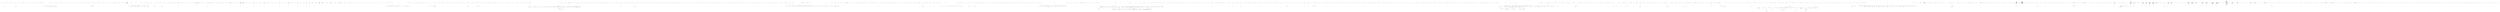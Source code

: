 digraph  {
m0_64 [cluster="Unk.Apply", file="ClientSteps.cs", label="Entry Unk.Apply", span=""];
m0_43 [cluster="Unk.GetAllEntriesFromHash", file="ClientSteps.cs", label="Entry Unk.GetAllEntriesFromHash", span=""];
m0_26 [cluster="Unk.ToDictionary", file="ClientSteps.cs", label="Entry Unk.ToDictionary", span=""];
m0_38 [cluster="Unk.IsTrue", file="ClientSteps.cs", label="Entry Unk.IsTrue", span=""];
m0_39 [cluster="HangFire.Tests.ClientSteps.ThenItHasTheFollowingParameters(Table)", file="ClientSteps.cs", label="Entry HangFire.Tests.ClientSteps.ThenItHasTheFollowingParameters(Table)", span="53-53"];
m0_40 [cluster="HangFire.Tests.ClientSteps.ThenItHasTheFollowingParameters(Table)", color=green, community=0, file="ClientSteps.cs", label="var job = Redis.Client.GetAllEntriesFromHash(''hangfire:job:'' + JobSteps.DefaultJobId)", prediction=0, span="55-55"];
m0_41 [cluster="HangFire.Tests.ClientSteps.ThenItHasTheFollowingParameters(Table)", color=green, community=0, file="ClientSteps.cs", label="DictionaryAssert.ContainsFollowingItems(table, job)", prediction=1, span="56-56"];
m0_42 [cluster="HangFire.Tests.ClientSteps.ThenItHasTheFollowingParameters(Table)", file="ClientSteps.cs", label="Exit HangFire.Tests.ClientSteps.ThenItHasTheFollowingParameters(Table)", span="53-53"];
m0_22 [cluster="HangFire.Tests.ClientSteps.WhenICreateAJobWithTheFollowingArguments(Table)", file="ClientSteps.cs", label="Entry HangFire.Tests.ClientSteps.WhenICreateAJobWithTheFollowingArguments(Table)", span="40-40"];
m0_23 [cluster="HangFire.Tests.ClientSteps.WhenICreateAJobWithTheFollowingArguments(Table)", color=green, community=0, file="ClientSteps.cs", label="_arguments = table.Rows.ToDictionary(x => x[''Name''], x => x[''Value''])", prediction=2, span="42-42"];
m0_24 [cluster="HangFire.Tests.ClientSteps.WhenICreateAJobWithTheFollowingArguments(Table)", color=green, community=0, file="ClientSteps.cs", label="When(''I create a job'')", prediction=3, span="43-43"];
m0_25 [cluster="HangFire.Tests.ClientSteps.WhenICreateAJobWithTheFollowingArguments(Table)", file="ClientSteps.cs", label="Exit HangFire.Tests.ClientSteps.WhenICreateAJobWithTheFollowingArguments(Table)", span="40-40"];
m0_10 [cluster="Mock<JobState>.cstr", file="ClientSteps.cs", label="Entry Mock<JobState>.cstr", span=""];
m0_56 [cluster="System.Collections.Generic.Dictionary<TKey, TValue>.ContainsKey(TKey)", file="ClientSteps.cs", label="Entry System.Collections.Generic.Dictionary<TKey, TValue>.ContainsKey(TKey)", span="0-0"];
m0_54 [cluster="Unk.>", file="ClientSteps.cs", label="Entry Unk.>", span=""];
m0_0 [cluster="HangFire.Tests.ClientSteps.GivenAClient()", file="ClientSteps.cs", label="Entry HangFire.Tests.ClientSteps.GivenAClient()", span="19-19"];
m0_1 [cluster="HangFire.Tests.ClientSteps.GivenAClient()", color=green, community=0, file="ClientSteps.cs", label="_client = new JobClient(RedisFactory.BasicManager)", prediction=4, span="21-21"];
m0_2 [cluster="HangFire.Tests.ClientSteps.GivenAClient()", file="ClientSteps.cs", label="Exit HangFire.Tests.ClientSteps.GivenAClient()", span="19-19"];
m0_55 [cluster="Unk.AreEqual", file="ClientSteps.cs", label="Entry Unk.AreEqual", span=""];
m0_3 [cluster="HangFire.Client.JobClient.JobClient(IRedisClientsManager)", file="ClientSteps.cs", label="Entry HangFire.Client.JobClient.JobClient(IRedisClientsManager)", span="13-13"];
m0_21 [cluster="Unk.GetProperties", file="ClientSteps.cs", label="Entry Unk.GetProperties", span=""];
m0_13 [cluster="System.Collections.Generic.Dictionary<TKey, TValue>.Dictionary()", file="ClientSteps.cs", label="Entry System.Collections.Generic.Dictionary<TKey, TValue>.Dictionary()", span="0-0"];
m0_27 [cluster="Unk.When", file="ClientSteps.cs", label="Entry Unk.When", span=""];
m0_45 [cluster="HangFire.Tests.ClientSteps.ThenTheJobContainsAllOfTheAboveArguments()", file="ClientSteps.cs", label="Entry HangFire.Tests.ClientSteps.ThenTheJobContainsAllOfTheAboveArguments()", span="60-60"];
m0_46 [cluster="HangFire.Tests.ClientSteps.ThenTheJobContainsAllOfTheAboveArguments()", color=green, community=1, file="ClientSteps.cs", label="var argsJson = Redis.Client.GetValueFromHash(\r\n                ''hangfire:job:'' + JobSteps.DefaultJobId,\r\n                ''Args'')", prediction=5, span="62-64"];
m0_47 [cluster="HangFire.Tests.ClientSteps.ThenTheJobContainsAllOfTheAboveArguments()", color=green, community=0, file="ClientSteps.cs", label="var args = JobHelper.FromJson<Dictionary<string, string>>(argsJson)", prediction=6, span="65-65"];
m0_48 [cluster="HangFire.Tests.ClientSteps.ThenTheJobContainsAllOfTheAboveArguments()", color=green, community=0, file="ClientSteps.cs", label="Assert.AreEqual(_arguments.Count, args.Count)", prediction=7, span="67-67"];
m0_50 [cluster="HangFire.Tests.ClientSteps.ThenTheJobContainsAllOfTheAboveArguments()", color=green, community=0, file="ClientSteps.cs", label="Assert.IsTrue(args.ContainsKey(pair.Key))", prediction=6, span="70-70"];
m0_49 [cluster="HangFire.Tests.ClientSteps.ThenTheJobContainsAllOfTheAboveArguments()", color=green, community=1, file="ClientSteps.cs", label=_arguments, prediction=7, span="68-68"];
m0_51 [cluster="HangFire.Tests.ClientSteps.ThenTheJobContainsAllOfTheAboveArguments()", color=green, community=0, file="ClientSteps.cs", label="Assert.AreEqual(_arguments[pair.Key], pair.Value)", prediction=7, span="71-71"];
m0_52 [cluster="HangFire.Tests.ClientSteps.ThenTheJobContainsAllOfTheAboveArguments()", file="ClientSteps.cs", label="Exit HangFire.Tests.ClientSteps.ThenTheJobContainsAllOfTheAboveArguments()", span="60-60"];
m0_34 [cluster="HangFire.Tests.ClientSteps.ThenTheStorageContainsIt()", file="ClientSteps.cs", label="Entry HangFire.Tests.ClientSteps.ThenTheStorageContainsIt()", span="47-47"];
m0_35 [cluster="HangFire.Tests.ClientSteps.ThenTheStorageContainsIt()", color=green, community=0, file="ClientSteps.cs", label="Assert.IsTrue(Redis.Client.ContainsKey(''hangfire:job:'' + JobSteps.DefaultJobId))", prediction=11, span="49-49"];
m0_36 [cluster="HangFire.Tests.ClientSteps.ThenTheStorageContainsIt()", file="ClientSteps.cs", label="Exit HangFire.Tests.ClientSteps.ThenTheStorageContainsIt()", span="47-47"];
m0_11 [cluster="Unk.Setup", file="ClientSteps.cs", label="Entry Unk.Setup", span=""];
m0_4 [cluster="HangFire.Tests.ClientSteps.WhenICreateAJob()", file="ClientSteps.cs", label="Entry HangFire.Tests.ClientSteps.WhenICreateAJob()", span="26-26"];
m0_5 [cluster="HangFire.Tests.ClientSteps.WhenICreateAJob()", color=green, community=0, file="ClientSteps.cs", label="_stateMock = new Mock<JobState>(''SomeReason'')", prediction=12, span="28-28"];
m0_6 [cluster="HangFire.Tests.ClientSteps.WhenICreateAJob()", color=green, community=0, file="ClientSteps.cs", label="_stateMock.Setup(x => x.StateName).Returns(''Test'')", prediction=7, span="29-29"];
m0_7 [cluster="HangFire.Tests.ClientSteps.WhenICreateAJob()", color=green, community=0, file="ClientSteps.cs", label="_stateMock.Setup(x => x.GetProperties()).Returns(new Dictionary<string, string>())", prediction=7, span="30-30"];
m0_8 [cluster="HangFire.Tests.ClientSteps.WhenICreateAJob()", color=green, community=1, file="ClientSteps.cs", label="_client.CreateJob(\r\n                JobSteps.DefaultJobId, \r\n                typeof (TestJob), \r\n                _stateMock.Object, \r\n                _arguments)", prediction=7, span="32-36"];
m0_9 [cluster="HangFire.Tests.ClientSteps.WhenICreateAJob()", file="ClientSteps.cs", label="Exit HangFire.Tests.ClientSteps.WhenICreateAJob()", span="26-26"];
m0_61 [cluster="lambda expression", file="ClientSteps.cs", label="Entry lambda expression", span="79-79"];
m0_15 [cluster="lambda expression", file="ClientSteps.cs", label="Entry lambda expression", span="29-29"];
m0_18 [cluster="lambda expression", file="ClientSteps.cs", label="Entry lambda expression", span="30-30"];
m0_16 [cluster="lambda expression", color=green, community=0, file="ClientSteps.cs", label="x.StateName", prediction=16, span="29-29"];
m0_17 [cluster="lambda expression", file="ClientSteps.cs", label="Exit lambda expression", span="29-29"];
m0_19 [cluster="lambda expression", color=green, community=0, file="ClientSteps.cs", label="x.GetProperties()", prediction=17, span="30-30"];
m0_20 [cluster="lambda expression", file="ClientSteps.cs", label="Exit lambda expression", span="30-30"];
m0_28 [cluster="lambda expression", file="ClientSteps.cs", label="Entry lambda expression", span="42-42"];
m0_31 [cluster="lambda expression", file="ClientSteps.cs", label="Entry lambda expression", span="42-42"];
m0_29 [cluster="lambda expression", color=green, community=0, file="ClientSteps.cs", label="x[''Name'']", prediction=18, span="42-42"];
m0_30 [cluster="lambda expression", file="ClientSteps.cs", label="Exit lambda expression", span="42-42"];
m0_32 [cluster="lambda expression", color=green, community=0, file="ClientSteps.cs", label="x[''Value'']", prediction=19, span="42-42"];
m0_33 [cluster="lambda expression", file="ClientSteps.cs", label="Exit lambda expression", span="42-42"];
m0_62 [cluster="lambda expression", color=green, community=0, file="ClientSteps.cs", label="x.Apply(It.IsAny<IRedisTransaction>(), JobSteps.DefaultJobId)", prediction=20, span="79-79"];
m0_63 [cluster="lambda expression", file="ClientSteps.cs", label="Exit lambda expression", span="79-79"];
m0_53 [cluster="Unk.GetValueFromHash", file="ClientSteps.cs", label="Entry Unk.GetValueFromHash", span=""];
m0_44 [cluster="Unk.ContainsFollowingItems", file="ClientSteps.cs", label="Entry Unk.ContainsFollowingItems", span=""];
m0_12 [cluster="Unk.Returns", file="ClientSteps.cs", label="Entry Unk.Returns", span=""];
m0_14 [cluster="Unk.CreateJob", file="ClientSteps.cs", label="Entry Unk.CreateJob", span=""];
m0_60 [cluster="Unk.Verify", file="ClientSteps.cs", label="Entry Unk.Verify", span=""];
m0_57 [cluster="HangFire.Tests.ClientSteps.ThenTheGivenStateWasAppliedToIt()", file="ClientSteps.cs", label="Entry HangFire.Tests.ClientSteps.ThenTheGivenStateWasAppliedToIt()", span="76-76"];
m0_58 [cluster="HangFire.Tests.ClientSteps.ThenTheGivenStateWasAppliedToIt()", color=green, community=1, file="ClientSteps.cs", label="_stateMock.Verify(\r\n                x => x.Apply(It.IsAny<IRedisTransaction>(), JobSteps.DefaultJobId), \r\n                Times.Once)", prediction=7, span="78-80"];
m0_59 [cluster="HangFire.Tests.ClientSteps.ThenTheGivenStateWasAppliedToIt()", file="ClientSteps.cs", label="Exit HangFire.Tests.ClientSteps.ThenTheGivenStateWasAppliedToIt()", span="76-76"];
m0_37 [cluster="Unk.ContainsKey", file="ClientSteps.cs", label="Entry Unk.ContainsKey", span=""];
m0_65 [file="ClientSteps.cs", label="HangFire.Tests.ClientSteps", span=""];
m1_10 [cluster="System.Collections.Generic.ICollection<T>.Add(T)", file="DequeuedJobsWatcher.cs", label="Entry System.Collections.Generic.ICollection<T>.Add(T)", span="0-0"];
m1_11 [cluster="HangFire.Tests.TestStateChangedFilter.OnStateUnapplied(HangFire.Common.States.StateApplyingContext)", file="DequeuedJobsWatcher.cs", label="Entry HangFire.Tests.TestStateChangedFilter.OnStateUnapplied(HangFire.Common.States.StateApplyingContext)", span="27-27"];
m1_12 [cluster="HangFire.Tests.TestStateChangedFilter.OnStateUnapplied(HangFire.Common.States.StateApplyingContext)", file="DequeuedJobsWatcher.cs", label="Assert.IsNotNull(context)", span="29-29"];
m1_13 [cluster="HangFire.Tests.TestStateChangedFilter.OnStateUnapplied(HangFire.Common.States.StateApplyingContext)", file="DequeuedJobsWatcher.cs", label="_results.Add(String.Format(''{0}::{1}'', _name, ''OnStateUnapplied''))", span="31-31"];
m1_14 [cluster="HangFire.Tests.TestStateChangedFilter.OnStateUnapplied(HangFire.Common.States.StateApplyingContext)", file="DequeuedJobsWatcher.cs", label="Exit HangFire.Tests.TestStateChangedFilter.OnStateUnapplied(HangFire.Common.States.StateApplyingContext)", span="27-27"];
m1_0 [cluster="HangFire.Tests.TestStateChangedFilter.TestStateChangedFilter(string, System.Collections.Generic.IList<string>)", file="DequeuedJobsWatcher.cs", label="Entry HangFire.Tests.TestStateChangedFilter.TestStateChangedFilter(string, System.Collections.Generic.IList<string>)", span="14-14"];
m1_1 [cluster="HangFire.Tests.TestStateChangedFilter.TestStateChangedFilter(string, System.Collections.Generic.IList<string>)", file="DequeuedJobsWatcher.cs", label="_name = name", span="16-16"];
m1_2 [cluster="HangFire.Tests.TestStateChangedFilter.TestStateChangedFilter(string, System.Collections.Generic.IList<string>)", file="DequeuedJobsWatcher.cs", label="_results = results", span="17-17"];
m1_3 [cluster="HangFire.Tests.TestStateChangedFilter.TestStateChangedFilter(string, System.Collections.Generic.IList<string>)", file="DequeuedJobsWatcher.cs", label="Exit HangFire.Tests.TestStateChangedFilter.TestStateChangedFilter(string, System.Collections.Generic.IList<string>)", span="14-14"];
m1_9 [cluster="string.Format(string, object, object)", file="DequeuedJobsWatcher.cs", label="Entry string.Format(string, object, object)", span="0-0"];
m1_8 [cluster="Unk.IsNotNull", file="DequeuedJobsWatcher.cs", label="Entry Unk.IsNotNull", span=""];
m1_4 [cluster="HangFire.Tests.TestStateChangedFilter.OnStateApplied(HangFire.Common.States.StateApplyingContext)", file="DequeuedJobsWatcher.cs", label="Entry HangFire.Tests.TestStateChangedFilter.OnStateApplied(HangFire.Common.States.StateApplyingContext)", span="20-20"];
m1_5 [cluster="HangFire.Tests.TestStateChangedFilter.OnStateApplied(HangFire.Common.States.StateApplyingContext)", file="DequeuedJobsWatcher.cs", label="Assert.IsNotNull(context)", span="22-22"];
m1_6 [cluster="HangFire.Tests.TestStateChangedFilter.OnStateApplied(HangFire.Common.States.StateApplyingContext)", color=green, community=0, file="DequeuedJobsWatcher.cs", label="_results.Add(String.Format(''{0}::{1}'', _name, ''OnStateApplied''))", prediction=22, span="24-24"];
m1_7 [cluster="HangFire.Tests.TestStateChangedFilter.OnStateApplied(HangFire.Common.States.StateApplyingContext)", file="DequeuedJobsWatcher.cs", label="Exit HangFire.Tests.TestStateChangedFilter.OnStateApplied(HangFire.Common.States.StateApplyingContext)", span="20-20"];
m1_15 [file="DequeuedJobsWatcher.cs", label="HangFire.Tests.TestStateChangedFilter", span=""];
m2_7 [cluster="HangFire.SqlServer.SqlServerWriteOnlyTransaction.SqlServerWriteOnlyTransaction(SqlConnection, HangFire.SqlServer.PersistentJobQueueProviderCollection)", file="DictionaryAssert.cs", label="Exit HangFire.SqlServer.SqlServerWriteOnlyTransaction.SqlServerWriteOnlyTransaction(SqlConnection, HangFire.SqlServer.PersistentJobQueueProviderCollection)", span="35-35"];
m2_89 [cluster="HangFire.SqlServer.SqlServerWriteOnlyTransaction.AddToSet(string, string)", file="DictionaryAssert.cs", label="Entry HangFire.SqlServer.SqlServerWriteOnlyTransaction.AddToSet(string, string)", span="155-155"];
m2_90 [cluster="HangFire.SqlServer.SqlServerWriteOnlyTransaction.AddToSet(string, string)", file="DictionaryAssert.cs", label="AddToSet(key, value, 0.0)", span="157-157"];
m2_91 [cluster="HangFire.SqlServer.SqlServerWriteOnlyTransaction.AddToSet(string, string)", file="DictionaryAssert.cs", label="Exit HangFire.SqlServer.SqlServerWriteOnlyTransaction.AddToSet(string, string)", span="155-155"];
m2_105 [cluster="HangFire.SqlServer.SqlServerWriteOnlyTransaction.InsertToList(string, string)", file="DictionaryAssert.cs", label="Entry HangFire.SqlServer.SqlServerWriteOnlyTransaction.InsertToList(string, string)", span="181-181"];
m2_106 [cluster="HangFire.SqlServer.SqlServerWriteOnlyTransaction.InsertToList(string, string)", file="DictionaryAssert.cs", label="QueueCommand(x => x.Execute(\r\n                @''insert into HangFire.List ([Key], Value) values (@key, @value)'',\r\n                new { key, value }))", span="183-185"];
m2_107 [cluster="HangFire.SqlServer.SqlServerWriteOnlyTransaction.InsertToList(string, string)", file="DictionaryAssert.cs", label="Exit HangFire.SqlServer.SqlServerWriteOnlyTransaction.InsertToList(string, string)", span="181-181"];
m2_17 [cluster="HangFire.SqlServer.SqlServerWriteOnlyTransaction.Commit()", file="DictionaryAssert.cs", label="Exit HangFire.SqlServer.SqlServerWriteOnlyTransaction.Commit()", span="50-50"];
m2_92 [cluster="HangFire.SqlServer.SqlServerWriteOnlyTransaction.AddToSet(string, string, double)", file="DictionaryAssert.cs", label="Entry HangFire.SqlServer.SqlServerWriteOnlyTransaction.AddToSet(string, string, double)", span="160-160"];
m2_94 [cluster="HangFire.SqlServer.SqlServerWriteOnlyTransaction.AddToSet(string, string, double)", file="DictionaryAssert.cs", label="QueueCommand(x => x.Execute(\r\n                addSql,\r\n                new { key, value, score }))", span="169-171"];
m2_93 [cluster="HangFire.SqlServer.SqlServerWriteOnlyTransaction.AddToSet(string, string, double)", file="DictionaryAssert.cs", label="string addSql = @''\r\nmerge HangFire.[Set] as Target\r\nusing (VALUES (@key, @value, @score)) as Source ([Key], Value, Score)\r\non Target.[Key] = Source.[Key] and Target.Value = Source.Value\r\nwhen matched then update set Score = Source.Score\r\nwhen not matched then insert ([Key], Value, Score) values (Source.[Key], Source.Value, Source.Score);''", span="162-167"];
m2_95 [cluster="HangFire.SqlServer.SqlServerWriteOnlyTransaction.AddToSet(string, string, double)", file="DictionaryAssert.cs", label="Exit HangFire.SqlServer.SqlServerWriteOnlyTransaction.AddToSet(string, string, double)", span="160-160"];
m2_8 [cluster="Hangfire.States.StateHandlerCollection.StateHandlerCollection()", file="DictionaryAssert.cs", label="Entry Hangfire.States.StateHandlerCollection.StateHandlerCollection()", span="22-22"];
m2_71 [cluster="HangFire.SqlServer.SqlServerWriteOnlyTransaction.IncrementCounter(string, System.TimeSpan)", file="DictionaryAssert.cs", label="Entry HangFire.SqlServer.SqlServerWriteOnlyTransaction.IncrementCounter(string, System.TimeSpan)", span="134-134"];
m2_72 [cluster="HangFire.SqlServer.SqlServerWriteOnlyTransaction.IncrementCounter(string, System.TimeSpan)", file="DictionaryAssert.cs", label="QueueCommand(x => x.Execute(\r\n                @''insert into HangFire.Counter ([Key], [Value], [ExpireAt]) values (@key, @value, @expireAt)'',\r\n                new { key, value = +1, expireAt = DateTime.UtcNow.Add(expireIn) }))", span="136-138"];
m2_73 [cluster="HangFire.SqlServer.SqlServerWriteOnlyTransaction.IncrementCounter(string, System.TimeSpan)", file="DictionaryAssert.cs", label="Exit HangFire.SqlServer.SqlServerWriteOnlyTransaction.IncrementCounter(string, System.TimeSpan)", span="134-134"];
m2_10 [cluster="Hangfire.JobStorage.GetStateHandlers()", file="DictionaryAssert.cs", label="Entry Hangfire.JobStorage.GetStateHandlers()", span="63-63"];
m2_126 [cluster="System.Collections.Generic.Queue<T>.Enqueue(T)", file="DictionaryAssert.cs", label="Entry System.Collections.Generic.Queue<T>.Enqueue(T)", span="0-0"];
m2_0 [cluster="HangFire.SqlServer.SqlServerWriteOnlyTransaction.SqlServerWriteOnlyTransaction(SqlConnection, HangFire.SqlServer.PersistentJobQueueProviderCollection)", file="DictionaryAssert.cs", label="Entry HangFire.SqlServer.SqlServerWriteOnlyTransaction.SqlServerWriteOnlyTransaction(SqlConnection, HangFire.SqlServer.PersistentJobQueueProviderCollection)", span="35-35"];
m2_1 [cluster="HangFire.SqlServer.SqlServerWriteOnlyTransaction.SqlServerWriteOnlyTransaction(SqlConnection, HangFire.SqlServer.PersistentJobQueueProviderCollection)", color=green, community=0, file="DictionaryAssert.cs", label="connection == null", prediction=23, span="39-39"];
m2_5 [cluster="HangFire.SqlServer.SqlServerWriteOnlyTransaction.SqlServerWriteOnlyTransaction(SqlConnection, HangFire.SqlServer.PersistentJobQueueProviderCollection)", file="DictionaryAssert.cs", label="_connection = connection", span="42-42"];
m2_2 [cluster="HangFire.SqlServer.SqlServerWriteOnlyTransaction.SqlServerWriteOnlyTransaction(SqlConnection, HangFire.SqlServer.PersistentJobQueueProviderCollection)", color=green, community=0, file="DictionaryAssert.cs", label="throw new ArgumentNullException(''connection'');", prediction=24, span="39-39"];
m2_3 [cluster="HangFire.SqlServer.SqlServerWriteOnlyTransaction.SqlServerWriteOnlyTransaction(SqlConnection, HangFire.SqlServer.PersistentJobQueueProviderCollection)", color=green, community=0, file="DictionaryAssert.cs", label="queueProviders == null", prediction=25, span="40-40"];
m2_4 [cluster="HangFire.SqlServer.SqlServerWriteOnlyTransaction.SqlServerWriteOnlyTransaction(SqlConnection, HangFire.SqlServer.PersistentJobQueueProviderCollection)", color=green, community=0, file="DictionaryAssert.cs", label="throw new ArgumentNullException(''queueProviders'');", prediction=25, span="40-40"];
m2_6 [cluster="HangFire.SqlServer.SqlServerWriteOnlyTransaction.SqlServerWriteOnlyTransaction(SqlConnection, HangFire.SqlServer.PersistentJobQueueProviderCollection)", file="DictionaryAssert.cs", label="_queueProviders = queueProviders", span="43-43"];
m2_47 [cluster="HangFire.SqlServer.SqlServerWriteOnlyTransaction.AddJobState(string, HangFire.States.IState)", file="DictionaryAssert.cs", label="Entry HangFire.SqlServer.SqlServerWriteOnlyTransaction.AddJobState(string, HangFire.States.IState)", span="101-101"];
m2_49 [cluster="HangFire.SqlServer.SqlServerWriteOnlyTransaction.AddJobState(string, HangFire.States.IState)", file="DictionaryAssert.cs", label="QueueCommand(x => x.Execute(\r\n                addStateSql,\r\n                new\r\n                {\r\n                    jobId = jobId, \r\n                    name = state.Name,\r\n                    reason = state.Reason,\r\n                    createdAt = DateTime.UtcNow, \r\n                    data = JobHelper.ToJson(state.SerializeData())\r\n                }))", span="107-116"];
m2_48 [cluster="HangFire.SqlServer.SqlServerWriteOnlyTransaction.AddJobState(string, HangFire.States.IState)", file="DictionaryAssert.cs", label="string addStateSql = @''\r\ninsert into HangFire.State (JobId, Name, Reason, CreatedAt, Data)\r\nvalues (@jobId, @name, @reason, @createdAt, @data)''", span="103-105"];
m2_50 [cluster="HangFire.SqlServer.SqlServerWriteOnlyTransaction.AddJobState(string, HangFire.States.IState)", file="DictionaryAssert.cs", label="Exit HangFire.SqlServer.SqlServerWriteOnlyTransaction.AddJobState(string, HangFire.States.IState)", span="101-101"];
m2_117 [cluster="HangFire.SqlServer.SqlServerWriteOnlyTransaction.TrimList(string, int, int)", file="DictionaryAssert.cs", label="Entry HangFire.SqlServer.SqlServerWriteOnlyTransaction.TrimList(string, int, int)", span="195-195"];
m2_119 [cluster="HangFire.SqlServer.SqlServerWriteOnlyTransaction.TrimList(string, int, int)", file="DictionaryAssert.cs", label="QueueCommand(x => x.Execute(\r\n                trimSql,\r\n                new { key = key, start = keepStartingFrom + 1, end = keepEndingAt + 1 }))", span="202-204"];
m2_118 [cluster="HangFire.SqlServer.SqlServerWriteOnlyTransaction.TrimList(string, int, int)", file="DictionaryAssert.cs", label="string trimSql = @''\r\nwith cte as (\r\nselect row_number() over (order by Id desc) as row_num, [Key] from HangFire.List)\r\ndelete from cte where row_num not between @start and @end and [Key] = @key''", span="197-200"];
m2_120 [cluster="HangFire.SqlServer.SqlServerWriteOnlyTransaction.TrimList(string, int, int)", file="DictionaryAssert.cs", label="Exit HangFire.SqlServer.SqlServerWriteOnlyTransaction.TrimList(string, int, int)", span="195-195"];
m2_26 [cluster="HangFire.SqlServer.SqlServerWriteOnlyTransaction.QueueCommand(System.Action<SqlConnection>)", file="DictionaryAssert.cs", label="Entry HangFire.SqlServer.SqlServerWriteOnlyTransaction.QueueCommand(System.Action<SqlConnection>)", span="207-207"];
m2_124 [cluster="HangFire.SqlServer.SqlServerWriteOnlyTransaction.QueueCommand(System.Action<SqlConnection>)", file="DictionaryAssert.cs", label="_commandQueue.Enqueue(action)", span="209-209"];
m2_125 [cluster="HangFire.SqlServer.SqlServerWriteOnlyTransaction.QueueCommand(System.Action<SqlConnection>)", file="DictionaryAssert.cs", label="Exit HangFire.SqlServer.SqlServerWriteOnlyTransaction.QueueCommand(System.Action<SqlConnection>)", span="207-207"];
m2_45 [cluster="HangFire.States.IState.SerializeData()", file="DictionaryAssert.cs", label="Entry HangFire.States.IState.SerializeData()", span="27-27"];
m2_20 [cluster="Unk.EnlistTransaction", file="DictionaryAssert.cs", label="Entry Unk.EnlistTransaction", span=""];
m2_83 [cluster="HangFire.SqlServer.SqlServerWriteOnlyTransaction.DecrementCounter(string, System.TimeSpan)", file="DictionaryAssert.cs", label="Entry HangFire.SqlServer.SqlServerWriteOnlyTransaction.DecrementCounter(string, System.TimeSpan)", span="148-148"];
m2_84 [cluster="HangFire.SqlServer.SqlServerWriteOnlyTransaction.DecrementCounter(string, System.TimeSpan)", file="DictionaryAssert.cs", label="QueueCommand(x => x.Execute(\r\n                @''insert into HangFire.Counter ([Key], [Value], [ExpireAt]) values (@key, @value, @expireAt)'',\r\n                new { key, value = -1, expireAt = DateTime.UtcNow.Add(expireIn) }))", span="150-152"];
m2_85 [cluster="HangFire.SqlServer.SqlServerWriteOnlyTransaction.DecrementCounter(string, System.TimeSpan)", file="DictionaryAssert.cs", label="Exit HangFire.SqlServer.SqlServerWriteOnlyTransaction.DecrementCounter(string, System.TimeSpan)", span="148-148"];
m2_38 [cluster="HangFire.SqlServer.SqlServerWriteOnlyTransaction.SetJobState(string, HangFire.States.IState)", file="DictionaryAssert.cs", label="Entry HangFire.SqlServer.SqlServerWriteOnlyTransaction.SetJobState(string, HangFire.States.IState)", span="81-81"];
m2_40 [cluster="HangFire.SqlServer.SqlServerWriteOnlyTransaction.SetJobState(string, HangFire.States.IState)", file="DictionaryAssert.cs", label="QueueCommand(x => x.Execute(\r\n                addAndSetStateSql,\r\n                new\r\n                {\r\n                    jobId = jobId,\r\n                    name = state.Name,\r\n                    reason = state.Reason,\r\n                    createdAt = DateTime.UtcNow,\r\n                    data = JobHelper.ToJson(state.SerializeData()),\r\n                    id = jobId\r\n                }))", span="88-98"];
m2_39 [cluster="HangFire.SqlServer.SqlServerWriteOnlyTransaction.SetJobState(string, HangFire.States.IState)", file="DictionaryAssert.cs", label="string addAndSetStateSql = @''\r\ninsert into HangFire.State (JobId, Name, Reason, CreatedAt, Data)\r\nvalues (@jobId, @name, @reason, @createdAt, @data);\r\nupdate HangFire.Job set StateId = SCOPE_IDENTITY(), StateName = @name where Id = @id;''", span="83-86"];
m2_41 [cluster="HangFire.SqlServer.SqlServerWriteOnlyTransaction.SetJobState(string, HangFire.States.IState)", file="DictionaryAssert.cs", label="Exit HangFire.SqlServer.SqlServerWriteOnlyTransaction.SetJobState(string, HangFire.States.IState)", span="81-81"];
m2_21 [cluster="System.Action<T>.Invoke(T)", file="DictionaryAssert.cs", label="Entry System.Action<T>.Invoke(T)", span="0-0"];
m2_77 [cluster="HangFire.SqlServer.SqlServerWriteOnlyTransaction.DecrementCounter(string)", file="DictionaryAssert.cs", label="Entry HangFire.SqlServer.SqlServerWriteOnlyTransaction.DecrementCounter(string)", span="141-141"];
m2_78 [cluster="HangFire.SqlServer.SqlServerWriteOnlyTransaction.DecrementCounter(string)", file="DictionaryAssert.cs", label="QueueCommand(x => x.Execute(\r\n                @''insert into HangFire.Counter ([Key], [Value]) values (@key, @value)'',\r\n                new { key, value = -1 }))", span="143-145"];
m2_79 [cluster="HangFire.SqlServer.SqlServerWriteOnlyTransaction.DecrementCounter(string)", file="DictionaryAssert.cs", label="Exit HangFire.SqlServer.SqlServerWriteOnlyTransaction.DecrementCounter(string)", span="141-141"];
m2_18 [cluster="Hangfire.States.StateMachine.StateMachine(Hangfire.Storage.IStorageConnection, Hangfire.States.IStateChangeProcess)", file="DictionaryAssert.cs", label="Entry Hangfire.States.StateMachine.StateMachine(Hangfire.Storage.IStorageConnection, Hangfire.States.IStateChangeProcess)", span="33-33"];
m2_11 [cluster="HangFire.SqlServer.SqlServerWriteOnlyTransaction.Commit()", file="DictionaryAssert.cs", label="Entry HangFire.SqlServer.SqlServerWriteOnlyTransaction.Commit()", span="50-50"];
m2_12 [cluster="HangFire.SqlServer.SqlServerWriteOnlyTransaction.Commit()", file="DictionaryAssert.cs", label="var transaction = new TransactionScope(\r\n                TransactionScopeOption.Required,\r\n                new TransactionOptions { IsolationLevel = IsolationLevel.Serializable })", span="52-54"];
m2_15 [cluster="HangFire.SqlServer.SqlServerWriteOnlyTransaction.Commit()", file="DictionaryAssert.cs", label="command(_connection)", span="60-60"];
m2_13 [cluster="HangFire.SqlServer.SqlServerWriteOnlyTransaction.Commit()", file="DictionaryAssert.cs", label="_connection.EnlistTransaction(Transaction.Current)", span="56-56"];
m2_14 [cluster="HangFire.SqlServer.SqlServerWriteOnlyTransaction.Commit()", file="DictionaryAssert.cs", label=_commandQueue, span="58-58"];
m2_16 [cluster="HangFire.SqlServer.SqlServerWriteOnlyTransaction.Commit()", file="DictionaryAssert.cs", label="transaction.Complete()", span="63-63"];
m2_22 [cluster="Unk.Complete", file="DictionaryAssert.cs", label="Entry Unk.Complete", span=""];
m2_64 [cluster="HangFire.SqlServer.IPersistentJobQueue.Enqueue(string, string)", file="DictionaryAssert.cs", label="Entry HangFire.SqlServer.IPersistentJobQueue.Enqueue(string, string)", span="24-24"];
m2_30 [cluster="System.DateTime.Add(System.TimeSpan)", file="DictionaryAssert.cs", label="Entry System.DateTime.Add(System.TimeSpan)", span="0-0"];
m2_9 [cluster="Hangfire.States.StateHandlerCollection.AddRange(System.Collections.Generic.IEnumerable<Hangfire.States.IStateHandler>)", file="DictionaryAssert.cs", label="Entry Hangfire.States.StateHandlerCollection.AddRange(System.Collections.Generic.IEnumerable<Hangfire.States.IStateHandler>)", span="27-27"];
m2_99 [cluster="HangFire.SqlServer.SqlServerWriteOnlyTransaction.RemoveFromSet(string, string)", file="DictionaryAssert.cs", label="Entry HangFire.SqlServer.SqlServerWriteOnlyTransaction.RemoveFromSet(string, string)", span="174-174"];
m2_100 [cluster="HangFire.SqlServer.SqlServerWriteOnlyTransaction.RemoveFromSet(string, string)", file="DictionaryAssert.cs", label="QueueCommand(x => x.Execute(\r\n                @''delete from HangFire.[Set] where [Key] = @key and Value = @value'',\r\n                new { key, value }))", span="176-178"];
m2_101 [cluster="HangFire.SqlServer.SqlServerWriteOnlyTransaction.RemoveFromSet(string, string)", file="DictionaryAssert.cs", label="Exit HangFire.SqlServer.SqlServerWriteOnlyTransaction.RemoveFromSet(string, string)", span="174-174"];
m2_23 [cluster="HangFire.SqlServer.SqlServerWriteOnlyTransaction.ExpireJob(string, System.TimeSpan)", file="DictionaryAssert.cs", label="Entry HangFire.SqlServer.SqlServerWriteOnlyTransaction.ExpireJob(string, System.TimeSpan)", span="67-67"];
m2_24 [cluster="HangFire.SqlServer.SqlServerWriteOnlyTransaction.ExpireJob(string, System.TimeSpan)", file="DictionaryAssert.cs", label="QueueCommand(x => x.Execute(\r\n                @''update HangFire.Job set ExpireAt = @expireAt where Id = @id'',\r\n                new { expireAt = DateTime.UtcNow.Add(expireIn), id = jobId }))", span="69-71"];
m2_25 [cluster="HangFire.SqlServer.SqlServerWriteOnlyTransaction.ExpireJob(string, System.TimeSpan)", file="DictionaryAssert.cs", label="Exit HangFire.SqlServer.SqlServerWriteOnlyTransaction.ExpireJob(string, System.TimeSpan)", span="67-67"];
m2_111 [cluster="HangFire.SqlServer.SqlServerWriteOnlyTransaction.RemoveFromList(string, string)", file="DictionaryAssert.cs", label="Entry HangFire.SqlServer.SqlServerWriteOnlyTransaction.RemoveFromList(string, string)", span="188-188"];
m2_112 [cluster="HangFire.SqlServer.SqlServerWriteOnlyTransaction.RemoveFromList(string, string)", file="DictionaryAssert.cs", label="QueueCommand(x => x.Execute(\r\n                @''delete from HangFire.List where [Key] = @key and Value = @value'',\r\n                new { key, value }))", span="190-192"];
m2_113 [cluster="HangFire.SqlServer.SqlServerWriteOnlyTransaction.RemoveFromList(string, string)", file="DictionaryAssert.cs", label="Exit HangFire.SqlServer.SqlServerWriteOnlyTransaction.RemoveFromList(string, string)", span="188-188"];
m2_59 [cluster="HangFire.SqlServer.PersistentJobQueueProviderCollection.GetProvider(string)", file="DictionaryAssert.cs", label="Entry HangFire.SqlServer.PersistentJobQueueProviderCollection.GetProvider(string)", span="53-53"];
m2_19 [cluster="TransactionOptions.cstr", file="DictionaryAssert.cs", label="Hangfire.States.StateMachineFactory", span=""];
m2_121 [cluster="lambda expression", file="DictionaryAssert.cs", label="Entry lambda expression", span="202-204"];
m2_27 [cluster="lambda expression", file="DictionaryAssert.cs", label="Entry lambda expression", span="69-71"];
m2_35 [cluster="lambda expression", file="DictionaryAssert.cs", label="Entry lambda expression", span="76-78"];
m2_42 [cluster="lambda expression", file="DictionaryAssert.cs", label="Entry lambda expression", span="88-98"];
m2_51 [cluster="lambda expression", file="DictionaryAssert.cs", label="Entry lambda expression", span="107-116"];
m2_62 [cluster="lambda expression", file="DictionaryAssert.cs", label="persistentQueue.Enqueue(queue, jobId)", span="124-124"];
m2_61 [cluster="lambda expression", file="DictionaryAssert.cs", label="Entry lambda expression", span="124-124"];
m2_68 [cluster="lambda expression", file="DictionaryAssert.cs", label="Entry lambda expression", span="129-131"];
m2_74 [cluster="lambda expression", file="DictionaryAssert.cs", label="Entry lambda expression", span="136-138"];
m2_80 [cluster="lambda expression", file="DictionaryAssert.cs", label="Entry lambda expression", span="143-145"];
m2_86 [cluster="lambda expression", file="DictionaryAssert.cs", label="Entry lambda expression", span="150-152"];
m2_96 [cluster="lambda expression", file="DictionaryAssert.cs", label="Entry lambda expression", span="169-171"];
m2_102 [cluster="lambda expression", file="DictionaryAssert.cs", label="Entry lambda expression", span="176-178"];
m2_108 [cluster="lambda expression", file="DictionaryAssert.cs", label="Entry lambda expression", span="183-185"];
m2_114 [cluster="lambda expression", file="DictionaryAssert.cs", label="Entry lambda expression", span="190-192"];
m2_28 [cluster="lambda expression", file="DictionaryAssert.cs", label="x.Execute(\r\n                @''update HangFire.Job set ExpireAt = @expireAt where Id = @id'',\r\n                new { expireAt = DateTime.UtcNow.Add(expireIn), id = jobId })", span="69-71"];
m2_29 [cluster="lambda expression", file="DictionaryAssert.cs", label="Exit lambda expression", span="69-71"];
m2_36 [cluster="lambda expression", file="DictionaryAssert.cs", label="x.Execute(\r\n                @''update HangFire.Job set ExpireAt = NULL where Id = @id'',\r\n                new { id = jobId })", span="76-78"];
m2_37 [cluster="lambda expression", file="DictionaryAssert.cs", label="Exit lambda expression", span="76-78"];
m2_43 [cluster="lambda expression", file="DictionaryAssert.cs", label="x.Execute(\r\n                addAndSetStateSql,\r\n                new\r\n                {\r\n                    jobId = jobId,\r\n                    name = state.Name,\r\n                    reason = state.Reason,\r\n                    createdAt = DateTime.UtcNow,\r\n                    data = JobHelper.ToJson(state.SerializeData()),\r\n                    id = jobId\r\n                })", span="88-98"];
m2_44 [cluster="lambda expression", file="DictionaryAssert.cs", label="Exit lambda expression", span="88-98"];
m2_52 [cluster="lambda expression", file="DictionaryAssert.cs", label="x.Execute(\r\n                addStateSql,\r\n                new\r\n                {\r\n                    jobId = jobId, \r\n                    name = state.Name,\r\n                    reason = state.Reason,\r\n                    createdAt = DateTime.UtcNow, \r\n                    data = JobHelper.ToJson(state.SerializeData())\r\n                })", span="107-116"];
m2_53 [cluster="lambda expression", file="DictionaryAssert.cs", label="Exit lambda expression", span="107-116"];
m2_63 [cluster="lambda expression", file="DictionaryAssert.cs", label="Exit lambda expression", span="124-124"];
m2_69 [cluster="lambda expression", file="DictionaryAssert.cs", label="x.Execute(\r\n                @''insert into HangFire.Counter ([Key], [Value]) values (@key, @value)'',\r\n                new { key, value = +1 })", span="129-131"];
m2_70 [cluster="lambda expression", file="DictionaryAssert.cs", label="Exit lambda expression", span="129-131"];
m2_75 [cluster="lambda expression", file="DictionaryAssert.cs", label="x.Execute(\r\n                @''insert into HangFire.Counter ([Key], [Value], [ExpireAt]) values (@key, @value, @expireAt)'',\r\n                new { key, value = +1, expireAt = DateTime.UtcNow.Add(expireIn) })", span="136-138"];
m2_76 [cluster="lambda expression", file="DictionaryAssert.cs", label="Exit lambda expression", span="136-138"];
m2_81 [cluster="lambda expression", file="DictionaryAssert.cs", label="x.Execute(\r\n                @''insert into HangFire.Counter ([Key], [Value]) values (@key, @value)'',\r\n                new { key, value = -1 })", span="143-145"];
m2_82 [cluster="lambda expression", file="DictionaryAssert.cs", label="Exit lambda expression", span="143-145"];
m2_87 [cluster="lambda expression", file="DictionaryAssert.cs", label="x.Execute(\r\n                @''insert into HangFire.Counter ([Key], [Value], [ExpireAt]) values (@key, @value, @expireAt)'',\r\n                new { key, value = -1, expireAt = DateTime.UtcNow.Add(expireIn) })", span="150-152"];
m2_88 [cluster="lambda expression", file="DictionaryAssert.cs", label="Exit lambda expression", span="150-152"];
m2_97 [cluster="lambda expression", file="DictionaryAssert.cs", label="x.Execute(\r\n                addSql,\r\n                new { key, value, score })", span="169-171"];
m2_98 [cluster="lambda expression", file="DictionaryAssert.cs", label="Exit lambda expression", span="169-171"];
m2_103 [cluster="lambda expression", file="DictionaryAssert.cs", label="x.Execute(\r\n                @''delete from HangFire.[Set] where [Key] = @key and Value = @value'',\r\n                new { key, value })", span="176-178"];
m2_104 [cluster="lambda expression", file="DictionaryAssert.cs", label="Exit lambda expression", span="176-178"];
m2_109 [cluster="lambda expression", file="DictionaryAssert.cs", label="x.Execute(\r\n                @''insert into HangFire.List ([Key], Value) values (@key, @value)'',\r\n                new { key, value })", span="183-185"];
m2_110 [cluster="lambda expression", file="DictionaryAssert.cs", label="Exit lambda expression", span="183-185"];
m2_115 [cluster="lambda expression", file="DictionaryAssert.cs", label="x.Execute(\r\n                @''delete from HangFire.List where [Key] = @key and Value = @value'',\r\n                new { key, value })", span="190-192"];
m2_116 [cluster="lambda expression", file="DictionaryAssert.cs", label="Exit lambda expression", span="190-192"];
m2_122 [cluster="lambda expression", file="DictionaryAssert.cs", label="x.Execute(\r\n                trimSql,\r\n                new { key = key, start = keepStartingFrom + 1, end = keepEndingAt + 1 })", span="202-204"];
m2_123 [cluster="lambda expression", file="DictionaryAssert.cs", label="Exit lambda expression", span="202-204"];
m2_46 [cluster="HangFire.Common.JobHelper.ToJson(object)", file="DictionaryAssert.cs", label="Entry HangFire.Common.JobHelper.ToJson(object)", span="23-23"];
m2_31 [cluster="Unk.Execute", file="DictionaryAssert.cs", label="Entry Unk.Execute", span=""];
m2_54 [cluster="HangFire.SqlServer.SqlServerWriteOnlyTransaction.AddToQueue(string, string)", file="DictionaryAssert.cs", label="Entry HangFire.SqlServer.SqlServerWriteOnlyTransaction.AddToQueue(string, string)", span="119-119"];
m2_55 [cluster="HangFire.SqlServer.SqlServerWriteOnlyTransaction.AddToQueue(string, string)", file="DictionaryAssert.cs", label="var provider = _queueProviders.GetProvider(queue)", span="121-121"];
m2_56 [cluster="HangFire.SqlServer.SqlServerWriteOnlyTransaction.AddToQueue(string, string)", file="DictionaryAssert.cs", label="var persistentQueue = provider.GetJobQueue(_connection)", span="122-122"];
m2_57 [cluster="HangFire.SqlServer.SqlServerWriteOnlyTransaction.AddToQueue(string, string)", file="DictionaryAssert.cs", label="QueueCommand(_ => persistentQueue.Enqueue(queue, jobId))", span="124-124"];
m2_58 [cluster="HangFire.SqlServer.SqlServerWriteOnlyTransaction.AddToQueue(string, string)", file="DictionaryAssert.cs", label="Exit HangFire.SqlServer.SqlServerWriteOnlyTransaction.AddToQueue(string, string)", span="119-119"];
m2_60 [cluster="Unk.GetJobQueue", file="DictionaryAssert.cs", label="Entry Unk.GetJobQueue", span=""];
m2_65 [cluster="HangFire.SqlServer.SqlServerWriteOnlyTransaction.IncrementCounter(string)", file="DictionaryAssert.cs", label="Entry HangFire.SqlServer.SqlServerWriteOnlyTransaction.IncrementCounter(string)", span="127-127"];
m2_66 [cluster="HangFire.SqlServer.SqlServerWriteOnlyTransaction.IncrementCounter(string)", file="DictionaryAssert.cs", label="QueueCommand(x => x.Execute(\r\n                @''insert into HangFire.Counter ([Key], [Value]) values (@key, @value)'',\r\n                new { key, value = +1 }))", span="129-131"];
m2_67 [cluster="HangFire.SqlServer.SqlServerWriteOnlyTransaction.IncrementCounter(string)", file="DictionaryAssert.cs", label="Exit HangFire.SqlServer.SqlServerWriteOnlyTransaction.IncrementCounter(string)", span="127-127"];
m2_32 [cluster="HangFire.SqlServer.SqlServerWriteOnlyTransaction.PersistJob(string)", file="DictionaryAssert.cs", label="Entry HangFire.SqlServer.SqlServerWriteOnlyTransaction.PersistJob(string)", span="74-74"];
m2_33 [cluster="HangFire.SqlServer.SqlServerWriteOnlyTransaction.PersistJob(string)", file="DictionaryAssert.cs", label="QueueCommand(x => x.Execute(\r\n                @''update HangFire.Job set ExpireAt = NULL where Id = @id'',\r\n                new { id = jobId }))", span="76-78"];
m2_34 [cluster="HangFire.SqlServer.SqlServerWriteOnlyTransaction.PersistJob(string)", file="DictionaryAssert.cs", label="Exit HangFire.SqlServer.SqlServerWriteOnlyTransaction.PersistJob(string)", span="74-74"];
m2_127 [file="DictionaryAssert.cs", label="HangFire.SqlServer.SqlServerWriteOnlyTransaction", span=""];
m2_137 [file="DictionaryAssert.cs", label=string, span=""];
m2_138 [file="DictionaryAssert.cs", label=string, span=""];
m2_139 [file="DictionaryAssert.cs", label=persistentQueue, span=""];
m2_128 [file="DictionaryAssert.cs", label=string, span=""];
m2_129 [file="DictionaryAssert.cs", label="System.TimeSpan", span=""];
m2_130 [file="DictionaryAssert.cs", label=string, span=""];
m2_131 [file="DictionaryAssert.cs", label=string, span=""];
m2_132 [file="DictionaryAssert.cs", label="HangFire.States.IState", span=""];
m2_133 [file="DictionaryAssert.cs", label=addAndSetStateSql, span=""];
m2_134 [file="DictionaryAssert.cs", label=string, span=""];
m2_135 [file="DictionaryAssert.cs", label="HangFire.States.IState", span=""];
m2_136 [file="DictionaryAssert.cs", label=addStateSql, span=""];
m2_140 [file="DictionaryAssert.cs", label=string, span=""];
m2_141 [file="DictionaryAssert.cs", label=string, span=""];
m2_142 [file="DictionaryAssert.cs", label="System.TimeSpan", span=""];
m2_143 [file="DictionaryAssert.cs", label=string, span=""];
m2_144 [file="DictionaryAssert.cs", label=string, span=""];
m2_145 [file="DictionaryAssert.cs", label="System.TimeSpan", span=""];
m2_146 [file="DictionaryAssert.cs", label=string, span=""];
m2_147 [file="DictionaryAssert.cs", label=string, span=""];
m2_148 [file="DictionaryAssert.cs", label=double, span=""];
m2_149 [file="DictionaryAssert.cs", label=addSql, span=""];
m2_150 [file="DictionaryAssert.cs", label=string, span=""];
m2_151 [file="DictionaryAssert.cs", label=string, span=""];
m2_152 [file="DictionaryAssert.cs", label=string, span=""];
m2_153 [file="DictionaryAssert.cs", label=string, span=""];
m2_154 [file="DictionaryAssert.cs", label=string, span=""];
m2_155 [file="DictionaryAssert.cs", label=string, span=""];
m2_156 [file="DictionaryAssert.cs", label=string, span=""];
m2_157 [file="DictionaryAssert.cs", label=int, span=""];
m2_158 [file="DictionaryAssert.cs", label=int, span=""];
m2_159 [file="DictionaryAssert.cs", label=trimSql, span=""];
m3_5 [cluster="Unk.GetTestRunner", file="JobClient.cs", label="Entry Unk.GetTestRunner", span=""];
m3_66 [cluster="System.ComponentModel.TypeConverter.ConvertToInvariantString(object)", file="JobClient.cs", label="Entry System.ComponentModel.TypeConverter.ConvertToInvariantString(object)", span="0-0"];
m3_67 [cluster="System.InvalidOperationException.InvalidOperationException(string, System.Exception)", file="JobClient.cs", label="Entry System.InvalidOperationException.InvalidOperationException(string, System.Exception)", span="0-0"];
m3_68 [cluster="System.Collections.Generic.Dictionary<TKey, TValue>.Add(TKey, TValue)", file="JobClient.cs", label="Entry System.Collections.Generic.Dictionary<TKey, TValue>.Add(TKey, TValue)", span="0-0"];
m3_69 [cluster="HangFire.Tests.ServerFeature.WhenAServerShutsDownItShouldClearItsPropertiesList()", file="JobClient.cs", label="HangFire.Client.JobClient", span=""];
m3_70 [cluster="HangFire.Tests.ServerFeature.WhenAServerShutsDownItShouldClearItsPropertiesList()", file="JobClient.cs", label="testRunner.Then(''the storage should not contain an entry for the \'Test\' server properties'', ((string)(null)), ((TechTalk.SpecFlow.Table)(null)), ''Then '')", span="161-161"];
m3_71 [cluster="HangFire.Tests.ServerFeature.WhenAServerShutsDownItShouldClearItsPropertiesList()", file="JobClient.cs", label="this.ScenarioCleanup()", span="163-163"];
m3_72 [cluster="HangFire.Tests.ServerFeature.WhenAServerShutsDownItShouldClearItsPropertiesList()", file="JobClient.cs", label="Exit HangFire.Tests.ServerFeature.WhenAServerShutsDownItShouldClearItsPropertiesList()", span="153-153"];
m3_22 [cluster="HangFire.Client.JobClient.CreateJob(string, System.Type, HangFire.States.JobState, System.Collections.Generic.IDictionary<string, string>)", color=green, community=0, file="JobClient.cs", label="var jobParameters = CreateJobParameters(jobType, args)", prediction=27, span="41-41"];
m3_23 [cluster="HangFire.Client.JobClient.CreateJob(string, System.Type, HangFire.States.JobState, System.Collections.Generic.IDictionary<string, string>)", color=green, community=0, file="JobClient.cs", label="var context = new CreateContext(\r\n                new ClientJobDescriptor(_redis, jobId, jobParameters, state))", prediction=28, span="43-44"];
m3_24 [cluster="HangFire.Client.JobClient.CreateJob(string, System.Type, HangFire.States.JobState, System.Collections.Generic.IDictionary<string, string>)", file="JobClient.cs", label="_jobCreator.CreateJob(context)", span="46-46"];
m3_25 [cluster="HangFire.Client.JobClient.CreateJob(string, System.Type, HangFire.States.JobState, System.Collections.Generic.IDictionary<string, string>)", file="JobClient.cs", label="return jobId;", span="48-48"];
m3_26 [cluster="HangFire.Client.JobClient.CreateJob(string, System.Type, HangFire.States.JobState, System.Collections.Generic.IDictionary<string, string>)", file="JobClient.cs", label="Exit HangFire.Client.JobClient.CreateJob(string, System.Type, HangFire.States.JobState, System.Collections.Generic.IDictionary<string, string>)", span="26-26"];
m3_28 [cluster="System.Type.IsAssignableFrom(System.Type)", file="JobClient.cs", label="Entry System.Type.IsAssignableFrom(System.Type)", span="0-0"];
m3_29 [cluster="System.ArgumentException.ArgumentException(string, string)", file="JobClient.cs", label="Entry System.ArgumentException.ArgumentException(string, string)", span="0-0"];
m3_52 [cluster="HangFire.Client.JobClient.PropertiesToDictionary(object)", color=green, community=0, file="JobClient.cs", label="var propertyValue = descriptor.GetValue(obj)", prediction=29, span="74-74"];
m3_53 [cluster="HangFire.Client.JobClient.PropertiesToDictionary(object)", color=green, community=0, file="JobClient.cs", label="string value = null", prediction=30, span="75-75"];
m3_54 [cluster="HangFire.Client.JobClient.PropertiesToDictionary(object)", color=green, community=0, file="JobClient.cs", label="propertyValue != null", prediction=29, span="77-77"];
m3_55 [cluster="HangFire.Client.JobClient.PropertiesToDictionary(object)", color=green, community=0, file="JobClient.cs", label="var converter = TypeDescriptor.GetConverter(propertyValue.GetType())", prediction=32, span="81-81"];
m3_56 [cluster="HangFire.Client.JobClient.PropertiesToDictionary(object)", color=green, community=0, file="JobClient.cs", label="value = converter.ConvertToInvariantString(propertyValue)", prediction=33, span="82-82"];
m3_57 [cluster="HangFire.Client.JobClient.PropertiesToDictionary(object)", color=green, community=0, file="JobClient.cs", label=Exception, prediction=29, span="84-84"];
m3_58 [cluster="HangFire.Client.JobClient.PropertiesToDictionary(object)", color=green, community=1, file="JobClient.cs", label="throw new InvalidOperationException(\r\n                            String.Format(\r\n                                ''Could not convert property '{0}' of type '{1}' to a string. See the inner exception for details.'',\r\n                                descriptor.Name,\r\n                                descriptor.PropertyType),\r\n                            ex);", prediction=30, span="86-91"];
m3_59 [cluster="HangFire.Client.JobClient.PropertiesToDictionary(object)", color=green, community=0, file="JobClient.cs", label="result.Add(descriptor.Name, value)", prediction=30, span="95-95"];
m3_60 [cluster="HangFire.Client.JobClient.PropertiesToDictionary(object)", color=green, community=0, file="JobClient.cs", label="return result;", prediction=30, span="98-98"];
m3_61 [cluster="HangFire.Client.JobClient.PropertiesToDictionary(object)", file="JobClient.cs", label="Exit HangFire.Client.JobClient.PropertiesToDictionary(object)", span="67-67"];
m3_62 [cluster="System.ComponentModel.TypeDescriptor.GetProperties(object)", file="JobClient.cs", label="Entry System.ComponentModel.TypeDescriptor.GetProperties(object)", span="0-0"];
m3_63 [cluster="System.ComponentModel.PropertyDescriptor.GetValue(object)", file="JobClient.cs", label="Entry System.ComponentModel.PropertyDescriptor.GetValue(object)", span="0-0"];
m3_64 [cluster="object.GetType()", file="JobClient.cs", label="Entry object.GetType()", span="0-0"];
m3_65 [cluster="System.ComponentModel.TypeDescriptor.GetConverter(System.Type)", file="JobClient.cs", label="Entry System.ComponentModel.TypeDescriptor.GetConverter(System.Type)", span="0-0"];
m3_21 [cluster="HangFire.Client.JobClient.CreateJob(string, System.Type, HangFire.States.JobState, System.Collections.Generic.IDictionary<string, string>)", file="JobClient.cs", label="throw new ArgumentException(\r\n                    String.Format(''The type '{0}' must inherit '{1}'.'', jobType, typeof(BackgroundJob)),\r\n                    ''jobType'');", span="36-38"];
m3_12 [cluster="HangFire.Tests.ServerFeature.FeatureTearDown()", color=green, community=0, file="JobClient.cs", label="Exit HangFire.Tests.ServerFeature.FeatureTearDown()", prediction=38, span="39-39"];
m3_13 [cluster="Unk.OnFeatureEnd", color=green, community=0, file="JobClient.cs", label="Entry Unk.OnFeatureEnd", prediction=39, span=""];
m3_14 [cluster="HangFire.Tests.ServerFeature.TestInitialize()", color=green, community=0, file="JobClient.cs", label="Entry HangFire.Tests.ServerFeature.TestInitialize()", prediction=40, span="46-46"];
m3_16 [cluster="HangFire.Tests.ServerFeature.TestInitialize()", color=green, community=0, file="JobClient.cs", label="HangFire.Tests.ServerFeature.FeatureSetup(null)", prediction=41, span="51-51"];
m3_17 [cluster="HangFire.Tests.ServerFeature.TestInitialize()", color=green, community=0, file="JobClient.cs", label="Exit HangFire.Tests.ServerFeature.TestInitialize()", prediction=42, span="46-46"];
m3_18 [cluster="HangFire.Tests.ServerFeature.ScenarioTearDown()", color=green, community=0, file="JobClient.cs", label="Entry HangFire.Tests.ServerFeature.ScenarioTearDown()", prediction=43, span="56-56"];
m3_20 [cluster="HangFire.Tests.ServerFeature.ScenarioTearDown()", file="JobClient.cs", label="Exit HangFire.Tests.ServerFeature.ScenarioTearDown()", span="56-56"];
m3_30 [cluster="HangFire.Tests.ServerFeature.WhenAServerStartsItShouldAddItselfToTheServersSet()", file="JobClient.cs", label="Entry HangFire.Tests.ServerFeature.WhenAServerStartsItShouldAddItselfToTheServersSet()", span="75-75"];
m3_35 [cluster="HangFire.Tests.ServerFeature.WhenAServerStartsItShouldAddItselfToTheServersSet()", file="JobClient.cs", label="this.ScenarioCleanup()", span="85-85"];
m3_36 [cluster="HangFire.Tests.ServerFeature.WhenAServerStartsItShouldAddItselfToTheServersSet()", file="JobClient.cs", label="Exit HangFire.Tests.ServerFeature.WhenAServerStartsItShouldAddItselfToTheServersSet()", span="75-75"];
m3_37 [cluster="TechTalk.SpecFlow.ScenarioInfo.cstr", file="JobClient.cs", label="Entry TechTalk.SpecFlow.ScenarioInfo.cstr", span=""];
m3_31 [cluster="HangFire.Tests.ServerFeature.WhenAServerStartsItShouldAddItselfToTheServersSet()", file="JobClient.cs", label="TechTalk.SpecFlow.ScenarioInfo scenarioInfo = new TechTalk.SpecFlow.ScenarioInfo(''When a server starts, it should add itself to the servers set'', ((string[])(null)))", span="77-77"];
m3_41 [cluster="HangFire.Tests.ServerFeature.WhenAServerStartsItShouldPublicateItsProperties()", color=green, community=0, file="JobClient.cs", label="TechTalk.SpecFlow.ScenarioInfo scenarioInfo = new TechTalk.SpecFlow.ScenarioInfo(''When a server starts, it should publicate its properties'', ((string[])(null)))", prediction=44, span="94-94"];
m3_39 [cluster="Unk.Then", file="JobClient.cs", label="Entry Unk.Then", span=""];
m3_40 [cluster="HangFire.Tests.ServerFeature.WhenAServerStartsItShouldPublicateItsProperties()", file="JobClient.cs", label="Entry HangFire.Tests.ServerFeature.WhenAServerStartsItShouldPublicateItsProperties()", span="92-92"];
m3_42 [cluster="HangFire.Tests.ServerFeature.WhenAServerStartsItShouldPublicateItsProperties()", file="JobClient.cs", label="this.ScenarioSetup(scenarioInfo)", span="96-96"];
m3_43 [cluster="HangFire.Tests.ServerFeature.WhenAServerStartsItShouldPublicateItsProperties()", file="JobClient.cs", label="testRunner.When(''the \'Test\' server starts with 5 workers'', ((string)(null)), ((TechTalk.SpecFlow.Table)(null)), ''When '')", span="98-98"];
m3_44 [cluster="HangFire.Tests.ServerFeature.WhenAServerStartsItShouldPublicateItsProperties()", file="JobClient.cs", label="TechTalk.SpecFlow.Table table1 = new TechTalk.SpecFlow.Table(new string[] {\r\n                        ''Name'',\r\n                        ''Value''})", span="100-102"];
m3_0 [cluster="HangFire.Client.JobClient.JobClient(IRedisClientsManager)", file="JobClient.cs", label="Entry HangFire.Client.JobClient.JobClient(IRedisClientsManager)", span="13-13"];
m3_1 [cluster="HangFire.Client.JobClient.JobClient(IRedisClientsManager)", color=green, community=0, file="JobClient.cs", label="redisManager == null", prediction=45, span="15-15"];
m3_2 [cluster="HangFire.Client.JobClient.JobClient(IRedisClientsManager)", color=green, community=0, file="JobClient.cs", label="throw new ArgumentNullException(''redisManager'');", prediction=46, span="15-15"];
m3_4 [cluster="HangFire.Client.JobClient.JobClient(IRedisClientsManager)", file="JobClient.cs", label="Exit HangFire.Client.JobClient.JobClient(IRedisClientsManager)", span="13-13"];
m3_46 [cluster="HangFire.Tests.ServerFeature.WhenAServerStartsItShouldPublicateItsProperties()", file="JobClient.cs", label="table1.AddRow(new string[] {\r\n                        ''StartedAt'',\r\n                        ''<UtcNow timestamp>''})", span="106-108"];
m3_47 [cluster="HangFire.Tests.ServerFeature.WhenAServerStartsItShouldPublicateItsProperties()", file="JobClient.cs", label="testRunner.Then(''the \'Test\' server\'s properties should contain the following items:'', ((string)(null)), table1, ''Then '')", span="110-110"];
m3_32 [cluster="HangFire.Client.CreateContext.CreateContext(HangFire.Client.ClientJobDescriptor)", file="JobClient.cs", label="Entry HangFire.Client.CreateContext.CreateContext(HangFire.Client.ClientJobDescriptor)", span="12-12"];
m3_33 [cluster="HangFire.Client.ClientJobDescriptor.ClientJobDescriptor(IRedisClient, string, System.Collections.Generic.IDictionary<string, string>, HangFire.States.JobState)", file="JobClient.cs", label="Entry HangFire.Client.ClientJobDescriptor.ClientJobDescriptor(IRedisClient, string, System.Collections.Generic.IDictionary<string, string>, HangFire.States.JobState)", span="14-14"];
m3_34 [cluster="HangFire.Client.JobCreator.CreateJob(HangFire.Client.CreateContext)", file="JobClient.cs", label="Entry HangFire.Client.JobCreator.CreateJob(HangFire.Client.CreateContext)", span="33-33"];
m3_45 [cluster="System.Collections.Generic.Dictionary<TKey, TValue>.Dictionary()", file="JobClient.cs", label="Entry System.Collections.Generic.Dictionary<TKey, TValue>.Dictionary()", span="0-0"];
m3_48 [cluster="HangFire.Client.JobClient.PropertiesToDictionary(object)", color=green, community=0, file="JobClient.cs", label="var result = new Dictionary<string, string>()", prediction=30, span="69-69"];
m3_49 [cluster="HangFire.Client.JobClient.PropertiesToDictionary(object)", color=green, community=0, file="JobClient.cs", label="obj == null", prediction=48, span="70-70"];
m3_7 [cluster="HangFire.Client.JobClient.CreateJob(string, System.Type, HangFire.States.JobState, object)", file="JobClient.cs", label="Entry HangFire.Client.JobClient.CreateJob(string, System.Type, HangFire.States.JobState, object)", span="20-20"];
m3_6 [cluster="TechTalk.SpecFlow.FeatureInfo.cstr", file="JobClient.cs", label="Entry TechTalk.SpecFlow.FeatureInfo.cstr", span=""];
m3_38 [cluster="Unk.Dispose", file="JobClient.cs", label="Entry Unk.Dispose", span=""];
m3_51 [cluster="HangFire.Client.JobClient.PropertiesToDictionary(object)", color=green, community=0, file="JobClient.cs", label="TypeDescriptor.GetProperties(obj)", prediction=30, span="72-72"];
m3_50 [cluster="TechTalk.SpecFlow.Table.cstr", color=green, community=0, file="JobClient.cs", label="Entry TechTalk.SpecFlow.Table.cstr", prediction=30, span=""];
m3_73 [cluster="HangFire.Tests.ServerFeature.WhenAServerShutsDownItShouldClearItsQueues()", file="JobClient.cs", label="Entry HangFire.Tests.ServerFeature.WhenAServerShutsDownItShouldClearItsQueues()", span="170-170"];
m3_74 [cluster="HangFire.Tests.ServerFeature.WhenAServerShutsDownItShouldClearItsQueues()", file="JobClient.cs", label="TechTalk.SpecFlow.ScenarioInfo scenarioInfo = new TechTalk.SpecFlow.ScenarioInfo(''When a server shuts down, it should clear its queues'', ((string[])(null)))", span="172-172"];
m3_75 [cluster="HangFire.Tests.ServerFeature.WhenAServerShutsDownItShouldClearItsQueues()", file="JobClient.cs", label="this.ScenarioSetup(scenarioInfo)", span="174-174"];
m3_76 [cluster="HangFire.Tests.ServerFeature.WhenAServerShutsDownItShouldClearItsQueues()", file="JobClient.cs", label="testRunner.When(''the \'Test\' server shuts down'', ((string)(null)), ((TechTalk.SpecFlow.Table)(null)), ''When '')", span="176-176"];
m3_77 [cluster="HangFire.Tests.ServerFeature.WhenAServerShutsDownItShouldClearItsQueues()", file="JobClient.cs", label="testRunner.Then(''the storage should not contain an entry for the \'Test\' server queues'', ((string)(null)), ((TechTalk.SpecFlow.Table)(null)), ''Then '')", span="178-178"];
m3_78 [cluster="HangFire.Tests.ServerFeature.WhenAServerShutsDownItShouldClearItsQueues()", file="JobClient.cs", label="this.ScenarioCleanup()", span="180-180"];
m3_79 [cluster="HangFire.Tests.ServerFeature.WhenAServerShutsDownItShouldClearItsQueues()", file="JobClient.cs", label="Exit HangFire.Tests.ServerFeature.WhenAServerShutsDownItShouldClearItsQueues()", span="170-170"];
m3_9 [cluster="HangFire.Client.JobClient.CreateJob(string, System.Type, HangFire.States.JobState, object)", file="JobClient.cs", label="Exit HangFire.Client.JobClient.CreateJob(string, System.Type, HangFire.States.JobState, object)", span="20-20"];
m3_8 [cluster="HangFire.Client.JobClient.CreateJob(string, System.Type, HangFire.States.JobState, object)", color=green, community=0, file="JobClient.cs", label="return CreateJob(jobId, jobType, state, PropertiesToDictionary(args));", prediction=51, span="23-23"];
m3_80 [file="JobClient.cs", label="HangFire.Tests.ServerFeature", span=""];
m4_86 [cluster="Hangfire.Common.JobHelper.ToTimestamp(System.DateTime)", file="JobCreator.cs", label="Entry Hangfire.Common.JobHelper.ToTimestamp(System.DateTime)", span="57-57"];
m4_52 [cluster="Hangfire.SqlServer.SqlServerJobQueueMonitoringApi.UseTransaction<T>(System.Func<SqlConnection, T>)", file="JobCreator.cs", label="return _storage.UseTransaction(func, IsolationLevel.ReadUncommitted);", span="107-107"];
m4_5 [cluster="System.ArgumentNullException.ArgumentNullException(string)", file="JobCreator.cs", label="Entry System.ArgumentNullException.ArgumentNullException(string)", span="0-0"];
m4_18 [cluster="lambda expression", file="JobCreator.cs", label="Entry lambda expression", span="50-53"];
m4_20 [cluster="lambda expression", file="JobCreator.cs", label="Exit lambda expression", span="50-53"];
m4_21 [cluster="Unk.Query", file="JobCreator.cs", label="Entry Unk.Query", span=""];
m4_19 [cluster="lambda expression", file="JobCreator.cs", label="return connection.Query(sqlQuery).Select(x => (string) x.Queue).ToList();", span="52-52"];
m4_22 [cluster="Unk.Select", file="JobCreator.cs", label="Entry Unk.Select", span=""];
m4_6 [cluster="Unk.nameof", file="JobCreator.cs", label="Entry Unk.nameof", span=""];
m4_7 [cluster="Hangfire.Dashboard.HtmlHelper.Breadcrumbs(string, System.Collections.Generic.IDictionary<string, string>)", file="JobCreator.cs", label="Entry Hangfire.Dashboard.HtmlHelper.Breadcrumbs(string, System.Collections.Generic.IDictionary<string, string>)", span="40-40"];
m4_8 [cluster="Hangfire.Dashboard.HtmlHelper.Breadcrumbs(string, System.Collections.Generic.IDictionary<string, string>)", file="JobCreator.cs", label="items == null", span="42-42"];
m4_10 [cluster="Hangfire.Dashboard.HtmlHelper.Breadcrumbs(string, System.Collections.Generic.IDictionary<string, string>)", file="JobCreator.cs", label="return RenderPartial(new Breadcrumbs(title, items));", span="43-43"];
m4_9 [cluster="Hangfire.Dashboard.HtmlHelper.Breadcrumbs(string, System.Collections.Generic.IDictionary<string, string>)", file="JobCreator.cs", label="throw new ArgumentNullException(nameof(items));", span="42-42"];
m4_11 [cluster="Hangfire.Dashboard.HtmlHelper.Breadcrumbs(string, System.Collections.Generic.IDictionary<string, string>)", file="JobCreator.cs", label="Exit Hangfire.Dashboard.HtmlHelper.Breadcrumbs(string, System.Collections.Generic.IDictionary<string, string>)", span="40-40"];
m4_12 [cluster="Hangfire.Dashboard.Pages.Breadcrumbs.Breadcrumbs(string, System.Collections.Generic.IDictionary<string, string>)", file="JobCreator.cs", label="Entry Hangfire.Dashboard.Pages.Breadcrumbs.Breadcrumbs(string, System.Collections.Generic.IDictionary<string, string>)", span="6-6"];
m4_14 [cluster="Hangfire.Dashboard.HtmlHelper.JobsSidebar()", file="JobCreator.cs", label="Entry Hangfire.Dashboard.HtmlHelper.JobsSidebar()", span="46-46"];
m4_130 [cluster="Hangfire.Dashboard.HtmlHelper.QueueLabel(string)", file="JobCreator.cs", label="Entry Hangfire.Dashboard.HtmlHelper.QueueLabel(string)", span="218-218"];
m4_131 [cluster="Hangfire.Dashboard.HtmlHelper.QueueLabel(string)", file="JobCreator.cs", label="var label = queue != null \r\n                ? $''<a class=\''text-uppercase\'' href=\''{_page.Url.Queue(queue)}\''>{queue}</a>'' \r\n                : $''<span class=\''label label-danger\''><i>{Strings.Common_Unknown}</i></span>''", span="220-222"];
m4_132 [cluster="Hangfire.Dashboard.HtmlHelper.QueueLabel(string)", file="JobCreator.cs", label="return new NonEscapedString(label);", span="224-224"];
m4_133 [cluster="Hangfire.Dashboard.HtmlHelper.QueueLabel(string)", file="JobCreator.cs", label="Exit Hangfire.Dashboard.HtmlHelper.QueueLabel(string)", span="218-218"];
m4_56 [cluster="Hangfire.Dashboard.HtmlHelper.JobId(string, bool)", file="JobCreator.cs", label=sqlQuery, span=""];
m4_58 [cluster="Hangfire.Dashboard.HtmlHelper.JobId(string, bool)", file="JobCreator.cs", label=int, span=""];
m4_57 [cluster="Hangfire.Dashboard.HtmlHelper.JobId(string, bool)", file="JobCreator.cs", label=string, span=""];
m4_59 [cluster="Hangfire.Dashboard.HtmlHelper.JobId(string, bool)", file="JobCreator.cs", label=int, span=""];
m4_134 [cluster="Hangfire.Dashboard.UrlHelper.Queue(string)", file="JobCreator.cs", label="Entry Hangfire.Dashboard.UrlHelper.Queue(string)", span="68-68"];
m4_27 [cluster="Hangfire.Dashboard.HtmlHelper.BlockMetric(Hangfire.Dashboard.DashboardMetric)", file="JobCreator.cs", label="Exit Hangfire.Dashboard.HtmlHelper.BlockMetric(Hangfire.Dashboard.DashboardMetric)", span="57-57"];
m4_28 [cluster="Hangfire.Dashboard.Pages.BlockMetric.BlockMetric(Hangfire.Dashboard.DashboardMetric)", file="JobCreator.cs", label="Entry Hangfire.Dashboard.Pages.BlockMetric.BlockMetric(Hangfire.Dashboard.DashboardMetric)", span="4-4"];
m4_29 [cluster="Hangfire.Dashboard.HtmlHelper.InlineMetric(Hangfire.Dashboard.DashboardMetric)", file="JobCreator.cs", label="Entry Hangfire.Dashboard.HtmlHelper.InlineMetric(Hangfire.Dashboard.DashboardMetric)", span="63-63"];
m4_30 [cluster="Hangfire.Dashboard.HtmlHelper.InlineMetric(Hangfire.Dashboard.DashboardMetric)", file="JobCreator.cs", label="metric == null", span="65-65"];
m4_16 [cluster="Hangfire.Dashboard.HtmlHelper.JobsSidebar()", file="JobCreator.cs", label="Exit Hangfire.Dashboard.HtmlHelper.JobsSidebar()", span="46-46"];
m4_53 [cluster="Hangfire.Dashboard.HtmlHelper.Raw(string)", file="JobCreator.cs", label="Entry Hangfire.Dashboard.HtmlHelper.Raw(string)", span="87-87"];
m4_35 [cluster="lambda expression", file="JobCreator.cs", label="Entry lambda expression", span="79-79"];
m4_37 [cluster="lambda expression", file="JobCreator.cs", label="Exit lambda expression", span="79-79"];
m4_38 [cluster="Hangfire.SqlServer.SqlServerJobQueueMonitoringApi.GetFetchedJobIds(string, int, int)", file="JobCreator.cs", label="Entry Hangfire.SqlServer.SqlServerJobQueueMonitoringApi.GetFetchedJobIds(string, int, int)", span="84-84"];
m4_36 [cluster="lambda expression", file="JobCreator.cs", label="x.Id", span="79-79"];
m4_39 [cluster="Hangfire.SqlServer.SqlServerJobQueueMonitoringApi.GetFetchedJobIds(string, int, int)", file="JobCreator.cs", label="return Enumerable.Empty<int>();", span="86-86"];
m4_73 [cluster="string.IsNullOrWhiteSpace(string)", file="JobCreator.cs", label="Entry string.IsNullOrWhiteSpace(string)", span="0-0"];
m4_74 [cluster="Hangfire.Dashboard.JobHistoryRenderer.GetForegroundStateColor(string)", file="JobCreator.cs", label="Entry Hangfire.Dashboard.JobHistoryRenderer.GetForegroundStateColor(string)", span="83-83"];
m4_42 [cluster="Hangfire.Dashboard.HtmlHelper.PerPageSelector(Hangfire.Dashboard.Pager)", file="JobCreator.cs", label="pager == null", span="77-77"];
m4_43 [cluster="Hangfire.Dashboard.HtmlHelper.PerPageSelector(Hangfire.Dashboard.Pager)", file="JobCreator.cs", label="throw new ArgumentNullException(nameof(pager));", span="77-77"];
m4_44 [cluster="Hangfire.Dashboard.HtmlHelper.PerPageSelector(Hangfire.Dashboard.Pager)", file="JobCreator.cs", label="return RenderPartial(new PerPageSelector(pager));", span="78-78"];
m4_45 [cluster="Hangfire.Dashboard.HtmlHelper.PerPageSelector(Hangfire.Dashboard.Pager)", file="JobCreator.cs", label="Exit Hangfire.Dashboard.HtmlHelper.PerPageSelector(Hangfire.Dashboard.Pager)", span="75-75"];
m4_17 [cluster="System.Collections.Generic.IEnumerable<TSource>.ToList<TSource>()", file="JobCreator.cs", label="Entry System.Collections.Generic.IEnumerable<TSource>.ToList<TSource>()", span="0-0"];
m4_78 [cluster="Hangfire.Dashboard.UrlHelper.JobDetails(string)", file="JobCreator.cs", label="Entry Hangfire.Dashboard.UrlHelper.JobDetails(string)", span="58-58"];
m4_34 [cluster="Hangfire.Dashboard.Pages.InlineMetric.InlineMetric(Hangfire.Dashboard.DashboardMetric)", file="JobCreator.cs", label="Entry Hangfire.Dashboard.Pages.InlineMetric.InlineMetric(Hangfire.Dashboard.DashboardMetric)", span="4-4"];
m4_15 [cluster="System.DateTime.Add(System.TimeSpan)", file="JobCreator.cs", label="Entry System.DateTime.Add(System.TimeSpan)", span="0-0"];
m4_40 [cluster="Hangfire.Dashboard.Pages.Paginator.Paginator(Hangfire.Dashboard.Pager)", file="JobCreator.cs", label="Entry Hangfire.Dashboard.Pages.Paginator.Paginator(Hangfire.Dashboard.Pager)", span="6-6"];
m4_143 [cluster="Hangfire.Dashboard.HtmlHelper.StackTrace(string)", file="JobCreator.cs", label="Entry Hangfire.Dashboard.HtmlHelper.StackTrace(string)", span="250-250"];
m4_144 [cluster="Hangfire.Dashboard.HtmlHelper.StackTrace(string)", file="JobCreator.cs", label="return new NonEscapedString(StackTraceFormatter.FormatHtml(stackTrace, StackTraceHtmlFragments));", span="252-252"];
m4_145 [cluster="Hangfire.Dashboard.HtmlHelper.StackTrace(string)", file="JobCreator.cs", label="Exit Hangfire.Dashboard.HtmlHelper.StackTrace(string)", span="250-250"];
m4_149 [cluster="System.Net.WebUtility.HtmlEncode(string)", file="JobCreator.cs", label="Entry System.Net.WebUtility.HtmlEncode(string)", span="0-0"];
m4_82 [cluster="Hangfire.Dashboard.HtmlHelper.HtmlEncode(string)", file="JobCreator.cs", label="Entry Hangfire.Dashboard.HtmlHelper.HtmlEncode(string)", span="255-255"];
m4_147 [cluster="Hangfire.Dashboard.HtmlHelper.HtmlEncode(string)", file="JobCreator.cs", label="return WebUtility.HtmlEncode(text);", span="257-257"];
m4_148 [cluster="Hangfire.Dashboard.HtmlHelper.HtmlEncode(string)", file="JobCreator.cs", label="Exit Hangfire.Dashboard.HtmlHelper.HtmlEncode(string)", span="255-255"];
m4_54 [cluster="Unk.UseTransaction", file="JobCreator.cs", label="Entry Unk.UseTransaction", span=""];
m4_55 [cluster="Hangfire.Dashboard.HtmlHelper.Raw(string)", file="JobCreator.cs", label="Hangfire.SqlServer.SqlServerJobQueueMonitoringApi", span=""];
m4_0 [cluster="Hangfire.SqlServer.SqlServerJobQueueMonitoringApi.SqlServerJobQueueMonitoringApi(Hangfire.SqlServer.SqlServerStorage)", file="JobCreator.cs", label="Entry Hangfire.SqlServer.SqlServerJobQueueMonitoringApi.SqlServerJobQueueMonitoringApi(Hangfire.SqlServer.SqlServerStorage)", span="36-36"];
m4_2 [cluster="Hangfire.SqlServer.SqlServerJobQueueMonitoringApi.SqlServerJobQueueMonitoringApi(Hangfire.SqlServer.SqlServerStorage)", file="JobCreator.cs", label="throw new ArgumentNullException(''storage'');", span="38-38"];
m4_3 [cluster="Hangfire.SqlServer.SqlServerJobQueueMonitoringApi.SqlServerJobQueueMonitoringApi(Hangfire.SqlServer.SqlServerStorage)", file="JobCreator.cs", label="_storage = storage", span="39-39"];
m4_1 [cluster="Hangfire.SqlServer.SqlServerJobQueueMonitoringApi.SqlServerJobQueueMonitoringApi(Hangfire.SqlServer.SqlServerStorage)", file="JobCreator.cs", label="storage == null", span="38-38"];
m4_4 [cluster="Hangfire.SqlServer.SqlServerJobQueueMonitoringApi.SqlServerJobQueueMonitoringApi(Hangfire.SqlServer.SqlServerStorage)", file="JobCreator.cs", label="Exit Hangfire.SqlServer.SqlServerJobQueueMonitoringApi.SqlServerJobQueueMonitoringApi(Hangfire.SqlServer.SqlServerStorage)", span="36-36"];
m4_23 [cluster="Unk.ToList", file="JobCreator.cs", label="Entry Unk.ToList", span=""];
m4_24 [cluster="lambda expression", color=green, community=0, file="JobCreator.cs", label="Entry lambda expression", prediction=52, span="52-52"];
m4_25 [cluster="lambda expression", color=green, community=0, file="JobCreator.cs", label="(string) x.Queue", prediction=53, span="52-52"];
m4_26 [cluster="lambda expression", file="JobCreator.cs", label="Exit lambda expression", span="52-52"];
m4_87 [cluster="Hangfire.Dashboard.HtmlHelper.MomentTitle(System.DateTime, string)", file="JobCreator.cs", label="Entry Hangfire.Dashboard.HtmlHelper.MomentTitle(System.DateTime, string)", span="150-150"];
m4_88 [cluster="Hangfire.Dashboard.HtmlHelper.MomentTitle(System.DateTime, string)", file="JobCreator.cs", label="return Raw($''<span data-moment-title=\''{JobHelper.ToTimestamp(time)}\''>{value}</span>'');", span="152-152"];
m4_89 [cluster="Hangfire.Dashboard.HtmlHelper.MomentTitle(System.DateTime, string)", file="JobCreator.cs", label="Exit Hangfire.Dashboard.HtmlHelper.MomentTitle(System.DateTime, string)", span="150-150"];
m4_61 [cluster="string.Substring(int, int)", file="JobCreator.cs", label=string, span=""];
m4_135 [cluster="Hangfire.Dashboard.HtmlHelper.ServerId(string)", file="JobCreator.cs", label="Entry Hangfire.Dashboard.HtmlHelper.ServerId(string)", span="227-227"];
m4_138 [cluster="Hangfire.Dashboard.HtmlHelper.ServerId(string)", file="JobCreator.cs", label="return new NonEscapedString(\r\n                $''<span class=\''labe label-defult text-uppercase\'' title=\''{serverId}\''>{shortenedId}</span>'');", span="234-235"];
m4_137 [cluster="Hangfire.Dashboard.HtmlHelper.ServerId(string)", file="JobCreator.cs", label="var shortenedId = parts.Length > 1\r\n                ? String.Join('':'', parts.Take(parts.Length - 1))\r\n                : serverId", span="230-232"];
m4_136 [cluster="Hangfire.Dashboard.HtmlHelper.ServerId(string)", file="JobCreator.cs", label="var parts = serverId.Split(':')", span="229-229"];
m4_139 [cluster="Hangfire.Dashboard.HtmlHelper.ServerId(string)", file="JobCreator.cs", label="Exit Hangfire.Dashboard.HtmlHelper.ServerId(string)", span="227-227"];
m4_62 [cluster="Hangfire.Dashboard.HtmlHelper.JobName(Hangfire.Common.Job)", file="JobCreator.cs", label=sqlQuery, span=""];
m4_63 [cluster="Hangfire.Dashboard.HtmlHelper.JobName(Hangfire.Common.Job)", file="JobCreator.cs", label="job == null", span="102-102"];
m4_65 [cluster="Hangfire.Dashboard.HtmlHelper.JobName(Hangfire.Common.Job)", file="JobCreator.cs", label="return job.ToString();", span="122-122"];
m4_64 [cluster="Hangfire.Dashboard.HtmlHelper.JobName(Hangfire.Common.Job)", file="JobCreator.cs", label="return Strings.Common_CannotFindTargetMethod;", span="104-104"];
m4_66 [cluster="Hangfire.Dashboard.HtmlHelper.JobName(Hangfire.Common.Job)", file="JobCreator.cs", label="Exit Hangfire.Dashboard.HtmlHelper.JobName(Hangfire.Common.Job)", span="100-100"];
m4_51 [cluster="Hangfire.Dashboard.NonEscapedString.NonEscapedString(string)", file="JobCreator.cs", label="Entry Hangfire.Dashboard.NonEscapedString.NonEscapedString(string)", span="22-22"];
m4_141 [cluster="System.Collections.Generic.IEnumerable<TSource>.Take<TSource>(int)", file="JobCreator.cs", label="Entry System.Collections.Generic.IEnumerable<TSource>.Take<TSource>(int)", span="0-0"];
m4_142 [cluster="string.Join(string, System.Collections.Generic.IEnumerable<string>)", file="JobCreator.cs", label="Entry string.Join(string, System.Collections.Generic.IEnumerable<string>)", span="0-0"];
m4_60 [cluster="System.Guid.TryParse(string, out System.Guid)", file="JobCreator.cs", label=sqlQuery, span=""];
m4_31 [cluster="lambda expression", file="JobCreator.cs", label="Entry lambda expression", span="73-81"];
m4_32 [cluster="lambda expression", file="JobCreator.cs", label="return connection.Query<JobIdDto>(\r\n                    sqlQuery,\r\n                    new { queue = queue, start = from + 1, end = @from + perPage })\r\n                    .ToList()\r\n                    .Select(x => x.Id)\r\n                    .ToList();", span="75-80"];
m4_33 [cluster="lambda expression", file="JobCreator.cs", label="Exit lambda expression", span="73-81"];
m4_83 [cluster="Hangfire.Dashboard.HtmlHelper.RelativeTime(System.DateTime)", file="JobCreator.cs", label="Entry Hangfire.Dashboard.HtmlHelper.RelativeTime(System.DateTime)", span="145-145"];
m4_84 [cluster="Hangfire.Dashboard.HtmlHelper.RelativeTime(System.DateTime)", file="JobCreator.cs", label="return Raw($''<span data-moment=\''{JobHelper.ToTimestamp(value)}\''>{value}</span>'');", span="147-147"];
m4_85 [cluster="Hangfire.Dashboard.HtmlHelper.RelativeTime(System.DateTime)", file="JobCreator.cs", label="Exit Hangfire.Dashboard.HtmlHelper.RelativeTime(System.DateTime)", span="145-145"];
m4_46 [cluster="Hangfire.Dashboard.Pages.PerPageSelector.PerPageSelector(Hangfire.Dashboard.Pager)", file="JobCreator.cs", label="Entry Hangfire.Dashboard.Pages.PerPageSelector.PerPageSelector(Hangfire.Dashboard.Pager)", span="6-6"];
m4_47 [cluster="Hangfire.Dashboard.HtmlHelper.RenderPartial(Hangfire.Dashboard.RazorPage)", file="JobCreator.cs", label="partialPage.Assign(_page)", span="83-83"];
m4_48 [cluster="Hangfire.Dashboard.HtmlHelper.RenderPartial(Hangfire.Dashboard.RazorPage)", file="JobCreator.cs", label="return new NonEscapedString(partialPage.ToString());", span="84-84"];
m4_49 [cluster="Hangfire.Dashboard.HtmlHelper.RenderPartial(Hangfire.Dashboard.RazorPage)", file="JobCreator.cs", label="Exit Hangfire.Dashboard.HtmlHelper.RenderPartial(Hangfire.Dashboard.RazorPage)", span="81-81"];
m4_140 [cluster="string.Split(params char[])", file="JobCreator.cs", label="Entry string.Split(params char[])", span="0-0"];
m4_68 [cluster="Hangfire.Dashboard.HtmlHelper.StateLabel(string)", file="JobCreator.cs", label="Entry Hangfire.Dashboard.HtmlHelper.StateLabel(string)", span="125-125"];
m4_70 [cluster="Hangfire.Dashboard.HtmlHelper.StateLabel(string)", file="JobCreator.cs", label="return Raw($''<em>{Strings.Common_NoState}</em>'');", span="129-129"];
m4_71 [cluster="Hangfire.Dashboard.HtmlHelper.StateLabel(string)", file="JobCreator.cs", label="return Raw($''<span class=\''label label-default\'' style=\''background-color: {JobHistoryRenderer.GetForegroundStateColor(stateName)};\''>{stateName}</span>'');", span="132-132"];
m4_69 [cluster="Hangfire.Dashboard.HtmlHelper.StateLabel(string)", file="JobCreator.cs", label="String.IsNullOrWhiteSpace(stateName)", span="127-127"];
m4_72 [cluster="Hangfire.Dashboard.HtmlHelper.StateLabel(string)", file="JobCreator.cs", label="Exit Hangfire.Dashboard.HtmlHelper.StateLabel(string)", span="125-125"];
m4_41 [cluster="System.Linq.Enumerable.Empty<TResult>()", file="JobCreator.cs", label="Entry System.Linq.Enumerable.Empty<TResult>()", span="0-0"];
m4_75 [cluster="Hangfire.Dashboard.HtmlHelper.JobIdLink(string)", file="JobCreator.cs", label="Entry Hangfire.Dashboard.HtmlHelper.JobIdLink(string)", span="135-135"];
m4_76 [cluster="Hangfire.Dashboard.HtmlHelper.JobIdLink(string)", file="JobCreator.cs", label="return Raw($''<a href=\''{_page.Url.JobDetails(jobId)}\''>{JobId(jobId)}</a>'');", span="137-137"];
m4_77 [cluster="Hangfire.Dashboard.HtmlHelper.JobIdLink(string)", file="JobCreator.cs", label="Exit Hangfire.Dashboard.HtmlHelper.JobIdLink(string)", span="135-135"];
m4_79 [cluster="Hangfire.Dashboard.HtmlHelper.JobNameLink(string, Hangfire.Common.Job)", file="JobCreator.cs", label="Entry Hangfire.Dashboard.HtmlHelper.JobNameLink(string, Hangfire.Common.Job)", span="140-140"];
m4_80 [cluster="Hangfire.Dashboard.HtmlHelper.JobNameLink(string, Hangfire.Common.Job)", file="JobCreator.cs", label="return Raw($''<a class=\''job-method\'' href=\''{_page.Url.JobDetails(jobId)}\''>{HtmlEncode(JobName(job))}</a>'');", span="142-142"];
m4_81 [cluster="Hangfire.Dashboard.HtmlHelper.JobNameLink(string, Hangfire.Common.Job)", file="JobCreator.cs", label="Exit Hangfire.Dashboard.HtmlHelper.JobNameLink(string, Hangfire.Common.Job)", span="140-140"];
m4_50 [cluster="Hangfire.Dashboard.RazorPage.Assign(Hangfire.Dashboard.RazorPage)", file="JobCreator.cs", label="Entry Hangfire.Dashboard.RazorPage.Assign(Hangfire.Dashboard.RazorPage)", span="74-74"];
m4_146 [cluster="Hangfire.StackTraceFormatter.FormatHtml(string, Hangfire.IStackTraceFormatter<string>)", file="JobCreator.cs", label="Entry Hangfire.StackTraceFormatter.FormatHtml(string, Hangfire.IStackTraceFormatter<string>)", span="77-77"];
m4_67 [cluster="Hangfire.Common.Job.ToString()", file="JobCreator.cs", label="Entry Hangfire.Common.Job.ToString()", span="179-179"];
m4_150 [file="JobCreator.cs", label="Hangfire.Dashboard.HtmlHelper", span=""];
m6_6 [cluster="HangFire.Storage.IMonitoringApi.GetStatistics()", file="JobStorage.cs", label="Entry HangFire.Storage.IMonitoringApi.GetStatistics()", span="27-27"];
m6_7 [cluster="HangFire.Storage.IMonitoringApi.GetStatistics()", file="JobStorage.cs", label="Exit HangFire.Storage.IMonitoringApi.GetStatistics()", span="27-27"];
m6_10 [cluster="HangFire.Storage.IMonitoringApi.FetchedJobs(string, int, int)", file="JobStorage.cs", label="Entry HangFire.Storage.IMonitoringApi.FetchedJobs(string, int, int)", span="30-30"];
m6_11 [cluster="HangFire.Storage.IMonitoringApi.FetchedJobs(string, int, int)", file="JobStorage.cs", label="Exit HangFire.Storage.IMonitoringApi.FetchedJobs(string, int, int)", span="30-30"];
m6_38 [cluster="HangFire.Storage.IMonitoringApi.FailedByDatesCount()", file="JobStorage.cs", label="Entry HangFire.Storage.IMonitoringApi.FailedByDatesCount()", span="48-48"];
m6_39 [cluster="HangFire.Storage.IMonitoringApi.FailedByDatesCount()", file="JobStorage.cs", label="Exit HangFire.Storage.IMonitoringApi.FailedByDatesCount()", span="48-48"];
m6_4 [cluster="HangFire.Storage.IMonitoringApi.JobDetails(string)", file="JobStorage.cs", label="Entry HangFire.Storage.IMonitoringApi.JobDetails(string)", span="26-26"];
m6_5 [cluster="HangFire.Storage.IMonitoringApi.JobDetails(string)", file="JobStorage.cs", label="Exit HangFire.Storage.IMonitoringApi.JobDetails(string)", span="26-26"];
m6_34 [cluster="HangFire.Storage.IMonitoringApi.DeletedListCount()", file="JobStorage.cs", label="Entry HangFire.Storage.IMonitoringApi.DeletedListCount()", span="45-45"];
m6_35 [cluster="HangFire.Storage.IMonitoringApi.DeletedListCount()", file="JobStorage.cs", label="Exit HangFire.Storage.IMonitoringApi.DeletedListCount()", span="45-45"];
m6_32 [cluster="HangFire.Storage.IMonitoringApi.SucceededListCount()", file="JobStorage.cs", label="Entry HangFire.Storage.IMonitoringApi.SucceededListCount()", span="44-44"];
m6_33 [cluster="HangFire.Storage.IMonitoringApi.SucceededListCount()", file="JobStorage.cs", label="Exit HangFire.Storage.IMonitoringApi.SucceededListCount()", span="44-44"];
m6_42 [cluster="HangFire.Storage.IMonitoringApi.HourlyFailedJobs()", file="JobStorage.cs", label="Entry HangFire.Storage.IMonitoringApi.HourlyFailedJobs()", span="50-50"];
m6_43 [cluster="HangFire.Storage.IMonitoringApi.HourlyFailedJobs()", file="JobStorage.cs", label="Exit HangFire.Storage.IMonitoringApi.HourlyFailedJobs()", span="50-50"];
m6_18 [cluster="HangFire.Storage.IMonitoringApi.FailedJobs(int, int)", file="JobStorage.cs", label="Entry HangFire.Storage.IMonitoringApi.FailedJobs(int, int)", span="35-35"];
m6_19 [cluster="HangFire.Storage.IMonitoringApi.FailedJobs(int, int)", file="JobStorage.cs", label="Exit HangFire.Storage.IMonitoringApi.FailedJobs(int, int)", span="35-35"];
m6_8 [cluster="HangFire.Storage.IMonitoringApi.EnqueuedJobs(string, int, int)", file="JobStorage.cs", label="Entry HangFire.Storage.IMonitoringApi.EnqueuedJobs(string, int, int)", span="29-29"];
m6_9 [cluster="HangFire.Storage.IMonitoringApi.EnqueuedJobs(string, int, int)", file="JobStorage.cs", label="Exit HangFire.Storage.IMonitoringApi.EnqueuedJobs(string, int, int)", span="29-29"];
m6_0 [cluster="HangFire.Storage.IMonitoringApi.Queues()", file="JobStorage.cs", label="Entry HangFire.Storage.IMonitoringApi.Queues()", span="24-24"];
m6_1 [cluster="HangFire.Storage.IMonitoringApi.Queues()", file="JobStorage.cs", label="Exit HangFire.Storage.IMonitoringApi.Queues()", span="24-24"];
m6_12 [cluster="HangFire.Storage.IMonitoringApi.ProcessingJobs(int, int)", file="JobStorage.cs", label="Entry HangFire.Storage.IMonitoringApi.ProcessingJobs(int, int)", span="32-32"];
m6_13 [cluster="HangFire.Storage.IMonitoringApi.ProcessingJobs(int, int)", file="JobStorage.cs", label="Exit HangFire.Storage.IMonitoringApi.ProcessingJobs(int, int)", span="32-32"];
m6_14 [cluster="HangFire.Storage.IMonitoringApi.ScheduledJobs(int, int)", file="JobStorage.cs", label="Entry HangFire.Storage.IMonitoringApi.ScheduledJobs(int, int)", span="33-33"];
m6_15 [cluster="HangFire.Storage.IMonitoringApi.ScheduledJobs(int, int)", file="JobStorage.cs", label="Exit HangFire.Storage.IMonitoringApi.ScheduledJobs(int, int)", span="33-33"];
m6_20 [cluster="HangFire.Storage.IMonitoringApi.DeletedJobs(int, int)", file="JobStorage.cs", label="Entry HangFire.Storage.IMonitoringApi.DeletedJobs(int, int)", span="36-36"];
m6_21 [cluster="HangFire.Storage.IMonitoringApi.DeletedJobs(int, int)", file="JobStorage.cs", label="Exit HangFire.Storage.IMonitoringApi.DeletedJobs(int, int)", span="36-36"];
m6_28 [cluster="HangFire.Storage.IMonitoringApi.FailedCount()", file="JobStorage.cs", label="Entry HangFire.Storage.IMonitoringApi.FailedCount()", span="41-41"];
m6_29 [cluster="HangFire.Storage.IMonitoringApi.FailedCount()", file="JobStorage.cs", label="Exit HangFire.Storage.IMonitoringApi.FailedCount()", span="41-41"];
m6_24 [cluster="HangFire.Storage.IMonitoringApi.EnqueuedCount(string)", file="JobStorage.cs", label="Entry HangFire.Storage.IMonitoringApi.EnqueuedCount(string)", span="39-39"];
m6_25 [cluster="HangFire.Storage.IMonitoringApi.EnqueuedCount(string)", file="JobStorage.cs", label="Exit HangFire.Storage.IMonitoringApi.EnqueuedCount(string)", span="39-39"];
m6_22 [cluster="HangFire.Storage.IMonitoringApi.ScheduledCount()", file="JobStorage.cs", label="Entry HangFire.Storage.IMonitoringApi.ScheduledCount()", span="38-38"];
m6_23 [cluster="HangFire.Storage.IMonitoringApi.ScheduledCount()", file="JobStorage.cs", label="Exit HangFire.Storage.IMonitoringApi.ScheduledCount()", span="38-38"];
m6_2 [cluster="HangFire.Storage.IMonitoringApi.Servers()", file="JobStorage.cs", label="Entry HangFire.Storage.IMonitoringApi.Servers()", span="25-25"];
m6_3 [cluster="HangFire.Storage.IMonitoringApi.Servers()", file="JobStorage.cs", label="Exit HangFire.Storage.IMonitoringApi.Servers()", span="25-25"];
m6_16 [cluster="HangFire.Storage.IMonitoringApi.SucceededJobs(int, int)", file="JobStorage.cs", label="Entry HangFire.Storage.IMonitoringApi.SucceededJobs(int, int)", span="34-34"];
m6_17 [cluster="HangFire.Storage.IMonitoringApi.SucceededJobs(int, int)", file="JobStorage.cs", label="Exit HangFire.Storage.IMonitoringApi.SucceededJobs(int, int)", span="34-34"];
m6_40 [cluster="HangFire.Storage.IMonitoringApi.HourlySucceededJobs()", file="JobStorage.cs", label="Entry HangFire.Storage.IMonitoringApi.HourlySucceededJobs()", span="49-49"];
m6_41 [cluster="HangFire.Storage.IMonitoringApi.HourlySucceededJobs()", file="JobStorage.cs", label="Exit HangFire.Storage.IMonitoringApi.HourlySucceededJobs()", span="49-49"];
m6_36 [cluster="HangFire.Storage.IMonitoringApi.SucceededByDatesCount()", file="JobStorage.cs", label="Entry HangFire.Storage.IMonitoringApi.SucceededByDatesCount()", span="47-47"];
m6_37 [cluster="HangFire.Storage.IMonitoringApi.SucceededByDatesCount()", file="JobStorage.cs", label="Exit HangFire.Storage.IMonitoringApi.SucceededByDatesCount()", span="47-47"];
m6_26 [cluster="HangFire.Storage.IMonitoringApi.FetchedCount(string)", file="JobStorage.cs", label="Entry HangFire.Storage.IMonitoringApi.FetchedCount(string)", span="40-40"];
m6_27 [cluster="HangFire.Storage.IMonitoringApi.FetchedCount(string)", file="JobStorage.cs", label="Exit HangFire.Storage.IMonitoringApi.FetchedCount(string)", span="40-40"];
m6_30 [cluster="HangFire.Storage.IMonitoringApi.ProcessingCount()", file="JobStorage.cs", label="Entry HangFire.Storage.IMonitoringApi.ProcessingCount()", span="42-42"];
m6_31 [cluster="HangFire.Storage.IMonitoringApi.ProcessingCount()", file="JobStorage.cs", label="Exit HangFire.Storage.IMonitoringApi.ProcessingCount()", span="42-42"];
m7_86 [cluster="Hangfire.Common.JobHelper.ToTimestamp(System.DateTime)", file="Perform.cs", label="Entry Hangfire.Common.JobHelper.ToTimestamp(System.DateTime)", span="57-57"];
m7_52 [cluster="Hangfire.Dashboard.RazorPage.ToString()", file="Perform.cs", label="Entry Hangfire.Dashboard.RazorPage.ToString()", span="68-68"];
m7_5 [cluster="Hangfire.SqlServer.SqlServerObjectsInstaller.Install(SqlConnection)", file="Perform.cs", label="throw new PlatformNotSupportedException(''The SQL Server edition of the target server is unsupported, e.g. SQL Azure.'');", span="43-43"];
m7_18 [cluster="Hangfire.Dashboard.HtmlHelper.SidebarMenu(System.Collections.Generic.IEnumerable<System.Func<Hangfire.Dashboard.RazorPage, Hangfire.Dashboard.MenuItem>>)", file="Perform.cs", label="Entry Hangfire.Dashboard.HtmlHelper.SidebarMenu(System.Collections.Generic.IEnumerable<System.Func<Hangfire.Dashboard.RazorPage, Hangfire.Dashboard.MenuItem>>)", span="51-51"];
m7_19 [cluster="Hangfire.Logging.ILog.Info(string)", file="Perform.cs", label="Entry Hangfire.Logging.ILog.Info(string)", span="202-202"];
m7_20 [cluster="Hangfire.SqlServer.SqlServerObjectsInstaller.IsSqlEditionSupported(SqlConnection)", file="Perform.cs", label="Entry Hangfire.SqlServer.SqlServerObjectsInstaller.IsSqlEditionSupported(SqlConnection)", span="75-75"];
m7_21 [cluster="System.PlatformNotSupportedException.PlatformNotSupportedException(string)", file="Perform.cs", label="Entry System.PlatformNotSupportedException.PlatformNotSupportedException(string)", span="0-0"];
m7_22 [cluster="Hangfire.SqlServer.SqlServerObjectsInstaller.GetStringResource(System.Reflection.Assembly, string)", file="Perform.cs", label="Entry Hangfire.SqlServer.SqlServerObjectsInstaller.GetStringResource(System.Reflection.Assembly, string)", span="81-81"];
m7_56 [cluster="Hangfire.Dashboard.HtmlHelper.JobId(string, bool)", file="Perform.cs", label="Entry Hangfire.Dashboard.HtmlHelper.JobId(string, bool)", span="92-92"];
m7_57 [cluster="Hangfire.Dashboard.HtmlHelper.JobId(string, bool)", file="Perform.cs", label="Guid guid", span="94-94"];
m7_58 [cluster="Hangfire.Dashboard.HtmlHelper.JobId(string, bool)", file="Perform.cs", label="return new NonEscapedString(Guid.TryParse(jobId, out guid)\r\n                ? (shorten ? jobId.Substring(0, 8) + ''…'' : jobId)\r\n                : $''#{jobId}'');", span="95-97"];
m7_59 [cluster="Hangfire.Dashboard.HtmlHelper.JobId(string, bool)", file="Perform.cs", label="Exit Hangfire.Dashboard.HtmlHelper.JobId(string, bool)", span="92-92"];
m7_119 [cluster="System.Text.StringBuilder.Append(int)", file="Perform.cs", label="Entry System.Text.StringBuilder.Append(int)", span="0-0"];
m7_130 [cluster="Hangfire.Dashboard.HtmlHelper.QueueLabel(string)", file="Perform.cs", label="Entry Hangfire.Dashboard.HtmlHelper.QueueLabel(string)", span="218-218"];
m7_131 [cluster="Hangfire.Dashboard.HtmlHelper.QueueLabel(string)", file="Perform.cs", label="var label = queue != null \r\n                ? $''<a class=\''text-uppercase\'' href=\''{_page.Url.Queue(queue)}\''>{queue}</a>'' \r\n                : $''<span class=\''label label-danger\''><i>{Strings.Common_Unknown}</i></span>''", span="220-222"];
m7_132 [cluster="Hangfire.Dashboard.HtmlHelper.QueueLabel(string)", file="Perform.cs", label="return new NonEscapedString(label);", span="224-224"];
m7_133 [cluster="Hangfire.Dashboard.HtmlHelper.QueueLabel(string)", file="Perform.cs", label="Exit Hangfire.Dashboard.HtmlHelper.QueueLabel(string)", span="218-218"];
m7_26 [cluster="Hangfire.Dashboard.HtmlHelper.BlockMetric(Hangfire.Dashboard.DashboardMetric)", file="Perform.cs", label="return RenderPartial(new BlockMetric(metric));", span="60-60"];
m7_27 [cluster="Hangfire.Dashboard.HtmlHelper.BlockMetric(Hangfire.Dashboard.DashboardMetric)", file="Perform.cs", label="Exit Hangfire.Dashboard.HtmlHelper.BlockMetric(Hangfire.Dashboard.DashboardMetric)", span="57-57"];
m7_28 [cluster="Hangfire.Dashboard.Pages.BlockMetric.BlockMetric(Hangfire.Dashboard.DashboardMetric)", file="Perform.cs", label="Entry Hangfire.Dashboard.Pages.BlockMetric.BlockMetric(Hangfire.Dashboard.DashboardMetric)", span="4-4"];
m7_134 [cluster="Hangfire.Dashboard.UrlHelper.Queue(string)", file="Perform.cs", label="Entry Hangfire.Dashboard.UrlHelper.Queue(string)", span="68-68"];
m7_39 [cluster="Hangfire.Dashboard.HtmlHelper.Paginator(Hangfire.Dashboard.Pager)", file="Perform.cs", label="Exit Hangfire.Dashboard.HtmlHelper.Paginator(Hangfire.Dashboard.Pager)", span="69-69"];
m7_25 [cluster="Hangfire.Dashboard.HtmlHelper.BlockMetric(Hangfire.Dashboard.DashboardMetric)", file="Perform.cs", label="throw new ArgumentNullException(nameof(metric));", span="59-59"];
m7_35 [cluster="Hangfire.SqlServer.SqlServerObjectsInstaller.GetStringResource(System.Reflection.Assembly, string)", file="Perform.cs", label="return reader.ReadToEnd();", span="95-95"];
m7_36 [cluster="Hangfire.SqlServer.SqlServerObjectsInstaller.GetStringResource(System.Reflection.Assembly, string)", file="Perform.cs", label="Exit Hangfire.SqlServer.SqlServerObjectsInstaller.GetStringResource(System.Reflection.Assembly, string)", span="81-81"];
m7_37 [cluster="System.Reflection.Assembly.GetManifestResourceStream(string)", file="Perform.cs", label="Entry System.Reflection.Assembly.GetManifestResourceStream(string)", span="0-0"];
m7_38 [cluster="System.InvalidOperationException.InvalidOperationException(string)", file="Perform.cs", label="Entry System.InvalidOperationException.InvalidOperationException(string)", span="0-0"];
m7_73 [cluster="string.IsNullOrWhiteSpace(string)", file="Perform.cs", label="Entry string.IsNullOrWhiteSpace(string)", span="0-0"];
m7_117 [cluster="System.Text.StringBuilder.Append(string)", file="Perform.cs", label="Entry System.Text.StringBuilder.Append(string)", span="0-0"];
m7_126 [cluster="Unk.Join", file="Perform.cs", label="Entry Unk.Join", span=""];
m7_7 [cluster="Hangfire.SqlServer.SqlServerObjectsInstaller.Install(SqlConnection)", file="Perform.cs", label="script = script.Replace(''SET @TARGET_SCHEMA_VERSION = 5;'', ''SET @TARGET_SCHEMA_VERSION = '' + RequiredSchemaVersion + '';'')", span="50-50"];
m7_8 [cluster="Hangfire.SqlServer.SqlServerObjectsInstaller.Install(SqlConnection)", file="Perform.cs", label="var i = 0", span="52-52"];
m7_9 [cluster="Hangfire.SqlServer.SqlServerObjectsInstaller.Install(SqlConnection)", file="Perform.cs", label="i < RetryAttempts", span="52-52"];
m7_10 [cluster="Hangfire.SqlServer.SqlServerObjectsInstaller.Install(SqlConnection)", file="Perform.cs", label="connection.Execute(script)", span="56-56"];
m7_11 [cluster="Hangfire.SqlServer.SqlServerObjectsInstaller.Install(SqlConnection)", file="Perform.cs", label=SqlException, span="59-59"];
m7_74 [cluster="Hangfire.Dashboard.JobHistoryRenderer.GetForegroundStateColor(string)", file="Perform.cs", label="Entry Hangfire.Dashboard.JobHistoryRenderer.GetForegroundStateColor(string)", span="83-83"];
m7_122 [cluster="Hangfire.Dashboard.HtmlHelper.FormatProperties(System.Collections.Generic.IDictionary<string, string>)", file="Perform.cs", label="Entry Hangfire.Dashboard.HtmlHelper.FormatProperties(System.Collections.Generic.IDictionary<string, string>)", span="213-213"];
m7_123 [cluster="Hangfire.Dashboard.HtmlHelper.FormatProperties(System.Collections.Generic.IDictionary<string, string>)", file="Perform.cs", label="return String.Join('', '', properties.Select(x => $''{x.Key}: \''{x.Value}\''''));", span="215-215"];
m7_124 [cluster="Hangfire.Dashboard.HtmlHelper.FormatProperties(System.Collections.Generic.IDictionary<string, string>)", file="Perform.cs", label="Exit Hangfire.Dashboard.HtmlHelper.FormatProperties(System.Collections.Generic.IDictionary<string, string>)", span="213-213"];
m7_23 [cluster="Hangfire.Dashboard.HtmlHelper.BlockMetric(Hangfire.Dashboard.DashboardMetric)", file="Perform.cs", label="Entry Hangfire.Dashboard.HtmlHelper.BlockMetric(Hangfire.Dashboard.DashboardMetric)", span="57-57"];
m7_17 [cluster="Hangfire.SqlServer.SqlServerObjectsInstaller.Install(SqlConnection)", file="Perform.cs", label="Exit Hangfire.SqlServer.SqlServerObjectsInstaller.Install(SqlConnection)", span="35-35"];
m7_78 [cluster="Hangfire.Dashboard.UrlHelper.JobDetails(string)", file="Perform.cs", label="Entry Hangfire.Dashboard.UrlHelper.JobDetails(string)", span="58-58"];
m7_29 [cluster="Hangfire.Dashboard.HtmlHelper.InlineMetric(Hangfire.Dashboard.DashboardMetric)", file="Perform.cs", label="Entry Hangfire.Dashboard.HtmlHelper.InlineMetric(Hangfire.Dashboard.DashboardMetric)", span="63-63"];
m7_14 [cluster="Hangfire.SqlServer.SqlServerObjectsInstaller.Install(SqlConnection)", color=green, community=0, file="Perform.cs", label="throw;", prediction=54, span="67-67"];
m7_15 [cluster="Hangfire.SqlServer.SqlServerObjectsInstaller.Install(SqlConnection)", file="Perform.cs", label="i++", span="52-52"];
m7_16 [cluster="Hangfire.SqlServer.SqlServerObjectsInstaller.Install(SqlConnection)", color=green, community=0, file="Perform.cs", label="Log.Info(''Hangfire SQL objects installed.'')", prediction=55, span="72-72"];
m7_116 [cluster="System.Text.StringBuilder.StringBuilder()", file="Perform.cs", label="Entry System.Text.StringBuilder.StringBuilder()", span="0-0"];
m7_143 [cluster="Hangfire.Dashboard.HtmlHelper.StackTrace(string)", file="Perform.cs", label="Entry Hangfire.Dashboard.HtmlHelper.StackTrace(string)", span="250-250"];
m7_144 [cluster="Hangfire.Dashboard.HtmlHelper.StackTrace(string)", file="Perform.cs", label="return new NonEscapedString(StackTraceFormatter.FormatHtml(stackTrace, StackTraceHtmlFragments));", span="252-252"];
m7_145 [cluster="Hangfire.Dashboard.HtmlHelper.StackTrace(string)", file="Perform.cs", label="Exit Hangfire.Dashboard.HtmlHelper.StackTrace(string)", span="250-250"];
m7_149 [cluster="System.Net.WebUtility.HtmlEncode(string)", file="Perform.cs", label="Entry System.Net.WebUtility.HtmlEncode(string)", span="0-0"];
m7_82 [cluster="Hangfire.Dashboard.HtmlHelper.HtmlEncode(string)", file="Perform.cs", label="Entry Hangfire.Dashboard.HtmlHelper.HtmlEncode(string)", span="255-255"];
m7_147 [cluster="Hangfire.Dashboard.HtmlHelper.HtmlEncode(string)", file="Perform.cs", label="return WebUtility.HtmlEncode(text);", span="257-257"];
m7_148 [cluster="Hangfire.Dashboard.HtmlHelper.HtmlEncode(string)", file="Perform.cs", label="Exit Hangfire.Dashboard.HtmlHelper.HtmlEncode(string)", span="255-255"];
m7_121 [cluster="System.Text.StringBuilder.ToString()", file="Perform.cs", label="Entry System.Text.StringBuilder.ToString()", span="0-0"];
m7_53 [cluster="Hangfire.Dashboard.HtmlHelper.Raw(string)", file="Perform.cs", label="Entry Hangfire.Dashboard.HtmlHelper.Raw(string)", span="87-87"];
m7_54 [cluster="Hangfire.Dashboard.HtmlHelper.Raw(string)", file="Perform.cs", label="return new NonEscapedString(value);", span="89-89"];
m7_55 [cluster="Hangfire.Dashboard.HtmlHelper.Raw(string)", file="Perform.cs", label="Exit Hangfire.Dashboard.HtmlHelper.Raw(string)", span="87-87"];
m7_0 [cluster="Hangfire.SqlServer.SqlServerObjectsInstaller.Install(SqlConnection)", file="Perform.cs", label="Entry Hangfire.SqlServer.SqlServerObjectsInstaller.Install(SqlConnection)", span="35-35"];
m7_1 [cluster="Hangfire.SqlServer.SqlServerObjectsInstaller.Install(SqlConnection)", color=green, community=0, file="Perform.cs", label="connection == null", prediction=56, span="37-37"];
m7_2 [cluster="Hangfire.SqlServer.SqlServerObjectsInstaller.Install(SqlConnection)", color=green, community=0, file="Perform.cs", label="throw new ArgumentNullException(''connection'');", prediction=57, span="37-37"];
m7_3 [cluster="Hangfire.SqlServer.SqlServerObjectsInstaller.Install(SqlConnection)", color=green, community=0, file="Perform.cs", label="Log.Info(''Start installing Hangfire SQL objects...'')", prediction=57, span="39-39"];
m7_4 [cluster="Hangfire.SqlServer.SqlServerObjectsInstaller.Install(SqlConnection)", file="Perform.cs", label="!IsSqlEditionSupported(connection)", span="41-41"];
m7_24 [cluster="Unk.Execute", file="Perform.cs", label="Entry Unk.Execute", span=""];
m7_87 [cluster="Hangfire.Dashboard.HtmlHelper.MomentTitle(System.DateTime, string)", file="Perform.cs", label="Entry Hangfire.Dashboard.HtmlHelper.MomentTitle(System.DateTime, string)", span="150-150"];
m7_88 [cluster="Hangfire.Dashboard.HtmlHelper.MomentTitle(System.DateTime, string)", file="Perform.cs", label="return Raw($''<span data-moment-title=\''{JobHelper.ToTimestamp(time)}\''>{value}</span>'');", span="152-152"];
m7_89 [cluster="Hangfire.Dashboard.HtmlHelper.MomentTitle(System.DateTime, string)", file="Perform.cs", label="Exit Hangfire.Dashboard.HtmlHelper.MomentTitle(System.DateTime, string)", span="150-150"];
m7_6 [cluster="Hangfire.SqlServer.SqlServerObjectsInstaller.Install(SqlConnection)", file="Perform.cs", label="var script = GetStringResource(\r\n                typeof(SqlServerObjectsInstaller).Assembly, \r\n                ''Hangfire.SqlServer.Install.sql'')", span="46-48"];
m7_61 [cluster="string.Substring(int, int)", file="Perform.cs", label="Entry string.Substring(int, int)", span="0-0"];
m7_135 [cluster="Hangfire.Dashboard.HtmlHelper.ServerId(string)", file="Perform.cs", label="Entry Hangfire.Dashboard.HtmlHelper.ServerId(string)", span="227-227"];
m7_136 [cluster="Hangfire.Dashboard.HtmlHelper.ServerId(string)", file="Perform.cs", label="var parts = serverId.Split(':')", span="229-229"];
m7_137 [cluster="Hangfire.Dashboard.HtmlHelper.ServerId(string)", file="Perform.cs", label="var shortenedId = parts.Length > 1\r\n                ? String.Join('':'', parts.Take(parts.Length - 1))\r\n                : serverId", span="230-232"];
m7_138 [cluster="Hangfire.Dashboard.HtmlHelper.ServerId(string)", file="Perform.cs", label="return new NonEscapedString(\r\n                $''<span class=\''labe label-defult text-uppercase\'' title=\''{serverId}\''>{shortenedId}</span>'');", span="234-235"];
m7_139 [cluster="Hangfire.Dashboard.HtmlHelper.ServerId(string)", file="Perform.cs", label="Exit Hangfire.Dashboard.HtmlHelper.ServerId(string)", span="227-227"];
m7_62 [cluster="Hangfire.Dashboard.HtmlHelper.JobName(Hangfire.Common.Job)", file="Perform.cs", label="Entry Hangfire.Dashboard.HtmlHelper.JobName(Hangfire.Common.Job)", span="100-100"];
m7_63 [cluster="Hangfire.Dashboard.HtmlHelper.JobName(Hangfire.Common.Job)", file="Perform.cs", label="job == null", span="102-102"];
m7_65 [cluster="Hangfire.Dashboard.HtmlHelper.JobName(Hangfire.Common.Job)", file="Perform.cs", label="return job.ToString();", span="122-122"];
m7_64 [cluster="Hangfire.Dashboard.HtmlHelper.JobName(Hangfire.Common.Job)", file="Perform.cs", label="return Strings.Common_CannotFindTargetMethod;", span="104-104"];
m7_66 [cluster="Hangfire.Dashboard.HtmlHelper.JobName(Hangfire.Common.Job)", file="Perform.cs", label="Exit Hangfire.Dashboard.HtmlHelper.JobName(Hangfire.Common.Job)", span="100-100"];
m7_142 [cluster="string.Join(string, System.Collections.Generic.IEnumerable<string>)", file="Perform.cs", label="Entry string.Join(string, System.Collections.Generic.IEnumerable<string>)", span="0-0"];
m7_90 [cluster="Hangfire.Dashboard.HtmlHelper.ToHumanDuration(System.TimeSpan?, bool)", file="Perform.cs", label="Entry Hangfire.Dashboard.HtmlHelper.ToHumanDuration(System.TimeSpan?, bool)", span="155-155"];
m7_91 [cluster="Hangfire.Dashboard.HtmlHelper.ToHumanDuration(System.TimeSpan?, bool)", file="Perform.cs", label="duration == null", span="157-157"];
m7_94 [cluster="Hangfire.Dashboard.HtmlHelper.ToHumanDuration(System.TimeSpan?, bool)", file="Perform.cs", label=displaySign, span="160-160"];
m7_95 [cluster="Hangfire.Dashboard.HtmlHelper.ToHumanDuration(System.TimeSpan?, bool)", file="Perform.cs", label="builder.Append(duration.Value.TotalMilliseconds < 0 ? ''-'' : ''+'')", span="162-162"];
m7_96 [cluster="Hangfire.Dashboard.HtmlHelper.ToHumanDuration(System.TimeSpan?, bool)", file="Perform.cs", label="duration = duration.Value.Duration()", span="165-165"];
m7_92 [cluster="Hangfire.Dashboard.HtmlHelper.ToHumanDuration(System.TimeSpan?, bool)", file="Perform.cs", label="return null;", span="157-157"];
m7_93 [cluster="Hangfire.Dashboard.HtmlHelper.ToHumanDuration(System.TimeSpan?, bool)", file="Perform.cs", label="var builder = new StringBuilder()", span="159-159"];
m7_98 [cluster="Hangfire.Dashboard.HtmlHelper.ToHumanDuration(System.TimeSpan?, bool)", file="Perform.cs", label="builder.Append($''{duration.Value.Days}d '')", span="169-169"];
m7_100 [cluster="Hangfire.Dashboard.HtmlHelper.ToHumanDuration(System.TimeSpan?, bool)", file="Perform.cs", label="builder.Append($''{duration.Value.Hours}h '')", span="174-174"];
m7_102 [cluster="Hangfire.Dashboard.HtmlHelper.ToHumanDuration(System.TimeSpan?, bool)", file="Perform.cs", label="builder.Append($''{duration.Value.Minutes}m '')", span="179-179"];
m7_105 [cluster="Hangfire.Dashboard.HtmlHelper.ToHumanDuration(System.TimeSpan?, bool)", file="Perform.cs", label="builder.Append(duration.Value.Seconds)", span="186-186"];
m7_107 [cluster="Hangfire.Dashboard.HtmlHelper.ToHumanDuration(System.TimeSpan?, bool)", file="Perform.cs", label="builder.Append($''.{duration.Value.Milliseconds}'')", span="189-189"];
m7_108 [cluster="Hangfire.Dashboard.HtmlHelper.ToHumanDuration(System.TimeSpan?, bool)", file="Perform.cs", label="builder.Append(''s '')", span="192-192"];
m7_110 [cluster="Hangfire.Dashboard.HtmlHelper.ToHumanDuration(System.TimeSpan?, bool)", file="Perform.cs", label="builder.Append($''{duration.Value.Milliseconds}ms '')", span="198-198"];
m7_111 [cluster="Hangfire.Dashboard.HtmlHelper.ToHumanDuration(System.TimeSpan?, bool)", file="Perform.cs", label="builder.Length <= 1", span="203-203"];
m7_112 [cluster="Hangfire.Dashboard.HtmlHelper.ToHumanDuration(System.TimeSpan?, bool)", file="Perform.cs", label="builder.Append('' <1ms '')", span="205-205"];
m7_113 [cluster="Hangfire.Dashboard.HtmlHelper.ToHumanDuration(System.TimeSpan?, bool)", file="Perform.cs", label="builder.Remove(builder.Length - 1, 1)", span="208-208"];
m7_114 [cluster="Hangfire.Dashboard.HtmlHelper.ToHumanDuration(System.TimeSpan?, bool)", file="Perform.cs", label="return builder.ToString();", span="210-210"];
m7_97 [cluster="Hangfire.Dashboard.HtmlHelper.ToHumanDuration(System.TimeSpan?, bool)", file="Perform.cs", label="duration.Value.Days > 0", span="167-167"];
m7_99 [cluster="Hangfire.Dashboard.HtmlHelper.ToHumanDuration(System.TimeSpan?, bool)", file="Perform.cs", label="duration.Value.Hours > 0", span="172-172"];
m7_101 [cluster="Hangfire.Dashboard.HtmlHelper.ToHumanDuration(System.TimeSpan?, bool)", file="Perform.cs", label="duration.Value.Minutes > 0", span="177-177"];
m7_103 [cluster="Hangfire.Dashboard.HtmlHelper.ToHumanDuration(System.TimeSpan?, bool)", file="Perform.cs", label="duration.Value.TotalHours < 1", span="182-182"];
m7_104 [cluster="Hangfire.Dashboard.HtmlHelper.ToHumanDuration(System.TimeSpan?, bool)", file="Perform.cs", label="duration.Value.Seconds > 0", span="184-184"];
m7_106 [cluster="Hangfire.Dashboard.HtmlHelper.ToHumanDuration(System.TimeSpan?, bool)", file="Perform.cs", label="duration.Value.Milliseconds > 0", span="187-187"];
m7_109 [cluster="Hangfire.Dashboard.HtmlHelper.ToHumanDuration(System.TimeSpan?, bool)", file="Perform.cs", label="duration.Value.Milliseconds > 0", span="196-196"];
m7_115 [cluster="Hangfire.Dashboard.HtmlHelper.ToHumanDuration(System.TimeSpan?, bool)", file="Perform.cs", label="Exit Hangfire.Dashboard.HtmlHelper.ToHumanDuration(System.TimeSpan?, bool)", span="155-155"];
m7_141 [cluster="System.Collections.Generic.IEnumerable<TSource>.Take<TSource>(int)", file="Perform.cs", label="Entry System.Collections.Generic.IEnumerable<TSource>.Take<TSource>(int)", span="0-0"];
m7_60 [cluster="System.Guid.TryParse(string, out System.Guid)", file="Perform.cs", label="Entry System.Guid.TryParse(string, out System.Guid)", span="0-0"];
m7_12 [cluster="Hangfire.SqlServer.SqlServerObjectsInstaller.Install(SqlConnection)", file="Perform.cs", label="ex.ErrorCode == 1205", span="61-61"];
m7_13 [cluster="Hangfire.Dashboard.HtmlHelper.RenderPartial(Hangfire.Dashboard.RazorPage)", file="Perform.cs", label="Entry Hangfire.Dashboard.HtmlHelper.RenderPartial(Hangfire.Dashboard.RazorPage)", span="81-81"];
m7_40 [cluster="System.IO.StreamReader.StreamReader(System.IO.Stream)", file="Perform.cs", label="Entry System.IO.StreamReader.StreamReader(System.IO.Stream)", span="0-0"];
m7_30 [cluster="Unk.Single", file="Perform.cs", label="Entry Unk.Single", span=""];
m7_31 [cluster="Hangfire.SqlServer.SqlServerObjectsInstaller.GetStringResource(System.Reflection.Assembly, string)", file="Perform.cs", label="var stream = assembly.GetManifestResourceStream(resourceName)", span="83-83"];
m7_32 [cluster="Hangfire.SqlServer.SqlServerObjectsInstaller.GetStringResource(System.Reflection.Assembly, string)", file="Perform.cs", label="stream == null", span="85-85"];
m7_33 [cluster="Hangfire.SqlServer.SqlServerObjectsInstaller.GetStringResource(System.Reflection.Assembly, string)", file="Perform.cs", label="throw new InvalidOperationException(String.Format(\r\n                        ''Requested resource `{0}` was not found in the assembly `{1}`.'',\r\n                        resourceName,\r\n                        assembly));", span="87-90"];
m7_83 [cluster="Hangfire.Dashboard.HtmlHelper.RelativeTime(System.DateTime)", file="Perform.cs", label="Entry Hangfire.Dashboard.HtmlHelper.RelativeTime(System.DateTime)", span="145-145"];
m7_84 [cluster="Hangfire.Dashboard.HtmlHelper.RelativeTime(System.DateTime)", file="Perform.cs", label="return Raw($''<span data-moment=\''{JobHelper.ToTimestamp(value)}\''>{value}</span>'');", span="147-147"];
m7_85 [cluster="Hangfire.Dashboard.HtmlHelper.RelativeTime(System.DateTime)", file="Perform.cs", label="Exit Hangfire.Dashboard.HtmlHelper.RelativeTime(System.DateTime)", span="145-145"];
m7_118 [cluster="System.TimeSpan.Duration()", file="Perform.cs", label="Entry System.TimeSpan.Duration()", span="0-0"];
m7_34 [cluster="Hangfire.Dashboard.Pages.InlineMetric.InlineMetric(Hangfire.Dashboard.DashboardMetric)", file="Perform.cs", label="Entry Hangfire.Dashboard.Pages.InlineMetric.InlineMetric(Hangfire.Dashboard.DashboardMetric)", span="4-4"];
m7_51 [cluster="Hangfire.Dashboard.NonEscapedString.NonEscapedString(string)", file="Perform.cs", label="Entry Hangfire.Dashboard.NonEscapedString.NonEscapedString(string)", span="22-22"];
m7_127 [cluster="lambda expression", file="Perform.cs", label="Entry lambda expression", span="215-215"];
m7_128 [cluster="lambda expression", file="Perform.cs", label="$''{x.Key}: \''{x.Value}\''''", span="215-215"];
m7_129 [cluster="lambda expression", file="Perform.cs", label="Exit lambda expression", span="215-215"];
m7_125 [cluster="Unk.Select", file="Perform.cs", label="Entry Unk.Select", span=""];
m7_140 [cluster="string.Split(params char[])", file="Perform.cs", label="Entry string.Split(params char[])", span="0-0"];
m7_68 [cluster="Hangfire.Dashboard.HtmlHelper.StateLabel(string)", file="Perform.cs", label="Entry Hangfire.Dashboard.HtmlHelper.StateLabel(string)", span="125-125"];
m7_69 [cluster="Hangfire.Dashboard.HtmlHelper.StateLabel(string)", file="Perform.cs", label="String.IsNullOrWhiteSpace(stateName)", span="127-127"];
m7_71 [cluster="Hangfire.Dashboard.HtmlHelper.StateLabel(string)", file="Perform.cs", label="return Raw($''<span class=\''label label-default\'' style=\''background-color: {JobHistoryRenderer.GetForegroundStateColor(stateName)};\''>{stateName}</span>'');", span="132-132"];
m7_70 [cluster="Hangfire.Dashboard.HtmlHelper.StateLabel(string)", file="Perform.cs", label="return Raw($''<em>{Strings.Common_NoState}</em>'');", span="129-129"];
m7_72 [cluster="Hangfire.Dashboard.HtmlHelper.StateLabel(string)", file="Perform.cs", label="Exit Hangfire.Dashboard.HtmlHelper.StateLabel(string)", span="125-125"];
m7_41 [cluster="System.IO.StreamReader.ReadToEnd()", file="Perform.cs", label="Entry System.IO.StreamReader.ReadToEnd()", span="0-0"];
m7_42 [cluster="Hangfire.Dashboard.HtmlHelper.PerPageSelector(Hangfire.Dashboard.Pager)", file="Perform.cs", label="pager == null", span="77-77"];
m7_43 [cluster="Hangfire.Dashboard.HtmlHelper.PerPageSelector(Hangfire.Dashboard.Pager)", file="Perform.cs", label="throw new ArgumentNullException(nameof(pager));", span="77-77"];
m7_44 [cluster="Hangfire.Dashboard.HtmlHelper.PerPageSelector(Hangfire.Dashboard.Pager)", file="Perform.cs", label="return RenderPartial(new PerPageSelector(pager));", span="78-78"];
m7_45 [cluster="Hangfire.Dashboard.HtmlHelper.PerPageSelector(Hangfire.Dashboard.Pager)", file="Perform.cs", label="Exit Hangfire.Dashboard.HtmlHelper.PerPageSelector(Hangfire.Dashboard.Pager)", span="75-75"];
m7_75 [cluster="Hangfire.Dashboard.HtmlHelper.JobIdLink(string)", file="Perform.cs", label="Entry Hangfire.Dashboard.HtmlHelper.JobIdLink(string)", span="135-135"];
m7_76 [cluster="Hangfire.Dashboard.HtmlHelper.JobIdLink(string)", file="Perform.cs", label="return Raw($''<a href=\''{_page.Url.JobDetails(jobId)}\''>{JobId(jobId)}</a>'');", span="137-137"];
m7_77 [cluster="Hangfire.Dashboard.HtmlHelper.JobIdLink(string)", file="Perform.cs", label="Exit Hangfire.Dashboard.HtmlHelper.JobIdLink(string)", span="135-135"];
m7_79 [cluster="Hangfire.Dashboard.HtmlHelper.JobNameLink(string, Hangfire.Common.Job)", file="Perform.cs", label="Entry Hangfire.Dashboard.HtmlHelper.JobNameLink(string, Hangfire.Common.Job)", span="140-140"];
m7_80 [cluster="Hangfire.Dashboard.HtmlHelper.JobNameLink(string, Hangfire.Common.Job)", file="Perform.cs", label="return Raw($''<a class=\''job-method\'' href=\''{_page.Url.JobDetails(jobId)}\''>{HtmlEncode(JobName(job))}</a>'');", span="142-142"];
m7_81 [cluster="Hangfire.Dashboard.HtmlHelper.JobNameLink(string, Hangfire.Common.Job)", file="Perform.cs", label="Exit Hangfire.Dashboard.HtmlHelper.JobNameLink(string, Hangfire.Common.Job)", span="140-140"];
m7_50 [cluster="Hangfire.Dashboard.RazorPage.Assign(Hangfire.Dashboard.RazorPage)", file="Perform.cs", label="Entry Hangfire.Dashboard.RazorPage.Assign(Hangfire.Dashboard.RazorPage)", span="74-74"];
m7_67 [cluster="Hangfire.Common.Job.ToString()", file="Perform.cs", label="Entry Hangfire.Common.Job.ToString()", span="179-179"];
m7_146 [cluster="Hangfire.StackTraceFormatter.FormatHtml(string, Hangfire.IStackTraceFormatter<string>)", file="Perform.cs", label="Entry Hangfire.StackTraceFormatter.FormatHtml(string, Hangfire.IStackTraceFormatter<string>)", span="77-77"];
m7_120 [cluster="System.Text.StringBuilder.Remove(int, int)", file="Perform.cs", label="Entry System.Text.StringBuilder.Remove(int, int)", span="0-0"];
m7_47 [cluster="Hangfire.Dashboard.HtmlHelper.RenderPartial(Hangfire.Dashboard.RazorPage)", file="Perform.cs", label="partialPage.Assign(_page)", span="83-83"];
m7_48 [cluster="Hangfire.Dashboard.HtmlHelper.RenderPartial(Hangfire.Dashboard.RazorPage)", file="Perform.cs", label="return new NonEscapedString(partialPage.ToString());", span="84-84"];
m7_49 [cluster="Hangfire.Dashboard.HtmlHelper.RenderPartial(Hangfire.Dashboard.RazorPage)", file="Perform.cs", label="Exit Hangfire.Dashboard.HtmlHelper.RenderPartial(Hangfire.Dashboard.RazorPage)", span="81-81"];
m7_46 [cluster="Hangfire.Dashboard.Pages.PerPageSelector.PerPageSelector(Hangfire.Dashboard.Pager)", file="Perform.cs", label="Entry Hangfire.Dashboard.Pages.PerPageSelector.PerPageSelector(Hangfire.Dashboard.Pager)", span="6-6"];
m7_150 [file="Perform.cs", label="Hangfire.Dashboard.HtmlHelper", span=""];
m8_33 [cluster="System.Threading.Thread.Join()", file="PrefetchJobFetcher.cs", label="Entry System.Threading.Thread.Join()", span="0-0"];
m8_18 [cluster="System.Threading.ManualResetEventSlim.Reset()", file="PrefetchJobFetcher.cs", label="Entry System.Threading.ManualResetEventSlim.Reset()", span="0-0"];
m8_8 [cluster="System.Threading.Thread.Start()", file="PrefetchJobFetcher.cs", label="Entry System.Threading.Thread.Start()", span="0-0"];
m8_17 [cluster="System.Collections.Concurrent.BlockingCollection<T>.Take(System.Threading.CancellationToken)", file="PrefetchJobFetcher.cs", label="Entry System.Collections.Concurrent.BlockingCollection<T>.Take(System.Threading.CancellationToken)", span="0-0"];
m8_37 [cluster="System.Threading.CancellationTokenSource.Dispose()", file="PrefetchJobFetcher.cs", label="Entry System.Threading.CancellationTokenSource.Dispose()", span="0-0"];
m8_6 [cluster="System.Threading.Thread.Thread(System.Threading.ThreadStart)", file="PrefetchJobFetcher.cs", label="Entry System.Threading.Thread.Thread(System.Threading.ThreadStart)", span="0-0"];
m8_7 [cluster="string.Format(string, object)", file="PrefetchJobFetcher.cs", label="Entry string.Format(string, object)", span="0-0"];
m8_32 [cluster="System.Threading.CancellationTokenSource.Cancel()", file="PrefetchJobFetcher.cs", label="Entry System.Threading.CancellationTokenSource.Cancel()", span="0-0"];
m8_20 [cluster="HangFire.Server.PrefetchJobFetcher.Dispose()", file="PrefetchJobFetcher.cs", label="Entry HangFire.Server.PrefetchJobFetcher.Dispose()", span="65-65"];
m8_21 [cluster="HangFire.Server.PrefetchJobFetcher.Dispose()", file="PrefetchJobFetcher.cs", label="_cts != null", span="67-67"];
m8_22 [cluster="HangFire.Server.PrefetchJobFetcher.Dispose()", file="PrefetchJobFetcher.cs", label="_cts.Cancel()", span="69-69"];
m8_23 [cluster="HangFire.Server.PrefetchJobFetcher.Dispose()", file="PrefetchJobFetcher.cs", label=_items, span="71-71"];
m8_24 [cluster="HangFire.Server.PrefetchJobFetcher.Dispose()", file="PrefetchJobFetcher.cs", label="Monitor.Pulse(_items)", span="73-73"];
m8_25 [cluster="HangFire.Server.PrefetchJobFetcher.Dispose()", file="PrefetchJobFetcher.cs", label="_prefetchThread.Join()", span="76-76"];
m8_26 [cluster="HangFire.Server.PrefetchJobFetcher.Dispose()", file="PrefetchJobFetcher.cs", label="RequeuePrefetched()", span="78-78"];
m8_27 [cluster="HangFire.Server.PrefetchJobFetcher.Dispose()", file="PrefetchJobFetcher.cs", label="_innerFetcher.Dispose()", span="80-80"];
m8_28 [cluster="HangFire.Server.PrefetchJobFetcher.Dispose()", file="PrefetchJobFetcher.cs", label="_jobIsReady.Dispose()", span="82-82"];
m8_29 [cluster="HangFire.Server.PrefetchJobFetcher.Dispose()", file="PrefetchJobFetcher.cs", label="_cts.Dispose()", span="83-83"];
m8_30 [cluster="HangFire.Server.PrefetchJobFetcher.Dispose()", file="PrefetchJobFetcher.cs", label="_cts = null", span="84-84"];
m8_31 [cluster="HangFire.Server.PrefetchJobFetcher.Dispose()", file="PrefetchJobFetcher.cs", label="Exit HangFire.Server.PrefetchJobFetcher.Dispose()", span="65-65"];
m8_63 [cluster="HangFire.Server.JobFetcher.DequeueJob(System.Threading.CancellationToken)", file="PrefetchJobFetcher.cs", label="Entry HangFire.Server.JobFetcher.DequeueJob(System.Threading.CancellationToken)", span="26-26"];
m8_65 [cluster="System.Threading.ManualResetEventSlim.Set()", file="PrefetchJobFetcher.cs", label="Entry System.Threading.ManualResetEventSlim.Set()", span="0-0"];
m8_0 [cluster="HangFire.Server.PrefetchJobFetcher.PrefetchJobFetcher(HangFire.Server.JobFetcher, int)", file="PrefetchJobFetcher.cs", label="Entry HangFire.Server.PrefetchJobFetcher.PrefetchJobFetcher(HangFire.Server.JobFetcher, int)", span="25-25"];
m8_1 [cluster="HangFire.Server.PrefetchJobFetcher.PrefetchJobFetcher(HangFire.Server.JobFetcher, int)", file="PrefetchJobFetcher.cs", label="_innerFetcher = innerFetcher", span="27-27"];
m8_2 [cluster="HangFire.Server.PrefetchJobFetcher.PrefetchJobFetcher(HangFire.Server.JobFetcher, int)", file="PrefetchJobFetcher.cs", label="_count = count", span="28-28"];
m8_3 [cluster="HangFire.Server.PrefetchJobFetcher.PrefetchJobFetcher(HangFire.Server.JobFetcher, int)", file="PrefetchJobFetcher.cs", label="_prefetchThread = new Thread(Prefetch)\r\n                {\r\n                    Name = String.Format(''HangFire.Prefetch.{0}'', ''queue''),\r\n                    IsBackground = true\r\n                }", span="30-34"];
m8_4 [cluster="HangFire.Server.PrefetchJobFetcher.PrefetchJobFetcher(HangFire.Server.JobFetcher, int)", file="PrefetchJobFetcher.cs", label="_prefetchThread.Start()", span="35-35"];
m8_5 [cluster="HangFire.Server.PrefetchJobFetcher.PrefetchJobFetcher(HangFire.Server.JobFetcher, int)", file="PrefetchJobFetcher.cs", label="Exit HangFire.Server.PrefetchJobFetcher.PrefetchJobFetcher(HangFire.Server.JobFetcher, int)", span="25-25"];
m8_34 [cluster="HangFire.Server.PrefetchJobFetcher.RequeuePrefetched()", file="PrefetchJobFetcher.cs", label="Entry HangFire.Server.PrefetchJobFetcher.RequeuePrefetched()", span="88-88"];
m8_41 [cluster="HangFire.Server.PrefetchJobFetcher.RequeuePrefetched()", color=green, community=0, file="PrefetchJobFetcher.cs", label="JobFetcher.RemoveFromFetchedQueue(_innerFetcher.Redis, payload.Id, _innerFetcher.Queue)", prediction=59, span="97-97"];
m8_39 [cluster="HangFire.Server.PrefetchJobFetcher.RequeuePrefetched()", file="PrefetchJobFetcher.cs", label=_items, span="94-94"];
m8_40 [cluster="HangFire.Server.PrefetchJobFetcher.RequeuePrefetched()", file="PrefetchJobFetcher.cs", label="JobState.Apply(_innerFetcher.Redis, payload.Id, enqueuedState)", span="96-96"];
m8_38 [cluster="HangFire.Server.PrefetchJobFetcher.RequeuePrefetched()", file="PrefetchJobFetcher.cs", label="var enqueuedState = new EnqueuedState(''Re-queue prefetched job.'', _innerFetcher.Queue)", span="92-92"];
m8_43 [cluster="HangFire.Server.PrefetchJobFetcher.RequeuePrefetched()", file="PrefetchJobFetcher.cs", label="_logger.Error(''An exception occured while trying to re-queue prefetched jobs. Some prefetched jobs may remain in the dequeue list.'', ex)", span="102-102"];
m8_42 [cluster="HangFire.Server.PrefetchJobFetcher.RequeuePrefetched()", file="PrefetchJobFetcher.cs", label=Exception, span="100-100"];
m8_44 [cluster="HangFire.Server.PrefetchJobFetcher.RequeuePrefetched()", file="PrefetchJobFetcher.cs", label="Exit HangFire.Server.PrefetchJobFetcher.RequeuePrefetched()", span="88-88"];
m8_49 [cluster="HangFire.Server.PrefetchJobFetcher.Prefetch()", file="PrefetchJobFetcher.cs", label="Entry HangFire.Server.PrefetchJobFetcher.Prefetch()", span="106-106"];
m8_51 [cluster="HangFire.Server.PrefetchJobFetcher.Prefetch()", file="PrefetchJobFetcher.cs", label=_items, span="112-112"];
m8_52 [cluster="HangFire.Server.PrefetchJobFetcher.Prefetch()", file="PrefetchJobFetcher.cs", label="_items.Count >= _count && !_cts.Token.IsCancellationRequested", span="114-114"];
m8_53 [cluster="HangFire.Server.PrefetchJobFetcher.Prefetch()", file="PrefetchJobFetcher.cs", label="Monitor.Wait(_items)", span="116-116"];
m8_54 [cluster="HangFire.Server.PrefetchJobFetcher.Prefetch()", file="PrefetchJobFetcher.cs", label="var payload = _innerFetcher.DequeueJob(_cts.Token)", span="120-120"];
m8_55 [cluster="HangFire.Server.PrefetchJobFetcher.Prefetch()", file="PrefetchJobFetcher.cs", label=_items, span="122-122"];
m8_56 [cluster="HangFire.Server.PrefetchJobFetcher.Prefetch()", file="PrefetchJobFetcher.cs", label="_items.Add(payload)", span="124-124"];
m8_57 [cluster="HangFire.Server.PrefetchJobFetcher.Prefetch()", file="PrefetchJobFetcher.cs", label="_jobIsReady.Set()", span="126-126"];
m8_60 [cluster="HangFire.Server.PrefetchJobFetcher.Prefetch()", file="PrefetchJobFetcher.cs", label="_logger.Fatal(''Unexpected exception caught. Jobs will not be fetched.'', ex)", span="135-135"];
m8_50 [cluster="HangFire.Server.PrefetchJobFetcher.Prefetch()", file="PrefetchJobFetcher.cs", label=true, span="110-110"];
m8_59 [cluster="HangFire.Server.PrefetchJobFetcher.Prefetch()", file="PrefetchJobFetcher.cs", label=Exception, span="133-133"];
m8_58 [cluster="HangFire.Server.PrefetchJobFetcher.Prefetch()", file="PrefetchJobFetcher.cs", label=OperationCanceledException, span="130-130"];
m8_61 [cluster="HangFire.Server.PrefetchJobFetcher.Prefetch()", file="PrefetchJobFetcher.cs", label="Exit HangFire.Server.PrefetchJobFetcher.Prefetch()", span="106-106"];
m8_9 [cluster="HangFire.Server.PrefetchJobFetcher.DequeueJob(System.Threading.CancellationToken)", file="PrefetchJobFetcher.cs", label="Entry HangFire.Server.PrefetchJobFetcher.DequeueJob(System.Threading.CancellationToken)", span="48-48"];
m8_10 [cluster="HangFire.Server.PrefetchJobFetcher.DequeueJob(System.Threading.CancellationToken)", file="PrefetchJobFetcher.cs", label="var payload = _items.Take(cancellationToken)", span="50-50"];
m8_11 [cluster="HangFire.Server.PrefetchJobFetcher.DequeueJob(System.Threading.CancellationToken)", file="PrefetchJobFetcher.cs", label=_items, span="52-52"];
m8_12 [cluster="HangFire.Server.PrefetchJobFetcher.DequeueJob(System.Threading.CancellationToken)", file="PrefetchJobFetcher.cs", label="_items.Count == 0", span="54-54"];
m8_13 [cluster="HangFire.Server.PrefetchJobFetcher.DequeueJob(System.Threading.CancellationToken)", file="PrefetchJobFetcher.cs", label="_jobIsReady.Reset()", span="56-56"];
m8_14 [cluster="HangFire.Server.PrefetchJobFetcher.DequeueJob(System.Threading.CancellationToken)", file="PrefetchJobFetcher.cs", label="Monitor.Pulse(_items)", span="59-59"];
m8_15 [cluster="HangFire.Server.PrefetchJobFetcher.DequeueJob(System.Threading.CancellationToken)", file="PrefetchJobFetcher.cs", label="return payload;", span="62-62"];
m8_16 [cluster="HangFire.Server.PrefetchJobFetcher.DequeueJob(System.Threading.CancellationToken)", file="PrefetchJobFetcher.cs", label="Exit HangFire.Server.PrefetchJobFetcher.DequeueJob(System.Threading.CancellationToken)", span="48-48"];
m8_45 [cluster="HangFire.States.EnqueuedState.EnqueuedState(string, string)", file="PrefetchJobFetcher.cs", label="Entry HangFire.States.EnqueuedState.EnqueuedState(string, string)", span="10-10"];
m8_47 [cluster="HangFire.Server.JobFetcher.RemoveFromFetchedQueue(IRedisClient, string, string)", file="PrefetchJobFetcher.cs", label="Entry HangFire.Server.JobFetcher.RemoveFromFetchedQueue(IRedisClient, string, string)", span="86-86"];
m8_64 [cluster="System.Collections.Concurrent.BlockingCollection<T>.Add(T)", file="PrefetchJobFetcher.cs", label="Entry System.Collections.Concurrent.BlockingCollection<T>.Add(T)", span="0-0"];
m8_66 [cluster="Unk.Fatal", file="PrefetchJobFetcher.cs", label="Entry Unk.Fatal", span=""];
m8_35 [cluster="HangFire.Server.JobFetcher.Dispose()", file="PrefetchJobFetcher.cs", label="Entry HangFire.Server.JobFetcher.Dispose()", span="81-81"];
m8_46 [cluster="HangFire.States.JobState.Apply(IRedisClient, string, HangFire.States.JobState, params string[])", file="PrefetchJobFetcher.cs", label="Entry HangFire.States.JobState.Apply(IRedisClient, string, HangFire.States.JobState, params string[])", span="51-51"];
m8_62 [cluster="System.Threading.Monitor.Wait(object)", file="PrefetchJobFetcher.cs", label="Entry System.Threading.Monitor.Wait(object)", span="0-0"];
m8_48 [cluster="Unk.Error", file="PrefetchJobFetcher.cs", label="Entry Unk.Error", span=""];
m8_19 [cluster="System.Threading.Monitor.Pulse(object)", file="PrefetchJobFetcher.cs", label="Entry System.Threading.Monitor.Pulse(object)", span="0-0"];
m8_36 [cluster="System.Threading.ManualResetEventSlim.Dispose()", file="PrefetchJobFetcher.cs", label="Entry System.Threading.ManualResetEventSlim.Dispose()", span="0-0"];
m8_67 [file="PrefetchJobFetcher.cs", label="HangFire.Server.PrefetchJobFetcher", span=""];
m9_28 [cluster="lambda expression", file="SchedulePoller.cs", label="StaticMethod()", span="39-39"];
m9_29 [cluster="lambda expression", file="SchedulePoller.cs", label="Exit lambda expression", span="39-39"];
m9_30 [cluster="Hangfire.Core.Tests.Server.CoreBackgroundJobPerformerFacts.StaticMethod()", file="SchedulePoller.cs", label="Entry Hangfire.Core.Tests.Server.CoreBackgroundJobPerformerFacts.StaticMethod()", span="301-301"];
m9_31 [cluster="Hangfire.Core.Tests.Server.CoreBackgroundJobPerformerFacts.Run_CanInvokeInstanceMethods()", file="SchedulePoller.cs", label="Entry Hangfire.Core.Tests.Server.CoreBackgroundJobPerformerFacts.Run_CanInvokeInstanceMethods()", span="48-48"];
m9_157 [cluster="Hangfire.Common.Job.Job(System.Type, System.Reflection.MethodInfo, params object[])", file="SchedulePoller.cs", label="Entry Hangfire.Common.Job.Job(System.Type, System.Reflection.MethodInfo, params object[])", span="144-144"];
m9_91 [cluster="lambda expression", file="SchedulePoller.cs", label="Entry lambda expression", span="91-91"];
m9_92 [cluster="lambda expression", file="SchedulePoller.cs", label="x.GetJobParameter(JobId, ''CurrentUICulture'')", span="91-91"];
m9_93 [cluster="lambda expression", file="SchedulePoller.cs", label="Exit lambda expression", span="91-91"];
m9_94 [cluster="HangFire.Core.Tests.PreserveCultureAttributeFacts.OnPerformed_ThrowsAnException_WhenContextIsNull()", file="SchedulePoller.cs", label="Entry HangFire.Core.Tests.PreserveCultureAttributeFacts.OnPerformed_ThrowsAnException_WhenContextIsNull()", span="104-104"];
m9_95 [cluster="HangFire.Core.Tests.PreserveCultureAttributeFacts.OnPerformed_ThrowsAnException_WhenContextIsNull()", file="SchedulePoller.cs", label="var filter = CreateFilter()", span="106-106"];
m9_96 [cluster="HangFire.Core.Tests.PreserveCultureAttributeFacts.OnPerformed_ThrowsAnException_WhenContextIsNull()", file="SchedulePoller.cs", label="Assert.Throws<ArgumentNullException>(() => filter.OnPerformed(null))", span="108-108"];
m9_97 [cluster="HangFire.Core.Tests.PreserveCultureAttributeFacts.OnPerformed_ThrowsAnException_WhenContextIsNull()", file="SchedulePoller.cs", label="Exit HangFire.Core.Tests.PreserveCultureAttributeFacts.OnPerformed_ThrowsAnException_WhenContextIsNull()", span="104-104"];
m9_79 [cluster="HangFire.Core.Tests.PreserveCultureAttributeFacts.OnPerforming_DoesNotDoAnything_WhenCultureJobParameterIsNotSet()", file="SchedulePoller.cs", label="_connection.Setup(x => x.GetJobParameter(JobId, ''CurrentCulture'')).Returns((string)null)", span="90-90"];
m9_49 [cluster="Hangfire.Core.Tests.Server.CoreBackgroundJobPerformerFacts.Run_DisposesDisposableInstance_AfterPerformance()", file="SchedulePoller.cs", label="Exit Hangfire.Core.Tests.Server.CoreBackgroundJobPerformerFacts.Run_DisposesDisposableInstance_AfterPerformance()", span="60-60"];
m9_50 [cluster="lambda expression", color=green, community=0, file="SchedulePoller.cs", label="Entry lambda expression", prediction=60, span="63-63"];
m9_52 [cluster="lambda expression", file="SchedulePoller.cs", label="Exit lambda expression", span="63-63"];
m9_15 [cluster="Mock<IState>.cstr", file="SchedulePoller.cs", label="Entry Mock<IState>.cstr", span=""];
m9_16 [cluster="Mock<IStateMachineFactory>.cstr", file="SchedulePoller.cs", label="Entry Mock<IStateMachineFactory>.cstr", span=""];
m9_17 [cluster="CreateContext.cstr", file="SchedulePoller.cs", label="Entry CreateContext.cstr", span=""];
m9_18 [cluster="HangFire.Client.CreatingContext.CreatingContext(HangFire.Client.CreateContext)", file="SchedulePoller.cs", label="Entry HangFire.Client.CreatingContext.CreatingContext(HangFire.Client.CreateContext)", span="24-24"];
m9_19 [cluster="HangFire.Client.CreatedContext.CreatedContext(HangFire.Client.CreateContext, bool, System.Exception)", file="SchedulePoller.cs", label="Entry HangFire.Client.CreatedContext.CreatedContext(HangFire.Client.CreateContext, bool, System.Exception)", span="26-26"];
m9_20 [cluster="HangFire.Server.WorkerContext.WorkerContext(string, string[], int)", file="SchedulePoller.cs", label="Entry HangFire.Server.WorkerContext.WorkerContext(string, string[], int)", span="27-27"];
m9_21 [cluster="PerformContext.cstr", file="SchedulePoller.cs", label="Entry PerformContext.cstr", span=""];
m9_22 [cluster="HangFire.Server.PerformingContext.PerformingContext(HangFire.Server.PerformContext)", file="SchedulePoller.cs", label="Entry HangFire.Server.PerformingContext.PerformingContext(HangFire.Server.PerformContext)", span="24-24"];
m9_229 [cluster="Hangfire.Core.Tests.Server.CoreBackgroundJobPerformerFacts.Dispose()", file="SchedulePoller.cs", label="Entry Hangfire.Core.Tests.Server.CoreBackgroundJobPerformerFacts.Dispose()", span="278-278"];
m9_230 [cluster="Hangfire.Core.Tests.Server.CoreBackgroundJobPerformerFacts.Dispose()", file="SchedulePoller.cs", label="_disposed = true", span="280-280"];
m9_231 [cluster="Hangfire.Core.Tests.Server.CoreBackgroundJobPerformerFacts.Dispose()", file="SchedulePoller.cs", label="Exit Hangfire.Core.Tests.Server.CoreBackgroundJobPerformerFacts.Dispose()", span="278-278"];
m9_78 [cluster="System.Type.GetMethod(string)", file="SchedulePoller.cs", label="Entry System.Type.GetMethod(string)", span="0-0"];
m9_80 [cluster="Hangfire.Core.Tests.Server.CoreBackgroundJobPerformerFacts.Run_PassesCorrectDateTime_IfItWasSerialized_UsingOldFormat()", file="SchedulePoller.cs", label="Entry Hangfire.Core.Tests.Server.CoreBackgroundJobPerformerFacts.Run_PassesCorrectDateTime_IfItWasSerialized_UsingOldFormat()", span="108-108"];
m9_83 [cluster="Hangfire.Core.Tests.Server.CoreBackgroundJobPerformerFacts.Run_PassesCorrectDateTime_IfItWasSerialized_UsingOldFormat()", file="SchedulePoller.cs", label="var type = typeof(CoreBackgroundJobPerformerFacts)", span="114-114"];
m9_84 [cluster="Hangfire.Core.Tests.Server.CoreBackgroundJobPerformerFacts.Run_PassesCorrectDateTime_IfItWasSerialized_UsingOldFormat()", file="SchedulePoller.cs", label="var method = type.GetMethod(''MethodWithDateTimeArgument'')", span="115-115"];
m9_81 [cluster="Hangfire.Core.Tests.Server.CoreBackgroundJobPerformerFacts.Run_PassesCorrectDateTime_IfItWasSerialized_UsingOldFormat()", file="SchedulePoller.cs", label="_methodInvoked = false", span="111-111"];
m9_82 [cluster="Hangfire.Core.Tests.Server.CoreBackgroundJobPerformerFacts.Run_PassesCorrectDateTime_IfItWasSerialized_UsingOldFormat()", file="SchedulePoller.cs", label="var convertedDate = SomeDateTime.ToString(''MM/dd/yyyy HH:mm:ss.ffff'')", span="112-112"];
m9_85 [cluster="Hangfire.Core.Tests.Server.CoreBackgroundJobPerformerFacts.Run_PassesCorrectDateTime_IfItWasSerialized_UsingOldFormat()", file="SchedulePoller.cs", label="_context.BackgroundJob.Job = new Job(type, method, new[] { convertedDate })", span="117-117"];
m9_86 [cluster="Hangfire.Core.Tests.Server.CoreBackgroundJobPerformerFacts.Run_PassesCorrectDateTime_IfItWasSerialized_UsingOldFormat()", file="SchedulePoller.cs", label="var performer = CreatePerformer()", span="118-118"];
m9_87 [cluster="Hangfire.Core.Tests.Server.CoreBackgroundJobPerformerFacts.Run_PassesCorrectDateTime_IfItWasSerialized_UsingOldFormat()", file="SchedulePoller.cs", label="performer.Perform(_context.Object)", span="121-121"];
m9_216 [cluster="Hangfire.Core.Tests.Common.JobFacts.Instance.FunctionReturningValue()", file="SchedulePoller.cs", label="Entry Hangfire.Core.Tests.Common.JobFacts.Instance.FunctionReturningValue()", span="571-571"];
m9_238 [cluster="Hangfire.IJobCancellationToken.ThrowIfCancellationRequested()", file="SchedulePoller.cs", label="Entry Hangfire.IJobCancellationToken.ThrowIfCancellationRequested()", span="24-24"];
m9_242 [cluster="Hangfire.Core.Tests.Server.CoreBackgroundJobPerformerFacts.StaticMethod()", file="SchedulePoller.cs", label="_methodInvoked = true", span="303-303"];
m9_243 [cluster="Hangfire.Core.Tests.Server.CoreBackgroundJobPerformerFacts.StaticMethod()", file="SchedulePoller.cs", label="Exit Hangfire.Core.Tests.Server.CoreBackgroundJobPerformerFacts.StaticMethod()", span="301-301"];
m9_112 [cluster="HangFire.Core.Tests.PreserveCultureAttributeFacts.OnPerformed_RestoresPreviousCurrentCulture()", file="SchedulePoller.cs", label="Exit HangFire.Core.Tests.PreserveCultureAttributeFacts.OnPerformed_RestoresPreviousCurrentCulture()", span="112-112"];
m9_232 [cluster="Hangfire.Core.Tests.Server.CoreBackgroundJobPerformerFacts.NullArgumentMethod(string[])", file="SchedulePoller.cs", label="_methodInvoked = true", span="285-285"];
m9_233 [cluster="Hangfire.Core.Tests.Server.CoreBackgroundJobPerformerFacts.NullArgumentMethod(string[])", file="SchedulePoller.cs", label="Assert.Null(argument)", span="286-286"];
m9_234 [cluster="Hangfire.Core.Tests.Server.CoreBackgroundJobPerformerFacts.NullArgumentMethod(string[])", file="SchedulePoller.cs", label="Exit Hangfire.Core.Tests.Server.CoreBackgroundJobPerformerFacts.NullArgumentMethod(string[])", span="283-283"];
m9_5 [cluster="HangFire.Core.Tests.PreserveCultureAttributeFacts.PreserveCultureAttributeFacts()", file="SchedulePoller.cs", label="var createContext = new CreateContext(\r\n                _connection.Object, stateMachineFactory.Object, job, state.Object)", span="29-30"];
m9_119 [cluster="Hangfire.Core.Tests.Server.CoreBackgroundJobPerformerFacts.Run_ThrowsException_WhenActivatorThrowsAnException()", file="SchedulePoller.cs", label="Exit Hangfire.Core.Tests.Server.CoreBackgroundJobPerformerFacts.Run_ThrowsException_WhenActivatorThrowsAnException()", span="158-158"];
m9_120 [cluster="System.InvalidOperationException.InvalidOperationException()", file="SchedulePoller.cs", label="Entry System.InvalidOperationException.InvalidOperationException()", span="0-0"];
m9_121 [cluster="Unk.Setup", file="SchedulePoller.cs", label="Entry Unk.Setup", span=""];
m9_124 [cluster="lambda expression", file="SchedulePoller.cs", label="x.ActivateJob(It.IsAny<Type>())", span="162-162"];
m9_125 [cluster="lambda expression", file="SchedulePoller.cs", label="Exit lambda expression", span="162-162"];
m9_126 [cluster="Unk.ActivateJob", file="SchedulePoller.cs", label="Entry Unk.ActivateJob", span=""];
m9_122 [cluster="Unk.Throws", file="SchedulePoller.cs", label="Entry Unk.Throws", span=""];
m9_123 [cluster="lambda expression", file="SchedulePoller.cs", label="Entry lambda expression", span="162-162"];
m9_127 [cluster="lambda expression", file="SchedulePoller.cs", label="Entry lambda expression", span="164-164"];
m9_128 [cluster="lambda expression", file="SchedulePoller.cs", label="InstanceMethod()", span="164-164"];
m9_129 [cluster="lambda expression", file="SchedulePoller.cs", label="Exit lambda expression", span="164-164"];
m9_190 [cluster="Hangfire.Core.Tests.Server.CoreBackgroundJobPerformerFacts.Run_PassesCancellationToken_IfThereIsIJobCancellationTokenParameter()", file="SchedulePoller.cs", label="Entry Hangfire.Core.Tests.Server.CoreBackgroundJobPerformerFacts.Run_PassesCancellationToken_IfThereIsIJobCancellationTokenParameter()", span="224-224"];
m9_191 [cluster="Hangfire.Core.Tests.Server.CoreBackgroundJobPerformerFacts.Run_PassesCancellationToken_IfThereIsIJobCancellationTokenParameter()", file="SchedulePoller.cs", label="_context.BackgroundJob.Job = Job.FromExpression(() => CancelableJob(JobCancellationToken.Null))", span="227-227"];
m9_192 [cluster="Hangfire.Core.Tests.Server.CoreBackgroundJobPerformerFacts.Run_PassesCancellationToken_IfThereIsIJobCancellationTokenParameter()", file="SchedulePoller.cs", label="_context.CancellationToken.Setup(x => x.ThrowIfCancellationRequested()).Throws<OperationCanceledException>()", span="228-228"];
m9_193 [cluster="Hangfire.Core.Tests.Server.CoreBackgroundJobPerformerFacts.Run_PassesCancellationToken_IfThereIsIJobCancellationTokenParameter()", file="SchedulePoller.cs", label="var performer = CreatePerformer()", span="229-229"];
m9_194 [cluster="Hangfire.Core.Tests.Server.CoreBackgroundJobPerformerFacts.Run_PassesCancellationToken_IfThereIsIJobCancellationTokenParameter()", file="SchedulePoller.cs", label="Assert.Throws<OperationCanceledException>(\r\n                () => performer.Perform(_context.Object))", span="232-233"];
m9_195 [cluster="Hangfire.Core.Tests.Server.CoreBackgroundJobPerformerFacts.Run_PassesCancellationToken_IfThereIsIJobCancellationTokenParameter()", file="SchedulePoller.cs", label="Exit Hangfire.Core.Tests.Server.CoreBackgroundJobPerformerFacts.Run_PassesCancellationToken_IfThereIsIJobCancellationTokenParameter()", span="224-224"];
m9_101 [cluster="HangFire.PreserveCultureAttribute.OnPerformed(HangFire.Server.PerformedContext)", file="SchedulePoller.cs", label="Entry HangFire.PreserveCultureAttribute.OnPerformed(HangFire.Server.PerformedContext)", span="62-62"];
m9_239 [cluster="Hangfire.Core.Tests.Server.CoreBackgroundJobPerformerFacts.MethodWithDateTimeArgument(System.DateTime)", file="SchedulePoller.cs", label="_methodInvoked = true", span="296-296"];
m9_240 [cluster="Hangfire.Core.Tests.Server.CoreBackgroundJobPerformerFacts.MethodWithDateTimeArgument(System.DateTime)", file="SchedulePoller.cs", label="Assert.Equal(SomeDateTime, argument)", span="298-298"];
m9_241 [cluster="Hangfire.Core.Tests.Server.CoreBackgroundJobPerformerFacts.MethodWithDateTimeArgument(System.DateTime)", file="SchedulePoller.cs", label="Exit Hangfire.Core.Tests.Server.CoreBackgroundJobPerformerFacts.MethodWithDateTimeArgument(System.DateTime)", span="294-294"];
m9_24 [cluster="Hangfire.Core.Tests.Server.CoreBackgroundJobPerformerFacts.CreatePerformer()", file="SchedulePoller.cs", label="Entry Hangfire.Core.Tests.Server.CoreBackgroundJobPerformerFacts.CreatePerformer()", span="319-319"];
m9_251 [cluster="Hangfire.Core.Tests.Server.CoreBackgroundJobPerformerFacts.CreatePerformer()", file="SchedulePoller.cs", label="return new CoreBackgroundJobPerformer(_activator.Object);", span="321-321"];
m9_252 [cluster="Hangfire.Core.Tests.Server.CoreBackgroundJobPerformerFacts.CreatePerformer()", file="SchedulePoller.cs", label="Exit Hangfire.Core.Tests.Server.CoreBackgroundJobPerformerFacts.CreatePerformer()", span="319-319"];
m9_38 [cluster="HangFire.Core.Tests.PreserveCultureAttributeFacts.OnCreating_CapturesCultures_AndSetsThemAsJobParameters()", file="SchedulePoller.cs", label="Entry HangFire.Core.Tests.PreserveCultureAttributeFacts.OnCreating_CapturesCultures_AndSetsThemAsJobParameters()", span="51-51"];
m9_102 [cluster="Hangfire.Core.Tests.Server.CoreBackgroundJobPerformerFacts.Run_WorksCorrectly_WithNullValues()", file="SchedulePoller.cs", label="Entry Hangfire.Core.Tests.Server.CoreBackgroundJobPerformerFacts.Run_WorksCorrectly_WithNullValues()", span="143-143"];
m9_103 [cluster="Hangfire.Core.Tests.Server.CoreBackgroundJobPerformerFacts.Run_WorksCorrectly_WithNullValues()", file="SchedulePoller.cs", label="_methodInvoked = false", span="146-146"];
m9_104 [cluster="Hangfire.Core.Tests.Server.CoreBackgroundJobPerformerFacts.Run_WorksCorrectly_WithNullValues()", file="SchedulePoller.cs", label="_context.BackgroundJob.Job = Job.FromExpression(() => NullArgumentMethod(null))", span="147-147"];
m9_107 [cluster="Hangfire.Core.Tests.Server.CoreBackgroundJobPerformerFacts.Run_WorksCorrectly_WithNullValues()", file="SchedulePoller.cs", label="Assert.True(_methodInvoked)", span="154-154"];
m9_108 [cluster="Hangfire.Core.Tests.Server.CoreBackgroundJobPerformerFacts.Run_WorksCorrectly_WithNullValues()", file="SchedulePoller.cs", label="Exit Hangfire.Core.Tests.Server.CoreBackgroundJobPerformerFacts.Run_WorksCorrectly_WithNullValues()", span="143-143"];
m9_109 [cluster="lambda expression", file="SchedulePoller.cs", label="Entry lambda expression", span="147-147"];
m9_105 [cluster="Hangfire.Core.Tests.Server.CoreBackgroundJobPerformerFacts.Run_WorksCorrectly_WithNullValues()", file="SchedulePoller.cs", label="var performer = CreatePerformer()", span="149-149"];
m9_106 [cluster="Hangfire.Core.Tests.Server.CoreBackgroundJobPerformerFacts.Run_WorksCorrectly_WithNullValues()", file="SchedulePoller.cs", label="performer.Perform(_context.Object)", span="151-151"];
m9_110 [cluster="lambda expression", file="SchedulePoller.cs", label="NullArgumentMethod(null)", span="147-147"];
m9_111 [cluster="lambda expression", file="SchedulePoller.cs", label="Exit lambda expression", span="147-147"];
m9_37 [cluster="Hangfire.Core.Tests.Server.CoreBackgroundJobPerformerFacts.Run_CanInvokeInstanceMethods()", file="SchedulePoller.cs", label="Exit Hangfire.Core.Tests.Server.CoreBackgroundJobPerformerFacts.Run_CanInvokeInstanceMethods()", span="48-48"];
m9_57 [cluster="Hangfire.Core.Tests.Server.CoreBackgroundJobPerformerFacts.Run_PassesArguments_ToACallingMethod()", file="SchedulePoller.cs", label="var performer = CreatePerformer()", span="77-77"];
m9_65 [cluster="HangFire.Core.Tests.PreserveCultureAttributeFacts.OnPerforming_SetsThreadCultures_ToTheSpecifiedOnesInJobParameters()", file="SchedulePoller.cs", label="Assert.Equal(''ru-RU'', Thread.CurrentThread.CurrentCulture.Name)", span="83-83"];
m9_66 [cluster="HangFire.Core.Tests.PreserveCultureAttributeFacts.OnPerforming_SetsThreadCultures_ToTheSpecifiedOnesInJobParameters()", file="SchedulePoller.cs", label="Assert.Equal(''ru-RU'', Thread.CurrentThread.CurrentUICulture.Name)", span="84-84"];
m9_67 [cluster="HangFire.Core.Tests.PreserveCultureAttributeFacts.OnPerforming_SetsThreadCultures_ToTheSpecifiedOnesInJobParameters()", file="SchedulePoller.cs", label="Exit HangFire.Core.Tests.PreserveCultureAttributeFacts.OnPerforming_SetsThreadCultures_ToTheSpecifiedOnesInJobParameters()", span="72-72"];
m9_68 [cluster="Unk.Setup", file="SchedulePoller.cs", label="Entry Unk.Setup", span=""];
m9_69 [cluster="Unk.Returns", file="SchedulePoller.cs", label="Entry Unk.Returns", span=""];
m9_71 [cluster="lambda expression", file="SchedulePoller.cs", label="Entry lambda expression", span="74-74"];
m9_70 [cluster="HangFire.PreserveCultureAttribute.OnPerforming(HangFire.Server.PerformingContext)", file="SchedulePoller.cs", label="Entry HangFire.PreserveCultureAttribute.OnPerforming(HangFire.Server.PerformingContext)", span="42-42"];
m9_72 [cluster="lambda expression", file="SchedulePoller.cs", label="x.GetJobParameter(JobId, ''CurrentCulture'')", span="74-74"];
m9_73 [cluster="lambda expression", file="SchedulePoller.cs", label="Exit lambda expression", span="74-74"];
m9_74 [cluster="Unk.GetJobParameter", file="SchedulePoller.cs", label="Entry Unk.GetJobParameter", span=""];
m9_75 [cluster="lambda expression", file="SchedulePoller.cs", label="Entry lambda expression", span="75-75"];
m9_42 [cluster="Hangfire.Core.Tests.Server.CoreBackgroundJobPerformerFacts.InstanceMethod()", color=green, community=0, file="SchedulePoller.cs", label="Entry Hangfire.Core.Tests.Server.CoreBackgroundJobPerformerFacts.InstanceMethod()", prediction=60, span="247-247"];
m9_41 [cluster="lambda expression", file="SchedulePoller.cs", label="Exit lambda expression", span="51-51"];
m9_43 [cluster="Hangfire.Core.Tests.Server.CoreBackgroundJobPerformerFacts.Run_DisposesDisposableInstance_AfterPerformance()", file="SchedulePoller.cs", label="Entry Hangfire.Core.Tests.Server.CoreBackgroundJobPerformerFacts.Run_DisposesDisposableInstance_AfterPerformance()", span="60-60"];
m9_40 [cluster="lambda expression", file="SchedulePoller.cs", label="x.InstanceMethod()", span="51-51"];
m9_39 [cluster="lambda expression", file="SchedulePoller.cs", label="Entry lambda expression", span="51-51"];
m9_113 [cluster="lambda expression", file="SchedulePoller.cs", label="Entry lambda expression", span="114-114"];
m9_114 [cluster="lambda expression", file="SchedulePoller.cs", label="x.GetJobParameter(JobId, ''CurrentCulture'')", span="114-114"];
m9_115 [cluster="lambda expression", file="SchedulePoller.cs", label="Exit lambda expression", span="114-114"];
m9_116 [cluster="lambda expression", file="SchedulePoller.cs", label="Entry lambda expression", span="115-115"];
m9_117 [cluster="lambda expression", file="SchedulePoller.cs", label="x.GetJobParameter(JobId, ''CurrentUICulture'')", span="115-115"];
m9_118 [cluster="lambda expression", file="SchedulePoller.cs", label="Exit lambda expression", span="115-115"];
m9_48 [cluster="Unk.Equal", file="SchedulePoller.cs", label="Entry Unk.Equal", span=""];
m9_98 [cluster="lambda expression", file="SchedulePoller.cs", label="Entry lambda expression", span="132-132"];
m9_12 [cluster="HangFire.Core.Tests.PreserveCultureAttributeFacts.PreserveCultureAttributeFacts()", file="SchedulePoller.cs", label="Exit HangFire.Core.Tests.PreserveCultureAttributeFacts.PreserveCultureAttributeFacts()", span="22-22"];
m9_13 [cluster="Mock<IStorageConnection>.cstr", file="SchedulePoller.cs", label="Entry Mock<IStorageConnection>.cstr", span=""];
m9_14 [cluster="HangFire.Common.Job.FromExpression(System.Linq.Expressions.Expression<System.Action>)", file="SchedulePoller.cs", label="Entry HangFire.Common.Job.FromExpression(System.Linq.Expressions.Expression<System.Action>)", span="119-119"];
m9_27 [cluster="HangFire.Core.Tests.PreserveCultureAttributeFacts.Sample()", file="SchedulePoller.cs", label="Entry HangFire.Core.Tests.PreserveCultureAttributeFacts.Sample()", span="145-145"];
m9_61 [cluster="HangFire.Core.Tests.PreserveCultureAttributeFacts.OnPerforming_SetsThreadCultures_ToTheSpecifiedOnesInJobParameters()", file="SchedulePoller.cs", label="Thread.CurrentThread.CurrentCulture = CultureInfo.GetCultureInfo(''en-US'')", span="77-77"];
m9_62 [cluster="HangFire.Core.Tests.PreserveCultureAttributeFacts.OnPerforming_SetsThreadCultures_ToTheSpecifiedOnesInJobParameters()", file="SchedulePoller.cs", label="Thread.CurrentThread.CurrentUICulture = CultureInfo.GetCultureInfo(''en-US'')", span="78-78"];
m9_63 [cluster="HangFire.Core.Tests.PreserveCultureAttributeFacts.OnPerforming_SetsThreadCultures_ToTheSpecifiedOnesInJobParameters()", file="SchedulePoller.cs", label="var filter = CreateFilter()", span="80-80"];
m9_99 [cluster="lambda expression", file="SchedulePoller.cs", label="filter.OnPerformed(null)", span="108-108"];
m9_100 [cluster="lambda expression", file="SchedulePoller.cs", label="Exit lambda expression", span="108-108"];
m9_131 [cluster="lambda expression", file="SchedulePoller.cs", label="x.GetJobParameter(JobId, ''CurrentCulture'')", span="131-131"];
m9_130 [cluster="lambda expression", file="SchedulePoller.cs", label="Entry lambda expression", span="131-131"];
m9_132 [cluster="lambda expression", file="SchedulePoller.cs", label="Exit lambda expression", span="131-131"];
m9_140 [cluster="lambda expression", file="SchedulePoller.cs", label="HangFire.Core.Tests.PreserveCultureAttributeFacts", span=""];
m9_143 [cluster="lambda expression", file="SchedulePoller.cs", label=filter, span=""];
m9_147 [cluster="lambda expression", file="SchedulePoller.cs", label="performer.Perform(_context.Object)", span="180-180"];
m9_146 [cluster="lambda expression", file="SchedulePoller.cs", label="Entry lambda expression", span="180-180"];
m9_141 [cluster="lambda expression", file="SchedulePoller.cs", label=filter, span=""];
m9_142 [cluster="lambda expression", file="SchedulePoller.cs", label=filter, span=""];
m9_144 [cluster="lambda expression", file="SchedulePoller.cs", label="InstanceMethod()", span="176-176"];
m9_145 [cluster="lambda expression", file="SchedulePoller.cs", label="Exit lambda expression", span="176-176"];
m9_148 [cluster="lambda expression", file="SchedulePoller.cs", label="Exit lambda expression", span="180-180"];
m9_160 [cluster="lambda expression", file="SchedulePoller.cs", label="performer.Perform(_context.Object)", span="192-192"];
m9_159 [cluster="lambda expression", file="SchedulePoller.cs", label="Entry lambda expression", span="192-192"];
m9_161 [cluster="lambda expression", file="SchedulePoller.cs", label="Exit lambda expression", span="192-192"];
m9_169 [cluster="lambda expression", file="SchedulePoller.cs", label="Entry lambda expression", span="201-201"];
m9_174 [cluster="lambda expression", file="SchedulePoller.cs", label="performer.Perform(_context.Object)", span="205-205"];
m9_173 [cluster="lambda expression", file="SchedulePoller.cs", label="Entry lambda expression", span="205-205"];
m9_170 [cluster="lambda expression", file="SchedulePoller.cs", label="x.Method()", span="201-201"];
m9_171 [cluster="lambda expression", file="SchedulePoller.cs", label="Exit lambda expression", span="201-201"];
m9_175 [cluster="lambda expression", file="SchedulePoller.cs", label="Exit lambda expression", span="205-205"];
m9_183 [cluster="lambda expression", file="SchedulePoller.cs", label="Entry lambda expression", span="213-213"];
m9_188 [cluster="lambda expression", file="SchedulePoller.cs", label="performer.Perform(_context.Object)", span="217-217"];
m9_187 [cluster="lambda expression", file="SchedulePoller.cs", label="Entry lambda expression", span="217-217"];
m9_184 [cluster="lambda expression", file="SchedulePoller.cs", label="ExceptionMethod()", span="213-213"];
m9_185 [cluster="lambda expression", file="SchedulePoller.cs", label="Exit lambda expression", span="213-213"];
m9_189 [cluster="lambda expression", file="SchedulePoller.cs", label="Exit lambda expression", span="217-217"];
m9_196 [cluster="lambda expression", file="SchedulePoller.cs", label="Entry lambda expression", span="227-227"];
m9_200 [cluster="lambda expression", file="SchedulePoller.cs", label="Entry lambda expression", span="228-228"];
m9_205 [cluster="lambda expression", file="SchedulePoller.cs", label="performer.Perform(_context.Object)", span="233-233"];
m9_204 [cluster="lambda expression", file="SchedulePoller.cs", label="Entry lambda expression", span="233-233"];
m9_197 [cluster="lambda expression", file="SchedulePoller.cs", label="CancelableJob(JobCancellationToken.Null)", span="227-227"];
m9_198 [cluster="lambda expression", file="SchedulePoller.cs", label="Exit lambda expression", span="227-227"];
m9_201 [cluster="lambda expression", file="SchedulePoller.cs", label="x.ThrowIfCancellationRequested()", span="228-228"];
m9_202 [cluster="lambda expression", file="SchedulePoller.cs", label="Exit lambda expression", span="228-228"];
m9_206 [cluster="lambda expression", file="SchedulePoller.cs", label="Exit lambda expression", span="233-233"];
m9_213 [cluster="lambda expression", file="SchedulePoller.cs", label="Entry lambda expression", span="239-239"];
m9_214 [cluster="lambda expression", file="SchedulePoller.cs", label="x.FunctionReturningValue()", span="239-239"];
m9_215 [cluster="lambda expression", file="SchedulePoller.cs", label="Exit lambda expression", span="239-239"];
m9_25 [cluster="Hangfire.Server.CoreBackgroundJobPerformer.Perform(Hangfire.Server.PerformContext)", color=green, community=0, file="SchedulePoller.cs", label="Entry Hangfire.Server.CoreBackgroundJobPerformer.Perform(Hangfire.Server.PerformContext)", prediction=62, span="41-41"];
m9_55 [cluster="Hangfire.Core.Tests.Server.CoreBackgroundJobPerformerFacts.Run_PassesArguments_ToACallingMethod()", color=green, community=0, file="SchedulePoller.cs", label="_methodInvoked = false", prediction=63, span="75-75"];
m9_54 [cluster="Hangfire.Core.Tests.Server.CoreBackgroundJobPerformerFacts.Run_PassesArguments_ToACallingMethod()", file="SchedulePoller.cs", label="Entry Hangfire.Core.Tests.Server.CoreBackgroundJobPerformerFacts.Run_PassesArguments_ToACallingMethod()", span="72-72"];
m9_56 [cluster="Hangfire.Core.Tests.Server.CoreBackgroundJobPerformerFacts.Run_PassesArguments_ToACallingMethod()", file="SchedulePoller.cs", label="_context.BackgroundJob.Job = Job.FromExpression(() => MethodWithArguments(''hello'', 5))", span="76-76"];
m9_35 [cluster="Hangfire.Core.Tests.Server.CoreBackgroundJobPerformerFacts.Run_CanInvokeInstanceMethods()", file="SchedulePoller.cs", label="performer.Perform(_context.Object)", span="54-54"];
m9_88 [cluster="Hangfire.Core.Tests.Server.CoreBackgroundJobPerformerFacts.Run_PassesCorrectDateTime_IfItWasSerialized_UsingOldFormat()", file="SchedulePoller.cs", label="Assert.True(_methodInvoked)", span="124-124"];
m9_133 [cluster="Hangfire.Core.Tests.Server.CoreBackgroundJobPerformerFacts.Run_ThrowsPerformanceException_WhenActivatorReturnsNull()", file="SchedulePoller.cs", label="Entry Hangfire.Core.Tests.Server.CoreBackgroundJobPerformerFacts.Run_ThrowsPerformanceException_WhenActivatorReturnsNull()", span="173-173"];
m9_34 [cluster="Hangfire.Core.Tests.Server.CoreBackgroundJobPerformerFacts.Run_CanInvokeInstanceMethods()", file="SchedulePoller.cs", label="var performer = CreatePerformer()", span="52-52"];
m9_77 [cluster="System.ComponentModel.TypeConverter.ConvertToInvariantString(object)", file="SchedulePoller.cs", label="Entry System.ComponentModel.TypeConverter.ConvertToInvariantString(object)", span="0-0"];
m9_76 [cluster="System.ComponentModel.TypeDescriptor.GetConverter(System.Type)", file="SchedulePoller.cs", label="Entry System.ComponentModel.TypeDescriptor.GetConverter(System.Type)", span="0-0"];
m9_90 [cluster="System.DateTime.ToString(string)", file="SchedulePoller.cs", label="Entry System.DateTime.ToString(string)", span="0-0"];
m9_89 [cluster="Hangfire.Core.Tests.Server.CoreBackgroundJobPerformerFacts.Run_PassesCorrectDateTime_IfItWasSerialized_UsingOldFormat()", file="SchedulePoller.cs", label="Exit Hangfire.Core.Tests.Server.CoreBackgroundJobPerformerFacts.Run_PassesCorrectDateTime_IfItWasSerialized_UsingOldFormat()", span="108-108"];
m9_134 [cluster="Hangfire.Core.Tests.Server.CoreBackgroundJobPerformerFacts.Run_ThrowsPerformanceException_WhenActivatorReturnsNull()", file="SchedulePoller.cs", label="_activator.Setup(x => x.ActivateJob(It.IsNotNull<Type>())).Returns(null)", span="175-175"];
m9_135 [cluster="Hangfire.Core.Tests.Server.CoreBackgroundJobPerformerFacts.Run_ThrowsPerformanceException_WhenActivatorReturnsNull()", file="SchedulePoller.cs", label="_context.BackgroundJob.Job = Job.FromExpression(() => InstanceMethod())", span="176-176"];
m9_221 [cluster="Hangfire.Core.Tests.Server.CoreBackgroundJobPerformerFacts.Disposable.Dispose()", file="SchedulePoller.cs", label="Entry Hangfire.Core.Tests.Server.CoreBackgroundJobPerformerFacts.Disposable.Dispose()", span="259-259"];
m9_222 [cluster="Hangfire.Core.Tests.Server.CoreBackgroundJobPerformerFacts.Disposable.Dispose()", file="SchedulePoller.cs", label="_disposed = true", span="261-261"];
m9_223 [cluster="Hangfire.Core.Tests.Server.CoreBackgroundJobPerformerFacts.Disposable.Dispose()", file="SchedulePoller.cs", label="Exit Hangfire.Core.Tests.Server.CoreBackgroundJobPerformerFacts.Disposable.Dispose()", span="259-259"];
m9_4 [cluster="HangFire.Core.Tests.PreserveCultureAttributeFacts.PreserveCultureAttributeFacts()", file="SchedulePoller.cs", label="var stateMachineFactory = new Mock<IStateMachineFactory>()", span="27-27"];
m9_176 [cluster="Hangfire.Core.Tests.Server.CoreBackgroundJobPerformerFacts.Run_ThrowsPerformanceException_WithUnwrappedInnerException()", file="SchedulePoller.cs", label="Entry Hangfire.Core.Tests.Server.CoreBackgroundJobPerformerFacts.Run_ThrowsPerformanceException_WithUnwrappedInnerException()", span="211-211"];
m9_177 [cluster="Hangfire.Core.Tests.Server.CoreBackgroundJobPerformerFacts.Run_ThrowsPerformanceException_WithUnwrappedInnerException()", file="SchedulePoller.cs", label="_context.BackgroundJob.Job = Job.FromExpression(() => ExceptionMethod())", span="213-213"];
m9_178 [cluster="Hangfire.Core.Tests.Server.CoreBackgroundJobPerformerFacts.Run_ThrowsPerformanceException_WithUnwrappedInnerException()", file="SchedulePoller.cs", label="var performer = CreatePerformer()", span="214-214"];
m9_179 [cluster="Hangfire.Core.Tests.Server.CoreBackgroundJobPerformerFacts.Run_ThrowsPerformanceException_WithUnwrappedInnerException()", file="SchedulePoller.cs", label="var thrownException = Assert.Throws<JobPerformanceException>(\r\n                () => performer.Perform(_context.Object))", span="216-217"];
m9_180 [cluster="Hangfire.Core.Tests.Server.CoreBackgroundJobPerformerFacts.Run_ThrowsPerformanceException_WithUnwrappedInnerException()", file="SchedulePoller.cs", label="Assert.IsType<InvalidOperationException>(thrownException.InnerException)", span="219-219"];
m9_181 [cluster="Hangfire.Core.Tests.Server.CoreBackgroundJobPerformerFacts.Run_ThrowsPerformanceException_WithUnwrappedInnerException()", file="SchedulePoller.cs", label="Assert.Equal(''exception'', thrownException.InnerException.Message)", span="220-220"];
m9_182 [cluster="Hangfire.Core.Tests.Server.CoreBackgroundJobPerformerFacts.Run_ThrowsPerformanceException_WithUnwrappedInnerException()", file="SchedulePoller.cs", label="Exit Hangfire.Core.Tests.Server.CoreBackgroundJobPerformerFacts.Run_ThrowsPerformanceException_WithUnwrappedInnerException()", span="211-211"];
m9_139 [cluster="HangFire.PreserveCultureAttribute.PreserveCultureAttribute()", file="SchedulePoller.cs", label="Entry HangFire.PreserveCultureAttribute.PreserveCultureAttribute()", span="26-26"];
m9_199 [cluster="Hangfire.Core.Tests.Server.CoreBackgroundJobPerformerFacts.CancelableJob(Hangfire.IJobCancellationToken)", file="SchedulePoller.cs", label="Entry Hangfire.Core.Tests.Server.CoreBackgroundJobPerformerFacts.CancelableJob(Hangfire.IJobCancellationToken)", span="289-289"];
m9_236 [cluster="Hangfire.Core.Tests.Server.CoreBackgroundJobPerformerFacts.CancelableJob(Hangfire.IJobCancellationToken)", file="SchedulePoller.cs", label="token.ThrowIfCancellationRequested()", span="291-291"];
m9_237 [cluster="Hangfire.Core.Tests.Server.CoreBackgroundJobPerformerFacts.CancelableJob(Hangfire.IJobCancellationToken)", file="SchedulePoller.cs", label="Exit Hangfire.Core.Tests.Server.CoreBackgroundJobPerformerFacts.CancelableJob(Hangfire.IJobCancellationToken)", span="289-289"];
m9_217 [cluster="Hangfire.Core.Tests.Server.CoreBackgroundJobPerformerFacts.InstanceMethod()", file="SchedulePoller.cs", label="_methodInvoked = true", span="249-249"];
m9_218 [cluster="Hangfire.Core.Tests.Server.CoreBackgroundJobPerformerFacts.InstanceMethod()", file="SchedulePoller.cs", label="Exit Hangfire.Core.Tests.Server.CoreBackgroundJobPerformerFacts.InstanceMethod()", span="247-247"];
m9_23 [cluster="HangFire.Server.PerformedContext.PerformedContext(HangFire.Server.PerformContext, bool, System.Exception)", file="SchedulePoller.cs", label="Entry HangFire.Server.PerformedContext.PerformedContext(HangFire.Server.PerformContext, bool, System.Exception)", span="26-26"];
m9_6 [cluster="HangFire.Core.Tests.PreserveCultureAttributeFacts.PreserveCultureAttributeFacts()", file="SchedulePoller.cs", label="_creatingContext = new CreatingContext(createContext)", span="31-31"];
m9_7 [cluster="HangFire.Core.Tests.PreserveCultureAttributeFacts.PreserveCultureAttributeFacts()", file="SchedulePoller.cs", label="_createdContext = new CreatedContext(createContext, false, null)", span="32-32"];
m9_8 [cluster="HangFire.Core.Tests.PreserveCultureAttributeFacts.PreserveCultureAttributeFacts()", file="SchedulePoller.cs", label="var workerContext = new WorkerContext(''server'', new string[0], 1)", span="34-34"];
m9_9 [cluster="HangFire.Core.Tests.PreserveCultureAttributeFacts.PreserveCultureAttributeFacts()", file="SchedulePoller.cs", label="var performContext = new PerformContext(workerContext, _connection.Object, JobId, job)", span="36-36"];
m9_53 [cluster="Unk.DoesNotThrow", file="SchedulePoller.cs", label="Entry Unk.DoesNotThrow", span=""];
m9_219 [cluster="Hangfire.Core.Tests.Server.CoreBackgroundJobPerformerFacts.Disposable.Method()", file="SchedulePoller.cs", label="_methodInvoked = true", span="256-256"];
m9_220 [cluster="Hangfire.Core.Tests.Server.CoreBackgroundJobPerformerFacts.Disposable.Method()", file="SchedulePoller.cs", label="Exit Hangfire.Core.Tests.Server.CoreBackgroundJobPerformerFacts.Disposable.Method()", span="254-254"];
m9_11 [cluster="HangFire.Core.Tests.PreserveCultureAttributeFacts.PreserveCultureAttributeFacts()", file="SchedulePoller.cs", label="_performedContext = new PerformedContext(performContext, false, null)", span="38-38"];
m9_0 [cluster="HangFire.Core.Tests.PreserveCultureAttributeFacts.PreserveCultureAttributeFacts()", file="SchedulePoller.cs", label="Entry HangFire.Core.Tests.PreserveCultureAttributeFacts.PreserveCultureAttributeFacts()", span="22-22"];
m9_1 [cluster="HangFire.Core.Tests.PreserveCultureAttributeFacts.PreserveCultureAttributeFacts()", color=green, community=0, file="SchedulePoller.cs", label="_connection = new Mock<IStorageConnection>()", prediction=64, span="24-24"];
m9_2 [cluster="HangFire.Core.Tests.PreserveCultureAttributeFacts.PreserveCultureAttributeFacts()", color=green, community=0, file="SchedulePoller.cs", label="var job = Job.FromExpression(() => Sample())", prediction=60, span="25-25"];
m9_3 [cluster="HangFire.Core.Tests.PreserveCultureAttributeFacts.PreserveCultureAttributeFacts()", file="SchedulePoller.cs", label="var state = new Mock<IState>()", span="26-26"];
m9_58 [cluster="Hangfire.Core.Tests.Server.CoreBackgroundJobPerformerFacts.Run_PassesArguments_ToACallingMethod()", file="SchedulePoller.cs", label="performer.Perform(_context.Object)", span="80-80"];
m9_59 [cluster="Hangfire.Core.Tests.Server.CoreBackgroundJobPerformerFacts.Run_PassesArguments_ToACallingMethod()", file="SchedulePoller.cs", label="Assert.True(_methodInvoked)", span="83-83"];
m9_60 [cluster="Hangfire.Core.Tests.Server.CoreBackgroundJobPerformerFacts.Run_PassesArguments_ToACallingMethod()", file="SchedulePoller.cs", label="Exit Hangfire.Core.Tests.Server.CoreBackgroundJobPerformerFacts.Run_PassesArguments_ToACallingMethod()", span="72-72"];
m9_64 [cluster="Hangfire.Core.Tests.Server.CoreBackgroundJobPerformerFacts.MethodWithArguments(string, int)", file="SchedulePoller.cs", label="Entry Hangfire.Core.Tests.Server.CoreBackgroundJobPerformerFacts.MethodWithArguments(string, int)", span="306-306"];
m9_244 [cluster="Hangfire.Core.Tests.Server.CoreBackgroundJobPerformerFacts.MethodWithArguments(string, int)", file="SchedulePoller.cs", label="_methodInvoked = true", span="308-308"];
m9_245 [cluster="Hangfire.Core.Tests.Server.CoreBackgroundJobPerformerFacts.MethodWithArguments(string, int)", file="SchedulePoller.cs", label="Assert.Equal(''hello'', stringArg)", span="310-310"];
m9_246 [cluster="Hangfire.Core.Tests.Server.CoreBackgroundJobPerformerFacts.MethodWithArguments(string, int)", file="SchedulePoller.cs", label="Assert.Equal(5, intArg)", span="311-311"];
m9_247 [cluster="Hangfire.Core.Tests.Server.CoreBackgroundJobPerformerFacts.MethodWithArguments(string, int)", file="SchedulePoller.cs", label="Exit Hangfire.Core.Tests.Server.CoreBackgroundJobPerformerFacts.MethodWithArguments(string, int)", span="306-306"];
m9_250 [cluster="System.InvalidOperationException.InvalidOperationException(string)", file="SchedulePoller.cs", label="Entry System.InvalidOperationException.InvalidOperationException(string)", span="0-0"];
m9_158 [cluster="Unk.NotNull", file="SchedulePoller.cs", label="Entry Unk.NotNull", span=""];
m9_162 [cluster="Hangfire.Core.Tests.Server.CoreBackgroundJobPerformerFacts.Run_ThrowsPerformanceException_OnDisposalFailure()", file="SchedulePoller.cs", label="Entry Hangfire.Core.Tests.Server.CoreBackgroundJobPerformerFacts.Run_ThrowsPerformanceException_OnDisposalFailure()", span="198-198"];
m9_163 [cluster="Hangfire.Core.Tests.Server.CoreBackgroundJobPerformerFacts.Run_ThrowsPerformanceException_OnDisposalFailure()", file="SchedulePoller.cs", label="_methodInvoked = false", span="200-200"];
m9_164 [cluster="Hangfire.Core.Tests.Server.CoreBackgroundJobPerformerFacts.Run_ThrowsPerformanceException_OnDisposalFailure()", file="SchedulePoller.cs", label="_context.BackgroundJob.Job = Job.FromExpression<BrokenDispose>(x => x.Method())", span="201-201"];
m9_165 [cluster="Hangfire.Core.Tests.Server.CoreBackgroundJobPerformerFacts.Run_ThrowsPerformanceException_OnDisposalFailure()", file="SchedulePoller.cs", label="var performer = CreatePerformer()", span="202-202"];
m9_166 [cluster="Hangfire.Core.Tests.Server.CoreBackgroundJobPerformerFacts.Run_ThrowsPerformanceException_OnDisposalFailure()", file="SchedulePoller.cs", label="Assert.Throws<InvalidOperationException>(\r\n                () => performer.Perform(_context.Object))", span="204-205"];
m9_167 [cluster="Hangfire.Core.Tests.Server.CoreBackgroundJobPerformerFacts.Run_ThrowsPerformanceException_OnDisposalFailure()", file="SchedulePoller.cs", label="Assert.True(_methodInvoked)", span="207-207"];
m9_168 [cluster="Hangfire.Core.Tests.Server.CoreBackgroundJobPerformerFacts.Run_ThrowsPerformanceException_OnDisposalFailure()", file="SchedulePoller.cs", label="Exit Hangfire.Core.Tests.Server.CoreBackgroundJobPerformerFacts.Run_ThrowsPerformanceException_OnDisposalFailure()", span="198-198"];
m9_235 [cluster="Unk.Null", file="SchedulePoller.cs", label="Entry Unk.Null", span=""];
m9_149 [cluster="Hangfire.Core.Tests.Server.CoreBackgroundJobPerformerFacts.Run_ThrowsPerformanceException_OnArgumentsDeserializationFailure()", file="SchedulePoller.cs", label="Entry Hangfire.Core.Tests.Server.CoreBackgroundJobPerformerFacts.Run_ThrowsPerformanceException_OnArgumentsDeserializationFailure()", span="184-184"];
m9_150 [cluster="Hangfire.Core.Tests.Server.CoreBackgroundJobPerformerFacts.Run_ThrowsPerformanceException_OnArgumentsDeserializationFailure()", file="SchedulePoller.cs", label="var type = typeof(JobFacts)", span="186-186"];
m9_151 [cluster="Hangfire.Core.Tests.Server.CoreBackgroundJobPerformerFacts.Run_ThrowsPerformanceException_OnArgumentsDeserializationFailure()", file="SchedulePoller.cs", label="var method = type.GetMethod(''MethodWithDateTimeArgument'')", span="187-187"];
m9_152 [cluster="Hangfire.Core.Tests.Server.CoreBackgroundJobPerformerFacts.Run_ThrowsPerformanceException_OnArgumentsDeserializationFailure()", file="SchedulePoller.cs", label="_context.BackgroundJob.Job = new Job(type, method, new object[] { ''sdfa'' })", span="188-188"];
m9_153 [cluster="Hangfire.Core.Tests.Server.CoreBackgroundJobPerformerFacts.Run_ThrowsPerformanceException_OnArgumentsDeserializationFailure()", file="SchedulePoller.cs", label="var performer = CreatePerformer()", span="189-189"];
m9_154 [cluster="Hangfire.Core.Tests.Server.CoreBackgroundJobPerformerFacts.Run_ThrowsPerformanceException_OnArgumentsDeserializationFailure()", file="SchedulePoller.cs", label="var exception = Assert.Throws<JobPerformanceException>(\r\n                () => performer.Perform(_context.Object))", span="191-192"];
m9_155 [cluster="Hangfire.Core.Tests.Server.CoreBackgroundJobPerformerFacts.Run_ThrowsPerformanceException_OnArgumentsDeserializationFailure()", file="SchedulePoller.cs", label="Assert.NotNull(exception.InnerException)", span="194-194"];
m9_156 [cluster="Hangfire.Core.Tests.Server.CoreBackgroundJobPerformerFacts.Run_ThrowsPerformanceException_OnArgumentsDeserializationFailure()", file="SchedulePoller.cs", label="Exit Hangfire.Core.Tests.Server.CoreBackgroundJobPerformerFacts.Run_ThrowsPerformanceException_OnArgumentsDeserializationFailure()", span="184-184"];
m9_253 [cluster="CoreBackgroundJobPerformer.cstr", file="SchedulePoller.cs", label="Entry CoreBackgroundJobPerformer.cstr", span=""];
m9_136 [cluster="HangFire.Core.Tests.PreserveCultureAttributeFacts.Sample()", file="SchedulePoller.cs", label="Exit HangFire.Core.Tests.PreserveCultureAttributeFacts.Sample()", span="145-145"];
m9_137 [cluster="HangFire.Core.Tests.PreserveCultureAttributeFacts.CreateFilter()", file="SchedulePoller.cs", label="return new PreserveCultureAttribute();", span="149-149"];
m9_138 [cluster="HangFire.Core.Tests.PreserveCultureAttributeFacts.CreateFilter()", file="SchedulePoller.cs", label="Exit HangFire.Core.Tests.PreserveCultureAttributeFacts.CreateFilter()", span="147-147"];
m9_172 [cluster="Hangfire.Core.Tests.Server.CoreBackgroundJobPerformerFacts.BrokenDispose.Method()", file="SchedulePoller.cs", label="Entry Hangfire.Core.Tests.Server.CoreBackgroundJobPerformerFacts.BrokenDispose.Method()", span="267-267"];
m9_224 [cluster="Hangfire.Core.Tests.Server.CoreBackgroundJobPerformerFacts.BrokenDispose.Method()", file="SchedulePoller.cs", label="_methodInvoked = true", span="269-269"];
m9_225 [cluster="Hangfire.Core.Tests.Server.CoreBackgroundJobPerformerFacts.BrokenDispose.Method()", file="SchedulePoller.cs", label="Exit Hangfire.Core.Tests.Server.CoreBackgroundJobPerformerFacts.BrokenDispose.Method()", span="267-267"];
m9_32 [cluster="HangFire.Core.Tests.PreserveCultureAttributeFacts.CreateFilter()", file="SchedulePoller.cs", label="Entry HangFire.Core.Tests.PreserveCultureAttributeFacts.CreateFilter()", span="147-147"];
m9_33 [cluster="Unk.>", file="SchedulePoller.cs", label="Entry Unk.>", span=""];
m9_226 [cluster="Hangfire.Core.Tests.Server.CoreBackgroundJobPerformerFacts.BrokenDispose.Dispose()", file="SchedulePoller.cs", label="Entry Hangfire.Core.Tests.Server.CoreBackgroundJobPerformerFacts.BrokenDispose.Dispose()", span="272-272"];
m9_227 [cluster="Hangfire.Core.Tests.Server.CoreBackgroundJobPerformerFacts.BrokenDispose.Dispose()", file="SchedulePoller.cs", label="throw new InvalidOperationException();", span="274-274"];
m9_228 [cluster="Hangfire.Core.Tests.Server.CoreBackgroundJobPerformerFacts.BrokenDispose.Dispose()", file="SchedulePoller.cs", label="Exit Hangfire.Core.Tests.Server.CoreBackgroundJobPerformerFacts.BrokenDispose.Dispose()", span="272-272"];
m9_10 [cluster="Unk.>", file="SchedulePoller.cs", label="Entry Unk.>", span=""];
m9_207 [cluster="Hangfire.Core.Tests.Server.CoreBackgroundJobPerformerFacts.Run_ReturnsValue_WhenCallingFunctionReturningValue()", file="SchedulePoller.cs", label="Entry Hangfire.Core.Tests.Server.CoreBackgroundJobPerformerFacts.Run_ReturnsValue_WhenCallingFunctionReturningValue()", span="237-237"];
m9_208 [cluster="Hangfire.Core.Tests.Server.CoreBackgroundJobPerformerFacts.Run_ReturnsValue_WhenCallingFunctionReturningValue()", file="SchedulePoller.cs", label="_context.BackgroundJob.Job = Job.FromExpression<JobFacts.Instance>(x => x.FunctionReturningValue())", span="239-239"];
m9_209 [cluster="Hangfire.Core.Tests.Server.CoreBackgroundJobPerformerFacts.Run_ReturnsValue_WhenCallingFunctionReturningValue()", file="SchedulePoller.cs", label="var performer = CreatePerformer()", span="240-240"];
m9_210 [cluster="Hangfire.Core.Tests.Server.CoreBackgroundJobPerformerFacts.Run_ReturnsValue_WhenCallingFunctionReturningValue()", file="SchedulePoller.cs", label="var result = performer.Perform(_context.Object)", span="242-242"];
m9_211 [cluster="Hangfire.Core.Tests.Server.CoreBackgroundJobPerformerFacts.Run_ReturnsValue_WhenCallingFunctionReturningValue()", file="SchedulePoller.cs", label="Assert.Equal(''Return value'', result)", span="244-244"];
m9_212 [cluster="Hangfire.Core.Tests.Server.CoreBackgroundJobPerformerFacts.Run_ReturnsValue_WhenCallingFunctionReturningValue()", file="SchedulePoller.cs", label="Exit Hangfire.Core.Tests.Server.CoreBackgroundJobPerformerFacts.Run_ReturnsValue_WhenCallingFunctionReturningValue()", span="237-237"];
m9_186 [cluster="Hangfire.Core.Tests.Server.CoreBackgroundJobPerformerFacts.ExceptionMethod()", file="SchedulePoller.cs", label="Entry Hangfire.Core.Tests.Server.CoreBackgroundJobPerformerFacts.ExceptionMethod()", span="314-314"];
m9_248 [cluster="Hangfire.Core.Tests.Server.CoreBackgroundJobPerformerFacts.ExceptionMethod()", file="SchedulePoller.cs", label="throw new InvalidOperationException(''exception'');", span="316-316"];
m9_249 [cluster="Hangfire.Core.Tests.Server.CoreBackgroundJobPerformerFacts.ExceptionMethod()", file="SchedulePoller.cs", label="Exit Hangfire.Core.Tests.Server.CoreBackgroundJobPerformerFacts.ExceptionMethod()", span="314-314"];
m9_203 [cluster="Unk.ThrowIfCancellationRequested", file="SchedulePoller.cs", label="Entry Unk.ThrowIfCancellationRequested", span=""];
m9_26 [cluster="Unk.True", file="SchedulePoller.cs", label="Entry Unk.True", span=""];
m9_254 [file="SchedulePoller.cs", label="Hangfire.Core.Tests.Server.CoreBackgroundJobPerformerFacts", span=""];
m9_255 [file="SchedulePoller.cs", label=performer, span=""];
m9_256 [file="SchedulePoller.cs", label=performer, span=""];
m9_257 [file="SchedulePoller.cs", label=performer, span=""];
m9_258 [file="SchedulePoller.cs", label=performer, span=""];
m9_259 [file="SchedulePoller.cs", label=performer, span=""];
m9_260 [file="SchedulePoller.cs", label=performer, span=""];
m10_5 [cluster="HangFire.Core.Tests.Client.CreateContextFacts.CreateContextFacts()", file="ServerJobDescriptor.cs", label="_stateMachineFactory = new Mock<IStateMachineFactory>()", span="26-26"];
m10_0 [cluster="HangFire.Core.Tests.Client.CreateContextFacts.CreateContextFacts()", file="ServerJobDescriptor.cs", label="Entry HangFire.Core.Tests.Client.CreateContextFacts.CreateContextFacts()", span="19-19"];
m10_1 [cluster="HangFire.Core.Tests.Client.CreateContextFacts.CreateContextFacts()", file="ServerJobDescriptor.cs", label="_job = Job.FromExpression(() => Method())", span="21-21"];
m10_3 [cluster="HangFire.Core.Tests.Client.CreateContextFacts.CreateContextFacts()", file="ServerJobDescriptor.cs", label="_connection = new Mock<IStorageConnection>()", span="23-23"];
m10_2 [cluster="HangFire.Core.Tests.Client.CreateContextFacts.CreateContextFacts()", file="ServerJobDescriptor.cs", label="_state = new Mock<IState>()", span="22-22"];
m10_4 [cluster="HangFire.Core.Tests.Client.CreateContextFacts.CreateContextFacts()", file="ServerJobDescriptor.cs", label="_stateMachine = new Mock<IStateMachine>()", span="24-24"];
m10_24 [cluster="Hangfire.Server.DefaultJobPerformanceProcess.Run(Hangfire.Server.PerformContext, Hangfire.Server.IJobPerformer)", file="ServerJobDescriptor.cs", label="return PerformJobWithFilters(context, performer, filterInfo.ServerFilters);", span="55-55"];
m10_25 [cluster="Hangfire.Server.DefaultJobPerformanceProcess.Run(Hangfire.Server.PerformContext, Hangfire.Server.IJobPerformer)", file="ServerJobDescriptor.cs", label=OperationCanceledException, span="57-57"];
m10_26 [cluster="Hangfire.Server.DefaultJobPerformanceProcess.Run(Hangfire.Server.PerformContext, Hangfire.Server.IJobPerformer)", file="ServerJobDescriptor.cs", label="throw;", span="59-59"];
m10_27 [cluster="Hangfire.Server.DefaultJobPerformanceProcess.Run(Hangfire.Server.PerformContext, Hangfire.Server.IJobPerformer)", file="ServerJobDescriptor.cs", label=Exception, span="61-61"];
m10_110 [cluster="HangFire.Core.Tests.Client.CreateContextFacts.GetJobParameter_ReturnsDefaultValue_IfParameterDoesNotExists()", file="ServerJobDescriptor.cs", label="Entry HangFire.Core.Tests.Client.CreateContextFacts.GetJobParameter_ReturnsDefaultValue_IfParameterDoesNotExists()", span="137-137"];
m10_111 [cluster="HangFire.Core.Tests.Client.CreateContextFacts.GetJobParameter_ReturnsDefaultValue_IfParameterDoesNotExists()", file="ServerJobDescriptor.cs", label="var context = CreateContext()", span="139-139"];
m10_112 [cluster="HangFire.Core.Tests.Client.CreateContextFacts.GetJobParameter_ReturnsDefaultValue_IfParameterDoesNotExists()", file="ServerJobDescriptor.cs", label="Assert.Equal(default(int), context.GetJobParameter<int>(''one''))", span="141-141"];
m10_113 [cluster="HangFire.Core.Tests.Client.CreateContextFacts.GetJobParameter_ReturnsDefaultValue_IfParameterDoesNotExists()", file="ServerJobDescriptor.cs", label="Assert.Equal(default(string), context.GetJobParameter<string>(''two''))", span="142-142"];
m10_114 [cluster="HangFire.Core.Tests.Client.CreateContextFacts.GetJobParameter_ReturnsDefaultValue_IfParameterDoesNotExists()", file="ServerJobDescriptor.cs", label="Exit HangFire.Core.Tests.Client.CreateContextFacts.GetJobParameter_ReturnsDefaultValue_IfParameterDoesNotExists()", span="137-137"];
m10_12 [cluster="lambda expression", file="ServerJobDescriptor.cs", label="Exit lambda expression", span="42-42"];
m10_9 [cluster="Hangfire.Server.DefaultJobPerformanceProcess.DefaultJobPerformanceProcess(Hangfire.JobActivator, System.Collections.Generic.IEnumerable<object>)", file="ServerJobDescriptor.cs", label="Exit Hangfire.Server.DefaultJobPerformanceProcess.DefaultJobPerformanceProcess(Hangfire.JobActivator, System.Collections.Generic.IEnumerable<object>)", span="37-37"];
m10_71 [cluster="Hangfire.Server.DefaultJobPerformanceProcess.InvokePerformFilter(Hangfire.Server.IServerFilter, Hangfire.Server.PerformingContext, System.Func<Hangfire.Server.PerformedContext>)", file="ServerJobDescriptor.cs", label="return new PerformedContext(\r\n                    preContext, null, true, null);", span="124-125"];
m10_63 [cluster="lambda expression", file="ServerJobDescriptor.cs", label="Exit lambda expression", span="95-95"];
m10_180 [cluster="HangFire.Core.Tests.Client.CreateContextFacts.SetJobParameter_ThrowsAnException_AfterCreateJobWasCalled()", file="ServerJobDescriptor.cs", label="Entry HangFire.Core.Tests.Client.CreateContextFacts.SetJobParameter_ThrowsAnException_AfterCreateJobWasCalled()", span="241-241"];
m10_181 [cluster="HangFire.Core.Tests.Client.CreateContextFacts.SetJobParameter_ThrowsAnException_AfterCreateJobWasCalled()", file="ServerJobDescriptor.cs", label="var context = CreateContext()", span="243-243"];
m10_182 [cluster="HangFire.Core.Tests.Client.CreateContextFacts.SetJobParameter_ThrowsAnException_AfterCreateJobWasCalled()", file="ServerJobDescriptor.cs", label="context.CreateJob()", span="244-244"];
m10_183 [cluster="HangFire.Core.Tests.Client.CreateContextFacts.SetJobParameter_ThrowsAnException_AfterCreateJobWasCalled()", file="ServerJobDescriptor.cs", label="Assert.Throws<InvalidOperationException>(\r\n                () => context.SetJobParameter(''name'', ''value''))", span="246-247"];
m10_184 [cluster="HangFire.Core.Tests.Client.CreateContextFacts.SetJobParameter_ThrowsAnException_AfterCreateJobWasCalled()", file="ServerJobDescriptor.cs", label="Exit HangFire.Core.Tests.Client.CreateContextFacts.SetJobParameter_ThrowsAnException_AfterCreateJobWasCalled()", span="241-241"];
m10_49 [cluster="HangFire.Core.Tests.Client.CreateContextFacts.Ctor_ThrowsAnException_WhenStateIsNull()", file="ServerJobDescriptor.cs", label="Assert.Equal(''initialState'', exception.ParamName)", span="65-65"];
m10_50 [cluster="HangFire.Core.Tests.Client.CreateContextFacts.Ctor_ThrowsAnException_WhenStateIsNull()", file="ServerJobDescriptor.cs", label="Exit HangFire.Core.Tests.Client.CreateContextFacts.Ctor_ThrowsAnException_WhenStateIsNull()", span="59-59"];
m10_98 [cluster="HangFire.Core.Tests.Client.CreateContextFacts.SetJobParameter_CanBeCalledTwice_WithTheSameName()", file="ServerJobDescriptor.cs", label="Exit HangFire.Core.Tests.Client.CreateContextFacts.SetJobParameter_CanBeCalledTwice_WithTheSameName()", span="119-119"];
m10_196 [cluster="HangFire.Core.Tests.Client.CreateContextFacts.CopyCtor_CopiesJobId_WhenItWasSet()", file="ServerJobDescriptor.cs", label="Entry HangFire.Core.Tests.Client.CreateContextFacts.CopyCtor_CopiesJobId_WhenItWasSet()", span="262-262"];
m10_197 [cluster="HangFire.Core.Tests.Client.CreateContextFacts.CopyCtor_CopiesJobId_WhenItWasSet()", file="ServerJobDescriptor.cs", label="_stateMachine.Setup(x => x.CreateInState(\r\n                _job, It.IsAny<Dictionary<string, string>>(), _state.Object))\r\n                .Returns(''id'')", span="264-266"];
m10_198 [cluster="HangFire.Core.Tests.Client.CreateContextFacts.CopyCtor_CopiesJobId_WhenItWasSet()", file="ServerJobDescriptor.cs", label="var context = CreateContext()", span="268-268"];
m10_200 [cluster="HangFire.Core.Tests.Client.CreateContextFacts.CopyCtor_CopiesJobId_WhenItWasSet()", file="ServerJobDescriptor.cs", label="var contextCopy = new CreateContext(context)", span="271-271"];
m10_199 [cluster="HangFire.Core.Tests.Client.CreateContextFacts.CopyCtor_CopiesJobId_WhenItWasSet()", file="ServerJobDescriptor.cs", label="context.CreateJob()", span="269-269"];
m10_201 [cluster="HangFire.Core.Tests.Client.CreateContextFacts.CopyCtor_CopiesJobId_WhenItWasSet()", file="ServerJobDescriptor.cs", label="Assert.Equal(''id'', contextCopy.JobId)", span="273-273"];
m10_202 [cluster="HangFire.Core.Tests.Client.CreateContextFacts.CopyCtor_CopiesJobId_WhenItWasSet()", file="ServerJobDescriptor.cs", label="Exit HangFire.Core.Tests.Client.CreateContextFacts.CopyCtor_CopiesJobId_WhenItWasSet()", span="262-262"];
m10_10 [cluster="lambda expression", file="ServerJobDescriptor.cs", label="Entry lambda expression", span="42-42"];
m10_66 [cluster="Hangfire.Server.DefaultJobPerformanceProcess.InvokePerformFilter(Hangfire.Server.IServerFilter, Hangfire.Server.PerformingContext, System.Func<Hangfire.Server.PerformedContext>)", file="ServerJobDescriptor.cs", label=OperationCanceledException, span="111-111"];
m10_67 [cluster="Hangfire.Server.DefaultJobPerformanceProcess.InvokePerformFilter(Hangfire.Server.IServerFilter, Hangfire.Server.PerformingContext, System.Func<Hangfire.Server.PerformedContext>)", color=green, community=0, file="ServerJobDescriptor.cs", label="throw;", prediction=66, span="113-113"];
m10_68 [cluster="Hangfire.Server.DefaultJobPerformanceProcess.InvokePerformFilter(Hangfire.Server.IServerFilter, Hangfire.Server.PerformingContext, System.Func<Hangfire.Server.PerformedContext>)", file="ServerJobDescriptor.cs", label=Exception, span="115-115"];
m10_69 [cluster="Hangfire.Server.DefaultJobPerformanceProcess.InvokePerformFilter(Hangfire.Server.IServerFilter, Hangfire.Server.PerformingContext, System.Func<Hangfire.Server.PerformedContext>)", file="ServerJobDescriptor.cs", label="throw new JobPerformanceException(\r\n                    ''An exception occurred during execution of one of the filters'',\r\n                    filterException);", span="117-119"];
m10_70 [cluster="Hangfire.Server.DefaultJobPerformanceProcess.InvokePerformFilter(Hangfire.Server.IServerFilter, Hangfire.Server.PerformingContext, System.Func<Hangfire.Server.PerformedContext>)", file="ServerJobDescriptor.cs", label="preContext.Canceled", span="122-122"];
m10_90 [cluster="Hangfire.Server.DefaultJobPerformanceProcess.InvokePerformFilter(Hangfire.Server.IServerFilter, Hangfire.Server.PerformingContext, System.Func<Hangfire.Server.PerformedContext>)", file="ServerJobDescriptor.cs", label="Exit Hangfire.Server.DefaultJobPerformanceProcess.InvokePerformFilter(Hangfire.Server.IServerFilter, Hangfire.Server.PerformingContext, System.Func<Hangfire.Server.PerformedContext>)", span="102-102"];
m10_158 [cluster="HangFire.Core.Tests.Client.CreateContextFacts.CreateJob_SetsTheJobIdProperty()", file="ServerJobDescriptor.cs", label="Entry HangFire.Core.Tests.Client.CreateContextFacts.CreateJob_SetsTheJobIdProperty()", span="213-213"];
m10_159 [cluster="HangFire.Core.Tests.Client.CreateContextFacts.CreateJob_SetsTheJobIdProperty()", file="ServerJobDescriptor.cs", label="var context = CreateContext()", span="215-215"];
m10_160 [cluster="HangFire.Core.Tests.Client.CreateContextFacts.CreateJob_SetsTheJobIdProperty()", file="ServerJobDescriptor.cs", label="_stateMachine\r\n                .Setup(x => x.CreateInState(context.Job, It.IsAny<Dictionary<string, string>>(), context.InitialState))\r\n                .Returns(''id'')", span="216-218"];
m10_161 [cluster="HangFire.Core.Tests.Client.CreateContextFacts.CreateJob_SetsTheJobIdProperty()", file="ServerJobDescriptor.cs", label="context.CreateJob()", span="220-220"];
m10_162 [cluster="HangFire.Core.Tests.Client.CreateContextFacts.CreateJob_SetsTheJobIdProperty()", file="ServerJobDescriptor.cs", label="Assert.Equal(''id'', context.JobId)", span="222-222"];
m10_163 [cluster="HangFire.Core.Tests.Client.CreateContextFacts.CreateJob_SetsTheJobIdProperty()", file="ServerJobDescriptor.cs", label="Exit HangFire.Core.Tests.Client.CreateContextFacts.CreateJob_SetsTheJobIdProperty()", span="213-213"];
m10_91 [cluster="lambda expression", file="ServerJobDescriptor.cs", label="Entry lambda expression", span="115-115"];
m10_120 [cluster="HangFire.Core.Tests.Client.CreateContextFacts.GetJobParameter_ReturnsTheValue_OfTheSpecifiedParameterNameOnly()", file="ServerJobDescriptor.cs", label="Entry HangFire.Core.Tests.Client.CreateContextFacts.GetJobParameter_ReturnsTheValue_OfTheSpecifiedParameterNameOnly()", span="155-155"];
m10_121 [cluster="HangFire.Core.Tests.Client.CreateContextFacts.GetJobParameter_ReturnsTheValue_OfTheSpecifiedParameterNameOnly()", file="ServerJobDescriptor.cs", label="var context = CreateContext()", span="157-157"];
m10_122 [cluster="HangFire.Core.Tests.Client.CreateContextFacts.GetJobParameter_ReturnsTheValue_OfTheSpecifiedParameterNameOnly()", file="ServerJobDescriptor.cs", label="context.SetJobParameter(''name1'', ''value1'')", span="159-159"];
m10_123 [cluster="HangFire.Core.Tests.Client.CreateContextFacts.GetJobParameter_ReturnsTheValue_OfTheSpecifiedParameterNameOnly()", file="ServerJobDescriptor.cs", label="context.SetJobParameter(''name2'', ''value2'')", span="160-160"];
m10_124 [cluster="HangFire.Core.Tests.Client.CreateContextFacts.GetJobParameter_ReturnsTheValue_OfTheSpecifiedParameterNameOnly()", file="ServerJobDescriptor.cs", label="Assert.Equal(''value1'', context.GetJobParameter<string>(''name1''))", span="162-162"];
m10_125 [cluster="HangFire.Core.Tests.Client.CreateContextFacts.GetJobParameter_ReturnsTheValue_OfTheSpecifiedParameterNameOnly()", file="ServerJobDescriptor.cs", label="Exit HangFire.Core.Tests.Client.CreateContextFacts.GetJobParameter_ReturnsTheValue_OfTheSpecifiedParameterNameOnly()", span="155-155"];
m10_22 [cluster="Hangfire.Server.DefaultJobPerformanceProcess.Run(Hangfire.Server.PerformContext, Hangfire.Server.IJobPerformer)", file="ServerJobDescriptor.cs", label="throw new ArgumentNullException(''performer'');", span="49-49"];
m10_57 [cluster="HangFire.Core.Tests.Client.CreateContextFacts.Ctor_CorrectlyInitializes_AllProperties()", file="ServerJobDescriptor.cs", label="Assert.Same(_job, context.Job)", span="74-74"];
m10_41 [cluster="HangFire.Core.Tests.Client.CreateContextFacts.Ctor_ThrowsAnException_WhenJobIsNull()", file="ServerJobDescriptor.cs", label="var exception = Assert.Throws<ArgumentNullException>(\r\n                () => new CreateContext(_connection.Object, _stateMachineFactory.Object, null, _state.Object))", span="52-53"];
m10_34 [cluster="HangFire.Core.Tests.Client.CreateContextFacts.Ctor_ThrowsAnException_WhenStateMachineFactoryIsNull()", file="ServerJobDescriptor.cs", label="var exception = Assert.Throws<ArgumentNullException>(\r\n                () => new CreateContext(_connection.Object, null, _job, _state.Object))", span="43-44"];
m10_38 [cluster="lambda expression", file="ServerJobDescriptor.cs", label="new CreateContext(_connection.Object, null, _job, _state.Object)", span="44-44"];
m10_39 [cluster="lambda expression", file="ServerJobDescriptor.cs", label="Exit lambda expression", span="44-44"];
m10_167 [cluster="HangFire.Core.Tests.Client.CreateContextFacts.CreateJob_PassesParametersAsJsonObjects()", file="ServerJobDescriptor.cs", label="Entry HangFire.Core.Tests.Client.CreateContextFacts.CreateJob_PassesParametersAsJsonObjects()", span="226-226"];
m10_168 [cluster="HangFire.Core.Tests.Client.CreateContextFacts.CreateJob_PassesParametersAsJsonObjects()", file="ServerJobDescriptor.cs", label="var context = CreateContext()", span="228-228"];
m10_171 [cluster="HangFire.Core.Tests.Client.CreateContextFacts.CreateJob_PassesParametersAsJsonObjects()", file="ServerJobDescriptor.cs", label="_stateMachine.Verify(x => x.CreateInState(\r\n                It.IsAny<Job>(),\r\n                It.Is<Dictionary<string, string>>(\r\n                    d => d.ContainsKey(''name'') && d[''name''] == ''{\''key\'':\''value\''}''),\r\n                It.IsAny<IState>()))", span="233-237"];
m10_169 [cluster="HangFire.Core.Tests.Client.CreateContextFacts.CreateJob_PassesParametersAsJsonObjects()", file="ServerJobDescriptor.cs", label="context.SetJobParameter(''name'', new { key = ''value'' })", span="229-229"];
m10_170 [cluster="HangFire.Core.Tests.Client.CreateContextFacts.CreateJob_PassesParametersAsJsonObjects()", file="ServerJobDescriptor.cs", label="context.CreateJob()", span="231-231"];
m10_172 [cluster="HangFire.Core.Tests.Client.CreateContextFacts.CreateJob_PassesParametersAsJsonObjects()", file="ServerJobDescriptor.cs", label="Exit HangFire.Core.Tests.Client.CreateContextFacts.CreateJob_PassesParametersAsJsonObjects()", span="226-226"];
m10_6 [cluster="HangFire.Core.Tests.Client.CreateContextFacts.CreateContextFacts()", file="ServerJobDescriptor.cs", label="_stateMachineFactory.Setup(x => x.Create(It.IsNotNull<IStorageConnection>()))\r\n                .Returns(_stateMachine.Object)", span="27-28"];
m10_7 [cluster="HangFire.Core.Tests.Client.CreateContextFacts.CreateContextFacts()", file="ServerJobDescriptor.cs", label="Exit HangFire.Core.Tests.Client.CreateContextFacts.CreateContextFacts()", span="19-19"];
m10_8 [cluster="HangFire.Common.Job.FromExpression(System.Linq.Expressions.Expression<System.Action>)", file="ServerJobDescriptor.cs", label="Entry HangFire.Common.Job.FromExpression(System.Linq.Expressions.Expression<System.Action>)", span="119-119"];
m10_52 [cluster="lambda expression", file="ServerJobDescriptor.cs", label="new CreateContext(\r\n                    _connection.Object, _stateMachineFactory.Object, _job, null)", span="62-63"];
m10_152 [cluster="HangFire.Client.CreateContext.CreateJob()", file="ServerJobDescriptor.cs", label="Entry HangFire.Client.CreateContext.CreateJob()", span="147-147"];
m10_36 [cluster="HangFire.Core.Tests.Client.CreateContextFacts.Ctor_ThrowsAnException_WhenStateMachineFactoryIsNull()", file="ServerJobDescriptor.cs", label="Exit HangFire.Core.Tests.Client.CreateContextFacts.Ctor_ThrowsAnException_WhenStateMachineFactoryIsNull()", span="41-41"];
m10_51 [cluster="lambda expression", file="ServerJobDescriptor.cs", label="Entry lambda expression", span="62-63"];
m10_94 [cluster="Hangfire.Server.IServerFilter.OnPerformed(Hangfire.Server.PerformedContext)", file="ServerJobDescriptor.cs", label="Entry Hangfire.Server.IServerFilter.OnPerformed(Hangfire.Server.PerformedContext)", span="33-33"];
m10_95 [cluster="Hangfire.Server.DefaultJobPerformanceProcess.InvokeServerExceptionFilters(Hangfire.Server.ServerExceptionContext, System.Collections.Generic.IEnumerable<Hangfire.Server.IServerExceptionFilter>)", file="ServerJobDescriptor.cs", label="filters.Reverse()", span="182-182"];
m10_96 [cluster="Hangfire.Server.DefaultJobPerformanceProcess.InvokeServerExceptionFilters(Hangfire.Server.ServerExceptionContext, System.Collections.Generic.IEnumerable<Hangfire.Server.IServerExceptionFilter>)", file="ServerJobDescriptor.cs", label="filter.OnServerException(context)", span="184-184"];
m10_97 [cluster="Hangfire.Server.DefaultJobPerformanceProcess.InvokeServerExceptionFilters(Hangfire.Server.ServerExceptionContext, System.Collections.Generic.IEnumerable<Hangfire.Server.IServerExceptionFilter>)", file="ServerJobDescriptor.cs", label="Exit Hangfire.Server.DefaultJobPerformanceProcess.InvokeServerExceptionFilters(Hangfire.Server.ServerExceptionContext, System.Collections.Generic.IEnumerable<Hangfire.Server.IServerExceptionFilter>)", span="178-178"];
m10_188 [cluster="HangFire.Core.Tests.Client.CreateContextFacts.GetJobParameter_DoesNotThrowAnException_AfterCreateJobWasCalled()", file="ServerJobDescriptor.cs", label="Entry HangFire.Core.Tests.Client.CreateContextFacts.GetJobParameter_DoesNotThrowAnException_AfterCreateJobWasCalled()", span="251-251"];
m10_189 [cluster="HangFire.Core.Tests.Client.CreateContextFacts.GetJobParameter_DoesNotThrowAnException_AfterCreateJobWasCalled()", file="ServerJobDescriptor.cs", label="var context = CreateContext()", span="253-253"];
m10_190 [cluster="HangFire.Core.Tests.Client.CreateContextFacts.GetJobParameter_DoesNotThrowAnException_AfterCreateJobWasCalled()", file="ServerJobDescriptor.cs", label="context.CreateJob()", span="255-255"];
m10_191 [cluster="HangFire.Core.Tests.Client.CreateContextFacts.GetJobParameter_DoesNotThrowAnException_AfterCreateJobWasCalled()", file="ServerJobDescriptor.cs", label="Assert.DoesNotThrow(\r\n                () => context.GetJobParameter<string>(''name''))", span="257-258"];
m10_192 [cluster="HangFire.Core.Tests.Client.CreateContextFacts.GetJobParameter_DoesNotThrowAnException_AfterCreateJobWasCalled()", file="ServerJobDescriptor.cs", label="Exit HangFire.Core.Tests.Client.CreateContextFacts.GetJobParameter_DoesNotThrowAnException_AfterCreateJobWasCalled()", span="251-251"];
m10_33 [cluster="Hangfire.Server.DefaultJobPerformanceProcess.Run(Hangfire.Server.PerformContext, Hangfire.Server.IJobPerformer)", file="ServerJobDescriptor.cs", label="Exit Hangfire.Server.DefaultJobPerformanceProcess.Run(Hangfire.Server.PerformContext, Hangfire.Server.IJobPerformer)", span="46-46"];
m10_35 [cluster="Hangfire.Server.DefaultJobPerformanceProcess.PerformJobWithFilters(Hangfire.Server.PerformContext, Hangfire.Server.IJobPerformer, System.Collections.Generic.IEnumerable<Hangfire.Server.IServerFilter>)", file="ServerJobDescriptor.cs", label="Entry Hangfire.Server.DefaultJobPerformanceProcess.PerformJobWithFilters(Hangfire.Server.PerformContext, Hangfire.Server.IJobPerformer, System.Collections.Generic.IEnumerable<Hangfire.Server.IServerFilter>)", span="80-80"];
m10_102 [cluster="HangFire.Core.Tests.Client.CreateContextFacts.GetJobParameter_ThrowsAnException_WhenParameterNameIsNull()", file="ServerJobDescriptor.cs", label="Hangfire.Server.IJobPerformer", span=""];
m10_103 [cluster="HangFire.Core.Tests.Client.CreateContextFacts.GetJobParameter_ThrowsAnException_WhenParameterNameIsNull()", file="ServerJobDescriptor.cs", label=preContext, span=""];
m10_104 [cluster="HangFire.Core.Tests.Client.CreateContextFacts.GetJobParameter_ThrowsAnException_WhenParameterNameIsNull()", file="ServerJobDescriptor.cs", label="System.Func<Hangfire.Server.PerformedContext>", span=""];
m10_105 [cluster="HangFire.Core.Tests.Client.CreateContextFacts.GetJobParameter_ThrowsAnException_WhenParameterNameIsNull()", file="ServerJobDescriptor.cs", label="Hangfire.Server.IServerFilter", span=""];
m10_64 [cluster="Hangfire.Server.DefaultJobPerformanceProcess.InvokePerformFilter(Hangfire.Server.IServerFilter, Hangfire.Server.PerformingContext, System.Func<Hangfire.Server.PerformedContext>)", file="ServerJobDescriptor.cs", label="Entry Hangfire.Server.DefaultJobPerformanceProcess.InvokePerformFilter(Hangfire.Server.IServerFilter, Hangfire.Server.PerformingContext, System.Func<Hangfire.Server.PerformedContext>)", span="102-102"];
m10_206 [cluster="HangFire.Core.Tests.Client.CreateContextFacts.CopyCtor_CopiesTheFactThatJobWasCreated()", file="ServerJobDescriptor.cs", label="Entry HangFire.Core.Tests.Client.CreateContextFacts.CopyCtor_CopiesTheFactThatJobWasCreated()", span="277-277"];
m10_207 [cluster="HangFire.Core.Tests.Client.CreateContextFacts.CopyCtor_CopiesTheFactThatJobWasCreated()", file="ServerJobDescriptor.cs", label="var context = CreateContext()", span="279-279"];
m10_209 [cluster="HangFire.Core.Tests.Client.CreateContextFacts.CopyCtor_CopiesTheFactThatJobWasCreated()", file="ServerJobDescriptor.cs", label="var contextCopy = new CreateContext(context)", span="282-282"];
m10_208 [cluster="HangFire.Core.Tests.Client.CreateContextFacts.CopyCtor_CopiesTheFactThatJobWasCreated()", file="ServerJobDescriptor.cs", label="context.CreateJob()", span="280-280"];
m10_210 [cluster="HangFire.Core.Tests.Client.CreateContextFacts.CopyCtor_CopiesTheFactThatJobWasCreated()", file="ServerJobDescriptor.cs", label="Assert.Throws<InvalidOperationException>(\r\n                () => contextCopy.SetJobParameter(''name'', ''value''))", span="284-285"];
m10_211 [cluster="HangFire.Core.Tests.Client.CreateContextFacts.CopyCtor_CopiesTheFactThatJobWasCreated()", file="ServerJobDescriptor.cs", label="Exit HangFire.Core.Tests.Client.CreateContextFacts.CopyCtor_CopiesTheFactThatJobWasCreated()", span="277-277"];
m10_58 [cluster="HangFire.Core.Tests.Client.CreateContextFacts.Ctor_CorrectlyInitializes_AllProperties()", file="ServerJobDescriptor.cs", label="Assert.Same(_state.Object, context.InitialState)", span="75-75"];
m10_72 [cluster="Hangfire.Server.DefaultJobPerformanceProcess.InvokePerformFilter(Hangfire.Server.IServerFilter, Hangfire.Server.PerformingContext, System.Func<Hangfire.Server.PerformedContext>)", file="ServerJobDescriptor.cs", label="var wasError = false", span="128-128"];
m10_73 [cluster="Hangfire.Server.DefaultJobPerformanceProcess.InvokePerformFilter(Hangfire.Server.IServerFilter, Hangfire.Server.PerformingContext, System.Func<Hangfire.Server.PerformedContext>)", color=green, community=0, file="ServerJobDescriptor.cs", label="PerformedContext postContext", prediction=66, span="129-129"];
m10_74 [cluster="Hangfire.Server.DefaultJobPerformanceProcess.InvokePerformFilter(Hangfire.Server.IServerFilter, Hangfire.Server.PerformingContext, System.Func<Hangfire.Server.PerformedContext>)", color=green, community=0, file="ServerJobDescriptor.cs", label="postContext = continuation()", prediction=68, span="132-132"];
m10_75 [cluster="Hangfire.Server.DefaultJobPerformanceProcess.InvokePerformFilter(Hangfire.Server.IServerFilter, Hangfire.Server.PerformingContext, System.Func<Hangfire.Server.PerformedContext>)", color=green, community=0, file="ServerJobDescriptor.cs", label=Exception, prediction=66, span="134-134"];
m10_76 [cluster="Hangfire.Server.DefaultJobPerformanceProcess.InvokePerformFilter(Hangfire.Server.IServerFilter, Hangfire.Server.PerformingContext, System.Func<Hangfire.Server.PerformedContext>)", file="ServerJobDescriptor.cs", label="wasError = true", span="136-136"];
m10_47 [cluster="Hangfire.Server.DefaultJobPerformanceProcess.PerformJobWithFilters(Hangfire.Server.PerformContext, Hangfire.Server.IJobPerformer, System.Collections.Generic.IEnumerable<Hangfire.Server.IServerFilter>)", file="ServerJobDescriptor.cs", label="return result;", span="99-99"];
m10_48 [cluster="Hangfire.Server.DefaultJobPerformanceProcess.PerformJobWithFilters(Hangfire.Server.PerformContext, Hangfire.Server.IJobPerformer, System.Collections.Generic.IEnumerable<Hangfire.Server.IServerFilter>)", file="ServerJobDescriptor.cs", label="Exit Hangfire.Server.DefaultJobPerformanceProcess.PerformJobWithFilters(Hangfire.Server.PerformContext, Hangfire.Server.IJobPerformer, System.Collections.Generic.IEnumerable<Hangfire.Server.IServerFilter>)", span="80-80"];
m10_77 [cluster="Hangfire.Server.DefaultJobPerformanceProcess.InvokePerformFilter(Hangfire.Server.IServerFilter, Hangfire.Server.PerformingContext, System.Func<Hangfire.Server.PerformedContext>)", file="ServerJobDescriptor.cs", label="postContext = new PerformedContext(\r\n                    preContext, null, false, ex)", span="137-138"];
m10_78 [cluster="Hangfire.Server.DefaultJobPerformanceProcess.InvokePerformFilter(Hangfire.Server.IServerFilter, Hangfire.Server.PerformingContext, System.Func<Hangfire.Server.PerformedContext>)", file="ServerJobDescriptor.cs", label="filter.OnPerformed(postContext)", span="142-142"];
m10_79 [cluster="Hangfire.Server.DefaultJobPerformanceProcess.InvokePerformFilter(Hangfire.Server.IServerFilter, Hangfire.Server.PerformingContext, System.Func<Hangfire.Server.PerformedContext>)", file="ServerJobDescriptor.cs", label=Exception, span="144-144"];
m10_80 [cluster="Hangfire.Server.DefaultJobPerformanceProcess.InvokePerformFilter(Hangfire.Server.IServerFilter, Hangfire.Server.PerformingContext, System.Func<Hangfire.Server.PerformedContext>)", file="ServerJobDescriptor.cs", label="throw new JobPerformanceException(\r\n                        ''An exception occurred during execution of one of the filters'',\r\n                        filterException);", span="146-148"];
m10_81 [cluster="Hangfire.Server.DefaultJobPerformanceProcess.InvokePerformFilter(Hangfire.Server.IServerFilter, Hangfire.Server.PerformingContext, System.Func<Hangfire.Server.PerformedContext>)", file="ServerJobDescriptor.cs", label="!postContext.ExceptionHandled", span="151-151"];
m10_147 [cluster="HangFire.Core.Tests.Client.CreateContextFacts.CreateJob_DelegatesItsExecution_ToStateMachine()", file="ServerJobDescriptor.cs", label="Entry HangFire.Core.Tests.Client.CreateContextFacts.CreateJob_DelegatesItsExecution_ToStateMachine()", span="200-200"];
m10_148 [cluster="HangFire.Core.Tests.Client.CreateContextFacts.CreateJob_DelegatesItsExecution_ToStateMachine()", file="ServerJobDescriptor.cs", label="var context = CreateContext()", span="202-202"];
m10_150 [cluster="HangFire.Core.Tests.Client.CreateContextFacts.CreateJob_DelegatesItsExecution_ToStateMachine()", file="ServerJobDescriptor.cs", label="_stateMachine.Verify(x => x.CreateInState(\r\n                context.Job,\r\n                It.IsNotNull<Dictionary<string, string>>(),\r\n                context.InitialState))", span="206-209"];
m10_149 [cluster="HangFire.Core.Tests.Client.CreateContextFacts.CreateJob_DelegatesItsExecution_ToStateMachine()", file="ServerJobDescriptor.cs", label="context.CreateJob()", span="204-204"];
m10_151 [cluster="HangFire.Core.Tests.Client.CreateContextFacts.CreateJob_DelegatesItsExecution_ToStateMachine()", file="ServerJobDescriptor.cs", label="Exit HangFire.Core.Tests.Client.CreateContextFacts.CreateJob_DelegatesItsExecution_ToStateMachine()", span="200-200"];
m10_13 [cluster="Unk.Select", file="ServerJobDescriptor.cs", label="Entry Unk.Select", span=""];
m10_65 [cluster="Hangfire.Server.DefaultJobPerformanceProcess.InvokePerformFilter(Hangfire.Server.IServerFilter, Hangfire.Server.PerformingContext, System.Func<Hangfire.Server.PerformedContext>)", file="ServerJobDescriptor.cs", label="filter.OnPerforming(preContext)", span="109-109"];
m10_37 [cluster="lambda expression", file="ServerJobDescriptor.cs", label="Entry lambda expression", span="44-44"];
m10_62 [cluster="lambda expression", file="ServerJobDescriptor.cs", label="InvokePerformFilter(filter, preContext, next)", span="95-95"];
m10_216 [cluster="HangFire.Core.Tests.Client.CreateContextFacts.CreateContext()", file="ServerJobDescriptor.cs", label="return new CreateContext(\r\n                _connection.Object, _stateMachineFactory.Object, _job, _state.Object);", span="294-295"];
m10_217 [cluster="HangFire.Core.Tests.Client.CreateContextFacts.CreateContext()", file="ServerJobDescriptor.cs", label="Exit HangFire.Core.Tests.Client.CreateContextFacts.CreateContext()", span="292-292"];
m10_157 [cluster="Unk.CreateInState", file="ServerJobDescriptor.cs", label="Entry Unk.CreateInState", span=""];
m10_176 [cluster="lambda expression", file="ServerJobDescriptor.cs", label="Entry lambda expression", span="236-236"];
m10_11 [cluster="Mock<IStateMachine>.cstr", file="ServerJobDescriptor.cs", label="Entry Mock<IStateMachine>.cstr", span=""];
m10_14 [cluster="Unk.Returns", file="ServerJobDescriptor.cs", label="Entry Unk.Returns", span=""];
m10_15 [cluster="lambda expression", file="ServerJobDescriptor.cs", label="Entry lambda expression", span="21-21"];
m10_16 [cluster="lambda expression", file="ServerJobDescriptor.cs", label="Method()", span="21-21"];
m10_54 [cluster="HangFire.Core.Tests.Client.CreateContextFacts.Ctor_CorrectlyInitializes_AllProperties()", file="ServerJobDescriptor.cs", label="Entry HangFire.Core.Tests.Client.CreateContextFacts.Ctor_CorrectlyInitializes_AllProperties()", span="69-69"];
m10_55 [cluster="HangFire.Core.Tests.Client.CreateContextFacts.Ctor_CorrectlyInitializes_AllProperties()", file="ServerJobDescriptor.cs", label="var context = CreateContext()", span="71-71"];
m10_59 [cluster="HangFire.Core.Tests.Client.CreateContextFacts.Ctor_CorrectlyInitializes_AllProperties()", file="ServerJobDescriptor.cs", label="Assert.NotNull(context.Items)", span="77-77"];
m10_53 [cluster="lambda expression", file="ServerJobDescriptor.cs", label="Exit lambda expression", span="62-63"];
m10_56 [cluster="HangFire.Core.Tests.Client.CreateContextFacts.Ctor_CorrectlyInitializes_AllProperties()", file="ServerJobDescriptor.cs", label="Assert.Same(_connection.Object, context.Connection)", span="73-73"];
m10_60 [cluster="HangFire.Core.Tests.Client.CreateContextFacts.Ctor_CorrectlyInitializes_AllProperties()", file="ServerJobDescriptor.cs", label="Assert.Null(context.JobId)", span="78-78"];
m10_61 [cluster="HangFire.Core.Tests.Client.CreateContextFacts.Ctor_CorrectlyInitializes_AllProperties()", file="ServerJobDescriptor.cs", label="Exit HangFire.Core.Tests.Client.CreateContextFacts.Ctor_CorrectlyInitializes_AllProperties()", span="69-69"];
m10_45 [cluster="Hangfire.Server.DefaultJobPerformanceProcess.PerformJobWithFilters(Hangfire.Server.PerformContext, Hangfire.Server.IJobPerformer, System.Collections.Generic.IEnumerable<Hangfire.Server.IServerFilter>)", file="ServerJobDescriptor.cs", label="var thunk = filters.Reverse().Aggregate(continuation,\r\n                (next, filter) => () => InvokePerformFilter(filter, preContext, next))", span="94-95"];
m10_204 [cluster="lambda expression", file="ServerJobDescriptor.cs", label="x.CreateInState(\r\n                _job, It.IsAny<Dictionary<string, string>>(), _state.Object)", span="264-265"];
m10_19 [cluster="Hangfire.Server.DefaultJobPerformanceProcess.Run(Hangfire.Server.PerformContext, Hangfire.Server.IJobPerformer)", file="ServerJobDescriptor.cs", label="context == null", span="48-48"];
m10_31 [cluster="Hangfire.Server.DefaultJobPerformanceProcess.Run(Hangfire.Server.PerformContext, Hangfire.Server.IJobPerformer)", file="ServerJobDescriptor.cs", label="throw;", span="68-68"];
m10_44 [cluster="Hangfire.Server.DefaultJobPerformanceProcess.PerformJobWithFilters(Hangfire.Server.PerformContext, Hangfire.Server.IJobPerformer, System.Collections.Generic.IEnumerable<Hangfire.Server.IServerFilter>)", file="ServerJobDescriptor.cs", label="Func<PerformedContext> continuation = () =>\r\n            {\r\n                result = performer.Perform(_activator, context.CancellationToken);\r\n                return new PerformedContext(context, result, false, null);\r\n            }", span="88-92"];
m10_46 [cluster="Hangfire.Server.DefaultJobPerformanceProcess.PerformJobWithFilters(Hangfire.Server.PerformContext, Hangfire.Server.IJobPerformer, System.Collections.Generic.IEnumerable<Hangfire.Server.IServerFilter>)", file="ServerJobDescriptor.cs", label="thunk()", span="97-97"];
m10_83 [cluster="Hangfire.Server.DefaultJobPerformanceProcess.InvokePerformFilter(Hangfire.Server.IServerFilter, Hangfire.Server.PerformingContext, System.Func<Hangfire.Server.PerformedContext>)", file="ServerJobDescriptor.cs", label="!wasError", span="157-157"];
m10_92 [cluster="Hangfire.Server.JobPerformanceException.JobPerformanceException(string, System.Exception)", file="ServerJobDescriptor.cs", label="Entry Hangfire.Server.JobPerformanceException.JobPerformanceException(string, System.Exception)", span="22-22"];
m10_100 [cluster="lambda expression", file="ServerJobDescriptor.cs", label="System.Collections.Generic.IEnumerable<object>", span=""];
m10_107 [cluster="lambda expression", file="ServerJobDescriptor.cs", label="context.GetJobParameter<int>(null)", span="133-133"];
m10_138 [cluster="lambda expression", file="ServerJobDescriptor.cs", label="context.GetJobParameter<int>(''name'')", span="184-184"];
m10_155 [cluster="lambda expression", file="ServerJobDescriptor.cs", label="x.CreateInState(\r\n                context.Job,\r\n                It.IsNotNull<Dictionary<string, string>>(),\r\n                context.InitialState)", span="206-209"];
m10_154 [cluster="lambda expression", file="ServerJobDescriptor.cs", label="Entry lambda expression", span="206-209"];
m10_165 [cluster="lambda expression", file="ServerJobDescriptor.cs", label="x.CreateInState(context.Job, It.IsAny<Dictionary<string, string>>(), context.InitialState)", span="217-217"];
m10_164 [cluster="lambda expression", file="ServerJobDescriptor.cs", label="Entry lambda expression", span="217-217"];
m10_173 [cluster="lambda expression", file="ServerJobDescriptor.cs", label="Entry lambda expression", span="233-237"];
m10_186 [cluster="lambda expression", file="ServerJobDescriptor.cs", label="context.SetJobParameter(''name'', ''value'')", span="247-247"];
m10_194 [cluster="lambda expression", file="ServerJobDescriptor.cs", label="context.GetJobParameter<string>(''name'')", span="258-258"];
m10_203 [cluster="lambda expression", file="ServerJobDescriptor.cs", label="Entry lambda expression", span="264-265"];
m10_205 [cluster="lambda expression", file="ServerJobDescriptor.cs", label="Exit lambda expression", span="264-265"];
m10_213 [cluster="lambda expression", file="ServerJobDescriptor.cs", label="contextCopy.SetJobParameter(''name'', ''value'')", span="285-285"];
m10_21 [cluster="Hangfire.Server.DefaultJobPerformanceProcess.Run(Hangfire.Server.PerformContext, Hangfire.Server.IJobPerformer)", file="ServerJobDescriptor.cs", label="performer == null", span="49-49"];
m10_20 [cluster="Hangfire.Server.DefaultJobPerformanceProcess.Run(Hangfire.Server.PerformContext, Hangfire.Server.IJobPerformer)", file="ServerJobDescriptor.cs", label="throw new ArgumentNullException(''context'');", span="48-48"];
m10_174 [cluster="lambda expression", file="ServerJobDescriptor.cs", label="x.CreateInState(\r\n                It.IsAny<Job>(),\r\n                It.Is<Dictionary<string, string>>(\r\n                    d => d.ContainsKey(''name'') && d[''name''] == ''{\''key\'':\''value\''}''),\r\n                It.IsAny<IState>())", span="233-237"];
m10_82 [cluster="Hangfire.Server.DefaultJobPerformanceProcess.InvokePerformFilter(Hangfire.Server.IServerFilter, Hangfire.Server.PerformingContext, System.Func<Hangfire.Server.PerformedContext>)", file="ServerJobDescriptor.cs", label="throw;", span="153-153"];
m10_84 [cluster="Hangfire.Server.DefaultJobPerformanceProcess.InvokePerformFilter(Hangfire.Server.IServerFilter, Hangfire.Server.PerformingContext, System.Func<Hangfire.Server.PerformedContext>)", file="ServerJobDescriptor.cs", label="filter.OnPerformed(postContext)", span="161-161"];
m10_93 [cluster="System.Func<TResult>.Invoke()", file="ServerJobDescriptor.cs", label="Entry System.Func<TResult>.Invoke()", span="0-0"];
m10_99 [cluster="lambda expression", file="ServerJobDescriptor.cs", label="Hangfire.Server.DefaultJobPerformanceProcess", span=""];
m10_101 [cluster="lambda expression", file="ServerJobDescriptor.cs", label="Hangfire.Server.PerformContext", span=""];
m10_106 [cluster="lambda expression", file="ServerJobDescriptor.cs", label="Entry lambda expression", span="133-133"];
m10_108 [cluster="lambda expression", file="ServerJobDescriptor.cs", label="Exit lambda expression", span="133-133"];
m10_137 [cluster="lambda expression", file="ServerJobDescriptor.cs", label="Entry lambda expression", span="184-184"];
m10_139 [cluster="lambda expression", file="ServerJobDescriptor.cs", label="Exit lambda expression", span="184-184"];
m10_156 [cluster="lambda expression", file="ServerJobDescriptor.cs", label="Exit lambda expression", span="206-209"];
m10_166 [cluster="lambda expression", file="ServerJobDescriptor.cs", label="Exit lambda expression", span="217-217"];
m10_175 [cluster="lambda expression", file="ServerJobDescriptor.cs", label="Exit lambda expression", span="233-237"];
m10_185 [cluster="lambda expression", file="ServerJobDescriptor.cs", label="Entry lambda expression", span="247-247"];
m10_187 [cluster="lambda expression", file="ServerJobDescriptor.cs", label="Exit lambda expression", span="247-247"];
m10_193 [cluster="lambda expression", file="ServerJobDescriptor.cs", label="Entry lambda expression", span="258-258"];
m10_195 [cluster="lambda expression", file="ServerJobDescriptor.cs", label="Exit lambda expression", span="258-258"];
m10_212 [cluster="lambda expression", file="ServerJobDescriptor.cs", label="Entry lambda expression", span="285-285"];
m10_214 [cluster="lambda expression", file="ServerJobDescriptor.cs", label="Exit lambda expression", span="285-285"];
m10_177 [cluster="lambda expression", file="ServerJobDescriptor.cs", label="d.ContainsKey(''name'') && d[''name''] == ''{\''key\'':\''value\''}''", span="236-236"];
m10_178 [cluster="lambda expression", file="ServerJobDescriptor.cs", label="Exit lambda expression", span="236-236"];
m10_89 [cluster="HangFire.Core.Tests.Client.CreateContextFacts.SetJobParameter_AcceptsNullValues()", file="ServerJobDescriptor.cs", label="Exit HangFire.Core.Tests.Client.CreateContextFacts.SetJobParameter_AcceptsNullValues()", span="110-110"];
m10_85 [cluster="HangFire.Client.CreateContext.SetJobParameter(string, object)", file="ServerJobDescriptor.cs", label="Entry HangFire.Client.CreateContext.SetJobParameter(string, object)", span="96-96"];
m10_87 [cluster="HangFire.Core.Tests.Client.CreateContextFacts.SetJobParameter_AcceptsNullValues()", file="ServerJobDescriptor.cs", label="var context = CreateContext()", span="112-112"];
m10_86 [cluster="HangFire.Core.Tests.Client.CreateContextFacts.SetJobParameter_AcceptsNullValues()", file="ServerJobDescriptor.cs", label="Entry HangFire.Core.Tests.Client.CreateContextFacts.SetJobParameter_AcceptsNullValues()", span="110-110"];
m10_88 [cluster="HangFire.Core.Tests.Client.CreateContextFacts.SetJobParameter_AcceptsNullValues()", file="ServerJobDescriptor.cs", label="Assert.DoesNotThrow(\r\n                () => context.SetJobParameter(''name'', null))", span="114-115"];
m10_32 [cluster="Hangfire.Server.DefaultJobPerformanceProcess.Run(Hangfire.Server.PerformContext, Hangfire.Server.IJobPerformer)", file="ServerJobDescriptor.cs", label="return null;", span="72-72"];
m10_115 [cluster="HangFire.Core.Tests.Client.CreateContextFacts.GetJobParameter_ReturnsTheValue_ThatWasSetByTheCorrespondingMethod()", file="ServerJobDescriptor.cs", label="Entry HangFire.Core.Tests.Client.CreateContextFacts.GetJobParameter_ReturnsTheValue_ThatWasSetByTheCorrespondingMethod()", span="146-146"];
m10_116 [cluster="HangFire.Core.Tests.Client.CreateContextFacts.GetJobParameter_ReturnsTheValue_ThatWasSetByTheCorrespondingMethod()", file="ServerJobDescriptor.cs", label="var context = CreateContext()", span="148-148"];
m10_117 [cluster="HangFire.Core.Tests.Client.CreateContextFacts.GetJobParameter_ReturnsTheValue_ThatWasSetByTheCorrespondingMethod()", file="ServerJobDescriptor.cs", label="context.SetJobParameter(''name'', ''value'')", span="149-149"];
m10_118 [cluster="HangFire.Core.Tests.Client.CreateContextFacts.GetJobParameter_ReturnsTheValue_ThatWasSetByTheCorrespondingMethod()", file="ServerJobDescriptor.cs", label="Assert.Equal(''value'', context.GetJobParameter<string>(''name''))", span="151-151"];
m10_119 [cluster="HangFire.Core.Tests.Client.CreateContextFacts.GetJobParameter_ReturnsTheValue_ThatWasSetByTheCorrespondingMethod()", file="ServerJobDescriptor.cs", label="Exit HangFire.Core.Tests.Client.CreateContextFacts.GetJobParameter_ReturnsTheValue_ThatWasSetByTheCorrespondingMethod()", span="146-146"];
m10_153 [cluster="Unk.Verify", file="ServerJobDescriptor.cs", label="Entry Unk.Verify", span=""];
m10_140 [cluster="HangFire.Core.Tests.Client.CreateContextFacts.CopyCtor_CopiesJobParameters_FromTheGivenContext()", file="ServerJobDescriptor.cs", label="Entry HangFire.Core.Tests.Client.CreateContextFacts.CopyCtor_CopiesJobParameters_FromTheGivenContext()", span="188-188"];
m10_141 [cluster="HangFire.Core.Tests.Client.CreateContextFacts.CopyCtor_CopiesJobParameters_FromTheGivenContext()", file="ServerJobDescriptor.cs", label="var context = CreateContext()", span="190-190"];
m10_143 [cluster="HangFire.Core.Tests.Client.CreateContextFacts.CopyCtor_CopiesJobParameters_FromTheGivenContext()", file="ServerJobDescriptor.cs", label="var contextCopy = new CreateContext(context)", span="192-192"];
m10_142 [cluster="HangFire.Core.Tests.Client.CreateContextFacts.CopyCtor_CopiesJobParameters_FromTheGivenContext()", file="ServerJobDescriptor.cs", label="context.SetJobParameter(''name'', ''value'')", span="191-191"];
m10_144 [cluster="HangFire.Core.Tests.Client.CreateContextFacts.CopyCtor_CopiesJobParameters_FromTheGivenContext()", file="ServerJobDescriptor.cs", label="var value = contextCopy.GetJobParameter<string>(''name'')", span="194-194"];
m10_145 [cluster="HangFire.Core.Tests.Client.CreateContextFacts.CopyCtor_CopiesJobParameters_FromTheGivenContext()", file="ServerJobDescriptor.cs", label="Assert.Equal(''value'', value)", span="196-196"];
m10_146 [cluster="HangFire.Core.Tests.Client.CreateContextFacts.CopyCtor_CopiesJobParameters_FromTheGivenContext()", file="ServerJobDescriptor.cs", label="Exit HangFire.Core.Tests.Client.CreateContextFacts.CopyCtor_CopiesJobParameters_FromTheGivenContext()", span="188-188"];
m10_40 [cluster="Hangfire.Common.JobFilterInfo.JobFilterInfo(System.Collections.Generic.IEnumerable<Hangfire.Common.JobFilter>)", file="ServerJobDescriptor.cs", label="Entry Hangfire.Common.JobFilterInfo.JobFilterInfo(System.Collections.Generic.IEnumerable<Hangfire.Common.JobFilter>)", span="40-40"];
m10_42 [cluster="Hangfire.Server.DefaultJobPerformanceProcess.PerformJobWithFilters(Hangfire.Server.PerformContext, Hangfire.Server.IJobPerformer, System.Collections.Generic.IEnumerable<Hangfire.Server.IServerFilter>)", file="ServerJobDescriptor.cs", label="object result = null", span="85-85"];
m10_43 [cluster="Hangfire.Server.DefaultJobPerformanceProcess.PerformJobWithFilters(Hangfire.Server.PerformContext, Hangfire.Server.IJobPerformer, System.Collections.Generic.IEnumerable<Hangfire.Server.IServerFilter>)", file="ServerJobDescriptor.cs", label="var preContext = new PerformingContext(context)", span="87-87"];
m10_109 [cluster="HangFire.Client.CreateContext.GetJobParameter<T>(string)", file="ServerJobDescriptor.cs", label="Entry HangFire.Client.CreateContext.GetJobParameter<T>(string)", span="129-129"];
m10_23 [cluster="Hangfire.Server.DefaultJobPerformanceProcess.Run(Hangfire.Server.PerformContext, Hangfire.Server.IJobPerformer)", file="ServerJobDescriptor.cs", label="var filterInfo = GetFilters(context.Job)", span="51-51"];
m10_17 [cluster="Hangfire.Common.JobFilter.JobFilter(object, Hangfire.Common.JobFilterScope, int?)", file="ServerJobDescriptor.cs", label="Entry Hangfire.Common.JobFilter.JobFilter(object, Hangfire.Common.JobFilterScope, int?)", span="38-38"];
m10_126 [cluster="HangFire.Core.Tests.Client.CreateContextFacts.GetJobParameter_ReturnsTheFreshestValue_WhenTwoSetOperationsPerformed()", file="ServerJobDescriptor.cs", label="Entry HangFire.Core.Tests.Client.CreateContextFacts.GetJobParameter_ReturnsTheFreshestValue_WhenTwoSetOperationsPerformed()", span="166-166"];
m10_127 [cluster="HangFire.Core.Tests.Client.CreateContextFacts.GetJobParameter_ReturnsTheFreshestValue_WhenTwoSetOperationsPerformed()", file="ServerJobDescriptor.cs", label="var context = CreateContext()", span="168-168"];
m10_128 [cluster="HangFire.Core.Tests.Client.CreateContextFacts.GetJobParameter_ReturnsTheFreshestValue_WhenTwoSetOperationsPerformed()", file="ServerJobDescriptor.cs", label="context.SetJobParameter(''name'', ''oldValue'')", span="170-170"];
m10_129 [cluster="HangFire.Core.Tests.Client.CreateContextFacts.GetJobParameter_ReturnsTheFreshestValue_WhenTwoSetOperationsPerformed()", file="ServerJobDescriptor.cs", label="context.SetJobParameter(''name'', ''newValue'')", span="171-171"];
m10_130 [cluster="HangFire.Core.Tests.Client.CreateContextFacts.GetJobParameter_ReturnsTheFreshestValue_WhenTwoSetOperationsPerformed()", file="ServerJobDescriptor.cs", label="Assert.Equal(''newValue'', context.GetJobParameter<string>(''name''))", span="173-173"];
m10_131 [cluster="HangFire.Core.Tests.Client.CreateContextFacts.GetJobParameter_ReturnsTheFreshestValue_WhenTwoSetOperationsPerformed()", file="ServerJobDescriptor.cs", label="Exit HangFire.Core.Tests.Client.CreateContextFacts.GetJobParameter_ReturnsTheFreshestValue_WhenTwoSetOperationsPerformed()", span="166-166"];
m10_18 [cluster="HangFire.Core.Tests.Client.CreateContextFacts.Method()", file="ServerJobDescriptor.cs", label="Entry HangFire.Core.Tests.Client.CreateContextFacts.Method()", span="288-288"];
m10_215 [cluster="HangFire.Core.Tests.Client.CreateContextFacts.Method()", file="ServerJobDescriptor.cs", label="Exit HangFire.Core.Tests.Client.CreateContextFacts.Method()", span="288-288"];
m10_132 [cluster="HangFire.Core.Tests.Client.CreateContextFacts.GetJobParameter_ThrowsAnException_WhenParameterCouldNotBeDeserialized()", file="ServerJobDescriptor.cs", label="Entry HangFire.Core.Tests.Client.CreateContextFacts.GetJobParameter_ThrowsAnException_WhenParameterCouldNotBeDeserialized()", span="177-177"];
m10_133 [cluster="HangFire.Core.Tests.Client.CreateContextFacts.GetJobParameter_ThrowsAnException_WhenParameterCouldNotBeDeserialized()", file="ServerJobDescriptor.cs", label="var context = CreateContext()", span="179-179"];
m10_134 [cluster="HangFire.Core.Tests.Client.CreateContextFacts.GetJobParameter_ThrowsAnException_WhenParameterCouldNotBeDeserialized()", file="ServerJobDescriptor.cs", label="context.SetJobParameter(''name'', ''value'')", span="181-181"];
m10_135 [cluster="HangFire.Core.Tests.Client.CreateContextFacts.GetJobParameter_ThrowsAnException_WhenParameterCouldNotBeDeserialized()", file="ServerJobDescriptor.cs", label="Assert.Throws<InvalidOperationException>(\r\n                () => context.GetJobParameter<int>(''name''))", span="183-184"];
m10_136 [cluster="HangFire.Core.Tests.Client.CreateContextFacts.GetJobParameter_ThrowsAnException_WhenParameterCouldNotBeDeserialized()", file="ServerJobDescriptor.cs", label="Exit HangFire.Core.Tests.Client.CreateContextFacts.GetJobParameter_ThrowsAnException_WhenParameterCouldNotBeDeserialized()", span="177-177"];
m10_179 [cluster="Unk.ContainsKey", file="ServerJobDescriptor.cs", label="Entry Unk.ContainsKey", span=""];
m10_218 [file="ServerJobDescriptor.cs", label="HangFire.Core.Tests.Client.CreateContextFacts", span=""];
m10_219 [file="ServerJobDescriptor.cs", label=context, span=""];
m10_220 [file="ServerJobDescriptor.cs", label=context, span=""];
m10_221 [file="ServerJobDescriptor.cs", label=context, span=""];
m10_222 [file="ServerJobDescriptor.cs", label=context, span=""];
m10_223 [file="ServerJobDescriptor.cs", label=context, span=""];
m10_224 [file="ServerJobDescriptor.cs", label=context, span=""];
m10_225 [file="ServerJobDescriptor.cs", label=context, span=""];
m10_226 [file="ServerJobDescriptor.cs", label=context, span=""];
m10_227 [file="ServerJobDescriptor.cs", label=context, span=""];
m10_228 [file="ServerJobDescriptor.cs", label=contextCopy, span=""];
m12_65 [cluster="HangFire.Web.RazorPage.Write(object)", file="StateSteps.cs", label="Entry HangFire.Web.RazorPage.Write(object)", span="76-76"];
m12_60 [cluster="HangFire.Web.RazorPage.WriteLiteral(string)", file="StateSteps.cs", label="Entry HangFire.Web.RazorPage.WriteLiteral(string)", span="69-69"];
m12_0 [cluster="HangFire.Web.Pages.QueuesPage.Execute()", file="StateSteps.cs", label="Entry HangFire.Web.Pages.QueuesPage.Execute()", span="57-57"];
m12_8 [cluster="HangFire.Web.Pages.QueuesPage.Execute()", color=green, community=0, file="StateSteps.cs", label="WriteLiteral(''    <div class=\''alert alert-warning\''>\r\n        No queued jobs found. Try to enque'' +\r\n''ue a job.\r\n    </div>\r\n'')", prediction=70, span="98-99"];
m12_7 [cluster="HangFire.Web.Pages.QueuesPage.Execute()", file="StateSteps.cs", label="queues.Count == 0", span="92-92"];
m12_1 [cluster="HangFire.Web.Pages.QueuesPage.Execute()", file="StateSteps.cs", label="WriteLiteral(''\r\n'')", span="61-61"];
m12_2 [cluster="HangFire.Web.Pages.QueuesPage.Execute()", file="StateSteps.cs", label="Layout = new LayoutPage { Title = ''Queues'' }", span="74-74"];
m12_6 [cluster="HangFire.Web.Pages.QueuesPage.Execute()", file="StateSteps.cs", label="WriteLiteral(''\r\n'')", span="87-87"];
m12_9 [cluster="HangFire.Web.Pages.QueuesPage.Execute()", file="StateSteps.cs", label="WriteLiteral(@''    <table class=''''table table-striped''''>\r\n        <thead>\r\n            <tr>\r\n                <th>Queue</th>\r\n                <th>Length</th>\r\n                <th>Fetched</th>\r\n                <th>Next jobs</th>\r\n            </tr>\r\n        </thead>\r\n        <tbody>\r\n'')", span="111-121"];
m12_11 [cluster="HangFire.Web.Pages.QueuesPage.Execute()", file="StateSteps.cs", label="WriteLiteral(''                <tr>\r\n                    <td>\r\n                        <a class='' +\r\n''\''label-queue\'' href=\'''')", span="132-133"];
m12_12 [cluster="HangFire.Web.Pages.QueuesPage.Execute()", file="StateSteps.cs", label="Write(Request.LinkTo(''/queues/'' + queue.Name))", span="138-138"];
m12_13 [cluster="HangFire.Web.Pages.QueuesPage.Execute()", file="StateSteps.cs", label="WriteLiteral(''\''>\r\n                            '')", span="143-143"];
m12_14 [cluster="HangFire.Web.Pages.QueuesPage.Execute()", file="StateSteps.cs", label="Write(queue.Name)", span="148-148"];
m12_15 [cluster="HangFire.Web.Pages.QueuesPage.Execute()", file="StateSteps.cs", label="WriteLiteral(''\r\n                        </a>\r\n                    </td>\r\n                    <t'' +\r\n''d>'')", span="153-154"];
m12_16 [cluster="HangFire.Web.Pages.QueuesPage.Execute()", file="StateSteps.cs", label="Write(queue.Length)", span="159-159"];
m12_17 [cluster="HangFire.Web.Pages.QueuesPage.Execute()", file="StateSteps.cs", label="WriteLiteral(''</td>\r\n                    <td>\r\n'')", span="164-164"];
m12_19 [cluster="HangFire.Web.Pages.QueuesPage.Execute()", file="StateSteps.cs", label="WriteLiteral(''                            <a href=\'''')", span="175-175"];
m12_20 [cluster="HangFire.Web.Pages.QueuesPage.Execute()", file="StateSteps.cs", label="Write(Request.LinkTo(''/queues/fetched/'' + queue.Name))", span="180-180"];
m12_21 [cluster="HangFire.Web.Pages.QueuesPage.Execute()", file="StateSteps.cs", label="WriteLiteral(''\''>\r\n                                '')", span="185-185"];
m12_22 [cluster="HangFire.Web.Pages.QueuesPage.Execute()", file="StateSteps.cs", label="Write(queue.Fetched)", span="190-190"];
m12_23 [cluster="HangFire.Web.Pages.QueuesPage.Execute()", file="StateSteps.cs", label="WriteLiteral(''\r\n                            </a>\r\n'')", span="195-195"];
m12_24 [cluster="HangFire.Web.Pages.QueuesPage.Execute()", file="StateSteps.cs", label="WriteLiteral(''                            <em>N/A</em>\r\n'')", span="207-207"];
m12_25 [cluster="HangFire.Web.Pages.QueuesPage.Execute()", file="StateSteps.cs", label="WriteLiteral(''                    </td>\r\n                    <td>\r\n'')", span="217-217"];
m12_27 [cluster="HangFire.Web.Pages.QueuesPage.Execute()", file="StateSteps.cs", label="WriteLiteral(''                            <em>No jobs queued.</em>\r\n'')", span="228-228"];
m12_28 [cluster="HangFire.Web.Pages.QueuesPage.Execute()", file="StateSteps.cs", label="WriteLiteral(@''                            <table class=''''table table-condensed table-bordered table-inner''''>\r\n                                <thead>\r\n                                    <tr>\r\n                                        <th class=''''min-width''''>Id</th>\r\n                                        <th class=''''min-width''''>State</th>\r\n                                        <th>Job</th>\r\n                                        <th class=''''align-right min-width''''>Enqueued</th>\r\n                                    </tr>\r\n                                </thead>\r\n                                <tbody>\r\n'')", span="240-250"];
m12_30 [cluster="HangFire.Web.Pages.QueuesPage.Execute()", file="StateSteps.cs", label="WriteLiteral(''                                        <tr class=\'''')", span="261-261"];
m12_31 [cluster="HangFire.Web.Pages.QueuesPage.Execute()", file="StateSteps.cs", label="Write(!job.Value.InEnqueuedState ? ''obsolete-data'' : null)", span="266-266"];
m12_32 [cluster="HangFire.Web.Pages.QueuesPage.Execute()", file="StateSteps.cs", label="WriteLiteral(''\''>\r\n                                            <td class=\''min-width\''>\r\n         '' +\r\n''                                       <a href=\'''')", span="271-272"];
m12_33 [cluster="HangFire.Web.Pages.QueuesPage.Execute()", file="StateSteps.cs", label="Write(Request.LinkTo(''/job/'' + job.Key))", span="277-277"];
m12_34 [cluster="HangFire.Web.Pages.QueuesPage.Execute()", file="StateSteps.cs", label="WriteLiteral(''\''>'')", span="282-282"];
m12_35 [cluster="HangFire.Web.Pages.QueuesPage.Execute()", file="StateSteps.cs", label="Write(HtmlHelper.JobId(job.Key))", span="287-287"];
m12_36 [cluster="HangFire.Web.Pages.QueuesPage.Execute()", file="StateSteps.cs", label="WriteLiteral(''</a>\r\n'')", span="292-292"];
m12_38 [cluster="HangFire.Web.Pages.QueuesPage.Execute()", file="StateSteps.cs", label="WriteLiteral(''                                                    <span title=\''Job\'s state has '' +\r\n''been changed while fetching data.\'' class=\''glyphicon glyphicon-question-sign\''></s'' +\r\n''pan>\r\n'')", span="303-305"];
m12_39 [cluster="HangFire.Web.Pages.QueuesPage.Execute()", file="StateSteps.cs", label="WriteLiteral(''                                            </td>\r\n                              '' +\r\n''              <td class=\''min-width\''>\r\n                                          '' +\r\n''      <span class=\''label label-default\'' style=\'''')", span="315-317"];
m12_40 [cluster="HangFire.Web.Pages.QueuesPage.Execute()", file="StateSteps.cs", label="Write(JobHistoryRenderer.ForegroundStateColors.ContainsKey(job.Value.State) ? String.Format(''background-color: {0};'', JobHistoryRenderer.ForegroundStateColors[job.Value.State]) : null)", span="322-322"];
m12_41 [cluster="HangFire.Web.Pages.QueuesPage.Execute()", file="StateSteps.cs", label="WriteLiteral(''\''>\r\n                                                    '')", span="327-327"];
m12_42 [cluster="HangFire.Web.Pages.QueuesPage.Execute()", file="StateSteps.cs", label="Write(job.Value.State)", span="332-332"];
m12_43 [cluster="HangFire.Web.Pages.QueuesPage.Execute()", file="StateSteps.cs", label="WriteLiteral(''\r\n                                                </span>\r\n                      '' +\r\n''                      </td>\r\n                                            <td>\r\n '' +\r\n''                                               <a class=\''job-method\'' href=\'''')", span="337-339"];
m12_44 [cluster="HangFire.Web.Pages.QueuesPage.Execute()", file="StateSteps.cs", label="Write(Request.LinkTo(''/job/'' + job.Key))", span="344-344"];
m12_45 [cluster="HangFire.Web.Pages.QueuesPage.Execute()", file="StateSteps.cs", label="WriteLiteral(''\''>\r\n                                                    '')", span="349-349"];
m12_46 [cluster="HangFire.Web.Pages.QueuesPage.Execute()", file="StateSteps.cs", label="Write(HtmlHelper.DisplayMethod(job.Value.Job))", span="354-354"];
m12_47 [cluster="HangFire.Web.Pages.QueuesPage.Execute()", file="StateSteps.cs", label="WriteLiteral(''\r\n                                                </a>\r\n                         '' +\r\n''                   </td>\r\n                                            <td class='' +\r\n''\''align-right min-width\''>\r\n'')", span="359-361"];
m12_49 [cluster="HangFire.Web.Pages.QueuesPage.Execute()", file="StateSteps.cs", label="WriteLiteral(''                                                    <span data-moment=\'''')", span="372-372"];
m12_50 [cluster="HangFire.Web.Pages.QueuesPage.Execute()", file="StateSteps.cs", label="Write(JobHelper.ToStringTimestamp(job.Value.EnqueuedAt.Value))", span="377-377"];
m12_51 [cluster="HangFire.Web.Pages.QueuesPage.Execute()", file="StateSteps.cs", label="WriteLiteral(''\''>\r\n                                                        '')", span="382-382"];
m12_52 [cluster="HangFire.Web.Pages.QueuesPage.Execute()", file="StateSteps.cs", label="Write(job.Value.EnqueuedAt)", span="387-387"];
m12_53 [cluster="HangFire.Web.Pages.QueuesPage.Execute()", file="StateSteps.cs", label="WriteLiteral(''\r\n                                                    </span>\r\n'')", span="392-392"];
m12_54 [cluster="HangFire.Web.Pages.QueuesPage.Execute()", file="StateSteps.cs", label="WriteLiteral(''                                                    <em>n/a</em>\r\n'')", span="404-404"];
m12_55 [cluster="HangFire.Web.Pages.QueuesPage.Execute()", file="StateSteps.cs", label="WriteLiteral(''                                            </td>\r\n                              '' +\r\n''          </tr>\r\n'')", span="414-415"];
m12_56 [cluster="HangFire.Web.Pages.QueuesPage.Execute()", file="StateSteps.cs", label="WriteLiteral(''                                </tbody>\r\n                            </table>\r\n'')", span="425-425"];
m12_57 [cluster="HangFire.Web.Pages.QueuesPage.Execute()", file="StateSteps.cs", label="WriteLiteral(''                </td>\r\n            </tr>\r\n'')", span="435-435"];
m12_58 [cluster="HangFire.Web.Pages.QueuesPage.Execute()", file="StateSteps.cs", label="WriteLiteral(''        </tbody>\r\n    </table>\r\n'')", span="445-445"];
m12_5 [cluster="HangFire.Web.Pages.QueuesPage.Execute()", file="StateSteps.cs", label="queues = monitor.Queues()", span="80-80"];
m12_3 [cluster="HangFire.Web.Pages.QueuesPage.Execute()", file="StateSteps.cs", label="IList<QueueWithTopEnqueuedJobsDto> queues", span="76-76"];
m12_10 [cluster="HangFire.Web.Pages.QueuesPage.Execute()", file="StateSteps.cs", label=queues, span="126-126"];
m12_18 [cluster="HangFire.Web.Pages.QueuesPage.Execute()", file="StateSteps.cs", label="queue.Fetched.HasValue", span="169-169"];
m12_26 [cluster="HangFire.Web.Pages.QueuesPage.Execute()", file="StateSteps.cs", label="queue.FirstJobs.Count == 0", span="222-222"];
m12_29 [cluster="HangFire.Web.Pages.QueuesPage.Execute()", file="StateSteps.cs", label="queue.FirstJobs", span="255-255"];
m12_37 [cluster="HangFire.Web.Pages.QueuesPage.Execute()", file="StateSteps.cs", label="!job.Value.InEnqueuedState", span="297-297"];
m12_48 [cluster="HangFire.Web.Pages.QueuesPage.Execute()", file="StateSteps.cs", label="job.Value.EnqueuedAt.HasValue", span="366-366"];
m12_4 [cluster="HangFire.Web.Pages.QueuesPage.Execute()", file="StateSteps.cs", label="var monitor = JobStorage.Current.GetMonitoringApi()", span="78-78"];
m12_59 [cluster="HangFire.Web.Pages.QueuesPage.Execute()", file="StateSteps.cs", label="Exit HangFire.Web.Pages.QueuesPage.Execute()", span="57-57"];
m12_62 [cluster="HangFire.JobStorage.GetMonitoringApi()", file="StateSteps.cs", label="Entry HangFire.JobStorage.GetMonitoringApi()", span="54-54"];
m12_61 [cluster="HangFire.Web.Pages.LayoutPage.LayoutPage()", file="StateSteps.cs", label="Entry HangFire.Web.Pages.LayoutPage.LayoutPage()", span="4-4"];
m12_63 [cluster="HangFire.Storage.IMonitoringApi.Queues()", file="StateSteps.cs", label="Entry HangFire.Storage.IMonitoringApi.Queues()", span="24-24"];
m12_64 [cluster="HttpRequestBase.LinkTo(string)", file="StateSteps.cs", label="Entry HttpRequestBase.LinkTo(string)", span="24-24"];
m12_70 [cluster="HangFire.Web.HtmlHelper.DisplayMethod(HangFire.Common.Job)", file="StateSteps.cs", label="Entry HangFire.Web.HtmlHelper.DisplayMethod(HangFire.Common.Job)", span="30-30"];
m12_68 [cluster="System.Collections.Generic.IDictionary<TKey, TValue>.ContainsKey(TKey)", file="StateSteps.cs", label="Entry System.Collections.Generic.IDictionary<TKey, TValue>.ContainsKey(TKey)", span="0-0"];
m12_69 [cluster="string.Format(string, object)", file="StateSteps.cs", label="Entry string.Format(string, object)", span="0-0"];
m12_71 [cluster="HangFire.Common.JobHelper.ToStringTimestamp(System.DateTime)", file="StateSteps.cs", label="Entry HangFire.Common.JobHelper.ToStringTimestamp(System.DateTime)", span="50-50"];
m12_67 [cluster="Unk.Write", file="StateSteps.cs", label="Entry Unk.Write", span=""];
m12_66 [cluster="HangFire.Web.HtmlHelper.JobId(string, bool)", file="StateSteps.cs", label="Entry HangFire.Web.HtmlHelper.JobId(string, bool)", span="45-45"];
m12_72 [file="StateSteps.cs", label="HangFire.Web.Pages.QueuesPage", span=""];
m13_88 [cluster="System.Collections.Generic.List<T>.List()", file="Worker.cs", label="Entry System.Collections.Generic.List<T>.List()", span="0-0"];
m13_366 [cluster="System.Func<T1, T2, T3, TResult>.Invoke(T1, T2, T3)", file="Worker.cs", label="Entry System.Func<T1, T2, T3, TResult>.Invoke(T1, T2, T3)", span="0-0"];
m13_112 [cluster="long.Parse(string)", file="Worker.cs", label="Entry long.Parse(string)", span="0-0"];
m13_351 [cluster="Hangfire.Storage.InvocationData.Deserialize()", file="Worker.cs", label="Entry Hangfire.Storage.InvocationData.Deserialize()", span="44-44"];
m13_89 [cluster="Hangfire.Storage.Monitoring.ServerDto.ServerDto()", file="Worker.cs", label="Entry Hangfire.Storage.Monitoring.ServerDto.ServerDto()", span="21-21"];
m13_45 [cluster="Hangfire.SqlServer.SqlServerMonitoringApi.GetJobs<TDto>(SqlConnection, int, int, string, System.Func<Hangfire.SqlServer.Entities.SqlJob, Hangfire.Common.Job, System.Collections.Generic.Dictionary<string, string>, TDto>)", file="Worker.cs", label="Entry Hangfire.SqlServer.SqlServerMonitoringApi.GetJobs<TDto>(SqlConnection, int, int, string, System.Func<Hangfire.SqlServer.Entities.SqlJob, Hangfire.Common.Job, System.Collections.Generic.Dictionary<string, string>, TDto>)", span="484-484"];
m13_354 [cluster="Hangfire.SqlServer.SqlServerMonitoringApi.GetJobs<TDto>(SqlConnection, int, int, string, System.Func<Hangfire.SqlServer.Entities.SqlJob, Hangfire.Common.Job, System.Collections.Generic.Dictionary<string, string>, TDto>)", file="Worker.cs", label="return DeserializeJobs(jobs, selector);", span="505-505"];
m13_353 [cluster="Hangfire.SqlServer.SqlServerMonitoringApi.GetJobs<TDto>(SqlConnection, int, int, string, System.Func<Hangfire.SqlServer.Entities.SqlJob, Hangfire.Common.Job, System.Collections.Generic.Dictionary<string, string>, TDto>)", file="Worker.cs", label="var jobs = connection.Query<SqlJob>(\r\n                        jobsSql,\r\n                        new { stateName = stateName, start = @from + 1, end = @from + count })\r\n                        .ToList()", span="500-503"];
m13_352 [cluster="Hangfire.SqlServer.SqlServerMonitoringApi.GetJobs<TDto>(SqlConnection, int, int, string, System.Func<Hangfire.SqlServer.Entities.SqlJob, Hangfire.Common.Job, System.Collections.Generic.Dictionary<string, string>, TDto>)", file="Worker.cs", label="string jobsSql = @''\r\nselect * from (\r\n  select j.*, s.Reason as StateReason, s.Data as StateData, row_number() over (order by j.Id desc) as row_num\r\n  from HangFire.Job j with (forceseek)\r\n  left join HangFire.State s on j.StateId = s.Id\r\n  where j.StateName = @stateName\r\n) as j where j.row_num between @start and @end\r\n''", span="491-498"];
m13_355 [cluster="Hangfire.SqlServer.SqlServerMonitoringApi.GetJobs<TDto>(SqlConnection, int, int, string, System.Func<Hangfire.SqlServer.Entities.SqlJob, Hangfire.Common.Job, System.Collections.Generic.Dictionary<string, string>, TDto>)", file="Worker.cs", label="Exit Hangfire.SqlServer.SqlServerMonitoringApi.GetJobs<TDto>(SqlConnection, int, int, string, System.Func<Hangfire.SqlServer.Entities.SqlJob, Hangfire.Common.Job, System.Collections.Generic.Dictionary<string, string>, TDto>)", span="484-484"];
m13_367 [cluster="System.Collections.Generic.KeyValuePair<TKey, TValue>.KeyValuePair(TKey, TValue)", file="Worker.cs", label="Entry System.Collections.Generic.KeyValuePair<TKey, TValue>.KeyValuePair(TKey, TValue)", span="0-0"];
m13_27 [cluster="Hangfire.SqlServer.SqlServerMonitoringApi.FailedCount()", file="Worker.cs", label="Entry Hangfire.SqlServer.SqlServerMonitoringApi.FailedCount()", span="66-66"];
m13_28 [cluster="Hangfire.SqlServer.SqlServerMonitoringApi.FailedCount()", file="Worker.cs", label="return UseConnection(connection => \r\n                GetNumberOfJobsByStateName(connection, FailedState.StateName));", span="68-69"];
m13_29 [cluster="Hangfire.SqlServer.SqlServerMonitoringApi.FailedCount()", file="Worker.cs", label="Exit Hangfire.SqlServer.SqlServerMonitoringApi.FailedCount()", span="66-66"];
m13_140 [cluster="Hangfire.Storage.Monitoring.QueueWithTopEnqueuedJobsDto.QueueWithTopEnqueuedJobsDto()", file="Worker.cs", label="Entry Hangfire.Storage.Monitoring.QueueWithTopEnqueuedJobsDto.QueueWithTopEnqueuedJobsDto()", span="18-18"];
m13_100 [cluster="Hangfire.Storage.Monitoring.FailedJobDto.FailedJobDto()", file="Worker.cs", label="Entry Hangfire.Storage.Monitoring.FailedJobDto.FailedJobDto()", span="23-23"];
m13_356 [cluster="Hangfire.SqlServer.SqlServerMonitoringApi.DeserializeJobs<TDto>(System.Collections.Generic.ICollection<Hangfire.SqlServer.Entities.SqlJob>, System.Func<Hangfire.SqlServer.Entities.SqlJob, Hangfire.Common.Job, System.Collections.Generic.Dictionary<string, string>, TDto>)", file="Worker.cs", label="Entry Hangfire.SqlServer.SqlServerMonitoringApi.DeserializeJobs<TDto>(System.Collections.Generic.ICollection<Hangfire.SqlServer.Entities.SqlJob>, System.Func<Hangfire.SqlServer.Entities.SqlJob, Hangfire.Common.Job, System.Collections.Generic.Dictionary<string, string>, TDto>)", span="508-508"];
m13_362 [cluster="Hangfire.SqlServer.SqlServerMonitoringApi.DeserializeJobs<TDto>(System.Collections.Generic.ICollection<Hangfire.SqlServer.Entities.SqlJob>, System.Func<Hangfire.SqlServer.Entities.SqlJob, Hangfire.Common.Job, System.Collections.Generic.Dictionary<string, string>, TDto>)", file="Worker.cs", label="result.Add(new KeyValuePair<string, TDto>(\r\n                    job.Id.ToString(), dto))", span="523-524"];
m13_360 [cluster="Hangfire.SqlServer.SqlServerMonitoringApi.DeserializeJobs<TDto>(System.Collections.Generic.ICollection<Hangfire.SqlServer.Entities.SqlJob>, System.Func<Hangfire.SqlServer.Entities.SqlJob, Hangfire.Common.Job, System.Collections.Generic.Dictionary<string, string>, TDto>)", file="Worker.cs", label="var stateData = deserializedData != null\r\n                    ? new Dictionary<string, string>(deserializedData, StringComparer.OrdinalIgnoreCase)\r\n                    : null", span="517-519"];
m13_357 [cluster="Hangfire.SqlServer.SqlServerMonitoringApi.DeserializeJobs<TDto>(System.Collections.Generic.ICollection<Hangfire.SqlServer.Entities.SqlJob>, System.Func<Hangfire.SqlServer.Entities.SqlJob, Hangfire.Common.Job, System.Collections.Generic.Dictionary<string, string>, TDto>)", file="Worker.cs", label="var result = new List<KeyValuePair<string, TDto>>(jobs.Count)", span="512-512"];
m13_358 [cluster="Hangfire.SqlServer.SqlServerMonitoringApi.DeserializeJobs<TDto>(System.Collections.Generic.ICollection<Hangfire.SqlServer.Entities.SqlJob>, System.Func<Hangfire.SqlServer.Entities.SqlJob, Hangfire.Common.Job, System.Collections.Generic.Dictionary<string, string>, TDto>)", file="Worker.cs", label=jobs, span="514-514"];
m13_361 [cluster="Hangfire.SqlServer.SqlServerMonitoringApi.DeserializeJobs<TDto>(System.Collections.Generic.ICollection<Hangfire.SqlServer.Entities.SqlJob>, System.Func<Hangfire.SqlServer.Entities.SqlJob, Hangfire.Common.Job, System.Collections.Generic.Dictionary<string, string>, TDto>)", file="Worker.cs", label="var dto = selector(job, DeserializeJob(job.InvocationData, job.Arguments), stateData)", span="521-521"];
m13_359 [cluster="Hangfire.SqlServer.SqlServerMonitoringApi.DeserializeJobs<TDto>(System.Collections.Generic.ICollection<Hangfire.SqlServer.Entities.SqlJob>, System.Func<Hangfire.SqlServer.Entities.SqlJob, Hangfire.Common.Job, System.Collections.Generic.Dictionary<string, string>, TDto>)", file="Worker.cs", label="var deserializedData = JobHelper.FromJson<Dictionary<string, string>>(job.StateData)", span="516-516"];
m13_363 [cluster="Hangfire.SqlServer.SqlServerMonitoringApi.DeserializeJobs<TDto>(System.Collections.Generic.ICollection<Hangfire.SqlServer.Entities.SqlJob>, System.Func<Hangfire.SqlServer.Entities.SqlJob, Hangfire.Common.Job, System.Collections.Generic.Dictionary<string, string>, TDto>)", file="Worker.cs", label="return new JobList<TDto>(result);", span="527-527"];
m13_364 [cluster="Hangfire.SqlServer.SqlServerMonitoringApi.DeserializeJobs<TDto>(System.Collections.Generic.ICollection<Hangfire.SqlServer.Entities.SqlJob>, System.Func<Hangfire.SqlServer.Entities.SqlJob, Hangfire.Common.Job, System.Collections.Generic.Dictionary<string, string>, TDto>)", file="Worker.cs", label="Exit Hangfire.SqlServer.SqlServerMonitoringApi.DeserializeJobs<TDto>(System.Collections.Generic.ICollection<Hangfire.SqlServer.Entities.SqlJob>, System.Func<Hangfire.SqlServer.Entities.SqlJob, Hangfire.Common.Job, System.Collections.Generic.Dictionary<string, string>, TDto>)", span="508-508"];
m13_14 [cluster="Hangfire.SqlServer.SqlServerMonitoringApi.GetNumberOfJobsByStateName(SqlConnection, string)", file="Worker.cs", label="Entry Hangfire.SqlServer.SqlServerMonitoringApi.GetNumberOfJobsByStateName(SqlConnection, string)", span="455-455"];
m13_339 [cluster="Hangfire.SqlServer.SqlServerMonitoringApi.GetNumberOfJobsByStateName(SqlConnection, string)", file="Worker.cs", label="var sqlQuery = _jobListLimit.HasValue\r\n                ? @''select count(j.Id) from (select top (@limit) Id from HangFire.Job where StateName = @state) as j''\r\n                : @''select count(Id) from HangFire.Job where StateName = @state''", span="457-459"];
m13_340 [cluster="Hangfire.SqlServer.SqlServerMonitoringApi.GetNumberOfJobsByStateName(SqlConnection, string)", file="Worker.cs", label="var count = connection.Query<int>(\r\n                 sqlQuery,\r\n                 new { state = stateName, limit = _jobListLimit })\r\n                 .Single()", span="461-464"];
m13_341 [cluster="Hangfire.SqlServer.SqlServerMonitoringApi.GetNumberOfJobsByStateName(SqlConnection, string)", file="Worker.cs", label="return count;", span="466-466"];
m13_342 [cluster="Hangfire.SqlServer.SqlServerMonitoringApi.GetNumberOfJobsByStateName(SqlConnection, string)", file="Worker.cs", label="Exit Hangfire.SqlServer.SqlServerMonitoringApi.GetNumberOfJobsByStateName(SqlConnection, string)", span="455-455"];
m13_227 [cluster="Hangfire.SqlServer.SqlServerMonitoringApi.DeletedListCount()", file="Worker.cs", label="Entry Hangfire.SqlServer.SqlServerMonitoringApi.DeletedListCount()", span="300-300"];
m13_228 [cluster="Hangfire.SqlServer.SqlServerMonitoringApi.DeletedListCount()", file="Worker.cs", label="return UseConnection(connection => \r\n                GetNumberOfJobsByStateName(connection, DeletedState.StateName));", span="302-303"];
m13_229 [cluster="Hangfire.SqlServer.SqlServerMonitoringApi.DeletedListCount()", file="Worker.cs", label="Exit Hangfire.SqlServer.SqlServerMonitoringApi.DeletedListCount()", span="300-300"];
m13_379 [cluster="Unk.ToString", file="Worker.cs", label="Entry Unk.ToString", span=""];
m13_10 [cluster="Hangfire.SqlServer.SqlServerMonitoringApi.UseConnection<T>(System.Func<SqlConnection, T>)", file="Worker.cs", label="Entry Hangfire.SqlServer.SqlServerMonitoringApi.UseConnection<T>(System.Func<SqlConnection, T>)", span="423-423"];
m13_327 [cluster="Hangfire.SqlServer.SqlServerMonitoringApi.UseConnection<T>(System.Func<SqlConnection, T>)", file="Worker.cs", label="return _storage.UseTransaction(action, IsolationLevel.ReadUncommitted);", span="425-425"];
m13_328 [cluster="Hangfire.SqlServer.SqlServerMonitoringApi.UseConnection<T>(System.Func<SqlConnection, T>)", file="Worker.cs", label="Exit Hangfire.SqlServer.SqlServerMonitoringApi.UseConnection<T>(System.Func<SqlConnection, T>)", span="423-423"];
m13_239 [cluster="System.Collections.Generic.IEnumerable<TSource>.SelectMany<TSource, TResult>(System.Func<TSource, System.Collections.Generic.IEnumerable<TResult>>)", file="Worker.cs", label="Entry System.Collections.Generic.IEnumerable<TSource>.SelectMany<TSource, TResult>(System.Func<TSource, System.Collections.Generic.IEnumerable<TResult>>)", span="0-0"];
m13_186 [cluster="Hangfire.SqlServer.SqlServerMonitoringApi.HourlyFailedJobs()", file="Worker.cs", label="Entry Hangfire.SqlServer.SqlServerMonitoringApi.HourlyFailedJobs()", span="246-246"];
m13_187 [cluster="Hangfire.SqlServer.SqlServerMonitoringApi.HourlyFailedJobs()", file="Worker.cs", label="return UseConnection(connection => \r\n                GetHourlyTimelineStats(connection, ''failed''));", span="248-249"];
m13_188 [cluster="Hangfire.SqlServer.SqlServerMonitoringApi.HourlyFailedJobs()", file="Worker.cs", label="Exit Hangfire.SqlServer.SqlServerMonitoringApi.HourlyFailedJobs()", span="246-246"];
m13_334 [cluster="Unk.DeserializeJobs", file="Worker.cs", label="Entry Unk.DeserializeJobs", span=""];
m13_233 [cluster="Hangfire.SqlServer.SqlServerMonitoringApi.GetStatistics()", file="Worker.cs", label="Entry Hangfire.SqlServer.SqlServerMonitoringApi.GetStatistics()", span="306-306"];
m13_235 [cluster="Hangfire.SqlServer.SqlServerMonitoringApi.GetStatistics()", file="Worker.cs", label="var statistics = UseConnection(connection =>\r\n            {\r\n                var stats = new StatisticsDto();\r\n                using (var multi = connection.QueryMultiple(sql))\r\n                {\r\n                    stats.Enqueued = multi.Read<int>().Single();\r\n                    stats.Failed = multi.Read<int>().Single();\r\n                    stats.Processing = multi.Read<int>().Single();\r\n                    stats.Scheduled = multi.Read<int>().Single();\r\n\r\n                    stats.Servers = multi.Read<int>().Single();\r\n\r\n                    stats.Succeeded = multi.Read<long?>().SingleOrDefault() ?? 0;\r\n                    stats.Deleted = multi.Read<long?>().SingleOrDefault() ?? 0;\r\n\r\n                    stats.Recurring = multi.Read<int>().Single();\r\n                }\r\n                return stats;\r\n            })", span="327-345"];
m13_236 [cluster="Hangfire.SqlServer.SqlServerMonitoringApi.GetStatistics()", file="Worker.cs", label="statistics.Queues = _storage.QueueProviders\r\n                .SelectMany(x => x.GetJobQueueMonitoringApi().GetQueues())\r\n                .Count()", span="347-349"];
m13_234 [cluster="Hangfire.SqlServer.SqlServerMonitoringApi.GetStatistics()", file="Worker.cs", label="string sql = @''\r\nselect count(Id) from HangFire.Job where StateName = N'Enqueued';\r\nselect count(Id) from HangFire.Job where StateName = N'Failed';\r\nselect count(Id) from HangFire.Job where StateName = N'Processing';\r\nselect count(Id) from HangFire.Job where StateName = N'Scheduled';\r\nselect count(Id) from HangFire.Server;\r\nselect sum(s.[Value]) from (\r\n    select sum([Value]) as [Value] from HangFire.Counter where [Key] = N'stats:succeeded'\r\n    union all\r\n    select [Value] from HangFire.AggregatedCounter where [Key] = N'stats:succeeded'\r\n) as s;\r\nselect sum(s.[Value]) from (\r\n    select sum([Value]) as [Value] from HangFire.Counter where [Key] = N'stats:deleted'\r\n    union all\r\n    select [Value] from HangFire.AggregatedCounter where [Key] = N'stats:deleted'\r\n) as s;\r\nselect count(*) from HangFire.[Set] where [Key] = N'recurring-jobs';\r\n''", span="308-325"];
m13_237 [cluster="Hangfire.SqlServer.SqlServerMonitoringApi.GetStatistics()", file="Worker.cs", label="return statistics;", span="351-351"];
m13_238 [cluster="Hangfire.SqlServer.SqlServerMonitoringApi.GetStatistics()", file="Worker.cs", label="Exit Hangfire.SqlServer.SqlServerMonitoringApi.GetStatistics()", span="306-306"];
m13_174 [cluster="Hangfire.SqlServer.IPersistentJobQueueMonitoringApi.GetFetchedJobIds(string, int, int)", file="Worker.cs", label="Entry Hangfire.SqlServer.IPersistentJobQueueMonitoringApi.GetFetchedJobIds(string, int, int)", span="24-24"];
m13_169 [cluster="Hangfire.SqlServer.SqlServerMonitoringApi.FetchedJobs(string, int, int)", file="Worker.cs", label="Entry Hangfire.SqlServer.SqlServerMonitoringApi.FetchedJobs(string, int, int)", span="232-232"];
m13_170 [cluster="Hangfire.SqlServer.SqlServerMonitoringApi.FetchedJobs(string, int, int)", file="Worker.cs", label="var queueApi = GetQueueApi(queue)", span="234-234"];
m13_172 [cluster="Hangfire.SqlServer.SqlServerMonitoringApi.FetchedJobs(string, int, int)", file="Worker.cs", label="return UseConnection(connection => FetchedJobs(connection, fetchedJobIds));", span="237-237"];
m13_171 [cluster="Hangfire.SqlServer.SqlServerMonitoringApi.FetchedJobs(string, int, int)", file="Worker.cs", label="var fetchedJobIds = queueApi.GetFetchedJobIds(queue, from, perPage)", span="235-235"];
m13_173 [cluster="Hangfire.SqlServer.SqlServerMonitoringApi.FetchedJobs(string, int, int)", file="Worker.cs", label="Exit Hangfire.SqlServer.SqlServerMonitoringApi.FetchedJobs(string, int, int)", span="232-232"];
m13_185 [cluster="Hangfire.SqlServer.SqlServerMonitoringApi.GetHourlyTimelineStats(SqlConnection, string)", file="Worker.cs", label="Entry Hangfire.SqlServer.SqlServerMonitoringApi.GetHourlyTimelineStats(SqlConnection, string)", span="354-354"];
m13_268 [cluster="Hangfire.SqlServer.SqlServerMonitoringApi.GetHourlyTimelineStats(SqlConnection, string)", file="Worker.cs", label="return GetTimelineStats(connection, keyMaps);", span="368-368"];
m13_267 [cluster="Hangfire.SqlServer.SqlServerMonitoringApi.GetHourlyTimelineStats(SqlConnection, string)", file="Worker.cs", label="var keyMaps = dates.ToDictionary(x => String.Format(''stats:{0}:{1}'', type, x.ToString(''yyyy-MM-dd-HH'')), x => x)", span="366-366"];
m13_260 [cluster="Hangfire.SqlServer.SqlServerMonitoringApi.GetHourlyTimelineStats(SqlConnection, string)", file="Worker.cs", label="var endDate = DateTime.UtcNow", span="358-358"];
m13_261 [cluster="Hangfire.SqlServer.SqlServerMonitoringApi.GetHourlyTimelineStats(SqlConnection, string)", file="Worker.cs", label="var dates = new List<DateTime>()", span="359-359"];
m13_263 [cluster="Hangfire.SqlServer.SqlServerMonitoringApi.GetHourlyTimelineStats(SqlConnection, string)", file="Worker.cs", label="i < 24", span="360-360"];
m13_264 [cluster="Hangfire.SqlServer.SqlServerMonitoringApi.GetHourlyTimelineStats(SqlConnection, string)", file="Worker.cs", label="dates.Add(endDate)", span="362-362"];
m13_265 [cluster="Hangfire.SqlServer.SqlServerMonitoringApi.GetHourlyTimelineStats(SqlConnection, string)", file="Worker.cs", label="endDate = endDate.AddHours(-1)", span="363-363"];
m13_262 [cluster="Hangfire.SqlServer.SqlServerMonitoringApi.GetHourlyTimelineStats(SqlConnection, string)", file="Worker.cs", label="var i = 0", span="360-360"];
m13_266 [cluster="Hangfire.SqlServer.SqlServerMonitoringApi.GetHourlyTimelineStats(SqlConnection, string)", file="Worker.cs", label="i++", span="360-360"];
m13_269 [cluster="Hangfire.SqlServer.SqlServerMonitoringApi.GetHourlyTimelineStats(SqlConnection, string)", file="Worker.cs", label="Exit Hangfire.SqlServer.SqlServerMonitoringApi.GetHourlyTimelineStats(SqlConnection, string)", span="354-354"];
m13_312 [cluster="Unk.ContainsKey", file="Worker.cs", label="Entry Unk.ContainsKey", span=""];
m13_6 [cluster="System.ArgumentNullException.ArgumentNullException(string)", file="Worker.cs", label="Entry System.ArgumentNullException.ArgumentNullException(string)", span="0-0"];
m13_111 [cluster="Hangfire.Storage.Monitoring.SucceededJobDto.SucceededJobDto()", file="Worker.cs", label="Entry Hangfire.Storage.Monitoring.SucceededJobDto.SucceededJobDto()", span="23-23"];
m13_158 [cluster="Unk.EnqueuedJobs", file="Worker.cs", label="Entry Unk.EnqueuedJobs", span=""];
m13_380 [cluster="Hangfire.Storage.Monitoring.FetchedJobDto.FetchedJobDto()", file="Worker.cs", label="Entry Hangfire.Storage.Monitoring.FetchedJobDto.FetchedJobDto()", span="21-21"];
m13_259 [cluster="Hangfire.SqlServer.IPersistentJobQueueMonitoringApi.GetQueues()", file="Worker.cs", label="Entry Hangfire.SqlServer.IPersistentJobQueueMonitoringApi.GetQueues()", span="22-22"];
m13_164 [cluster="Hangfire.SqlServer.IPersistentJobQueueMonitoringApi.GetEnqueuedJobIds(string, int, int)", file="Worker.cs", label="Entry Hangfire.SqlServer.IPersistentJobQueueMonitoringApi.GetEnqueuedJobIds(string, int, int)", span="23-23"];
m13_144 [cluster="Hangfire.SqlServer.IPersistentJobQueueProvider.GetJobQueueMonitoringApi()", file="Worker.cs", label="Entry Hangfire.SqlServer.IPersistentJobQueueProvider.GetJobQueueMonitoringApi()", span="21-21"];
m13_50 [cluster="System.Collections.Generic.Dictionary<TKey, TValue>.ContainsKey(TKey)", file="Worker.cs", label="Entry System.Collections.Generic.Dictionary<TKey, TValue>.ContainsKey(TKey)", span="0-0"];
m13_368 [cluster="int.ToString()", file="Worker.cs", label="Entry int.ToString()", span="0-0"];
m13_329 [cluster="Unk.UseTransaction", file="Worker.cs", label="Entry Unk.UseTransaction", span=""];
m13_123 [cluster="Hangfire.SqlServer.SqlServerMonitoringApi.Queues()", file="Worker.cs", label="Entry Hangfire.SqlServer.SqlServerMonitoringApi.Queues()", span="195-195"];
m13_124 [cluster="Hangfire.SqlServer.SqlServerMonitoringApi.Queues()", file="Worker.cs", label="var tuples = _storage.QueueProviders\r\n                .Select(x => x.GetJobQueueMonitoringApi())\r\n                .SelectMany(x => x.GetQueues(), (monitoring, queue) => new { Monitoring = monitoring, Queue = queue })\r\n                .OrderBy(x => x.Queue)\r\n                .ToArray()", span="197-201"];
m13_129 [cluster="Hangfire.SqlServer.SqlServerMonitoringApi.Queues()", file="Worker.cs", label="var firstJobs = UseConnection(connection => EnqueuedJobs(connection, enqueuedJobIds))", span="210-210"];
m13_125 [cluster="Hangfire.SqlServer.SqlServerMonitoringApi.Queues()", file="Worker.cs", label="var result = new List<QueueWithTopEnqueuedJobsDto>(tuples.Length)", span="203-203"];
m13_126 [cluster="Hangfire.SqlServer.SqlServerMonitoringApi.Queues()", file="Worker.cs", label=tuples, span="205-205"];
m13_127 [cluster="Hangfire.SqlServer.SqlServerMonitoringApi.Queues()", file="Worker.cs", label="var enqueuedJobIds = tuple.Monitoring.GetEnqueuedJobIds(tuple.Queue, 0, 5)", span="207-207"];
m13_128 [cluster="Hangfire.SqlServer.SqlServerMonitoringApi.Queues()", file="Worker.cs", label="var counters = tuple.Monitoring.GetEnqueuedAndFetchedCount(tuple.Queue)", span="208-208"];
m13_130 [cluster="Hangfire.SqlServer.SqlServerMonitoringApi.Queues()", file="Worker.cs", label="result.Add(new QueueWithTopEnqueuedJobsDto\r\n                {\r\n                    Name = tuple.Queue,\r\n                    Length = counters.EnqueuedCount ?? 0,\r\n                    Fetched = counters.FetchedCount,\r\n                    FirstJobs = firstJobs\r\n                })", span="212-218"];
m13_131 [cluster="Hangfire.SqlServer.SqlServerMonitoringApi.Queues()", file="Worker.cs", label="return result;", span="221-221"];
m13_132 [cluster="Hangfire.SqlServer.SqlServerMonitoringApi.Queues()", file="Worker.cs", label="Exit Hangfire.SqlServer.SqlServerMonitoringApi.Queues()", span="195-195"];
m13_136 [cluster="Unk.ToArray", file="Worker.cs", label="Entry Unk.ToArray", span=""];
m13_290 [cluster="System.DateTime.AddDays(double)", file="Worker.cs", label="Entry System.DateTime.AddDays(double)", span="0-0"];
m13_220 [cluster="System.Collections.Generic.Dictionary<TKey, TValue>.Dictionary(System.Collections.Generic.IDictionary<TKey, TValue>, System.Collections.Generic.IEqualityComparer<TKey>)", file="Worker.cs", label="Entry System.Collections.Generic.Dictionary<TKey, TValue>.Dictionary(System.Collections.Generic.IDictionary<TKey, TValue>, System.Collections.Generic.IEqualityComparer<TKey>)", span="0-0"];
m13_350 [cluster="Hangfire.Common.JobHelper.FromJson<T>(string)", file="Worker.cs", label="Entry Hangfire.Common.JobHelper.FromJson<T>(string)", span="39-39"];
m13_0 [cluster="Hangfire.SqlServer.SqlServerMonitoringApi.SqlServerMonitoringApi(Hangfire.SqlServer.SqlServerStorage, int?)", file="Worker.cs", label="Entry Hangfire.SqlServer.SqlServerMonitoringApi.SqlServerMonitoringApi(Hangfire.SqlServer.SqlServerStorage, int?)", span="36-36"];
m13_1 [cluster="Hangfire.SqlServer.SqlServerMonitoringApi.SqlServerMonitoringApi(Hangfire.SqlServer.SqlServerStorage, int?)", color=green, community=0, file="Worker.cs", label="storage == null", prediction=71, span="38-38"];
m13_2 [cluster="Hangfire.SqlServer.SqlServerMonitoringApi.SqlServerMonitoringApi(Hangfire.SqlServer.SqlServerStorage, int?)", color=green, community=0, file="Worker.cs", label="throw new ArgumentNullException(''storage'');", prediction=72, span="38-38"];
m13_3 [cluster="Hangfire.SqlServer.SqlServerMonitoringApi.SqlServerMonitoringApi(Hangfire.SqlServer.SqlServerStorage, int?)", file="Worker.cs", label="_storage = storage", span="40-40"];
m13_4 [cluster="Hangfire.SqlServer.SqlServerMonitoringApi.SqlServerMonitoringApi(Hangfire.SqlServer.SqlServerStorage, int?)", file="Worker.cs", label="_jobListLimit = jobListLimit", span="41-41"];
m13_5 [cluster="Hangfire.SqlServer.SqlServerMonitoringApi.SqlServerMonitoringApi(Hangfire.SqlServer.SqlServerStorage, int?)", file="Worker.cs", label="Exit Hangfire.SqlServer.SqlServerMonitoringApi.SqlServerMonitoringApi(Hangfire.SqlServer.SqlServerStorage, int?)", span="36-36"];
m13_113 [cluster="Hangfire.SqlServer.SqlServerMonitoringApi.DeletedJobs(int, int)", file="Worker.cs", label="Entry Hangfire.SqlServer.SqlServerMonitoringApi.DeletedJobs(int, int)", span="181-181"];
m13_114 [cluster="Hangfire.SqlServer.SqlServerMonitoringApi.DeletedJobs(int, int)", color=green, community=0, file="Worker.cs", label="return UseConnection(connection => GetJobs(\r\n                connection,\r\n                from,\r\n                count,\r\n                DeletedState.StateName,\r\n                (sqlJob, job, stateData) => new DeletedJobDto\r\n                {\r\n                    Job = job,\r\n                    DeletedAt = JobHelper.DeserializeNullableDateTime(stateData[''DeletedAt''])\r\n                }));", prediction=73, span="183-192"];
m13_115 [cluster="Hangfire.SqlServer.SqlServerMonitoringApi.DeletedJobs(int, int)", file="Worker.cs", label="Exit Hangfire.SqlServer.SqlServerMonitoringApi.DeletedJobs(int, int)", span="181-181"];
m13_271 [cluster="Unk.GetTimelineStats", file="Worker.cs", label="Entry Unk.GetTimelineStats", span=""];
m13_219 [cluster="Hangfire.Storage.Monitoring.StateHistoryDto.StateHistoryDto()", file="Worker.cs", label="Entry Hangfire.Storage.Monitoring.StateHistoryDto.StateHistoryDto()", span="21-21"];
m13_319 [cluster="lambda expression", file="Worker.cs", label="Entry lambda expression", span="398-398"];
m13_79 [cluster="lambda expression", file="Worker.cs", label="Entry lambda expression", span="120-142"];
m13_116 [cluster="lambda expression", file="Worker.cs", label="Entry lambda expression", span="183-192"];
m13_117 [cluster="lambda expression", color=green, community=0, file="Worker.cs", label="GetJobs(\r\n                connection,\r\n                from,\r\n                count,\r\n                DeletedState.StateName,\r\n                (sqlJob, job, stateData) => new DeletedJobDto\r\n                {\r\n                    Job = job,\r\n                    DeletedAt = JobHelper.DeserializeNullableDateTime(stateData[''DeletedAt''])\r\n                })", prediction=74, span="183-192"];
m13_118 [cluster="lambda expression", file="Worker.cs", label="Exit lambda expression", span="183-192"];
m13_119 [cluster="lambda expression", file="Worker.cs", label="Entry lambda expression", span="188-192"];
m13_120 [cluster="lambda expression", color=green, community=0, file="Worker.cs", label="new DeletedJobDto\r\n                {\r\n                    Job = job,\r\n                    DeletedAt = JobHelper.DeserializeNullableDateTime(stateData[''DeletedAt''])\r\n                }", prediction=75, span="188-192"];
m13_121 [cluster="lambda expression", file="Worker.cs", label="Exit lambda expression", span="188-192"];
m13_12 [cluster="lambda expression", file="Worker.cs", label="GetNumberOfJobsByStateName(connection, ScheduledState.StateName)", span="47-47"];
m13_31 [cluster="lambda expression", file="Worker.cs", label="GetNumberOfJobsByStateName(connection, FailedState.StateName)", span="69-69"];
m13_37 [cluster="lambda expression", file="Worker.cs", label="GetNumberOfJobsByStateName(connection, ProcessingState.StateName)", span="75-75"];
m13_43 [cluster="lambda expression", file="Worker.cs", label="GetJobs(\r\n                connection,\r\n                from, count,\r\n                ProcessingState.StateName,\r\n                (sqlJob, job, stateData) => new ProcessingJobDto\r\n                {\r\n                    Job = job,\r\n                    ServerId = stateData.ContainsKey(''ServerId'') ? stateData[''ServerId''] : stateData[''ServerName''],\r\n                    StartedAt = JobHelper.DeserializeDateTime(stateData[''StartedAt'']),\r\n                })", span="80-89"];
m13_56 [cluster="lambda expression", file="Worker.cs", label="GetJobs(\r\n                connection,\r\n                from, count,\r\n                ScheduledState.StateName,\r\n                (sqlJob, job, stateData) => new ScheduledJobDto\r\n                {\r\n                    Job = job,\r\n                    EnqueueAt = JobHelper.DeserializeDateTime(stateData[''EnqueueAt'']),\r\n                    ScheduledAt = JobHelper.DeserializeDateTime(stateData[''ScheduledAt''])\r\n                })", span="94-103"];
m13_66 [cluster="lambda expression", file="Worker.cs", label="GetTimelineStats(connection, ''succeeded'')", span="109-109"];
m13_73 [cluster="lambda expression", file="Worker.cs", label="GetTimelineStats(connection, ''failed'')", span="115-115"];
m13_95 [cluster="lambda expression", file="Worker.cs", label="GetJobs(\r\n                connection,\r\n                from,\r\n                count,\r\n                FailedState.StateName,\r\n                (sqlJob, job, stateData) => new FailedJobDto\r\n                {\r\n                    Job = job,\r\n                    Reason = sqlJob.StateReason,\r\n                    ExceptionDetails = stateData[''ExceptionDetails''],\r\n                    ExceptionMessage = stateData[''ExceptionMessage''],\r\n                    ExceptionType = stateData[''ExceptionType''],\r\n                    FailedAt = JobHelper.DeserializeNullableDateTime(stateData[''FailedAt''])\r\n                })", span="147-160"];
m13_106 [cluster="lambda expression", file="Worker.cs", label="GetJobs(\r\n                connection,\r\n                from,\r\n                count,\r\n                SucceededState.StateName,\r\n                (sqlJob, job, stateData) => new SucceededJobDto\r\n                {\r\n                    Job = job,\r\n                    Result = stateData.ContainsKey(''Result'') ? stateData[''Result''] : null,\r\n                    TotalDuration = stateData.ContainsKey(''PerformanceDuration'') && stateData.ContainsKey(''Latency'')\r\n                        ? (long?)long.Parse(stateData[''PerformanceDuration'']) + (long?)long.Parse(stateData[''Latency''])\r\n                        : null,\r\n                    SucceededAt = JobHelper.DeserializeNullableDateTime(stateData[''SucceededAt''])\r\n                })", span="165-178"];
m13_156 [cluster="lambda expression", file="Worker.cs", label="EnqueuedJobs(connection, enqueuedJobIds)", span="210-210"];
m13_166 [cluster="lambda expression", file="Worker.cs", label="EnqueuedJobs(connection, enqueuedJobIds)", span="229-229"];
m13_176 [cluster="lambda expression", file="Worker.cs", label="FetchedJobs(connection, fetchedJobIds)", span="237-237"];
m13_183 [cluster="lambda expression", file="Worker.cs", label="GetHourlyTimelineStats(connection, ''succeeded'')", span="243-243"];
m13_190 [cluster="lambda expression", file="Worker.cs", label="GetHourlyTimelineStats(connection, ''failed'')", span="249-249"];
m13_203 [cluster="lambda expression", file="Worker.cs", label="return new JobDetailsDto\r\n                    {\r\n                        CreatedAt = job.CreatedAt,\r\n                        ExpireAt = job.ExpireAt,\r\n                        Job = DeserializeJob(job.InvocationData, job.Arguments),\r\n                        History = history,\r\n                        Properties = parameters\r\n                    };", span="282-289"];
m13_225 [cluster="lambda expression", file="Worker.cs", label="GetNumberOfJobsByStateName(connection, SucceededState.StateName)", span="297-297"];
m13_231 [cluster="lambda expression", file="Worker.cs", label="GetNumberOfJobsByStateName(connection, DeletedState.StateName)", span="303-303"];
m13_80 [cluster="lambda expression", file="Worker.cs", label="var servers = connection.Query<Entities.Server>(\r\n                    @''select * from HangFire.Server'')\r\n                    .ToList()", span="122-124"];
m13_83 [cluster="lambda expression", file="Worker.cs", label="var data = JobHelper.FromJson<ServerData>(server.Data)", span="130-130"];
m13_198 [cluster="lambda expression", file="Worker.cs", label="var job = multi.Read<SqlJob>().SingleOrDefault()", span="264-264"];
m13_201 [cluster="lambda expression", file="Worker.cs", label="var parameters = multi.Read<JobParameter>().ToDictionary(x => x.Name, x => x.Value)", span="267-267"];
m13_202 [cluster="lambda expression", file="Worker.cs", label="var history =\r\n                        multi.Read<SqlState>()\r\n                            .ToList()\r\n                            .Select(x => new StateHistoryDto\r\n                            {\r\n                                StateName = x.Name,\r\n                                CreatedAt = x.CreatedAt,\r\n                                Reason = x.Reason,\r\n                                Data = new Dictionary<string, string>(\r\n                                    JobHelper.FromJson<Dictionary<string, string>>(x.Data),\r\n                                    StringComparer.OrdinalIgnoreCase),\r\n                            })\r\n                            .ToList()", span="268-280"];
m13_217 [cluster="lambda expression", file="Worker.cs", label="new StateHistoryDto\r\n                            {\r\n                                StateName = x.Name,\r\n                                CreatedAt = x.CreatedAt,\r\n                                Reason = x.Reason,\r\n                                Data = new Dictionary<string, string>(\r\n                                    JobHelper.FromJson<Dictionary<string, string>>(x.Data),\r\n                                    StringComparer.OrdinalIgnoreCase),\r\n                            }", span="271-279"];
m13_244 [cluster="lambda expression", file="Worker.cs", label="stats.Enqueued = multi.Read<int>().Single()", span="332-332"];
m13_245 [cluster="lambda expression", file="Worker.cs", label="stats.Failed = multi.Read<int>().Single()", span="333-333"];
m13_246 [cluster="lambda expression", file="Worker.cs", label="stats.Processing = multi.Read<int>().Single()", span="334-334"];
m13_247 [cluster="lambda expression", file="Worker.cs", label="stats.Scheduled = multi.Read<int>().Single()", span="335-335"];
m13_248 [cluster="lambda expression", file="Worker.cs", label="stats.Servers = multi.Read<int>().Single()", span="337-337"];
m13_249 [cluster="lambda expression", file="Worker.cs", label="stats.Succeeded = multi.Read<long?>().SingleOrDefault() ?? 0", span="339-339"];
m13_250 [cluster="lambda expression", file="Worker.cs", label="stats.Deleted = multi.Read<long?>().SingleOrDefault() ?? 0", span="340-340"];
m13_251 [cluster="lambda expression", file="Worker.cs", label="stats.Recurring = multi.Read<int>().Single()", span="342-342"];
m13_86 [cluster="lambda expression", file="Worker.cs", label="Exit lambda expression", span="120-142"];
m13_98 [cluster="lambda expression", file="Worker.cs", label="new FailedJobDto\r\n                {\r\n                    Job = job,\r\n                    Reason = sqlJob.StateReason,\r\n                    ExceptionDetails = stateData[''ExceptionDetails''],\r\n                    ExceptionMessage = stateData[''ExceptionMessage''],\r\n                    ExceptionType = stateData[''ExceptionType''],\r\n                    FailedAt = JobHelper.DeserializeNullableDateTime(stateData[''FailedAt''])\r\n                }", span="152-160"];
m13_109 [cluster="lambda expression", file="Worker.cs", label="new SucceededJobDto\r\n                {\r\n                    Job = job,\r\n                    Result = stateData.ContainsKey(''Result'') ? stateData[''Result''] : null,\r\n                    TotalDuration = stateData.ContainsKey(''PerformanceDuration'') && stateData.ContainsKey(''Latency'')\r\n                        ? (long?)long.Parse(stateData[''PerformanceDuration'']) + (long?)long.Parse(stateData[''Latency''])\r\n                        : null,\r\n                    SucceededAt = JobHelper.DeserializeNullableDateTime(stateData[''SucceededAt''])\r\n                }", span="170-178"];
m13_336 [cluster="lambda expression", file="Worker.cs", label="new EnqueuedJobDto\r\n                {\r\n                    Job = job,\r\n                    State = sqlJob.StateName,\r\n                    EnqueuedAt = sqlJob.StateName == EnqueuedState.StateName\r\n                        ? JobHelper.DeserializeNullableDateTime(stateData[''EnqueuedAt''])\r\n                        : null\r\n                }", span="445-452"];
m13_11 [cluster="lambda expression", file="Worker.cs", label="Entry lambda expression", span="46-47"];
m13_13 [cluster="lambda expression", file="Worker.cs", label="Exit lambda expression", span="46-47"];
m13_30 [cluster="lambda expression", file="Worker.cs", label="Entry lambda expression", span="68-69"];
m13_32 [cluster="lambda expression", file="Worker.cs", label="Exit lambda expression", span="68-69"];
m13_36 [cluster="lambda expression", file="Worker.cs", label="Entry lambda expression", span="74-75"];
m13_38 [cluster="lambda expression", file="Worker.cs", label="Exit lambda expression", span="74-75"];
m13_42 [cluster="lambda expression", file="Worker.cs", label="Entry lambda expression", span="80-89"];
m13_44 [cluster="lambda expression", file="Worker.cs", label="Exit lambda expression", span="80-89"];
m13_46 [cluster="lambda expression", file="Worker.cs", label="Entry lambda expression", span="84-89"];
m13_55 [cluster="lambda expression", file="Worker.cs", label="Entry lambda expression", span="94-103"];
m13_57 [cluster="lambda expression", file="Worker.cs", label="Exit lambda expression", span="94-103"];
m13_58 [cluster="lambda expression", file="Worker.cs", label="Entry lambda expression", span="98-103"];
m13_65 [cluster="lambda expression", file="Worker.cs", label="Entry lambda expression", span="108-109"];
m13_67 [cluster="lambda expression", file="Worker.cs", label="Exit lambda expression", span="108-109"];
m13_72 [cluster="lambda expression", file="Worker.cs", label="Entry lambda expression", span="114-115"];
m13_74 [cluster="lambda expression", file="Worker.cs", label="Exit lambda expression", span="114-115"];
m13_94 [cluster="lambda expression", file="Worker.cs", label="Entry lambda expression", span="147-160"];
m13_96 [cluster="lambda expression", file="Worker.cs", label="Exit lambda expression", span="147-160"];
m13_97 [cluster="lambda expression", file="Worker.cs", label="Entry lambda expression", span="152-160"];
m13_105 [cluster="lambda expression", file="Worker.cs", label="Entry lambda expression", span="165-178"];
m13_107 [cluster="lambda expression", file="Worker.cs", label="Exit lambda expression", span="165-178"];
m13_108 [cluster="lambda expression", file="Worker.cs", label="Entry lambda expression", span="170-178"];
m13_141 [cluster="lambda expression", file="Worker.cs", label="Entry lambda expression", span="198-198"];
m13_145 [cluster="lambda expression", file="Worker.cs", label="Entry lambda expression", span="199-199"];
m13_149 [cluster="lambda expression", file="Worker.cs", label="Entry lambda expression", span="199-199"];
m13_152 [cluster="lambda expression", file="Worker.cs", label="Entry lambda expression", span="200-200"];
m13_155 [cluster="lambda expression", file="Worker.cs", label="Entry lambda expression", span="210-210"];
m13_157 [cluster="lambda expression", file="Worker.cs", label="Exit lambda expression", span="210-210"];
m13_165 [cluster="lambda expression", file="Worker.cs", label="Entry lambda expression", span="229-229"];
m13_167 [cluster="lambda expression", file="Worker.cs", label="Exit lambda expression", span="229-229"];
m13_175 [cluster="lambda expression", file="Worker.cs", label="Entry lambda expression", span="237-237"];
m13_177 [cluster="lambda expression", file="Worker.cs", label="Exit lambda expression", span="237-237"];
m13_182 [cluster="lambda expression", file="Worker.cs", label="Entry lambda expression", span="242-243"];
m13_184 [cluster="lambda expression", file="Worker.cs", label="Exit lambda expression", span="242-243"];
m13_189 [cluster="lambda expression", file="Worker.cs", label="Entry lambda expression", span="248-249"];
m13_191 [cluster="lambda expression", file="Worker.cs", label="Exit lambda expression", span="248-249"];
m13_195 [cluster="lambda expression", file="Worker.cs", label="Entry lambda expression", span="254-291"];
m13_204 [cluster="lambda expression", file="Worker.cs", label="Exit lambda expression", span="254-291"];
m13_224 [cluster="lambda expression", file="Worker.cs", label="Entry lambda expression", span="296-297"];
m13_226 [cluster="lambda expression", file="Worker.cs", label="Exit lambda expression", span="296-297"];
m13_230 [cluster="lambda expression", file="Worker.cs", label="Entry lambda expression", span="302-303"];
m13_232 [cluster="lambda expression", file="Worker.cs", label="Exit lambda expression", span="302-303"];
m13_241 [cluster="lambda expression", file="Worker.cs", label="Entry lambda expression", span="327-345"];
m13_256 [cluster="lambda expression", file="Worker.cs", label="Entry lambda expression", span="348-348"];
m13_335 [cluster="lambda expression", file="Worker.cs", label="Entry lambda expression", span="445-452"];
m13_81 [cluster="lambda expression", file="Worker.cs", label="var result = new List<ServerDto>()", span="126-126"];
m13_82 [cluster="lambda expression", file="Worker.cs", label=servers, span="128-128"];
m13_84 [cluster="lambda expression", file="Worker.cs", label="result.Add(new ServerDto\r\n                    {\r\n                        Name = server.Id,\r\n                        Heartbeat = server.LastHeartbeat,\r\n                        Queues = data.Queues,\r\n                        StartedAt = data.StartedAt.HasValue ? data.StartedAt.Value : DateTime.MinValue,\r\n                        WorkersCount = data.WorkerCount\r\n                    })", span="131-138"];
m13_197 [cluster="lambda expression", file="Worker.cs", label="var multi = connection.QueryMultiple(sql, new { id = jobId })", span="262-262"];
m13_199 [cluster="lambda expression", file="Worker.cs", label="job == null", span="265-265"];
m13_210 [cluster="lambda expression", file="Worker.cs", label="Entry lambda expression", span="267-267"];
m13_213 [cluster="lambda expression", file="Worker.cs", label="Entry lambda expression", span="267-267"];
m13_216 [cluster="lambda expression", file="Worker.cs", label="Entry lambda expression", span="271-279"];
m13_218 [cluster="lambda expression", file="Worker.cs", label="Exit lambda expression", span="271-279"];
m13_243 [cluster="lambda expression", file="Worker.cs", label="var multi = connection.QueryMultiple(sql)", span="330-330"];
m13_242 [cluster="lambda expression", file="Worker.cs", label="var stats = new StatisticsDto()", span="329-329"];
m13_252 [cluster="lambda expression", file="Worker.cs", label="return stats;", span="344-344"];
m13_85 [cluster="lambda expression", file="Worker.cs", label="return result;", span="141-141"];
m13_99 [cluster="lambda expression", file="Worker.cs", label="Exit lambda expression", span="152-160"];
m13_110 [cluster="lambda expression", file="Worker.cs", label="Exit lambda expression", span="170-178"];
m13_337 [cluster="lambda expression", file="Worker.cs", label="Exit lambda expression", span="445-452"];
m13_48 [cluster="lambda expression", file="Worker.cs", label="Exit lambda expression", span="84-89"];
m13_47 [cluster="lambda expression", file="Worker.cs", label="new ProcessingJobDto\r\n                {\r\n                    Job = job,\r\n                    ServerId = stateData.ContainsKey(''ServerId'') ? stateData[''ServerId''] : stateData[''ServerName''],\r\n                    StartedAt = JobHelper.DeserializeDateTime(stateData[''StartedAt'']),\r\n                }", span="84-89"];
m13_60 [cluster="lambda expression", file="Worker.cs", label="Exit lambda expression", span="98-103"];
m13_59 [cluster="lambda expression", file="Worker.cs", label="new ScheduledJobDto\r\n                {\r\n                    Job = job,\r\n                    EnqueueAt = JobHelper.DeserializeDateTime(stateData[''EnqueueAt'']),\r\n                    ScheduledAt = JobHelper.DeserializeDateTime(stateData[''ScheduledAt''])\r\n                }", span="98-103"];
m13_292 [cluster="lambda expression", file="Worker.cs", label="String.Format(''stats:{0}:{1}'', type, x.ToString(''yyyy-MM-dd''))", span="383-383"];
m13_143 [cluster="lambda expression", file="Worker.cs", label="Exit lambda expression", span="198-198"];
m13_142 [cluster="lambda expression", file="Worker.cs", label="x.GetJobQueueMonitoringApi()", span="198-198"];
m13_147 [cluster="lambda expression", file="Worker.cs", label="Exit lambda expression", span="199-199"];
m13_146 [cluster="lambda expression", file="Worker.cs", label="x.GetQueues()", span="199-199"];
m13_151 [cluster="lambda expression", file="Worker.cs", label="Exit lambda expression", span="199-199"];
m13_150 [cluster="lambda expression", file="Worker.cs", label="new { Monitoring = monitoring, Queue = queue }", span="199-199"];
m13_154 [cluster="lambda expression", file="Worker.cs", label="Exit lambda expression", span="200-200"];
m13_153 [cluster="lambda expression", file="Worker.cs", label="x.Queue", span="200-200"];
m13_273 [cluster="lambda expression", file="Worker.cs", label="String.Format(''stats:{0}:{1}'', type, x.ToString(''yyyy-MM-dd-HH''))", span="366-366"];
m13_196 [cluster="lambda expression", file="Worker.cs", label="string sql = @''\r\nselect * from HangFire.Job where Id = @id\r\nselect * from HangFire.JobParameter where JobId = @id\r\nselect * from HangFire.State where JobId = @id order by Id desc''", span="257-260"];
m13_200 [cluster="lambda expression", file="Worker.cs", label="return null;", span="265-265"];
m13_253 [cluster="lambda expression", file="Worker.cs", label="Exit lambda expression", span="327-345"];
m13_258 [cluster="lambda expression", file="Worker.cs", label="Exit lambda expression", span="348-348"];
m13_257 [cluster="lambda expression", file="Worker.cs", label="x.GetJobQueueMonitoringApi().GetQueues()", span="348-348"];
m13_272 [cluster="lambda expression", file="Worker.cs", label="Entry lambda expression", span="366-366"];
m13_277 [cluster="lambda expression", file="Worker.cs", label="Entry lambda expression", span="366-366"];
m13_291 [cluster="lambda expression", file="Worker.cs", label="Entry lambda expression", span="383-383"];
m13_294 [cluster="lambda expression", file="Worker.cs", label="Entry lambda expression", span="383-383"];
m13_212 [cluster="lambda expression", file="Worker.cs", label="Exit lambda expression", span="267-267"];
m13_211 [cluster="lambda expression", file="Worker.cs", label="x.Name", span="267-267"];
m13_215 [cluster="lambda expression", file="Worker.cs", label="Exit lambda expression", span="267-267"];
m13_214 [cluster="lambda expression", file="Worker.cs", label="x.Value", span="267-267"];
m13_293 [cluster="lambda expression", file="Worker.cs", label="Exit lambda expression", span="383-383"];
m13_274 [cluster="lambda expression", file="Worker.cs", label="Exit lambda expression", span="366-366"];
m13_279 [cluster="lambda expression", file="Worker.cs", label="Exit lambda expression", span="366-366"];
m13_278 [cluster="lambda expression", file="Worker.cs", label=x, span="366-366"];
m13_296 [cluster="lambda expression", file="Worker.cs", label="Exit lambda expression", span="383-383"];
m13_295 [cluster="lambda expression", file="Worker.cs", label=x, span="383-383"];
m13_316 [cluster="lambda expression", file="Worker.cs", label="Entry lambda expression", span="398-398"];
m13_318 [cluster="lambda expression", file="Worker.cs", label="Exit lambda expression", span="398-398"];
m13_317 [cluster="lambda expression", file="Worker.cs", label="(string)x.Key", span="398-398"];
m13_320 [cluster="lambda expression", file="Worker.cs", label="(long)x.Count", span="398-398"];
m13_321 [cluster="lambda expression", file="Worker.cs", label="Exit lambda expression", span="398-398"];
m13_90 [cluster="System.Collections.Generic.List<T>.Add(T)", file="Worker.cs", label="Entry System.Collections.Generic.List<T>.Add(T)", span="0-0"];
m13_87 [cluster="Unk.ToList", file="Worker.cs", label="Entry Unk.ToList", span=""];
m13_315 [cluster="System.Collections.Generic.IEnumerable<TSource>.ElementAt<TSource>(int)", file="Worker.cs", label="Entry System.Collections.Generic.IEnumerable<TSource>.ElementAt<TSource>(int)", span="0-0"];
m13_22 [cluster="Hangfire.SqlServer.SqlServerMonitoringApi.FetchedCount(string)", file="Worker.cs", label="Entry Hangfire.SqlServer.SqlServerMonitoringApi.FetchedCount(string)", span="58-58"];
m13_23 [cluster="Hangfire.SqlServer.SqlServerMonitoringApi.FetchedCount(string)", file="Worker.cs", label="var queueApi = GetQueueApi(queue)", span="60-60"];
m13_24 [cluster="Hangfire.SqlServer.SqlServerMonitoringApi.FetchedCount(string)", file="Worker.cs", label="var counters = queueApi.GetEnqueuedAndFetchedCount(queue)", span="61-61"];
m13_25 [cluster="Hangfire.SqlServer.SqlServerMonitoringApi.FetchedCount(string)", file="Worker.cs", label="return counters.FetchedCount ?? 0;", span="63-63"];
m13_26 [cluster="Hangfire.SqlServer.SqlServerMonitoringApi.FetchedCount(string)", file="Worker.cs", label="Exit Hangfire.SqlServer.SqlServerMonitoringApi.FetchedCount(string)", span="58-58"];
m13_369 [cluster="Hangfire.Storage.Monitoring.JobList<TDto>.JobList(System.Collections.Generic.IEnumerable<System.Collections.Generic.KeyValuePair<string, TDto>>)", file="Worker.cs", label="Entry Hangfire.Storage.Monitoring.JobList<TDto>.JobList(System.Collections.Generic.IEnumerable<System.Collections.Generic.KeyValuePair<string, TDto>>)", span="22-22"];
m13_61 [cluster="Hangfire.Storage.Monitoring.ScheduledJobDto.ScheduledJobDto()", file="Worker.cs", label="Entry Hangfire.Storage.Monitoring.ScheduledJobDto.ScheduledJobDto()", span="23-23"];
m13_275 [cluster="System.DateTime.ToString(string)", file="Worker.cs", label="Entry System.DateTime.ToString(string)", span="0-0"];
m13_102 [cluster="Hangfire.SqlServer.SqlServerMonitoringApi.SucceededJobs(int, int)", file="Worker.cs", label="Entry Hangfire.SqlServer.SqlServerMonitoringApi.SucceededJobs(int, int)", span="163-163"];
m13_103 [cluster="Hangfire.SqlServer.SqlServerMonitoringApi.SucceededJobs(int, int)", file="Worker.cs", label="return UseConnection(connection => GetJobs(\r\n                connection,\r\n                from,\r\n                count,\r\n                SucceededState.StateName,\r\n                (sqlJob, job, stateData) => new SucceededJobDto\r\n                {\r\n                    Job = job,\r\n                    Result = stateData.ContainsKey(''Result'') ? stateData[''Result''] : null,\r\n                    TotalDuration = stateData.ContainsKey(''PerformanceDuration'') && stateData.ContainsKey(''Latency'')\r\n                        ? (long?)long.Parse(stateData[''PerformanceDuration'']) + (long?)long.Parse(stateData[''Latency''])\r\n                        : null,\r\n                    SucceededAt = JobHelper.DeserializeNullableDateTime(stateData[''SucceededAt''])\r\n                }));", span="165-178"];
m13_104 [cluster="Hangfire.SqlServer.SqlServerMonitoringApi.SucceededJobs(int, int)", file="Worker.cs", label="Exit Hangfire.SqlServer.SqlServerMonitoringApi.SucceededJobs(int, int)", span="163-163"];
m13_137 [cluster="List<QueueWithTopEnqueuedJobsDto>.cstr", file="Worker.cs", label="Entry List<QueueWithTopEnqueuedJobsDto>.cstr", span=""];
m13_21 [cluster="Hangfire.SqlServer.IPersistentJobQueueMonitoringApi.GetEnqueuedAndFetchedCount(string)", file="Worker.cs", label="Entry Hangfire.SqlServer.IPersistentJobQueueMonitoringApi.GetEnqueuedAndFetchedCount(string)", span="25-25"];
m13_122 [cluster="Hangfire.Storage.Monitoring.DeletedJobDto.DeletedJobDto()", file="Worker.cs", label="Entry Hangfire.Storage.Monitoring.DeletedJobDto.DeletedJobDto()", span="7-7"];
m13_178 [cluster="Hangfire.SqlServer.SqlServerMonitoringApi.FetchedJobs(SqlConnection, System.Collections.Generic.IEnumerable<int>)", file="Worker.cs", label="Entry Hangfire.SqlServer.SqlServerMonitoringApi.FetchedJobs(SqlConnection, System.Collections.Generic.IEnumerable<int>)", span="530-530"];
m13_374 [cluster="Hangfire.SqlServer.SqlServerMonitoringApi.FetchedJobs(SqlConnection, System.Collections.Generic.IEnumerable<int>)", file="Worker.cs", label="result.Add(new KeyValuePair<string, FetchedJobDto>(\r\n                    job.Id.ToString(),\r\n                    new FetchedJobDto\r\n                    {\r\n                        Job = DeserializeJob(job.InvocationData, job.Arguments),\r\n                        State = job.StateName,\r\n                    }))", span="549-555"];
m13_371 [cluster="Hangfire.SqlServer.SqlServerMonitoringApi.FetchedJobs(SqlConnection, System.Collections.Generic.IEnumerable<int>)", file="Worker.cs", label="var jobs = connection.Query<SqlJob>(\r\n                fetchedJobsSql,\r\n                new { jobIds = jobIds })\r\n                .ToList()", span="540-543"];
m13_372 [cluster="Hangfire.SqlServer.SqlServerMonitoringApi.FetchedJobs(SqlConnection, System.Collections.Generic.IEnumerable<int>)", file="Worker.cs", label="var result = new List<KeyValuePair<string, FetchedJobDto>>(jobs.Count)", span="545-545"];
m13_373 [cluster="Hangfire.SqlServer.SqlServerMonitoringApi.FetchedJobs(SqlConnection, System.Collections.Generic.IEnumerable<int>)", file="Worker.cs", label=jobs, span="547-547"];
m13_370 [cluster="Hangfire.SqlServer.SqlServerMonitoringApi.FetchedJobs(SqlConnection, System.Collections.Generic.IEnumerable<int>)", file="Worker.cs", label="string fetchedJobsSql = @''\r\nselect j.*, s.Reason as StateReason, s.Data as StateData \r\nfrom HangFire.Job j\r\nleft join HangFire.State s on s.Id = j.StateId\r\nwhere j.Id in @jobIds''", span="534-538"];
m13_375 [cluster="Hangfire.SqlServer.SqlServerMonitoringApi.FetchedJobs(SqlConnection, System.Collections.Generic.IEnumerable<int>)", file="Worker.cs", label="return new JobList<FetchedJobDto>(result);", span="558-558"];
m13_376 [cluster="Hangfire.SqlServer.SqlServerMonitoringApi.FetchedJobs(SqlConnection, System.Collections.Generic.IEnumerable<int>)", file="Worker.cs", label="Exit Hangfire.SqlServer.SqlServerMonitoringApi.FetchedJobs(SqlConnection, System.Collections.Generic.IEnumerable<int>)", span="530-530"];
m13_378 [cluster="KeyValuePair<string, FetchedJobDto>.cstr", file="Worker.cs", label="Entry KeyValuePair<string, FetchedJobDto>.cstr", span=""];
m13_192 [cluster="Hangfire.SqlServer.SqlServerMonitoringApi.JobDetails(string)", file="Worker.cs", label="Entry Hangfire.SqlServer.SqlServerMonitoringApi.JobDetails(string)", span="252-252"];
m13_193 [cluster="Hangfire.SqlServer.SqlServerMonitoringApi.JobDetails(string)", file="Worker.cs", label="return UseConnection(connection =>\r\n            {\r\n\r\n                const string sql = @''\r\nselect * from HangFire.Job where Id = @id\r\nselect * from HangFire.JobParameter where JobId = @id\r\nselect * from HangFire.State where JobId = @id order by Id desc'';\r\n\r\n                using (var multi = connection.QueryMultiple(sql, new { id = jobId }))\r\n                {\r\n                    var job = multi.Read<SqlJob>().SingleOrDefault();\r\n                    if (job == null) return null;\r\n\r\n                    var parameters = multi.Read<JobParameter>().ToDictionary(x => x.Name, x => x.Value);\r\n                    var history =\r\n                        multi.Read<SqlState>()\r\n                            .ToList()\r\n                            .Select(x => new StateHistoryDto\r\n                            {\r\n                                StateName = x.Name,\r\n                                CreatedAt = x.CreatedAt,\r\n                                Reason = x.Reason,\r\n                                Data = new Dictionary<string, string>(\r\n                                    JobHelper.FromJson<Dictionary<string, string>>(x.Data),\r\n                                    StringComparer.OrdinalIgnoreCase),\r\n                            })\r\n                            .ToList();\r\n\r\n                    return new JobDetailsDto\r\n                    {\r\n                        CreatedAt = job.CreatedAt,\r\n                        ExpireAt = job.ExpireAt,\r\n                        Job = DeserializeJob(job.InvocationData, job.Arguments),\r\n                        History = history,\r\n                        Properties = parameters\r\n                    };\r\n                }\r\n            });", span="254-291"];
m13_194 [cluster="Hangfire.SqlServer.SqlServerMonitoringApi.JobDetails(string)", file="Worker.cs", label="Exit Hangfire.SqlServer.SqlServerMonitoringApi.JobDetails(string)", span="252-252"];
m13_311 [cluster="Unk.Query", file="Worker.cs", label="Entry Unk.Query", span=""];
m13_7 [cluster="Hangfire.SqlServer.SqlServerMonitoringApi.ScheduledCount()", file="Worker.cs", label="Entry Hangfire.SqlServer.SqlServerMonitoringApi.ScheduledCount()", span="44-44"];
m13_8 [cluster="Hangfire.SqlServer.SqlServerMonitoringApi.ScheduledCount()", file="Worker.cs", label="return UseConnection(connection => \r\n                GetNumberOfJobsByStateName(connection, ScheduledState.StateName));", span="46-47"];
m13_9 [cluster="Hangfire.SqlServer.SqlServerMonitoringApi.ScheduledCount()", file="Worker.cs", label="Exit Hangfire.SqlServer.SqlServerMonitoringApi.ScheduledCount()", span="44-44"];
m13_168 [cluster="Hangfire.SqlServer.SqlServerMonitoringApi.EnqueuedJobs(SqlConnection, System.Collections.Generic.IEnumerable<int>)", file="Worker.cs", label="Entry Hangfire.SqlServer.SqlServerMonitoringApi.EnqueuedJobs(SqlConnection, System.Collections.Generic.IEnumerable<int>)", span="428-428"];
m13_332 [cluster="Hangfire.SqlServer.SqlServerMonitoringApi.EnqueuedJobs(SqlConnection, System.Collections.Generic.IEnumerable<int>)", file="Worker.cs", label="return DeserializeJobs(\r\n                jobs,\r\n                (sqlJob, job, stateData) => new EnqueuedJobDto\r\n                {\r\n                    Job = job,\r\n                    State = sqlJob.StateName,\r\n                    EnqueuedAt = sqlJob.StateName == EnqueuedState.StateName\r\n                        ? JobHelper.DeserializeNullableDateTime(stateData[''EnqueuedAt''])\r\n                        : null\r\n                });", span="443-452"];
m13_331 [cluster="Hangfire.SqlServer.SqlServerMonitoringApi.EnqueuedJobs(SqlConnection, System.Collections.Generic.IEnumerable<int>)", file="Worker.cs", label="var jobs = connection.Query<SqlJob>(\r\n                enqueuedJobsSql,\r\n                new { jobIds = jobIds })\r\n                .ToList()", span="438-441"];
m13_330 [cluster="Hangfire.SqlServer.SqlServerMonitoringApi.EnqueuedJobs(SqlConnection, System.Collections.Generic.IEnumerable<int>)", file="Worker.cs", label="string enqueuedJobsSql = @''\r\nselect j.*, s.Reason as StateReason, s.Data as StateData \r\nfrom HangFire.Job j\r\nleft join HangFire.State s on s.Id = j.StateId\r\nwhere j.Id in @jobIds''", span="432-436"];
m13_333 [cluster="Hangfire.SqlServer.SqlServerMonitoringApi.EnqueuedJobs(SqlConnection, System.Collections.Generic.IEnumerable<int>)", file="Worker.cs", label="Exit Hangfire.SqlServer.SqlServerMonitoringApi.EnqueuedJobs(SqlConnection, System.Collections.Generic.IEnumerable<int>)", span="428-428"];
m13_313 [cluster="Unk.Add", file="Worker.cs", label="Entry Unk.Add", span=""];
m13_221 [cluster="Hangfire.SqlServer.SqlServerMonitoringApi.SucceededListCount()", file="Worker.cs", label="Entry Hangfire.SqlServer.SqlServerMonitoringApi.SucceededListCount()", span="294-294"];
m13_222 [cluster="Hangfire.SqlServer.SqlServerMonitoringApi.SucceededListCount()", file="Worker.cs", label="return UseConnection(connection => \r\n                GetNumberOfJobsByStateName(connection, SucceededState.StateName));", span="296-297"];
m13_223 [cluster="Hangfire.SqlServer.SqlServerMonitoringApi.SucceededListCount()", file="Worker.cs", label="Exit Hangfire.SqlServer.SqlServerMonitoringApi.SucceededListCount()", span="294-294"];
m13_51 [cluster="Hangfire.Common.JobHelper.DeserializeDateTime(string)", file="Worker.cs", label="Entry Hangfire.Common.JobHelper.DeserializeDateTime(string)", span="73-73"];
m13_338 [cluster="Hangfire.Storage.Monitoring.EnqueuedJobDto.EnqueuedJobDto()", file="Worker.cs", label="Entry Hangfire.Storage.Monitoring.EnqueuedJobDto.EnqueuedJobDto()", span="23-23"];
m13_377 [cluster="List<KeyValuePair<string, FetchedJobDto>>.cstr", file="Worker.cs", label="Entry List<KeyValuePair<string, FetchedJobDto>>.cstr", span=""];
m13_270 [cluster="System.DateTime.AddHours(double)", file="Worker.cs", label="Entry System.DateTime.AddHours(double)", span="0-0"];
m13_91 [cluster="Hangfire.SqlServer.SqlServerMonitoringApi.FailedJobs(int, int)", file="Worker.cs", label="Entry Hangfire.SqlServer.SqlServerMonitoringApi.FailedJobs(int, int)", span="145-145"];
m13_92 [cluster="Hangfire.SqlServer.SqlServerMonitoringApi.FailedJobs(int, int)", file="Worker.cs", label="return UseConnection(connection => GetJobs(\r\n                connection,\r\n                from,\r\n                count,\r\n                FailedState.StateName,\r\n                (sqlJob, job, stateData) => new FailedJobDto\r\n                {\r\n                    Job = job,\r\n                    Reason = sqlJob.StateReason,\r\n                    ExceptionDetails = stateData[''ExceptionDetails''],\r\n                    ExceptionMessage = stateData[''ExceptionMessage''],\r\n                    ExceptionType = stateData[''ExceptionType''],\r\n                    FailedAt = JobHelper.DeserializeNullableDateTime(stateData[''FailedAt''])\r\n                }));", span="147-160"];
m13_93 [cluster="Hangfire.SqlServer.SqlServerMonitoringApi.FailedJobs(int, int)", file="Worker.cs", label="Exit Hangfire.SqlServer.SqlServerMonitoringApi.FailedJobs(int, int)", span="145-145"];
m13_343 [cluster="Hangfire.SqlServer.SqlServerMonitoringApi.DeserializeJob(string, string)", file="Worker.cs", label="Entry Hangfire.SqlServer.SqlServerMonitoringApi.DeserializeJob(string, string)", span="469-469"];
m13_344 [cluster="Hangfire.SqlServer.SqlServerMonitoringApi.DeserializeJob(string, string)", file="Worker.cs", label="var data = JobHelper.FromJson<InvocationData>(invocationData)", span="471-471"];
m13_345 [cluster="Hangfire.SqlServer.SqlServerMonitoringApi.DeserializeJob(string, string)", file="Worker.cs", label="data.Arguments = arguments", span="472-472"];
m13_346 [cluster="Hangfire.SqlServer.SqlServerMonitoringApi.DeserializeJob(string, string)", file="Worker.cs", label="return data.Deserialize();", span="476-476"];
m13_348 [cluster="Hangfire.SqlServer.SqlServerMonitoringApi.DeserializeJob(string, string)", file="Worker.cs", label="return null;", span="480-480"];
m13_347 [cluster="Hangfire.SqlServer.SqlServerMonitoringApi.DeserializeJob(string, string)", file="Worker.cs", label=JobLoadException, span="478-478"];
m13_349 [cluster="Hangfire.SqlServer.SqlServerMonitoringApi.DeserializeJob(string, string)", file="Worker.cs", label="Exit Hangfire.SqlServer.SqlServerMonitoringApi.DeserializeJob(string, string)", span="469-469"];
m13_75 [cluster="Hangfire.SqlServer.SqlServerMonitoringApi.Servers()", file="Worker.cs", label="Entry Hangfire.SqlServer.SqlServerMonitoringApi.Servers()", span="118-118"];
m13_76 [cluster="Hangfire.SqlServer.SqlServerMonitoringApi.Servers()", color=green, community=0, file="Worker.cs", label="return UseConnection<IList<ServerDto>>(connection =>\r\n            {\r\n                var servers = connection.Query<Entities.Server>(\r\n                    @''select * from HangFire.Server'')\r\n                    .ToList();\r\n\r\n                var result = new List<ServerDto>();\r\n\r\n                foreach (var server in servers)\r\n                {\r\n                    var data = JobHelper.FromJson<ServerData>(server.Data);\r\n                    result.Add(new ServerDto\r\n                    {\r\n                        Name = server.Id,\r\n                        Heartbeat = server.LastHeartbeat,\r\n                        Queues = data.Queues,\r\n                        StartedAt = data.StartedAt.HasValue ? data.StartedAt.Value : DateTime.MinValue,\r\n                        WorkersCount = data.WorkerCount\r\n                    });\r\n                }\r\n\r\n                return result;\r\n            });", prediction=76, span="120-142"];
m13_77 [cluster="Hangfire.SqlServer.SqlServerMonitoringApi.Servers()", file="Worker.cs", label="Exit Hangfire.SqlServer.SqlServerMonitoringApi.Servers()", span="118-118"];
m13_205 [cluster="Unk.QueryMultiple", file="Worker.cs", label="Entry Unk.QueryMultiple", span=""];
m13_39 [cluster="Hangfire.SqlServer.SqlServerMonitoringApi.ProcessingJobs(int, int)", file="Worker.cs", label="Entry Hangfire.SqlServer.SqlServerMonitoringApi.ProcessingJobs(int, int)", span="78-78"];
m13_40 [cluster="Hangfire.SqlServer.SqlServerMonitoringApi.ProcessingJobs(int, int)", file="Worker.cs", label="return UseConnection(connection => GetJobs(\r\n                connection,\r\n                from, count,\r\n                ProcessingState.StateName,\r\n                (sqlJob, job, stateData) => new ProcessingJobDto\r\n                {\r\n                    Job = job,\r\n                    ServerId = stateData.ContainsKey(''ServerId'') ? stateData[''ServerId''] : stateData[''ServerName''],\r\n                    StartedAt = JobHelper.DeserializeDateTime(stateData[''StartedAt'']),\r\n                }));", span="80-89"];
m13_41 [cluster="Hangfire.SqlServer.SqlServerMonitoringApi.ProcessingJobs(int, int)", file="Worker.cs", label="Exit Hangfire.SqlServer.SqlServerMonitoringApi.ProcessingJobs(int, int)", span="78-78"];
m13_20 [cluster="Hangfire.SqlServer.SqlServerMonitoringApi.GetQueueApi(string)", file="Worker.cs", label="Entry Hangfire.SqlServer.SqlServerMonitoringApi.GetQueueApi(string)", span="415-415"];
m13_322 [cluster="Hangfire.SqlServer.SqlServerMonitoringApi.GetQueueApi(string)", file="Worker.cs", label="var provider = _storage.QueueProviders.GetProvider(queueName)", span="417-417"];
m13_323 [cluster="Hangfire.SqlServer.SqlServerMonitoringApi.GetQueueApi(string)", file="Worker.cs", label="var monitoringApi = provider.GetJobQueueMonitoringApi()", span="418-418"];
m13_324 [cluster="Hangfire.SqlServer.SqlServerMonitoringApi.GetQueueApi(string)", file="Worker.cs", label="return monitoringApi;", span="420-420"];
m13_325 [cluster="Hangfire.SqlServer.SqlServerMonitoringApi.GetQueueApi(string)", file="Worker.cs", label="Exit Hangfire.SqlServer.SqlServerMonitoringApi.GetQueueApi(string)", span="415-415"];
m13_52 [cluster="Hangfire.SqlServer.SqlServerMonitoringApi.ScheduledJobs(int, int)", file="Worker.cs", label="Entry Hangfire.SqlServer.SqlServerMonitoringApi.ScheduledJobs(int, int)", span="92-92"];
m13_53 [cluster="Hangfire.SqlServer.SqlServerMonitoringApi.ScheduledJobs(int, int)", file="Worker.cs", label="return UseConnection(connection => GetJobs(\r\n                connection,\r\n                from, count,\r\n                ScheduledState.StateName,\r\n                (sqlJob, job, stateData) => new ScheduledJobDto\r\n                {\r\n                    Job = job,\r\n                    EnqueueAt = JobHelper.DeserializeDateTime(stateData[''EnqueueAt'']),\r\n                    ScheduledAt = JobHelper.DeserializeDateTime(stateData[''ScheduledAt''])\r\n                }));", span="94-103"];
m13_54 [cluster="Hangfire.SqlServer.SqlServerMonitoringApi.ScheduledJobs(int, int)", file="Worker.cs", label="Exit Hangfire.SqlServer.SqlServerMonitoringApi.ScheduledJobs(int, int)", span="92-92"];
m13_208 [cluster="Hangfire.Storage.Monitoring.JobDetailsDto.JobDetailsDto()", file="Worker.cs", label="Entry Hangfire.Storage.Monitoring.JobDetailsDto.JobDetailsDto()", span="22-22"];
m13_69 [cluster="Hangfire.SqlServer.SqlServerMonitoringApi.FailedByDatesCount()", file="Worker.cs", label="Entry Hangfire.SqlServer.SqlServerMonitoringApi.FailedByDatesCount()", span="112-112"];
m13_70 [cluster="Hangfire.SqlServer.SqlServerMonitoringApi.FailedByDatesCount()", file="Worker.cs", label="return UseConnection(connection => \r\n                GetTimelineStats(connection, ''failed''));", span="114-115"];
m13_71 [cluster="Hangfire.SqlServer.SqlServerMonitoringApi.FailedByDatesCount()", file="Worker.cs", label="Exit Hangfire.SqlServer.SqlServerMonitoringApi.FailedByDatesCount()", span="112-112"];
m13_179 [cluster="Hangfire.SqlServer.SqlServerMonitoringApi.HourlySucceededJobs()", file="Worker.cs", label="Entry Hangfire.SqlServer.SqlServerMonitoringApi.HourlySucceededJobs()", span="240-240"];
m13_180 [cluster="Hangfire.SqlServer.SqlServerMonitoringApi.HourlySucceededJobs()", file="Worker.cs", label="return UseConnection(connection => \r\n                GetHourlyTimelineStats(connection, ''succeeded''));", span="242-243"];
m13_181 [cluster="Hangfire.SqlServer.SqlServerMonitoringApi.HourlySucceededJobs()", file="Worker.cs", label="Exit Hangfire.SqlServer.SqlServerMonitoringApi.HourlySucceededJobs()", span="240-240"];
m13_276 [cluster="string.Format(string, object, object)", file="Worker.cs", label="Entry string.Format(string, object, object)", span="0-0"];
m13_326 [cluster="Hangfire.SqlServer.PersistentJobQueueProviderCollection.GetProvider(string)", file="Worker.cs", label="Entry Hangfire.SqlServer.PersistentJobQueueProviderCollection.GetProvider(string)", span="53-53"];
m13_134 [cluster="Unk.SelectMany", file="Worker.cs", label="Entry Unk.SelectMany", span=""];
m13_207 [cluster="Unk.ToDictionary", file="Worker.cs", label="Entry Unk.ToDictionary", span=""];
m13_78 [cluster="Unk.>", file="Worker.cs", label="Entry Unk.>", span=""];
m13_138 [cluster="Unk.GetEnqueuedJobIds", file="Worker.cs", label="Entry Unk.GetEnqueuedJobIds", span=""];
m13_101 [cluster="Hangfire.Common.JobHelper.DeserializeNullableDateTime(string)", file="Worker.cs", label="Entry Hangfire.Common.JobHelper.DeserializeNullableDateTime(string)", span="84-84"];
m13_135 [cluster="Unk.OrderBy", file="Worker.cs", label="Entry Unk.OrderBy", span=""];
m13_139 [cluster="Unk.GetEnqueuedAndFetchedCount", file="Worker.cs", label="Entry Unk.GetEnqueuedAndFetchedCount", span=""];
m13_15 [cluster="Hangfire.SqlServer.SqlServerMonitoringApi.EnqueuedCount(string)", file="Worker.cs", label="Entry Hangfire.SqlServer.SqlServerMonitoringApi.EnqueuedCount(string)", span="50-50"];
m13_16 [cluster="Hangfire.SqlServer.SqlServerMonitoringApi.EnqueuedCount(string)", file="Worker.cs", label="var queueApi = GetQueueApi(queue)", span="52-52"];
m13_17 [cluster="Hangfire.SqlServer.SqlServerMonitoringApi.EnqueuedCount(string)", file="Worker.cs", label="var counters = queueApi.GetEnqueuedAndFetchedCount(queue)", span="53-53"];
m13_18 [cluster="Hangfire.SqlServer.SqlServerMonitoringApi.EnqueuedCount(string)", file="Worker.cs", label="return counters.EnqueuedCount ?? 0;", span="55-55"];
m13_19 [cluster="Hangfire.SqlServer.SqlServerMonitoringApi.EnqueuedCount(string)", file="Worker.cs", label="Exit Hangfire.SqlServer.SqlServerMonitoringApi.EnqueuedCount(string)", span="50-50"];
m13_148 [cluster="Unk.GetQueues", file="Worker.cs", label="Entry Unk.GetQueues", span=""];
m13_62 [cluster="Hangfire.SqlServer.SqlServerMonitoringApi.SucceededByDatesCount()", file="Worker.cs", label="Entry Hangfire.SqlServer.SqlServerMonitoringApi.SucceededByDatesCount()", span="106-106"];
m13_63 [cluster="Hangfire.SqlServer.SqlServerMonitoringApi.SucceededByDatesCount()", file="Worker.cs", label="return UseConnection(connection => \r\n                GetTimelineStats(connection, ''succeeded''));", span="108-109"];
m13_64 [cluster="Hangfire.SqlServer.SqlServerMonitoringApi.SucceededByDatesCount()", file="Worker.cs", label="Exit Hangfire.SqlServer.SqlServerMonitoringApi.SucceededByDatesCount()", span="106-106"];
m13_314 [cluster="System.Collections.Generic.Dictionary<TKey, TValue>.Dictionary()", file="Worker.cs", label="Entry System.Collections.Generic.Dictionary<TKey, TValue>.Dictionary()", span="0-0"];
m13_68 [cluster="Hangfire.SqlServer.SqlServerMonitoringApi.GetTimelineStats(SqlConnection, string)", file="Worker.cs", label="Entry Hangfire.SqlServer.SqlServerMonitoringApi.GetTimelineStats(SqlConnection, string)", span="371-371"];
m13_288 [cluster="Hangfire.SqlServer.SqlServerMonitoringApi.GetTimelineStats(SqlConnection, string)", file="Worker.cs", label="return GetTimelineStats(connection, keyMaps);", span="385-385"];
m13_287 [cluster="Hangfire.SqlServer.SqlServerMonitoringApi.GetTimelineStats(SqlConnection, string)", file="Worker.cs", label="var keyMaps = dates.ToDictionary(x => String.Format(''stats:{0}:{1}'', type, x.ToString(''yyyy-MM-dd'')), x => x)", span="383-383"];
m13_280 [cluster="Hangfire.SqlServer.SqlServerMonitoringApi.GetTimelineStats(SqlConnection, string)", file="Worker.cs", label="var endDate = DateTime.UtcNow.Date", span="375-375"];
m13_281 [cluster="Hangfire.SqlServer.SqlServerMonitoringApi.GetTimelineStats(SqlConnection, string)", file="Worker.cs", label="var dates = new List<DateTime>()", span="376-376"];
m13_283 [cluster="Hangfire.SqlServer.SqlServerMonitoringApi.GetTimelineStats(SqlConnection, string)", file="Worker.cs", label="i < 7", span="377-377"];
m13_284 [cluster="Hangfire.SqlServer.SqlServerMonitoringApi.GetTimelineStats(SqlConnection, string)", file="Worker.cs", label="dates.Add(endDate)", span="379-379"];
m13_285 [cluster="Hangfire.SqlServer.SqlServerMonitoringApi.GetTimelineStats(SqlConnection, string)", file="Worker.cs", label="endDate = endDate.AddDays(-1)", span="380-380"];
m13_282 [cluster="Hangfire.SqlServer.SqlServerMonitoringApi.GetTimelineStats(SqlConnection, string)", file="Worker.cs", label="var i = 0", span="377-377"];
m13_286 [cluster="Hangfire.SqlServer.SqlServerMonitoringApi.GetTimelineStats(SqlConnection, string)", file="Worker.cs", label="i++", span="377-377"];
m13_289 [cluster="Hangfire.SqlServer.SqlServerMonitoringApi.GetTimelineStats(SqlConnection, string)", file="Worker.cs", label="Exit Hangfire.SqlServer.SqlServerMonitoringApi.GetTimelineStats(SqlConnection, string)", span="371-371"];
m13_254 [cluster="Hangfire.Storage.Monitoring.StatisticsDto.StatisticsDto()", file="Worker.cs", label="Entry Hangfire.Storage.Monitoring.StatisticsDto.StatisticsDto()", span="18-18"];
m13_49 [cluster="Hangfire.Storage.Monitoring.ProcessingJobDto.ProcessingJobDto()", file="Worker.cs", label="Entry Hangfire.Storage.Monitoring.ProcessingJobDto.ProcessingJobDto()", span="23-23"];
m13_297 [cluster="Hangfire.SqlServer.SqlServerMonitoringApi.GetTimelineStats(SqlConnection, System.Collections.Generic.IDictionary<string, System.DateTime>)", file="Worker.cs", label="Entry Hangfire.SqlServer.SqlServerMonitoringApi.GetTimelineStats(SqlConnection, System.Collections.Generic.IDictionary<string, System.DateTime>)", span="388-388"];
m13_299 [cluster="Hangfire.SqlServer.SqlServerMonitoringApi.GetTimelineStats(SqlConnection, System.Collections.Generic.IDictionary<string, System.DateTime>)", file="Worker.cs", label="var valuesMap = connection.Query(\r\n                sqlQuery,\r\n                new { keys = keyMaps.Keys })\r\n                .ToDictionary(x => (string)x.Key, x => (long)x.Count)", span="395-398"];
m13_298 [cluster="Hangfire.SqlServer.SqlServerMonitoringApi.GetTimelineStats(SqlConnection, System.Collections.Generic.IDictionary<string, System.DateTime>)", file="Worker.cs", label="string sqlQuery = @''\r\nselect [Key], [Value] as [Count] from HangFire.AggregatedCounter\r\nwhere [Key] in @keys''", span="391-393"];
m13_300 [cluster="Hangfire.SqlServer.SqlServerMonitoringApi.GetTimelineStats(SqlConnection, System.Collections.Generic.IDictionary<string, System.DateTime>)", file="Worker.cs", label="keyMaps.Keys", span="400-400"];
m13_301 [cluster="Hangfire.SqlServer.SqlServerMonitoringApi.GetTimelineStats(SqlConnection, System.Collections.Generic.IDictionary<string, System.DateTime>)", file="Worker.cs", label="!valuesMap.ContainsKey(key)", span="402-402"];
m13_302 [cluster="Hangfire.SqlServer.SqlServerMonitoringApi.GetTimelineStats(SqlConnection, System.Collections.Generic.IDictionary<string, System.DateTime>)", file="Worker.cs", label="valuesMap.Add(key, 0)", span="402-402"];
m13_306 [cluster="Hangfire.SqlServer.SqlServerMonitoringApi.GetTimelineStats(SqlConnection, System.Collections.Generic.IDictionary<string, System.DateTime>)", file="Worker.cs", label="var value = valuesMap[keyMaps.ElementAt(i).Key]", span="408-408"];
m13_305 [cluster="Hangfire.SqlServer.SqlServerMonitoringApi.GetTimelineStats(SqlConnection, System.Collections.Generic.IDictionary<string, System.DateTime>)", file="Worker.cs", label="i < keyMaps.Count", span="406-406"];
m13_307 [cluster="Hangfire.SqlServer.SqlServerMonitoringApi.GetTimelineStats(SqlConnection, System.Collections.Generic.IDictionary<string, System.DateTime>)", file="Worker.cs", label="result.Add(keyMaps.ElementAt(i).Value, value)", span="409-409"];
m13_303 [cluster="Hangfire.SqlServer.SqlServerMonitoringApi.GetTimelineStats(SqlConnection, System.Collections.Generic.IDictionary<string, System.DateTime>)", file="Worker.cs", label="var result = new Dictionary<DateTime, long>()", span="405-405"];
m13_304 [cluster="Hangfire.SqlServer.SqlServerMonitoringApi.GetTimelineStats(SqlConnection, System.Collections.Generic.IDictionary<string, System.DateTime>)", file="Worker.cs", label="var i = 0", span="406-406"];
m13_309 [cluster="Hangfire.SqlServer.SqlServerMonitoringApi.GetTimelineStats(SqlConnection, System.Collections.Generic.IDictionary<string, System.DateTime>)", file="Worker.cs", label="return result;", span="412-412"];
m13_308 [cluster="Hangfire.SqlServer.SqlServerMonitoringApi.GetTimelineStats(SqlConnection, System.Collections.Generic.IDictionary<string, System.DateTime>)", file="Worker.cs", label="i++", span="406-406"];
m13_310 [cluster="Hangfire.SqlServer.SqlServerMonitoringApi.GetTimelineStats(SqlConnection, System.Collections.Generic.IDictionary<string, System.DateTime>)", file="Worker.cs", label="Exit Hangfire.SqlServer.SqlServerMonitoringApi.GetTimelineStats(SqlConnection, System.Collections.Generic.IDictionary<string, System.DateTime>)", span="388-388"];
m13_240 [cluster="System.Collections.Generic.IEnumerable<TSource>.Count<TSource>()", file="Worker.cs", label="Entry System.Collections.Generic.IEnumerable<TSource>.Count<TSource>()", span="0-0"];
m13_133 [cluster="Unk.Select", file="Worker.cs", label="Entry Unk.Select", span=""];
m13_365 [cluster="System.Collections.Generic.List<T>.List(int)", file="Worker.cs", label="Entry System.Collections.Generic.List<T>.List(int)", span="0-0"];
m13_255 [cluster="Unk.Single", file="Worker.cs", label="Entry Unk.Single", span=""];
m13_159 [cluster="Hangfire.SqlServer.SqlServerMonitoringApi.EnqueuedJobs(string, int, int)", file="Worker.cs", label="Entry Hangfire.SqlServer.SqlServerMonitoringApi.EnqueuedJobs(string, int, int)", span="224-224"];
m13_160 [cluster="Hangfire.SqlServer.SqlServerMonitoringApi.EnqueuedJobs(string, int, int)", file="Worker.cs", label="var queueApi = GetQueueApi(queue)", span="226-226"];
m13_162 [cluster="Hangfire.SqlServer.SqlServerMonitoringApi.EnqueuedJobs(string, int, int)", file="Worker.cs", label="return UseConnection(connection => EnqueuedJobs(connection, enqueuedJobIds));", span="229-229"];
m13_161 [cluster="Hangfire.SqlServer.SqlServerMonitoringApi.EnqueuedJobs(string, int, int)", file="Worker.cs", label="var enqueuedJobIds = queueApi.GetEnqueuedJobIds(queue, from, perPage)", span="227-227"];
m13_163 [cluster="Hangfire.SqlServer.SqlServerMonitoringApi.EnqueuedJobs(string, int, int)", file="Worker.cs", label="Exit Hangfire.SqlServer.SqlServerMonitoringApi.EnqueuedJobs(string, int, int)", span="224-224"];
m13_206 [cluster="Unk.SingleOrDefault", file="Worker.cs", label="Entry Unk.SingleOrDefault", span=""];
m13_33 [cluster="Hangfire.SqlServer.SqlServerMonitoringApi.ProcessingCount()", file="Worker.cs", label="Entry Hangfire.SqlServer.SqlServerMonitoringApi.ProcessingCount()", span="72-72"];
m13_34 [cluster="Hangfire.SqlServer.SqlServerMonitoringApi.ProcessingCount()", file="Worker.cs", label="return UseConnection(connection => \r\n                GetNumberOfJobsByStateName(connection, ProcessingState.StateName));", span="74-75"];
m13_35 [cluster="Hangfire.SqlServer.SqlServerMonitoringApi.ProcessingCount()", file="Worker.cs", label="Exit Hangfire.SqlServer.SqlServerMonitoringApi.ProcessingCount()", span="72-72"];
m13_209 [cluster="Unk.DeserializeJob", file="Worker.cs", label="Entry Unk.DeserializeJob", span=""];
m13_381 [file="Worker.cs", label="Hangfire.SqlServer.SqlServerMonitoringApi", span=""];
m13_390 [file="Worker.cs", label=int, span=""];
m13_391 [file="Worker.cs", label=int, span=""];
m13_382 [file="Worker.cs", label=int, span=""];
m13_383 [file="Worker.cs", label=int, span=""];
m13_384 [file="Worker.cs", label=int, span=""];
m13_385 [file="Worker.cs", label=int, span=""];
m13_386 [file="Worker.cs", label=int, span=""];
m13_387 [file="Worker.cs", label=int, span=""];
m13_388 [file="Worker.cs", label=int, span=""];
m13_389 [file="Worker.cs", label=int, span=""];
m13_392 [file="Worker.cs", label=enqueuedJobIds, span=""];
m13_393 [file="Worker.cs", label=enqueuedJobIds, span=""];
m13_394 [file="Worker.cs", label=fetchedJobIds, span=""];
m13_395 [file="Worker.cs", label=string, span=""];
m13_396 [file="Worker.cs", label=sql, span=""];
m13_398 [file="Worker.cs", label=string, span=""];
m13_397 [file="Worker.cs", label=string, span=""];
m0_39 -> m0_41  [color=green, key=1, label=Table, style=dashed];
m0_23 -> m0_28  [color=green, key=1, label="lambda expression", style=dashed];
m0_23 -> m0_31  [color=green, key=1, label="lambda expression", style=dashed];
m0_47 -> m0_50  [color=green, key=1, label=args, style=dashed];
m0_50 -> m0_50  [color=green, key=1, label=pair, style=dashed];
m0_51 -> m0_51  [color=green, key=1, label=pair, style=dashed];
m0_6 -> m0_15  [color=green, key=1, label="lambda expression", style=dashed];
m0_7 -> m0_18  [color=green, key=1, label="lambda expression", style=dashed];
m0_58 -> m0_61  [color=green, key=1, label="lambda expression", style=dashed];
m0_65 -> m0_6  [color=green, key=1, label="HangFire.Tests.ClientSteps", style=dashed];
m0_65 -> m0_7  [color=green, key=1, label="HangFire.Tests.ClientSteps", style=dashed];
m0_65 -> m0_8  [color=green, key=1, label="HangFire.Tests.ClientSteps", style=dashed];
m0_65 -> m0_48  [color=green, key=1, label="HangFire.Tests.ClientSteps", style=dashed];
m0_65 -> m0_49  [color=green, key=1, label="HangFire.Tests.ClientSteps", style=dashed];
m0_65 -> m0_51  [color=green, key=1, label="HangFire.Tests.ClientSteps", style=dashed];
m0_65 -> m0_58  [color=green, key=1, label="HangFire.Tests.ClientSteps", style=dashed];
m1_15 -> m1_6  [color=green, key=1, label="HangFire.Tests.TestStateChangedFilter", style=dashed];
m1_15 -> m1_13  [color=darkseagreen4, key=1, label="HangFire.Tests.TestStateChangedFilter", style=dashed];
m2_105 -> m2_109  [color=darkseagreen4, key=1, label=string, style=dashed];
m2_106 -> m2_108  [color=darkseagreen4, key=1, label="lambda expression", style=dashed];
m2_92 -> m2_94  [color=darkseagreen4, key=1, label=string, style=dashed];
m2_92 -> m2_97  [color=darkseagreen4, key=1, label=string, style=dashed];
m2_94 -> m2_96  [color=darkseagreen4, key=1, label="lambda expression", style=dashed];
m2_93 -> m2_97  [color=darkseagreen4, key=1, label=addSql, style=dashed];
m2_72 -> m2_74  [color=darkseagreen4, key=1, label="lambda expression", style=dashed];
m2_0 -> m2_3  [color=green, key=1, label="HangFire.SqlServer.PersistentJobQueueProviderCollection", style=dashed];
m2_49 -> m2_51  [color=darkseagreen4, key=1, label="lambda expression", style=dashed];
m2_119 -> m2_121  [color=darkseagreen4, key=1, label="lambda expression", style=dashed];
m2_84 -> m2_86  [color=darkseagreen4, key=1, label="lambda expression", style=dashed];
m2_40 -> m2_42  [color=darkseagreen4, key=1, label="lambda expression", style=dashed];
m2_78 -> m2_80  [color=darkseagreen4, key=1, label="lambda expression", style=dashed];
m2_11 -> m2_15  [color=darkseagreen4, key=1, label="Hangfire.Storage.IStorageConnection", style=dashed];
m2_12 -> m2_16  [color=darkseagreen4, key=1, label=transaction, style=dashed];
m2_100 -> m2_102  [color=darkseagreen4, key=1, label="lambda expression", style=dashed];
m2_24 -> m2_27  [color=darkseagreen4, key=1, label="lambda expression", style=dashed];
m2_112 -> m2_114  [color=darkseagreen4, key=1, label="lambda expression", style=dashed];
m2_19 -> m2_3  [color=darkseagreen4, key=1, label="Hangfire.States.StateMachineFactory", style=dashed];
m2_19 -> m2_4  [color=darkseagreen4, key=1, label="Hangfire.States.StateMachineFactory", style=dashed];
m2_19 -> m2_14  [color=darkseagreen4, key=1, label="Hangfire.States.StateMachineFactory", style=dashed];
m2_54 -> m2_57  [color=darkseagreen4, key=1, label=string, style=dashed];
m2_54 -> m2_62  [color=darkseagreen4, key=1, label=string, style=dashed];
m2_56 -> m2_62  [color=darkseagreen4, key=1, label=persistentQueue, style=dashed];
m2_57 -> m2_61  [color=darkseagreen4, key=1, label="lambda expression", style=dashed];
m2_66 -> m2_68  [color=darkseagreen4, key=1, label="lambda expression", style=dashed];
m2_33 -> m2_35  [color=darkseagreen4, key=1, label="lambda expression", style=dashed];
m2_127 -> m2_13  [color=darkseagreen4, key=1, label="HangFire.SqlServer.SqlServerWriteOnlyTransaction", style=dashed];
m2_127 -> m2_14  [color=darkseagreen4, key=1, label="HangFire.SqlServer.SqlServerWriteOnlyTransaction", style=dashed];
m2_127 -> m2_15  [color=darkseagreen4, key=1, label="HangFire.SqlServer.SqlServerWriteOnlyTransaction", style=dashed];
m2_127 -> m2_57  [color=darkseagreen4, key=1, label="HangFire.SqlServer.SqlServerWriteOnlyTransaction", style=dashed];
m2_127 -> m2_90  [color=darkseagreen4, key=1, label="HangFire.SqlServer.SqlServerWriteOnlyTransaction", style=dashed];
m2_127 -> m2_94  [color=darkseagreen4, key=1, label="HangFire.SqlServer.SqlServerWriteOnlyTransaction", style=dashed];
m2_127 -> m2_106  [color=darkseagreen4, key=1, label="HangFire.SqlServer.SqlServerWriteOnlyTransaction", style=dashed];
m2_127 -> m2_124  [color=darkseagreen4, key=1, label="HangFire.SqlServer.SqlServerWriteOnlyTransaction", style=dashed];
m2_137 -> m2_62  [color=darkseagreen4, key=1, label=string, style=dashed];
m2_138 -> m2_62  [color=darkseagreen4, key=1, label=string, style=dashed];
m2_139 -> m2_62  [color=darkseagreen4, key=1, label=persistentQueue, style=dashed];
m2_146 -> m2_97  [color=darkseagreen4, key=1, label=string, style=dashed];
m2_147 -> m2_97  [color=darkseagreen4, key=1, label=string, style=dashed];
m2_148 -> m2_97  [color=darkseagreen4, key=1, label=double, style=dashed];
m2_149 -> m2_97  [color=darkseagreen4, key=1, label=addSql, style=dashed];
m2_152 -> m2_109  [color=darkseagreen4, key=1, label=string, style=dashed];
m2_153 -> m2_109  [color=darkseagreen4, key=1, label=string, style=dashed];
m3_69 -> m3_8  [color=green, key=1, label="HangFire.Client.JobClient", style=dashed];
m3_69 -> m3_24  [color=darkseagreen4, key=1, label="HangFire.Client.JobClient", style=dashed];
m3_69 -> m3_36  [color=darkseagreen4, key=1, label="HangFire.Client.JobClient", style=dashed];
m3_52 -> m3_54  [color=green, key=1, label=propertyValue, style=dashed];
m3_53 -> m3_59  [color=green, key=1, label=value, style=dashed];
m3_31 -> m3_40  [color=darkseagreen4, key=1, label="System.Type", style=dashed];
m3_39 -> m3_42  [color=darkseagreen4, key=1, label=job, style=dashed];
m3_39 -> m3_43  [color=darkseagreen4, key=1, label=job, style=dashed];
m3_44 -> m3_46  [color=darkseagreen4, key=1, label=table1, style=dashed];
m3_44 -> m3_47  [color=darkseagreen4, key=1, label=table1, style=dashed];
m3_48 -> m3_50  [color=green, key=1, label=result, style=dashed];
m3_48 -> m3_59  [color=green, key=1, label=result, style=dashed];
m3_48 -> m3_60  [color=green, key=1, label=result, style=dashed];
m3_51 -> m3_58  [color=green, key=1, label=descriptor, style=dashed];
m3_51 -> m3_59  [color=green, key=1, label=descriptor, style=dashed];
m3_80 -> m3_32  [color=darkseagreen4, key=1, label="HangFire.Tests.ServerFeature", style=dashed];
m3_80 -> m3_35  [color=darkseagreen4, key=1, label="HangFire.Tests.ServerFeature", style=dashed];
m3_80 -> m3_42  [color=darkseagreen4, key=1, label="HangFire.Tests.ServerFeature", style=dashed];
m3_80 -> m3_54  [color=darkseagreen4, key=1, label="HangFire.Tests.ServerFeature", style=dashed];
m3_80 -> m3_57  [color=darkseagreen4, key=1, label="HangFire.Tests.ServerFeature", style=dashed];
m3_80 -> m3_61  [color=darkseagreen4, key=1, label="HangFire.Tests.ServerFeature", style=dashed];
m3_80 -> m3_64  [color=darkseagreen4, key=1, label="HangFire.Tests.ServerFeature", style=dashed];
m3_80 -> m3_68  [color=darkseagreen4, key=1, label="HangFire.Tests.ServerFeature", style=dashed];
m3_80 -> m3_71  [color=darkseagreen4, key=1, label="HangFire.Tests.ServerFeature", style=dashed];
m3_80 -> m3_75  [color=darkseagreen4, key=1, label="HangFire.Tests.ServerFeature", style=dashed];
m3_80 -> m3_78  [color=darkseagreen4, key=1, label="HangFire.Tests.ServerFeature", style=dashed];
m4_18 -> m4_20  [color=darkseagreen4, key=1, label="System.Collections.Generic.IEnumerable<System.Func<Hangfire.Dashboard.RazorPage, Hangfire.Dashboard.MenuItem>>", style=dashed];
m4_18 -> m4_21  [color=darkseagreen4, key=1, label="System.Collections.Generic.IEnumerable<System.Func<Hangfire.Dashboard.RazorPage, Hangfire.Dashboard.MenuItem>>", style=dashed];
m4_19 -> m4_24  [color=darkseagreen4, key=1, label="lambda expression", style=dashed];
m4_7 -> m4_10  [color=darkseagreen4, key=1, label=string, style=dashed];
m4_7 -> m4_19  [color=darkseagreen4, key=1, label=sqlQuery, style=dashed];
m4_7 -> m4_9  [color=darkseagreen4, key=1, label="System.Collections.Generic.IDictionary<string, string>", style=dashed];
m4_10 -> m4_18  [color=darkseagreen4, key=1, label="lambda expression", style=dashed];
m4_56 -> m4_58  [color=darkseagreen4, key=1, label=string, style=dashed];
m4_56 -> m4_19  [color=darkseagreen4, key=1, label=sqlQuery, style=dashed];
m4_27 -> m4_29  [color=darkseagreen4, key=1, label=string, style=dashed];
m4_29 -> m4_31  [color=darkseagreen4, key=1, label="Hangfire.Dashboard.DashboardMetric", style=dashed];
m4_35 -> m4_37  [color=darkseagreen4, key=1, label="Hangfire.Dashboard.Pager", style=dashed];
m4_35 -> m4_38  [color=darkseagreen4, key=1, label="Hangfire.Dashboard.Pager", style=dashed];
m4_42 -> m4_44  [color=darkseagreen4, key=1, label=string, style=dashed];
m4_42 -> m4_47  [color=darkseagreen4, key=1, label=string, style=dashed];
m4_43 -> m4_47  [color=darkseagreen4, key=1, label=sqlQuery, style=dashed];
m4_44 -> m4_46  [color=darkseagreen4, key=1, label="lambda expression", style=dashed];
m4_55 -> m4_8  [color=darkseagreen4, key=1, label="Hangfire.SqlServer.SqlServerJobQueueMonitoringApi", style=dashed];
m4_55 -> m4_9  [color=darkseagreen4, key=1, label="Hangfire.SqlServer.SqlServerJobQueueMonitoringApi", style=dashed];
m4_55 -> m4_10  [color=darkseagreen4, key=1, label="Hangfire.SqlServer.SqlServerJobQueueMonitoringApi", style=dashed];
m4_55 -> m4_11  [color=darkseagreen4, key=1, label="Hangfire.SqlServer.SqlServerJobQueueMonitoringApi", style=dashed];
m4_55 -> m4_12  [color=darkseagreen4, key=1, label="Hangfire.SqlServer.SqlServerJobQueueMonitoringApi", style=dashed];
m4_55 -> m4_29  [color=darkseagreen4, key=1, label="Hangfire.SqlServer.SqlServerJobQueueMonitoringApi", style=dashed];
m4_55 -> m4_44  [color=darkseagreen4, key=1, label="Hangfire.SqlServer.SqlServerJobQueueMonitoringApi", style=dashed];
m4_55 -> m4_52  [color=darkseagreen4, key=1, label="Hangfire.SqlServer.SqlServerJobQueueMonitoringApi", style=dashed];
m4_0 -> m4_2  [color=darkseagreen4, key=1, label="Hangfire.Dashboard.RazorPage", style=dashed];
m4_23 -> m4_25  [color=green, key=1, label="Hangfire.Dashboard.DashboardMetric", style=dashed];
m4_23 -> m4_26  [color=darkseagreen4, key=1, label="Hangfire.Dashboard.DashboardMetric", style=dashed];
m4_61 -> m4_47  [color=darkseagreen4, key=1, label=string, style=dashed];
m4_135 -> m4_138  [color=darkseagreen4, key=1, label=string, style=dashed];
m4_62 -> m4_65  [color=darkseagreen4, key=1, label="Hangfire.Common.Job", style=dashed];
m4_62 -> m4_47  [color=darkseagreen4, key=1, label=sqlQuery, style=dashed];
m4_32 -> m4_35  [color=darkseagreen4, key=1, label="lambda expression", style=dashed];
m4_68 -> m4_71  [color=darkseagreen4, key=1, label=string, style=dashed];
m4_41 -> m4_43  [color=darkseagreen4, key=1, label="Hangfire.Dashboard.Pager", style=dashed];
m4_41 -> m4_44  [color=darkseagreen4, key=1, label="Hangfire.Dashboard.Pager", style=dashed];
m4_150 -> m4_26  [color=darkseagreen4, key=1, label="Hangfire.Dashboard.HtmlHelper", style=dashed];
m4_150 -> m4_10  [color=darkseagreen4, key=1, label="Hangfire.Dashboard.HtmlHelper", style=dashed];
m4_150 -> m4_15  [color=darkseagreen4, key=1, label="Hangfire.Dashboard.HtmlHelper", style=dashed];
m4_150 -> m4_21  [color=darkseagreen4, key=1, label="Hangfire.Dashboard.HtmlHelper", style=dashed];
m4_150 -> m4_38  [color=darkseagreen4, key=1, label="Hangfire.Dashboard.HtmlHelper", style=dashed];
m4_150 -> m4_44  [color=darkseagreen4, key=1, label="Hangfire.Dashboard.HtmlHelper", style=dashed];
m4_150 -> m4_47  [color=darkseagreen4, key=1, label="Hangfire.Dashboard.HtmlHelper", style=dashed];
m4_150 -> m4_70  [color=darkseagreen4, key=1, label="Hangfire.Dashboard.HtmlHelper", style=dashed];
m4_150 -> m4_71  [color=darkseagreen4, key=1, label="Hangfire.Dashboard.HtmlHelper", style=dashed];
m4_150 -> m4_76  [color=darkseagreen4, key=1, label="Hangfire.Dashboard.HtmlHelper", style=dashed];
m4_150 -> m4_80  [color=darkseagreen4, key=1, label="Hangfire.Dashboard.HtmlHelper", style=dashed];
m4_150 -> m4_84  [color=darkseagreen4, key=1, label="Hangfire.Dashboard.HtmlHelper", style=dashed];
m4_150 -> m4_88  [color=darkseagreen4, key=1, label="Hangfire.Dashboard.HtmlHelper", style=dashed];
m7_18 -> m7_20  [color=darkseagreen4, key=1, label="System.Collections.Generic.IEnumerable<System.Func<Hangfire.Dashboard.RazorPage, Hangfire.Dashboard.MenuItem>>", style=dashed];
m7_18 -> m7_21  [color=darkseagreen4, key=1, label="System.Collections.Generic.IEnumerable<System.Func<Hangfire.Dashboard.RazorPage, Hangfire.Dashboard.MenuItem>>", style=dashed];
m7_22 -> m7_33  [color=darkseagreen4, key=1, label="System.Reflection.Assembly", style=dashed];
m7_56 -> m7_58  [color=darkseagreen4, key=1, label=string, style=dashed];
m7_35 -> m7_37  [color=darkseagreen4, key=1, label="Hangfire.Dashboard.Pager", style=dashed];
m7_35 -> m7_38  [color=darkseagreen4, key=1, label="Hangfire.Dashboard.Pager", style=dashed];
m7_7 -> m7_9  [color=darkseagreen4, key=1, label="System.Collections.Generic.IDictionary<string, string>", style=dashed];
m7_7 -> m7_10  [color=darkseagreen4, key=1, label=script, style=dashed];
m7_8 -> m7_15  [color=darkseagreen4, key=1, label=i, style=dashed];
m7_123 -> m7_127  [color=darkseagreen4, key=1, label="lambda expression", style=dashed];
m7_23 -> m7_25  [color=darkseagreen4, key=1, label="Hangfire.Dashboard.DashboardMetric", style=dashed];
m7_23 -> m7_26  [color=darkseagreen4, key=1, label="Hangfire.Dashboard.DashboardMetric", style=dashed];
m7_29 -> m7_32  [color=darkseagreen4, key=1, label="Hangfire.Dashboard.DashboardMetric", style=dashed];
m7_15 -> m7_15  [color=darkseagreen4, key=1, label=i, style=dashed];
m7_0 -> m7_2  [color=darkseagreen4, key=1, label="Hangfire.Dashboard.RazorPage", style=dashed];
m7_0 -> m7_3  [color=darkseagreen4, key=1, label="Hangfire.Dashboard.RazorPage", style=dashed];
m7_0 -> m7_4  [color=darkseagreen4, key=1, label=SqlConnection, style=dashed];
m7_0 -> m7_10  [color=darkseagreen4, key=1, label=SqlConnection, style=dashed];
m7_135 -> m7_138  [color=darkseagreen4, key=1, label=string, style=dashed];
m7_62 -> m7_65  [color=darkseagreen4, key=1, label="Hangfire.Common.Job", style=dashed];
m7_90 -> m7_94  [color=darkseagreen4, key=1, label=bool, style=dashed];
m7_90 -> m7_95  [color=darkseagreen4, key=1, label="System.TimeSpan?", style=dashed];
m7_96 -> m7_98  [color=darkseagreen4, key=1, label="System.TimeSpan?", style=dashed];
m7_96 -> m7_99  [color=darkseagreen4, key=1, label="System.TimeSpan?", style=dashed];
m7_96 -> m7_100  [color=darkseagreen4, key=1, label="System.TimeSpan?", style=dashed];
m7_96 -> m7_101  [color=darkseagreen4, key=1, label="System.TimeSpan?", style=dashed];
m7_96 -> m7_102  [color=darkseagreen4, key=1, label="System.TimeSpan?", style=dashed];
m7_96 -> m7_103  [color=darkseagreen4, key=1, label="System.TimeSpan?", style=dashed];
m7_96 -> m7_104  [color=darkseagreen4, key=1, label="System.TimeSpan?", style=dashed];
m7_96 -> m7_105  [color=darkseagreen4, key=1, label="System.TimeSpan?", style=dashed];
m7_96 -> m7_106  [color=darkseagreen4, key=1, label="System.TimeSpan?", style=dashed];
m7_96 -> m7_107  [color=darkseagreen4, key=1, label="System.TimeSpan?", style=dashed];
m7_96 -> m7_109  [color=darkseagreen4, key=1, label="System.TimeSpan?", style=dashed];
m7_96 -> m7_110  [color=darkseagreen4, key=1, label="System.TimeSpan?", style=dashed];
m7_93 -> m7_95  [color=darkseagreen4, key=1, label=builder, style=dashed];
m7_93 -> m7_98  [color=darkseagreen4, key=1, label=builder, style=dashed];
m7_93 -> m7_100  [color=darkseagreen4, key=1, label=builder, style=dashed];
m7_93 -> m7_102  [color=darkseagreen4, key=1, label=builder, style=dashed];
m7_93 -> m7_105  [color=darkseagreen4, key=1, label=builder, style=dashed];
m7_93 -> m7_107  [color=darkseagreen4, key=1, label=builder, style=dashed];
m7_93 -> m7_108  [color=darkseagreen4, key=1, label=builder, style=dashed];
m7_93 -> m7_110  [color=darkseagreen4, key=1, label=builder, style=dashed];
m7_93 -> m7_111  [color=darkseagreen4, key=1, label=builder, style=dashed];
m7_93 -> m7_112  [color=darkseagreen4, key=1, label=builder, style=dashed];
m7_93 -> m7_113  [color=darkseagreen4, key=1, label=builder, style=dashed];
m7_93 -> m7_114  [color=darkseagreen4, key=1, label=builder, style=dashed];
m7_13 -> m7_48  [color=darkseagreen4, key=1, label="Hangfire.Dashboard.RazorPage", style=dashed];
m7_31 -> m7_34  [color=darkseagreen4, key=1, label=stream, style=dashed];
m7_128 -> m7_128  [color=darkseagreen4, key=1, label="System.Collections.Generic.KeyValuePair<string, string>", style=dashed];
m7_68 -> m7_71  [color=darkseagreen4, key=1, label=string, style=dashed];
m7_41 -> m7_43  [color=darkseagreen4, key=1, label="Hangfire.Dashboard.Pager", style=dashed];
m7_41 -> m7_44  [color=darkseagreen4, key=1, label="Hangfire.Dashboard.Pager", style=dashed];
m7_150 -> m7_3  [color=darkseagreen4, key=1, label="Hangfire.Dashboard.HtmlHelper", style=dashed];
m7_150 -> m7_10  [color=darkseagreen4, key=1, label="Hangfire.Dashboard.HtmlHelper", style=dashed];
m7_150 -> m7_15  [color=darkseagreen4, key=1, label="Hangfire.Dashboard.HtmlHelper", style=dashed];
m7_150 -> m7_21  [color=darkseagreen4, key=1, label="Hangfire.Dashboard.HtmlHelper", style=dashed];
m7_150 -> m7_26  [color=darkseagreen4, key=1, label="Hangfire.Dashboard.HtmlHelper", style=dashed];
m7_150 -> m7_32  [color=darkseagreen4, key=1, label="Hangfire.Dashboard.HtmlHelper", style=dashed];
m7_150 -> m7_38  [color=darkseagreen4, key=1, label="Hangfire.Dashboard.HtmlHelper", style=dashed];
m7_150 -> m7_44  [color=darkseagreen4, key=1, label="Hangfire.Dashboard.HtmlHelper", style=dashed];
m7_150 -> m7_47  [color=darkseagreen4, key=1, label="Hangfire.Dashboard.HtmlHelper", style=dashed];
m7_150 -> m7_70  [color=darkseagreen4, key=1, label="Hangfire.Dashboard.HtmlHelper", style=dashed];
m7_150 -> m7_71  [color=darkseagreen4, key=1, label="Hangfire.Dashboard.HtmlHelper", style=dashed];
m7_150 -> m7_76  [color=darkseagreen4, key=1, label="Hangfire.Dashboard.HtmlHelper", style=dashed];
m7_150 -> m7_80  [color=darkseagreen4, key=1, label="Hangfire.Dashboard.HtmlHelper", style=dashed];
m7_150 -> m7_84  [color=darkseagreen4, key=1, label="Hangfire.Dashboard.HtmlHelper", style=dashed];
m7_150 -> m7_88  [color=darkseagreen4, key=1, label="Hangfire.Dashboard.HtmlHelper", style=dashed];
m8_39 -> m8_41  [color=green, key=1, label=payload, style=dashed];
m8_38 -> m8_40  [color=darkseagreen4, key=1, label=enqueuedState, style=dashed];
m8_54 -> m8_56  [color=darkseagreen4, key=1, label=payload, style=dashed];
m8_10 -> m8_15  [color=darkseagreen4, key=1, label=payload, style=dashed];
m8_67 -> m8_41  [color=green, key=1, label="HangFire.Server.PrefetchJobFetcher", style=dashed];
m8_67 -> m8_4  [color=darkseagreen4, key=1, label="HangFire.Server.PrefetchJobFetcher", style=dashed];
m8_67 -> m8_11  [color=darkseagreen4, key=1, label="HangFire.Server.PrefetchJobFetcher", style=dashed];
m8_67 -> m8_12  [color=darkseagreen4, key=1, label="HangFire.Server.PrefetchJobFetcher", style=dashed];
m8_67 -> m8_13  [color=darkseagreen4, key=1, label="HangFire.Server.PrefetchJobFetcher", style=dashed];
m8_67 -> m8_14  [color=darkseagreen4, key=1, label="HangFire.Server.PrefetchJobFetcher", style=dashed];
m8_67 -> m8_21  [color=darkseagreen4, key=1, label="HangFire.Server.PrefetchJobFetcher", style=dashed];
m8_67 -> m8_22  [color=darkseagreen4, key=1, label="HangFire.Server.PrefetchJobFetcher", style=dashed];
m8_67 -> m8_23  [color=darkseagreen4, key=1, label="HangFire.Server.PrefetchJobFetcher", style=dashed];
m8_67 -> m8_24  [color=darkseagreen4, key=1, label="HangFire.Server.PrefetchJobFetcher", style=dashed];
m8_67 -> m8_25  [color=darkseagreen4, key=1, label="HangFire.Server.PrefetchJobFetcher", style=dashed];
m8_67 -> m8_26  [color=darkseagreen4, key=1, label="HangFire.Server.PrefetchJobFetcher", style=dashed];
m8_67 -> m8_27  [color=darkseagreen4, key=1, label="HangFire.Server.PrefetchJobFetcher", style=dashed];
m8_67 -> m8_28  [color=darkseagreen4, key=1, label="HangFire.Server.PrefetchJobFetcher", style=dashed];
m8_67 -> m8_29  [color=darkseagreen4, key=1, label="HangFire.Server.PrefetchJobFetcher", style=dashed];
m8_67 -> m8_39  [color=darkseagreen4, key=1, label="HangFire.Server.PrefetchJobFetcher", style=dashed];
m8_67 -> m8_40  [color=darkseagreen4, key=1, label="HangFire.Server.PrefetchJobFetcher", style=dashed];
m8_67 -> m8_43  [color=darkseagreen4, key=1, label="HangFire.Server.PrefetchJobFetcher", style=dashed];
m8_67 -> m8_51  [color=darkseagreen4, key=1, label="HangFire.Server.PrefetchJobFetcher", style=dashed];
m8_67 -> m8_52  [color=darkseagreen4, key=1, label="HangFire.Server.PrefetchJobFetcher", style=dashed];
m8_67 -> m8_53  [color=darkseagreen4, key=1, label="HangFire.Server.PrefetchJobFetcher", style=dashed];
m8_67 -> m8_55  [color=darkseagreen4, key=1, label="HangFire.Server.PrefetchJobFetcher", style=dashed];
m8_67 -> m8_56  [color=darkseagreen4, key=1, label="HangFire.Server.PrefetchJobFetcher", style=dashed];
m8_67 -> m8_57  [color=darkseagreen4, key=1, label="HangFire.Server.PrefetchJobFetcher", style=dashed];
m8_67 -> m8_60  [color=darkseagreen4, key=1, label="HangFire.Server.PrefetchJobFetcher", style=dashed];
m9_29 -> m9_35  [color=darkseagreen4, key=1, label=filter, style=dashed];
m9_93 -> m9_98  [color=darkseagreen4, key=1, label="lambda expression", style=dashed];
m9_95 -> m9_99  [color=darkseagreen4, key=1, label=filter, style=dashed];
m9_96 -> m9_98  [color=darkseagreen4, key=1, label="lambda expression", style=dashed];
m9_79 -> m9_88  [color=darkseagreen4, key=1, label="lambda expression", style=dashed];
m9_18 -> m9_27  [color=darkseagreen4, key=1, label="lambda expression", style=dashed];
m9_80 -> m9_91  [color=darkseagreen4, key=1, label="lambda expression", style=dashed];
m9_112 -> m9_233  [color=darkseagreen4, key=1, label="string[]", style=dashed];
m9_120 -> m9_130  [color=darkseagreen4, key=1, label="lambda expression", style=dashed];
m9_121 -> m9_133  [color=darkseagreen4, key=1, label="lambda expression", style=dashed];
m9_124 -> m9_126  [color=darkseagreen4, key=1, label=filter, style=dashed];
m9_191 -> m9_196  [color=darkseagreen4, key=1, label="lambda expression", style=dashed];
m9_192 -> m9_200  [color=darkseagreen4, key=1, label="lambda expression", style=dashed];
m9_193 -> m9_205  [color=darkseagreen4, key=1, label=performer, style=dashed];
m9_194 -> m9_204  [color=darkseagreen4, key=1, label="lambda expression", style=dashed];
m9_101 -> m9_240  [color=darkseagreen4, key=1, label="System.DateTime", style=dashed];
m9_103 -> m9_113  [color=darkseagreen4, key=1, label="lambda expression", style=dashed];
m9_104 -> m9_116  [color=darkseagreen4, key=1, label="lambda expression", style=dashed];
m9_104 -> m9_109  [color=darkseagreen4, key=1, label="lambda expression", style=dashed];
m9_107 -> m9_109  [color=darkseagreen4, key=1, label=filter, style=dashed];
m9_68 -> m9_71  [color=darkseagreen4, key=1, label=convertedDate, style=dashed];
m9_69 -> m9_71  [color=darkseagreen4, key=1, label=type, style=dashed];
m9_115 -> m9_123  [color=darkseagreen4, key=1, label="lambda expression", style=dashed];
m9_116 -> m9_127  [color=darkseagreen4, key=1, label="lambda expression", style=dashed];
m9_117 -> m9_131  [color=darkseagreen4, key=1, label=performer, style=dashed];
m9_118 -> m9_130  [color=darkseagreen4, key=1, label="lambda expression", style=dashed];
m9_140 -> m9_42  [color=green, key=1, label="HangFire.Core.Tests.PreserveCultureAttributeFacts", style=dashed];
m9_140 -> m9_50  [color=green, key=1, label="HangFire.Core.Tests.PreserveCultureAttributeFacts", style=dashed];
m9_140 -> m9_10  [color=darkseagreen4, key=1, label="HangFire.Core.Tests.PreserveCultureAttributeFacts", style=dashed];
m9_140 -> m9_29  [color=darkseagreen4, key=1, label="HangFire.Core.Tests.PreserveCultureAttributeFacts", style=dashed];
m9_140 -> m9_41  [color=darkseagreen4, key=1, label="HangFire.Core.Tests.PreserveCultureAttributeFacts", style=dashed];
m9_140 -> m9_43  [color=darkseagreen4, key=1, label="HangFire.Core.Tests.PreserveCultureAttributeFacts", style=dashed];
m9_140 -> m9_59  [color=darkseagreen4, key=1, label="HangFire.Core.Tests.PreserveCultureAttributeFacts", style=dashed];
m9_140 -> m9_60  [color=darkseagreen4, key=1, label="HangFire.Core.Tests.PreserveCultureAttributeFacts", style=dashed];
m9_140 -> m9_64  [color=darkseagreen4, key=1, label="HangFire.Core.Tests.PreserveCultureAttributeFacts", style=dashed];
m9_140 -> m9_79  [color=darkseagreen4, key=1, label="HangFire.Core.Tests.PreserveCultureAttributeFacts", style=dashed];
m9_140 -> m9_80  [color=darkseagreen4, key=1, label="HangFire.Core.Tests.PreserveCultureAttributeFacts", style=dashed];
m9_140 -> m9_107  [color=darkseagreen4, key=1, label="HangFire.Core.Tests.PreserveCultureAttributeFacts", style=dashed];
m9_140 -> m9_108  [color=darkseagreen4, key=1, label="HangFire.Core.Tests.PreserveCultureAttributeFacts", style=dashed];
m9_140 -> m9_109  [color=darkseagreen4, key=1, label="HangFire.Core.Tests.PreserveCultureAttributeFacts", style=dashed];
m9_140 -> m9_120  [color=darkseagreen4, key=1, label="HangFire.Core.Tests.PreserveCultureAttributeFacts", style=dashed];
m9_140 -> m9_121  [color=darkseagreen4, key=1, label="HangFire.Core.Tests.PreserveCultureAttributeFacts", style=dashed];
m9_140 -> m9_124  [color=darkseagreen4, key=1, label="HangFire.Core.Tests.PreserveCultureAttributeFacts", style=dashed];
m9_140 -> m9_125  [color=darkseagreen4, key=1, label="HangFire.Core.Tests.PreserveCultureAttributeFacts", style=dashed];
m9_140 -> m9_126  [color=darkseagreen4, key=1, label="HangFire.Core.Tests.PreserveCultureAttributeFacts", style=dashed];
m9_143 -> m9_99  [color=darkseagreen4, key=1, label=filter, style=dashed];
m9_141 -> m9_35  [color=darkseagreen4, key=1, label=filter, style=dashed];
m9_134 -> m9_140  [color=darkseagreen4, key=1, label="lambda expression", style=dashed];
m9_135 -> m9_143  [color=darkseagreen4, key=1, label="lambda expression", style=dashed];
m9_177 -> m9_183  [color=darkseagreen4, key=1, label="lambda expression", style=dashed];
m9_178 -> m9_188  [color=darkseagreen4, key=1, label=performer, style=dashed];
m9_179 -> m9_187  [color=darkseagreen4, key=1, label="lambda expression", style=dashed];
m9_179 -> m9_181  [color=darkseagreen4, key=1, label=thrownException, style=dashed];
m9_7 -> m9_12  [color=darkseagreen4, key=1, label="lambda expression", style=dashed];
m9_2 -> m9_50  [color=green, key=1, label="lambda expression", style=dashed];
m9_59 -> m9_71  [color=darkseagreen4, key=1, label="lambda expression", style=dashed];
m9_60 -> m9_75  [color=darkseagreen4, key=1, label="lambda expression", style=dashed];
m9_64 -> m9_245  [color=darkseagreen4, key=1, label=string, style=dashed];
m9_64 -> m9_246  [color=darkseagreen4, key=1, label=int, style=dashed];
m9_164 -> m9_169  [color=darkseagreen4, key=1, label="lambda expression", style=dashed];
m9_165 -> m9_174  [color=darkseagreen4, key=1, label=performer, style=dashed];
m9_166 -> m9_173  [color=darkseagreen4, key=1, label="lambda expression", style=dashed];
m9_153 -> m9_160  [color=darkseagreen4, key=1, label=performer, style=dashed];
m9_154 -> m9_159  [color=darkseagreen4, key=1, label="lambda expression", style=dashed];
m9_136 -> m9_147  [color=darkseagreen4, key=1, label=performer, style=dashed];
m9_137 -> m9_146  [color=darkseagreen4, key=1, label="lambda expression", style=dashed];
m9_33 -> m9_39  [color=darkseagreen4, key=1, label="lambda expression", style=dashed];
m9_208 -> m9_213  [color=darkseagreen4, key=1, label="lambda expression", style=dashed];
m9_254 -> m9_18  [color=darkseagreen4, key=1, label="Hangfire.Core.Tests.Server.CoreBackgroundJobPerformerFacts", style=dashed];
m9_254 -> m9_19  [color=darkseagreen4, key=1, label="Hangfire.Core.Tests.Server.CoreBackgroundJobPerformerFacts", style=dashed];
m9_254 -> m9_20  [color=darkseagreen4, key=1, label="Hangfire.Core.Tests.Server.CoreBackgroundJobPerformerFacts", style=dashed];
m9_254 -> m9_33  [color=darkseagreen4, key=1, label="Hangfire.Core.Tests.Server.CoreBackgroundJobPerformerFacts", style=dashed];
m9_254 -> m9_35  [color=darkseagreen4, key=1, label="Hangfire.Core.Tests.Server.CoreBackgroundJobPerformerFacts", style=dashed];
m9_254 -> m9_58  [color=darkseagreen4, key=1, label="Hangfire.Core.Tests.Server.CoreBackgroundJobPerformerFacts", style=dashed];
m9_254 -> m9_71  [color=darkseagreen4, key=1, label="Hangfire.Core.Tests.Server.CoreBackgroundJobPerformerFacts", style=dashed];
m9_254 -> m9_72  [color=darkseagreen4, key=1, label="Hangfire.Core.Tests.Server.CoreBackgroundJobPerformerFacts", style=dashed];
m9_254 -> m9_73  [color=darkseagreen4, key=1, label="Hangfire.Core.Tests.Server.CoreBackgroundJobPerformerFacts", style=dashed];
m9_254 -> m9_87  [color=darkseagreen4, key=1, label="Hangfire.Core.Tests.Server.CoreBackgroundJobPerformerFacts", style=dashed];
m9_254 -> m9_93  [color=darkseagreen4, key=1, label="Hangfire.Core.Tests.Server.CoreBackgroundJobPerformerFacts", style=dashed];
m9_254 -> m9_99  [color=darkseagreen4, key=1, label="Hangfire.Core.Tests.Server.CoreBackgroundJobPerformerFacts", style=dashed];
m9_254 -> m9_94  [color=darkseagreen4, key=1, label="Hangfire.Core.Tests.Server.CoreBackgroundJobPerformerFacts", style=dashed];
m9_254 -> m9_106  [color=darkseagreen4, key=1, label="Hangfire.Core.Tests.Server.CoreBackgroundJobPerformerFacts", style=dashed];
m9_254 -> m9_115  [color=darkseagreen4, key=1, label="Hangfire.Core.Tests.Server.CoreBackgroundJobPerformerFacts", style=dashed];
m9_254 -> m9_116  [color=darkseagreen4, key=1, label="Hangfire.Core.Tests.Server.CoreBackgroundJobPerformerFacts", style=dashed];
m9_254 -> m9_128  [color=darkseagreen4, key=1, label="Hangfire.Core.Tests.Server.CoreBackgroundJobPerformerFacts", style=dashed];
m9_254 -> m9_117  [color=darkseagreen4, key=1, label="Hangfire.Core.Tests.Server.CoreBackgroundJobPerformerFacts", style=dashed];
m9_254 -> m9_118  [color=darkseagreen4, key=1, label="Hangfire.Core.Tests.Server.CoreBackgroundJobPerformerFacts", style=dashed];
m9_254 -> m9_131  [color=darkseagreen4, key=1, label="Hangfire.Core.Tests.Server.CoreBackgroundJobPerformerFacts", style=dashed];
m9_254 -> m9_134  [color=darkseagreen4, key=1, label="Hangfire.Core.Tests.Server.CoreBackgroundJobPerformerFacts", style=dashed];
m9_254 -> m9_144  [color=darkseagreen4, key=1, label="Hangfire.Core.Tests.Server.CoreBackgroundJobPerformerFacts", style=dashed];
m9_254 -> m9_136  [color=darkseagreen4, key=1, label="Hangfire.Core.Tests.Server.CoreBackgroundJobPerformerFacts", style=dashed];
m9_254 -> m9_137  [color=darkseagreen4, key=1, label="Hangfire.Core.Tests.Server.CoreBackgroundJobPerformerFacts", style=dashed];
m9_254 -> m9_147  [color=darkseagreen4, key=1, label="Hangfire.Core.Tests.Server.CoreBackgroundJobPerformerFacts", style=dashed];
m9_254 -> m9_160  [color=darkseagreen4, key=1, label="Hangfire.Core.Tests.Server.CoreBackgroundJobPerformerFacts", style=dashed];
m9_254 -> m9_166  [color=darkseagreen4, key=1, label="Hangfire.Core.Tests.Server.CoreBackgroundJobPerformerFacts", style=dashed];
m9_254 -> m9_174  [color=darkseagreen4, key=1, label="Hangfire.Core.Tests.Server.CoreBackgroundJobPerformerFacts", style=dashed];
m9_254 -> m9_188  [color=darkseagreen4, key=1, label="Hangfire.Core.Tests.Server.CoreBackgroundJobPerformerFacts", style=dashed];
m9_254 -> m9_192  [color=darkseagreen4, key=1, label="Hangfire.Core.Tests.Server.CoreBackgroundJobPerformerFacts", style=dashed];
m9_254 -> m9_194  [color=darkseagreen4, key=1, label="Hangfire.Core.Tests.Server.CoreBackgroundJobPerformerFacts", style=dashed];
m9_254 -> m9_205  [color=darkseagreen4, key=1, label="Hangfire.Core.Tests.Server.CoreBackgroundJobPerformerFacts", style=dashed];
m9_254 -> m9_251  [color=darkseagreen4, key=1, label="Hangfire.Core.Tests.Server.CoreBackgroundJobPerformerFacts", style=dashed];
m9_255 -> m9_131  [color=darkseagreen4, key=1, label=performer, style=dashed];
m9_256 -> m9_147  [color=darkseagreen4, key=1, label=performer, style=dashed];
m9_257 -> m9_160  [color=darkseagreen4, key=1, label=performer, style=dashed];
m9_258 -> m9_174  [color=darkseagreen4, key=1, label=performer, style=dashed];
m9_259 -> m9_188  [color=darkseagreen4, key=1, label=performer, style=dashed];
m9_260 -> m9_205  [color=darkseagreen4, key=1, label=performer, style=dashed];
m10_1 -> m10_15  [color=darkseagreen4, key=1, label="lambda expression", style=dashed];
m10_111 -> m10_113  [color=darkseagreen4, key=1, label=context, style=dashed];
m10_181 -> m10_183  [color=darkseagreen4, key=1, label=context, style=dashed];
m10_181 -> m10_186  [color=darkseagreen4, key=1, label=context, style=dashed];
m10_183 -> m10_185  [color=darkseagreen4, key=1, label="lambda expression", style=dashed];
m10_197 -> m10_203  [color=darkseagreen4, key=1, label="lambda expression", style=dashed];
m10_67 -> m10_69  [color=green, key=1, label=context, style=dashed];
m10_159 -> m10_165  [color=darkseagreen4, key=1, label=context, style=dashed];
m10_159 -> m10_161  [color=darkseagreen4, key=1, label=context, style=dashed];
m10_159 -> m10_162  [color=darkseagreen4, key=1, label=context, style=dashed];
m10_160 -> m10_164  [color=darkseagreen4, key=1, label="lambda expression", style=dashed];
m10_121 -> m10_123  [color=darkseagreen4, key=1, label=context, style=dashed];
m10_121 -> m10_124  [color=darkseagreen4, key=1, label=context, style=dashed];
m10_34 -> m10_37  [color=darkseagreen4, key=1, label="lambda expression", style=dashed];
m10_168 -> m10_170  [color=darkseagreen4, key=1, label=context, style=dashed];
m10_171 -> m10_173  [color=darkseagreen4, key=1, label="lambda expression", style=dashed];
m10_6 -> m10_8  [color=darkseagreen4, key=1, label="System.Collections.Generic.IEnumerable<object>", style=dashed];
m10_6 -> m10_11  [color=darkseagreen4, key=1, label="System.Collections.Generic.IEnumerable<object>", style=dashed];
m10_6 -> m10_19  [color=darkseagreen4, key=1, label="lambda expression", style=dashed];
m10_95 -> m10_97  [color=darkseagreen4, key=1, label=context, style=dashed];
m10_95 -> m10_100  [color=darkseagreen4, key=1, label=context, style=dashed];
m10_97 -> m10_99  [color=darkseagreen4, key=1, label="lambda expression", style=dashed];
m10_189 -> m10_191  [color=darkseagreen4, key=1, label=context, style=dashed];
m10_189 -> m10_194  [color=darkseagreen4, key=1, label=context, style=dashed];
m10_191 -> m10_193  [color=darkseagreen4, key=1, label="lambda expression", style=dashed];
m10_35 -> m10_54  [color=darkseagreen4, key=1, label="Hangfire.Server.PerformContext", style=dashed];
m10_102 -> m10_54  [color=darkseagreen4, key=1, label="Hangfire.Server.IJobPerformer", style=dashed];
m10_103 -> m10_107  [color=darkseagreen4, key=1, label=context, style=dashed];
m10_104 -> m10_106  [color=darkseagreen4, key=1, label="lambda expression", style=dashed];
m10_104 -> m10_62  [color=darkseagreen4, key=1, label="System.Func<Hangfire.Server.PerformedContext>", style=dashed];
m10_105 -> m10_62  [color=darkseagreen4, key=1, label="Hangfire.Server.IServerFilter", style=dashed];
m10_64 -> m10_70  [color=darkseagreen4, key=1, label="Hangfire.Server.PerformingContext", style=dashed];
m10_64 -> m10_71  [color=darkseagreen4, key=1, label="Hangfire.Server.PerformingContext", style=dashed];
m10_64 -> m10_78  [color=darkseagreen4, key=1, label="Hangfire.Server.IServerFilter", style=dashed];
m10_64 -> m10_84  [color=darkseagreen4, key=1, label="Hangfire.Server.IServerFilter", style=dashed];
m10_209 -> m10_213  [color=darkseagreen4, key=1, label=contextCopy, style=dashed];
m10_210 -> m10_212  [color=darkseagreen4, key=1, label="lambda expression", style=dashed];
m10_73 -> m10_75  [color=green, key=1, label=context, style=dashed];
m10_76 -> m10_83  [color=darkseagreen4, key=1, label=wasError, style=dashed];
m10_48 -> m10_51  [color=darkseagreen4, key=1, label="lambda expression", style=dashed];
m10_77 -> m10_81  [color=darkseagreen4, key=1, label=postContext, style=dashed];
m10_77 -> m10_84  [color=darkseagreen4, key=1, label=postContext, style=dashed];
m10_77 -> m10_89  [color=darkseagreen4, key=1, label=postContext, style=dashed];
m10_78 -> m10_83  [color=darkseagreen4, key=1, label=context, style=dashed];
m10_79 -> m10_82  [color=darkseagreen4, key=1, label="lambda expression", style=dashed];
m10_148 -> m10_150  [color=darkseagreen4, key=1, label=context, style=dashed];
m10_148 -> m10_155  [color=darkseagreen4, key=1, label=context, style=dashed];
m10_150 -> m10_154  [color=darkseagreen4, key=1, label="lambda expression", style=dashed];
m10_37 -> m10_96  [color=darkseagreen4, key=1, label="Hangfire.Server.ServerExceptionContext", style=dashed];
m10_11 -> m10_14  [color=darkseagreen4, key=1, label="lambda expression", style=dashed];
m10_54 -> m10_47  [color=darkseagreen4, key=1, label=result, style=dashed];
m10_54 -> m10_56  [color=darkseagreen4, key=1, label=result, style=dashed];
m10_55 -> m10_57  [color=darkseagreen4, key=1, label=context, style=dashed];
m10_55 -> m10_59  [color=darkseagreen4, key=1, label=context, style=dashed];
m10_55 -> m10_60  [color=darkseagreen4, key=1, label=context, style=dashed];
m10_59 -> m10_62  [color=darkseagreen4, key=1, label="System.Func<Hangfire.Server.PerformedContext>", style=dashed];
m10_45 -> m10_59  [color=darkseagreen4, key=1, label="lambda expression", style=dashed];
m10_100 -> m10_11  [color=darkseagreen4, key=1, label="System.Collections.Generic.IEnumerable<object>", style=dashed];
m10_174 -> m10_176  [color=darkseagreen4, key=1, label="lambda expression", style=dashed];
m10_99 -> m10_8  [color=darkseagreen4, key=1, label="Hangfire.Server.DefaultJobPerformanceProcess", style=dashed];
m10_99 -> m10_24  [color=darkseagreen4, key=1, label="Hangfire.Server.DefaultJobPerformanceProcess", style=dashed];
m10_99 -> m10_38  [color=darkseagreen4, key=1, label="Hangfire.Server.DefaultJobPerformanceProcess", style=dashed];
m10_99 -> m10_54  [color=darkseagreen4, key=1, label="Hangfire.Server.DefaultJobPerformanceProcess", style=dashed];
m10_101 -> m10_54  [color=darkseagreen4, key=1, label="Hangfire.Server.PerformContext", style=dashed];
m10_87 -> m10_92  [color=darkseagreen4, key=1, label=context, style=dashed];
m10_88 -> m10_91  [color=darkseagreen4, key=1, label="lambda expression", style=dashed];
m10_116 -> m10_118  [color=darkseagreen4, key=1, label=context, style=dashed];
m10_43 -> m10_62  [color=darkseagreen4, key=1, label=preContext, style=dashed];
m10_127 -> m10_129  [color=darkseagreen4, key=1, label=context, style=dashed];
m10_127 -> m10_130  [color=darkseagreen4, key=1, label=context, style=dashed];
m10_18 -> m10_21  [color=darkseagreen4, key=1, label="Hangfire.Server.IJobPerformer", style=dashed];
m10_18 -> m10_24  [color=darkseagreen4, key=1, label="Hangfire.Server.PerformContext", style=dashed];
m10_133 -> m10_135  [color=darkseagreen4, key=1, label=context, style=dashed];
m10_133 -> m10_138  [color=darkseagreen4, key=1, label=context, style=dashed];
m10_135 -> m10_137  [color=darkseagreen4, key=1, label="lambda expression", style=dashed];
m10_218 -> m10_67  [color=green, key=1, label="HangFire.Core.Tests.Client.CreateContextFacts", style=dashed];
m10_218 -> m10_73  [color=green, key=1, label="HangFire.Core.Tests.Client.CreateContextFacts", style=dashed];
m10_218 -> m10_6  [color=darkseagreen4, key=1, label="HangFire.Core.Tests.Client.CreateContextFacts", style=dashed];
m10_218 -> m10_25  [color=darkseagreen4, key=1, label="HangFire.Core.Tests.Client.CreateContextFacts", style=dashed];
m10_218 -> m10_38  [color=darkseagreen4, key=1, label="HangFire.Core.Tests.Client.CreateContextFacts", style=dashed];
m10_218 -> m10_48  [color=darkseagreen4, key=1, label="HangFire.Core.Tests.Client.CreateContextFacts", style=dashed];
m10_218 -> m10_52  [color=darkseagreen4, key=1, label="HangFire.Core.Tests.Client.CreateContextFacts", style=dashed];
m10_218 -> m10_56  [color=darkseagreen4, key=1, label="HangFire.Core.Tests.Client.CreateContextFacts", style=dashed];
m10_218 -> m10_57  [color=darkseagreen4, key=1, label="HangFire.Core.Tests.Client.CreateContextFacts", style=dashed];
m10_218 -> m10_58  [color=darkseagreen4, key=1, label="HangFire.Core.Tests.Client.CreateContextFacts", style=dashed];
m10_218 -> m10_78  [color=darkseagreen4, key=1, label="HangFire.Core.Tests.Client.CreateContextFacts", style=dashed];
m10_218 -> m10_95  [color=darkseagreen4, key=1, label="HangFire.Core.Tests.Client.CreateContextFacts", style=dashed];
m10_218 -> m10_103  [color=darkseagreen4, key=1, label="HangFire.Core.Tests.Client.CreateContextFacts", style=dashed];
m10_218 -> m10_150  [color=darkseagreen4, key=1, label="HangFire.Core.Tests.Client.CreateContextFacts", style=dashed];
m10_218 -> m10_160  [color=darkseagreen4, key=1, label="HangFire.Core.Tests.Client.CreateContextFacts", style=dashed];
m10_218 -> m10_171  [color=darkseagreen4, key=1, label="HangFire.Core.Tests.Client.CreateContextFacts", style=dashed];
m10_218 -> m10_197  [color=darkseagreen4, key=1, label="HangFire.Core.Tests.Client.CreateContextFacts", style=dashed];
m10_218 -> m10_204  [color=darkseagreen4, key=1, label="HangFire.Core.Tests.Client.CreateContextFacts", style=dashed];
m10_218 -> m10_216  [color=darkseagreen4, key=1, label="HangFire.Core.Tests.Client.CreateContextFacts", style=dashed];
m10_219 -> m10_83  [color=darkseagreen4, key=1, label=context, style=dashed];
m10_220 -> m10_92  [color=darkseagreen4, key=1, label=context, style=dashed];
m10_221 -> m10_100  [color=darkseagreen4, key=1, label=context, style=dashed];
m10_222 -> m10_107  [color=darkseagreen4, key=1, label=context, style=dashed];
m10_223 -> m10_138  [color=darkseagreen4, key=1, label=context, style=dashed];
m10_224 -> m10_155  [color=darkseagreen4, key=1, label=context, style=dashed];
m10_225 -> m10_165  [color=darkseagreen4, key=1, label=context, style=dashed];
m10_226 -> m10_186  [color=darkseagreen4, key=1, label=context, style=dashed];
m10_227 -> m10_194  [color=darkseagreen4, key=1, label=context, style=dashed];
m10_228 -> m10_213  [color=darkseagreen4, key=1, label=contextCopy, style=dashed];
m12_31 -> m12_31  [color=darkseagreen4, key=1, label=job, style=dashed];
m12_31 -> m12_33  [color=darkseagreen4, key=1, label=job, style=dashed];
m12_33 -> m12_33  [color=darkseagreen4, key=1, label=job, style=dashed];
m12_33 -> m12_35  [color=darkseagreen4, key=1, label=job, style=dashed];
m12_35 -> m12_35  [color=darkseagreen4, key=1, label=job, style=dashed];
m12_35 -> m12_37  [color=darkseagreen4, key=1, label=job, style=dashed];
m12_40 -> m12_40  [color=darkseagreen4, key=1, label=job, style=dashed];
m12_40 -> m12_42  [color=darkseagreen4, key=1, label=job, style=dashed];
m12_42 -> m12_42  [color=darkseagreen4, key=1, label=job, style=dashed];
m12_42 -> m12_44  [color=darkseagreen4, key=1, label=job, style=dashed];
m12_44 -> m12_44  [color=darkseagreen4, key=1, label=job, style=dashed];
m12_44 -> m12_46  [color=darkseagreen4, key=1, label=job, style=dashed];
m12_46 -> m12_46  [color=darkseagreen4, key=1, label=job, style=dashed];
m12_46 -> m12_48  [color=darkseagreen4, key=1, label=job, style=dashed];
m12_50 -> m12_50  [color=darkseagreen4, key=1, label=job, style=dashed];
m12_50 -> m12_52  [color=darkseagreen4, key=1, label=job, style=dashed];
m12_52 -> m12_52  [color=darkseagreen4, key=1, label=job, style=dashed];
m12_5 -> m12_7  [color=darkseagreen4, key=1, label=queues, style=dashed];
m12_5 -> m12_10  [color=darkseagreen4, key=1, label=queues, style=dashed];
m12_10 -> m12_12  [color=darkseagreen4, key=1, label=queue, style=dashed];
m12_10 -> m12_14  [color=darkseagreen4, key=1, label=queue, style=dashed];
m12_10 -> m12_16  [color=darkseagreen4, key=1, label=queue, style=dashed];
m12_10 -> m12_20  [color=darkseagreen4, key=1, label=queue, style=dashed];
m12_10 -> m12_22  [color=darkseagreen4, key=1, label=queue, style=dashed];
m12_10 -> m12_18  [color=darkseagreen4, key=1, label=queue, style=dashed];
m12_10 -> m12_26  [color=darkseagreen4, key=1, label=queue, style=dashed];
m12_10 -> m12_29  [color=darkseagreen4, key=1, label=queue, style=dashed];
m12_29 -> m12_31  [color=darkseagreen4, key=1, label=job, style=dashed];
m12_37 -> m12_40  [color=darkseagreen4, key=1, label=job, style=dashed];
m12_37 -> m12_37  [color=darkseagreen4, key=1, label=job, style=dashed];
m12_48 -> m12_50  [color=darkseagreen4, key=1, label=job, style=dashed];
m12_48 -> m12_48  [color=darkseagreen4, key=1, label=job, style=dashed];
m12_72 -> m12_8  [color=green, key=1, label="HangFire.Web.Pages.QueuesPage", style=dashed];
m12_72 -> m12_1  [color=darkseagreen4, key=1, label="HangFire.Web.Pages.QueuesPage", style=dashed];
m12_72 -> m12_6  [color=darkseagreen4, key=1, label="HangFire.Web.Pages.QueuesPage", style=dashed];
m12_72 -> m12_9  [color=darkseagreen4, key=1, label="HangFire.Web.Pages.QueuesPage", style=dashed];
m12_72 -> m12_11  [color=darkseagreen4, key=1, label="HangFire.Web.Pages.QueuesPage", style=dashed];
m12_72 -> m12_12  [color=darkseagreen4, key=1, label="HangFire.Web.Pages.QueuesPage", style=dashed];
m12_72 -> m12_13  [color=darkseagreen4, key=1, label="HangFire.Web.Pages.QueuesPage", style=dashed];
m12_72 -> m12_14  [color=darkseagreen4, key=1, label="HangFire.Web.Pages.QueuesPage", style=dashed];
m12_72 -> m12_15  [color=darkseagreen4, key=1, label="HangFire.Web.Pages.QueuesPage", style=dashed];
m12_72 -> m12_16  [color=darkseagreen4, key=1, label="HangFire.Web.Pages.QueuesPage", style=dashed];
m12_72 -> m12_17  [color=darkseagreen4, key=1, label="HangFire.Web.Pages.QueuesPage", style=dashed];
m12_72 -> m12_19  [color=darkseagreen4, key=1, label="HangFire.Web.Pages.QueuesPage", style=dashed];
m12_72 -> m12_20  [color=darkseagreen4, key=1, label="HangFire.Web.Pages.QueuesPage", style=dashed];
m12_72 -> m12_21  [color=darkseagreen4, key=1, label="HangFire.Web.Pages.QueuesPage", style=dashed];
m12_72 -> m12_22  [color=darkseagreen4, key=1, label="HangFire.Web.Pages.QueuesPage", style=dashed];
m12_72 -> m12_23  [color=darkseagreen4, key=1, label="HangFire.Web.Pages.QueuesPage", style=dashed];
m12_72 -> m12_24  [color=darkseagreen4, key=1, label="HangFire.Web.Pages.QueuesPage", style=dashed];
m12_72 -> m12_25  [color=darkseagreen4, key=1, label="HangFire.Web.Pages.QueuesPage", style=dashed];
m12_72 -> m12_27  [color=darkseagreen4, key=1, label="HangFire.Web.Pages.QueuesPage", style=dashed];
m12_72 -> m12_28  [color=darkseagreen4, key=1, label="HangFire.Web.Pages.QueuesPage", style=dashed];
m12_72 -> m12_30  [color=darkseagreen4, key=1, label="HangFire.Web.Pages.QueuesPage", style=dashed];
m12_72 -> m12_31  [color=darkseagreen4, key=1, label="HangFire.Web.Pages.QueuesPage", style=dashed];
m12_72 -> m12_32  [color=darkseagreen4, key=1, label="HangFire.Web.Pages.QueuesPage", style=dashed];
m12_72 -> m12_33  [color=darkseagreen4, key=1, label="HangFire.Web.Pages.QueuesPage", style=dashed];
m12_72 -> m12_34  [color=darkseagreen4, key=1, label="HangFire.Web.Pages.QueuesPage", style=dashed];
m12_72 -> m12_35  [color=darkseagreen4, key=1, label="HangFire.Web.Pages.QueuesPage", style=dashed];
m12_72 -> m12_36  [color=darkseagreen4, key=1, label="HangFire.Web.Pages.QueuesPage", style=dashed];
m12_72 -> m12_38  [color=darkseagreen4, key=1, label="HangFire.Web.Pages.QueuesPage", style=dashed];
m12_72 -> m12_39  [color=darkseagreen4, key=1, label="HangFire.Web.Pages.QueuesPage", style=dashed];
m12_72 -> m12_40  [color=darkseagreen4, key=1, label="HangFire.Web.Pages.QueuesPage", style=dashed];
m12_72 -> m12_41  [color=darkseagreen4, key=1, label="HangFire.Web.Pages.QueuesPage", style=dashed];
m12_72 -> m12_42  [color=darkseagreen4, key=1, label="HangFire.Web.Pages.QueuesPage", style=dashed];
m12_72 -> m12_43  [color=darkseagreen4, key=1, label="HangFire.Web.Pages.QueuesPage", style=dashed];
m12_72 -> m12_44  [color=darkseagreen4, key=1, label="HangFire.Web.Pages.QueuesPage", style=dashed];
m12_72 -> m12_45  [color=darkseagreen4, key=1, label="HangFire.Web.Pages.QueuesPage", style=dashed];
m12_72 -> m12_46  [color=darkseagreen4, key=1, label="HangFire.Web.Pages.QueuesPage", style=dashed];
m12_72 -> m12_47  [color=darkseagreen4, key=1, label="HangFire.Web.Pages.QueuesPage", style=dashed];
m12_72 -> m12_49  [color=darkseagreen4, key=1, label="HangFire.Web.Pages.QueuesPage", style=dashed];
m12_72 -> m12_50  [color=darkseagreen4, key=1, label="HangFire.Web.Pages.QueuesPage", style=dashed];
m12_72 -> m12_51  [color=darkseagreen4, key=1, label="HangFire.Web.Pages.QueuesPage", style=dashed];
m12_72 -> m12_52  [color=darkseagreen4, key=1, label="HangFire.Web.Pages.QueuesPage", style=dashed];
m12_72 -> m12_53  [color=darkseagreen4, key=1, label="HangFire.Web.Pages.QueuesPage", style=dashed];
m12_72 -> m12_54  [color=darkseagreen4, key=1, label="HangFire.Web.Pages.QueuesPage", style=dashed];
m12_72 -> m12_55  [color=darkseagreen4, key=1, label="HangFire.Web.Pages.QueuesPage", style=dashed];
m12_72 -> m12_56  [color=darkseagreen4, key=1, label="HangFire.Web.Pages.QueuesPage", style=dashed];
m12_72 -> m12_57  [color=darkseagreen4, key=1, label="HangFire.Web.Pages.QueuesPage", style=dashed];
m12_72 -> m12_58  [color=darkseagreen4, key=1, label="HangFire.Web.Pages.QueuesPage", style=dashed];
m13_45 -> m13_354  [color=darkseagreen4, key=1, label="System.Func<Hangfire.SqlServer.Entities.SqlJob, Hangfire.Common.Job, System.Collections.Generic.Dictionary<string, string>, TDto>", style=dashed];
m13_28 -> m13_30  [color=darkseagreen4, key=1, label="lambda expression", style=dashed];
m13_356 -> m13_358  [color=darkseagreen4, key=1, label="System.Collections.Generic.ICollection<Hangfire.SqlServer.Entities.SqlJob>", style=dashed];
m13_357 -> m13_362  [color=darkseagreen4, key=1, label=result, style=dashed];
m13_357 -> m13_363  [color=darkseagreen4, key=1, label=result, style=dashed];
m13_358 -> m13_362  [color=darkseagreen4, key=1, label=job, style=dashed];
m13_228 -> m13_230  [color=darkseagreen4, key=1, label="lambda expression", style=dashed];
m13_187 -> m13_189  [color=darkseagreen4, key=1, label="lambda expression", style=dashed];
m13_235 -> m13_241  [color=darkseagreen4, key=1, label="lambda expression", style=dashed];
m13_235 -> m13_237  [color=darkseagreen4, key=1, label=statistics, style=dashed];
m13_236 -> m13_256  [color=darkseagreen4, key=1, label="lambda expression", style=dashed];
m13_172 -> m13_175  [color=darkseagreen4, key=1, label="lambda expression", style=dashed];
m13_171 -> m13_176  [color=darkseagreen4, key=1, label=fetchedJobIds, style=dashed];
m13_185 -> m13_268  [color=darkseagreen4, key=1, label=SqlConnection, style=dashed];
m13_185 -> m13_273  [color=darkseagreen4, key=1, label=string, style=dashed];
m13_267 -> m13_272  [color=darkseagreen4, key=1, label="lambda expression", style=dashed];
m13_267 -> m13_277  [color=darkseagreen4, key=1, label="lambda expression", style=dashed];
m13_260 -> m13_264  [color=darkseagreen4, key=1, label=endDate, style=dashed];
m13_261 -> m13_264  [color=darkseagreen4, key=1, label=dates, style=dashed];
m13_262 -> m13_266  [color=darkseagreen4, key=1, label=i, style=dashed];
m13_266 -> m13_266  [color=darkseagreen4, key=1, label=i, style=dashed];
m13_124 -> m13_141  [color=darkseagreen4, key=1, label="lambda expression", style=dashed];
m13_124 -> m13_145  [color=darkseagreen4, key=1, label="lambda expression", style=dashed];
m13_124 -> m13_149  [color=darkseagreen4, key=1, label="lambda expression", style=dashed];
m13_124 -> m13_152  [color=darkseagreen4, key=1, label="lambda expression", style=dashed];
m13_124 -> m13_126  [color=darkseagreen4, key=1, label=tuples, style=dashed];
m13_129 -> m13_155  [color=darkseagreen4, key=1, label="lambda expression", style=dashed];
m13_125 -> m13_131  [color=darkseagreen4, key=1, label=result, style=dashed];
m13_127 -> m13_156  [color=darkseagreen4, key=1, label=enqueuedJobIds, style=dashed];
m13_114 -> m13_116  [color=green, key=1, label="lambda expression", style=dashed];
m13_117 -> m13_119  [color=green, key=1, label="lambda expression", style=dashed];
m13_43 -> m13_46  [color=darkseagreen4, key=1, label="lambda expression", style=dashed];
m13_56 -> m13_58  [color=darkseagreen4, key=1, label="lambda expression", style=dashed];
m13_95 -> m13_97  [color=darkseagreen4, key=1, label="lambda expression", style=dashed];
m13_106 -> m13_108  [color=darkseagreen4, key=1, label="lambda expression", style=dashed];
m13_80 -> m13_82  [color=darkseagreen4, key=1, label=servers, style=dashed];
m13_201 -> m13_210  [color=darkseagreen4, key=1, label="lambda expression", style=dashed];
m13_201 -> m13_213  [color=darkseagreen4, key=1, label="lambda expression", style=dashed];
m13_202 -> m13_216  [color=darkseagreen4, key=1, label="lambda expression", style=dashed];
m13_81 -> m13_85  [color=darkseagreen4, key=1, label=result, style=dashed];
m13_242 -> m13_252  [color=darkseagreen4, key=1, label=stats, style=dashed];
m13_103 -> m13_105  [color=darkseagreen4, key=1, label="lambda expression", style=dashed];
m13_371 -> m13_373  [color=darkseagreen4, key=1, label=jobs, style=dashed];
m13_372 -> m13_375  [color=darkseagreen4, key=1, label=result, style=dashed];
m13_193 -> m13_195  [color=darkseagreen4, key=1, label="lambda expression", style=dashed];
m13_8 -> m13_11  [color=darkseagreen4, key=1, label="lambda expression", style=dashed];
m13_332 -> m13_335  [color=darkseagreen4, key=1, label="lambda expression", style=dashed];
m13_222 -> m13_224  [color=darkseagreen4, key=1, label="lambda expression", style=dashed];
m13_92 -> m13_94  [color=darkseagreen4, key=1, label="lambda expression", style=dashed];
m13_344 -> m13_346  [color=darkseagreen4, key=1, label=data, style=dashed];
m13_76 -> m13_79  [color=green, key=1, label="lambda expression", style=dashed];
m13_40 -> m13_42  [color=darkseagreen4, key=1, label="lambda expression", style=dashed];
m13_53 -> m13_55  [color=darkseagreen4, key=1, label="lambda expression", style=dashed];
m13_70 -> m13_72  [color=darkseagreen4, key=1, label="lambda expression", style=dashed];
m13_180 -> m13_182  [color=darkseagreen4, key=1, label="lambda expression", style=dashed];
m13_63 -> m13_65  [color=darkseagreen4, key=1, label="lambda expression", style=dashed];
m13_68 -> m13_288  [color=darkseagreen4, key=1, label=SqlConnection, style=dashed];
m13_68 -> m13_292  [color=darkseagreen4, key=1, label=string, style=dashed];
m13_287 -> m13_291  [color=darkseagreen4, key=1, label="lambda expression", style=dashed];
m13_287 -> m13_294  [color=darkseagreen4, key=1, label="lambda expression", style=dashed];
m13_280 -> m13_284  [color=darkseagreen4, key=1, label=endDate, style=dashed];
m13_281 -> m13_284  [color=darkseagreen4, key=1, label=dates, style=dashed];
m13_282 -> m13_286  [color=darkseagreen4, key=1, label=i, style=dashed];
m13_286 -> m13_286  [color=darkseagreen4, key=1, label=i, style=dashed];
m13_297 -> m13_300  [color=darkseagreen4, key=1, label="System.Collections.Generic.IDictionary<string, System.DateTime>", style=dashed];
m13_297 -> m13_305  [color=darkseagreen4, key=1, label="System.Collections.Generic.IDictionary<string, System.DateTime>", style=dashed];
m13_297 -> m13_307  [color=darkseagreen4, key=1, label="System.Collections.Generic.IDictionary<string, System.DateTime>", style=dashed];
m13_299 -> m13_316  [color=darkseagreen4, key=1, label="lambda expression", style=dashed];
m13_299 -> m13_319  [color=darkseagreen4, key=1, label="lambda expression", style=dashed];
m13_299 -> m13_301  [color=darkseagreen4, key=1, label=valuesMap, style=dashed];
m13_299 -> m13_302  [color=darkseagreen4, key=1, label=valuesMap, style=dashed];
m13_300 -> m13_302  [color=darkseagreen4, key=1, label=key, style=dashed];
m13_303 -> m13_307  [color=darkseagreen4, key=1, label=result, style=dashed];
m13_303 -> m13_309  [color=darkseagreen4, key=1, label=result, style=dashed];
m13_304 -> m13_307  [color=darkseagreen4, key=1, label=i, style=dashed];
m13_304 -> m13_308  [color=darkseagreen4, key=1, label=i, style=dashed];
m13_308 -> m13_308  [color=darkseagreen4, key=1, label=i, style=dashed];
m13_162 -> m13_165  [color=darkseagreen4, key=1, label="lambda expression", style=dashed];
m13_161 -> m13_166  [color=darkseagreen4, key=1, label=enqueuedJobIds, style=dashed];
m13_34 -> m13_36  [color=darkseagreen4, key=1, label="lambda expression", style=dashed];
m13_381 -> m13_8  [color=darkseagreen4, key=1, label="Hangfire.SqlServer.SqlServerMonitoringApi", style=dashed];
m13_381 -> m13_12  [color=darkseagreen4, key=1, label="Hangfire.SqlServer.SqlServerMonitoringApi", style=dashed];
m13_381 -> m13_28  [color=darkseagreen4, key=1, label="Hangfire.SqlServer.SqlServerMonitoringApi", style=dashed];
m13_381 -> m13_31  [color=darkseagreen4, key=1, label="Hangfire.SqlServer.SqlServerMonitoringApi", style=dashed];
m13_381 -> m13_34  [color=darkseagreen4, key=1, label="Hangfire.SqlServer.SqlServerMonitoringApi", style=dashed];
m13_381 -> m13_37  [color=darkseagreen4, key=1, label="Hangfire.SqlServer.SqlServerMonitoringApi", style=dashed];
m13_381 -> m13_63  [color=darkseagreen4, key=1, label="Hangfire.SqlServer.SqlServerMonitoringApi", style=dashed];
m13_381 -> m13_66  [color=darkseagreen4, key=1, label="Hangfire.SqlServer.SqlServerMonitoringApi", style=dashed];
m13_381 -> m13_70  [color=darkseagreen4, key=1, label="Hangfire.SqlServer.SqlServerMonitoringApi", style=dashed];
m13_381 -> m13_73  [color=darkseagreen4, key=1, label="Hangfire.SqlServer.SqlServerMonitoringApi", style=dashed];
m13_381 -> m13_156  [color=darkseagreen4, key=1, label="Hangfire.SqlServer.SqlServerMonitoringApi", style=dashed];
m13_381 -> m13_162  [color=darkseagreen4, key=1, label="Hangfire.SqlServer.SqlServerMonitoringApi", style=dashed];
m13_381 -> m13_166  [color=darkseagreen4, key=1, label="Hangfire.SqlServer.SqlServerMonitoringApi", style=dashed];
m13_381 -> m13_172  [color=darkseagreen4, key=1, label="Hangfire.SqlServer.SqlServerMonitoringApi", style=dashed];
m13_381 -> m13_176  [color=darkseagreen4, key=1, label="Hangfire.SqlServer.SqlServerMonitoringApi", style=dashed];
m13_381 -> m13_180  [color=darkseagreen4, key=1, label="Hangfire.SqlServer.SqlServerMonitoringApi", style=dashed];
m13_381 -> m13_183  [color=darkseagreen4, key=1, label="Hangfire.SqlServer.SqlServerMonitoringApi", style=dashed];
m13_381 -> m13_187  [color=darkseagreen4, key=1, label="Hangfire.SqlServer.SqlServerMonitoringApi", style=dashed];
m13_381 -> m13_190  [color=darkseagreen4, key=1, label="Hangfire.SqlServer.SqlServerMonitoringApi", style=dashed];
m13_381 -> m13_222  [color=darkseagreen4, key=1, label="Hangfire.SqlServer.SqlServerMonitoringApi", style=dashed];
m13_381 -> m13_225  [color=darkseagreen4, key=1, label="Hangfire.SqlServer.SqlServerMonitoringApi", style=dashed];
m13_381 -> m13_228  [color=darkseagreen4, key=1, label="Hangfire.SqlServer.SqlServerMonitoringApi", style=dashed];
m13_381 -> m13_231  [color=darkseagreen4, key=1, label="Hangfire.SqlServer.SqlServerMonitoringApi", style=dashed];
m13_381 -> m13_268  [color=darkseagreen4, key=1, label="Hangfire.SqlServer.SqlServerMonitoringApi", style=dashed];
m13_381 -> m13_288  [color=darkseagreen4, key=1, label="Hangfire.SqlServer.SqlServerMonitoringApi", style=dashed];
m13_381 -> m13_327  [color=darkseagreen4, key=1, label="Hangfire.SqlServer.SqlServerMonitoringApi", style=dashed];
m13_381 -> m13_354  [color=darkseagreen4, key=1, label="Hangfire.SqlServer.SqlServerMonitoringApi", style=dashed];
m13_392 -> m13_156  [color=darkseagreen4, key=1, label=enqueuedJobIds, style=dashed];
m13_393 -> m13_166  [color=darkseagreen4, key=1, label=enqueuedJobIds, style=dashed];
m13_394 -> m13_176  [color=darkseagreen4, key=1, label=fetchedJobIds, style=dashed];
m13_398 -> m13_292  [color=darkseagreen4, key=1, label=string, style=dashed];
m13_397 -> m13_273  [color=darkseagreen4, key=1, label=string, style=dashed];
}
